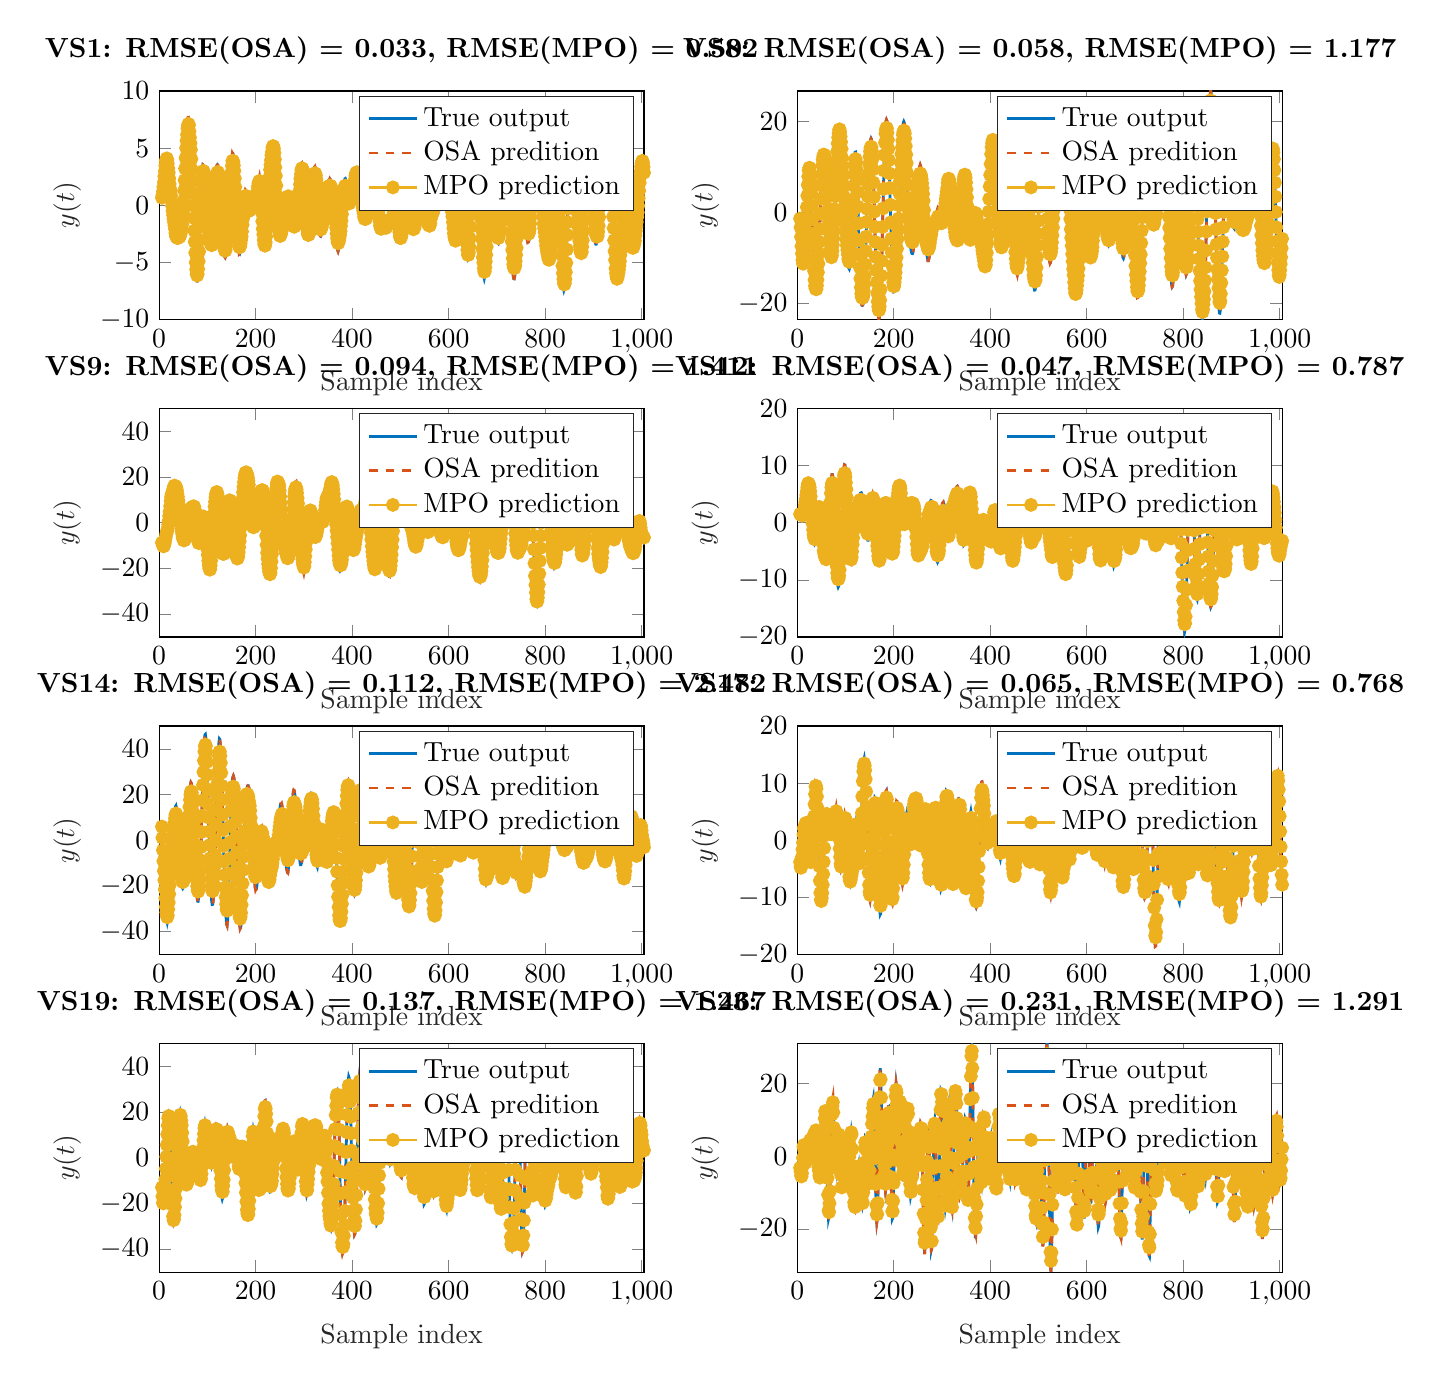 % This file was created by matlab2tikz.
%
\definecolor{mycolor1}{rgb}{0.0,0.447,0.741}%
\definecolor{mycolor2}{rgb}{0.85,0.325,0.098}%
\definecolor{mycolor3}{rgb}{0.929,0.694,0.125}%
%
\begin{tikzpicture}

\begin{axis}[%
width=6.159cm,
height=2.903cm,
at={(0cm,12.097cm)},
scale only axis,
xmin=0,
xmax=1005,
xlabel style={font=\color{white!15!black}},
xlabel={Sample index},
ymin=-10,
ymax=10,
ylabel style={font=\color{white!15!black}},
ylabel={$y(t)$},
axis background/.style={fill=white},
title style={font=\bfseries},
title={VS1: RMSE(OSA) = 0.033, RMSE(MPO) = 0.502},
legend style={legend cell align=left, align=left, draw=white!15!black}
]
\addplot [color=mycolor1, line width=1.0pt]
  table[row sep=crcr]{%
6	0.655\\
7	0.876\\
8	1.212\\
9	1.598\\
10	2.063\\
11	2.596\\
13	3.595\\
14	3.981\\
15	4.125\\
16	4.203\\
17	4.046\\
18	3.663\\
19	3.218\\
20	2.814\\
21	2.274\\
22	1.783\\
23	1.397\\
24	1.128\\
25	0.792\\
27	-0.104\\
28	-0.571\\
29	-0.954\\
32	-1.906\\
33	-2.248\\
34	-2.599\\
35	-2.863\\
36	-2.919\\
37	-2.943\\
38	-2.996\\
39	-2.973\\
40	-2.892\\
41	-2.843\\
42	-2.918\\
43	-2.844\\
44	-2.701\\
45	-2.508\\
46	-2.33\\
47	-2.051\\
48	-1.633\\
49	-1.07\\
50	-0.318\\
51	0.696\\
52	1.688\\
53	2.724\\
54	3.841\\
55	4.813\\
56	5.69\\
57	6.365\\
59	7.42\\
60	7.649\\
61	7.67\\
62	7.408\\
63	6.794\\
64	6.155\\
65	5.557\\
66	4.849\\
67	3.904\\
68	2.911\\
69	1.801\\
71	-0.571\\
72	-1.739\\
73	-2.872\\
74	-3.893\\
75	-4.898\\
76	-5.739\\
77	-6.313\\
78	-6.602\\
79	-6.62\\
80	-6.347\\
81	-5.776\\
82	-4.922\\
83	-3.898\\
84	-2.705\\
85	-1.415\\
86	-0.186\\
87	0.965\\
88	1.844\\
89	2.606\\
90	3.216\\
91	3.531\\
92	3.493\\
93	3.241\\
94	2.861\\
95	2.307\\
96	1.721\\
97	1.159\\
98	0.391\\
99	-0.434\\
100	-1.192\\
101	-1.861\\
102	-2.403\\
103	-2.86\\
104	-3.233\\
105	-3.498\\
106	-3.676\\
107	-3.764\\
108	-3.816\\
109	-3.783\\
110	-3.501\\
111	-2.95\\
112	-2.208\\
113	-1.334\\
114	-0.323\\
115	0.665\\
116	1.675\\
117	2.545\\
118	3.04\\
119	3.344\\
120	3.491\\
121	3.548\\
122	3.485\\
123	3.239\\
124	2.788\\
125	2.211\\
126	1.667\\
127	1.061\\
128	0.38\\
129	-0.273\\
130	-0.941\\
131	-1.732\\
132	-2.68\\
133	-3.446\\
134	-4.004\\
135	-4.325\\
136	-4.512\\
137	-4.564\\
138	-4.417\\
139	-3.949\\
140	-3.471\\
141	-2.878\\
142	-2.199\\
143	-1.464\\
145	0.179\\
146	1.006\\
147	1.752\\
148	2.399\\
149	3.02\\
150	3.566\\
151	4.149\\
152	4.53\\
153	4.529\\
154	4.348\\
155	3.921\\
156	3.283\\
157	2.484\\
158	1.583\\
160	-0.262\\
161	-1.061\\
162	-1.8\\
163	-2.587\\
164	-3.239\\
165	-3.81\\
166	-4.212\\
167	-4.254\\
168	-4.094\\
169	-3.753\\
170	-3.361\\
171	-2.979\\
172	-2.392\\
173	-1.692\\
174	-1.03\\
175	-0.408\\
176	0.226\\
177	0.783\\
178	1.121\\
179	1.287\\
180	1.257\\
181	1.017\\
182	0.634\\
183	0.27\\
184	-0.028\\
185	-0.2\\
186	-0.168\\
187	-0.181\\
188	-0.177\\
189	-0.162\\
191	-0.254\\
192	-0.214\\
193	-0.165\\
195	-0.299\\
196	-0.351\\
197	-0.374\\
198	-0.288\\
199	-0.059\\
200	0.143\\
201	0.38\\
202	0.643\\
203	0.945\\
204	1.315\\
205	1.755\\
206	2.106\\
207	2.346\\
208	2.46\\
209	2.193\\
210	1.689\\
211	1.063\\
212	0.363\\
214	-1.245\\
215	-1.878\\
216	-2.358\\
217	-2.88\\
218	-3.225\\
219	-3.367\\
220	-3.34\\
221	-3.061\\
222	-2.545\\
223	-1.96\\
224	-1.316\\
225	-0.508\\
226	0.323\\
227	1.124\\
228	1.833\\
229	2.571\\
230	3.186\\
231	3.598\\
232	3.971\\
234	4.728\\
235	5.092\\
236	5.203\\
237	5.136\\
238	4.926\\
239	4.553\\
240	3.91\\
241	3.154\\
242	2.365\\
243	1.492\\
244	0.599\\
245	-0.224\\
246	-1.005\\
247	-1.59\\
248	-1.975\\
249	-2.391\\
250	-2.635\\
251	-2.668\\
252	-2.494\\
254	-2.055\\
255	-1.82\\
256	-1.677\\
257	-1.643\\
258	-1.595\\
259	-1.427\\
260	-1.079\\
261	-0.744\\
262	-0.463\\
263	-0.147\\
264	0.241\\
265	0.586\\
266	0.684\\
267	0.764\\
268	0.762\\
269	0.62\\
270	0.371\\
271	-0.074\\
272	-0.444\\
273	-0.836\\
274	-1.205\\
275	-1.523\\
276	-1.704\\
277	-1.862\\
278	-1.953\\
279	-1.972\\
280	-2.012\\
281	-1.921\\
282	-1.787\\
283	-1.623\\
284	-1.36\\
285	-0.989\\
286	-0.718\\
287	-0.358\\
288	0.074\\
289	0.545\\
290	1.177\\
291	1.845\\
292	2.479\\
293	2.98\\
294	3.354\\
295	3.645\\
296	3.694\\
297	3.589\\
298	3.419\\
299	3.106\\
300	2.665\\
301	2.026\\
302	1.315\\
303	0.579\\
304	-0.275\\
305	-1.186\\
306	-1.965\\
307	-2.538\\
308	-2.916\\
309	-3.014\\
310	-2.971\\
311	-2.763\\
312	-2.401\\
313	-1.947\\
314	-1.431\\
315	-0.791\\
316	-0.098\\
317	0.622\\
318	1.467\\
319	2.22\\
320	2.826\\
321	3.174\\
322	3.334\\
323	3.344\\
324	3.211\\
325	2.939\\
326	2.513\\
327	1.924\\
328	1.178\\
329	0.366\\
330	-0.353\\
331	-1.128\\
332	-1.856\\
333	-2.355\\
334	-2.657\\
335	-2.701\\
336	-2.597\\
337	-2.396\\
338	-2.128\\
339	-1.794\\
340	-1.428\\
341	-0.881\\
342	-0.175\\
343	0.435\\
344	0.863\\
345	1.14\\
346	1.307\\
347	1.404\\
348	1.597\\
349	1.935\\
350	2.078\\
351	2.185\\
352	2.2\\
353	2.184\\
354	2.302\\
355	2.253\\
356	2.131\\
357	1.996\\
358	1.754\\
359	1.396\\
360	1.061\\
361	0.624\\
362	0.065\\
363	-0.475\\
364	-1.047\\
365	-1.59\\
367	-2.614\\
368	-3.192\\
369	-3.63\\
370	-3.913\\
371	-4.013\\
372	-3.884\\
373	-3.622\\
375	-2.911\\
376	-2.443\\
377	-1.876\\
378	-1.289\\
380	0.168\\
381	0.824\\
382	1.397\\
383	1.863\\
384	2.161\\
385	2.308\\
386	2.337\\
387	2.2\\
388	1.994\\
389	1.73\\
390	1.335\\
391	0.958\\
392	0.636\\
393	0.422\\
394	0.343\\
395	0.496\\
396	0.525\\
397	0.5\\
398	0.52\\
399	0.515\\
400	0.657\\
401	0.808\\
402	0.971\\
403	1.187\\
404	1.51\\
405	1.851\\
406	2.273\\
407	2.608\\
408	2.868\\
409	2.976\\
410	2.992\\
411	2.982\\
412	2.867\\
413	2.618\\
414	2.3\\
416	1.848\\
417	1.506\\
418	1.067\\
419	0.668\\
420	0.327\\
421	0.065\\
422	-0.236\\
423	-0.564\\
424	-0.813\\
425	-1.145\\
426	-1.332\\
427	-1.37\\
428	-1.367\\
429	-1.278\\
430	-1.094\\
431	-0.881\\
432	-0.604\\
433	-0.204\\
434	0.172\\
435	0.473\\
436	0.667\\
437	0.751\\
438	0.804\\
439	0.77\\
440	0.691\\
441	0.684\\
442	0.71\\
443	0.759\\
444	0.865\\
446	1.132\\
447	1.212\\
448	1.136\\
449	0.927\\
450	0.736\\
451	0.499\\
452	0.38\\
453	0.246\\
454	-0.056\\
455	-0.489\\
456	-0.996\\
457	-1.494\\
458	-1.886\\
459	-2.124\\
460	-2.18\\
461	-2.023\\
462	-1.829\\
463	-1.643\\
464	-1.559\\
465	-1.513\\
466	-1.538\\
467	-1.665\\
468	-1.853\\
469	-2.077\\
470	-2.141\\
471	-2.038\\
472	-1.881\\
473	-1.707\\
474	-1.637\\
476	-1.317\\
477	-1.206\\
478	-1.271\\
479	-1.375\\
480	-1.434\\
481	-1.479\\
482	-1.385\\
483	-1.19\\
484	-0.973\\
485	-0.746\\
486	-0.328\\
487	0.18\\
488	0.561\\
489	0.833\\
490	0.825\\
491	0.647\\
492	0.267\\
493	-0.177\\
494	-0.61\\
495	-1.117\\
496	-1.679\\
497	-2.167\\
498	-2.562\\
499	-2.901\\
500	-3.087\\
501	-3.065\\
502	-2.839\\
503	-2.536\\
504	-2.248\\
505	-1.892\\
506	-1.55\\
507	-1.265\\
508	-0.991\\
509	-0.644\\
510	-0.248\\
512	0.682\\
514	1.792\\
515	2.199\\
516	2.474\\
517	2.461\\
518	2.255\\
519	1.922\\
520	1.464\\
521	0.861\\
522	0.175\\
523	-0.532\\
524	-1.158\\
525	-1.827\\
526	-2.223\\
527	-2.35\\
529	-2.157\\
530	-1.923\\
531	-1.553\\
532	-1.151\\
533	-0.623\\
534	0.037\\
535	0.79\\
536	1.399\\
537	1.938\\
538	2.437\\
539	2.724\\
540	2.822\\
541	2.82\\
543	2.71\\
545	2.381\\
546	2.183\\
547	1.934\\
548	1.717\\
550	0.858\\
551	0.33\\
552	-0.21\\
553	-0.539\\
555	-1.275\\
556	-1.588\\
557	-1.785\\
558	-1.882\\
559	-1.929\\
560	-2.036\\
561	-1.976\\
562	-1.722\\
563	-1.351\\
564	-1.068\\
565	-0.947\\
566	-0.87\\
567	-0.761\\
568	-0.6\\
569	-0.502\\
570	-0.215\\
571	0.031\\
572	0.247\\
573	0.497\\
575	0.947\\
577	1.656\\
578	1.836\\
580	1.965\\
582	1.931\\
583	2.023\\
584	2.014\\
585	1.916\\
586	1.885\\
587	1.913\\
588	1.824\\
589	1.591\\
590	1.406\\
591	1.321\\
592	1.289\\
593	1.008\\
594	0.712\\
595	0.571\\
596	0.335\\
597	0.163\\
598	0.058\\
599	0.002\\
600	0.08\\
601	0.216\\
602	0.292\\
603	0.34\\
604	0.255\\
605	0.057\\
606	-0.159\\
608	-1.077\\
609	-1.586\\
610	-2.104\\
611	-2.588\\
612	-2.941\\
613	-3.102\\
614	-3.227\\
615	-3.162\\
616	-2.897\\
617	-2.424\\
618	-1.849\\
619	-1.197\\
620	-0.478\\
622	1.07\\
623	1.857\\
624	2.625\\
625	3.251\\
626	3.634\\
627	3.841\\
628	3.95\\
629	3.867\\
630	3.368\\
631	2.627\\
632	1.859\\
633	0.984\\
634	-0.159\\
635	-1.358\\
636	-2.362\\
637	-3.17\\
638	-3.73\\
639	-4.278\\
640	-4.644\\
641	-4.558\\
642	-4.205\\
643	-3.58\\
644	-2.745\\
645	-1.583\\
646	-0.374\\
647	0.746\\
648	1.822\\
649	3.012\\
650	4.092\\
651	4.972\\
652	5.784\\
653	6.454\\
654	6.975\\
655	7.348\\
656	7.542\\
657	7.467\\
658	7.052\\
659	6.368\\
660	5.622\\
661	4.809\\
662	3.89\\
663	2.755\\
665	0.321\\
666	-0.836\\
667	-1.862\\
668	-2.855\\
669	-3.72\\
670	-4.605\\
671	-5.305\\
672	-5.796\\
673	-6.228\\
674	-6.428\\
675	-6.25\\
676	-5.742\\
677	-5.111\\
678	-4.359\\
679	-3.477\\
680	-2.51\\
681	-1.428\\
683	0.694\\
684	1.805\\
685	2.558\\
686	3.097\\
687	3.365\\
688	3.401\\
689	3.264\\
690	2.79\\
691	2.071\\
692	1.313\\
693	0.503\\
694	-0.476\\
695	-1.249\\
696	-2.002\\
697	-2.561\\
698	-2.893\\
699	-3.125\\
700	-3.105\\
701	-3.141\\
702	-3.281\\
703	-3.333\\
704	-3.133\\
705	-2.701\\
706	-2.098\\
708	-0.824\\
709	-0.019\\
710	1.019\\
711	2.005\\
712	2.758\\
713	3.392\\
714	3.881\\
715	4.31\\
716	4.677\\
717	4.954\\
718	5.173\\
719	5.227\\
720	5.08\\
721	4.77\\
722	4.208\\
723	3.516\\
724	2.841\\
725	1.985\\
726	1.076\\
727	0.078\\
728	-0.967\\
729	-2.089\\
730	-3.224\\
731	-4.169\\
732	-4.989\\
733	-5.722\\
734	-6.228\\
735	-6.422\\
736	-6.43\\
737	-6.241\\
738	-5.852\\
739	-5.268\\
740	-4.59\\
741	-3.722\\
742	-2.595\\
743	-1.385\\
744	-0.116\\
745	1.027\\
746	2.054\\
747	2.962\\
748	3.486\\
749	3.693\\
750	3.732\\
751	3.493\\
752	3.148\\
753	2.788\\
754	2.286\\
756	1.313\\
757	0.755\\
758	0.124\\
760	-1.262\\
761	-1.888\\
763	-3.046\\
764	-3.23\\
765	-3.218\\
766	-3.14\\
767	-2.943\\
768	-2.553\\
769	-1.911\\
770	-1.15\\
771	-0.301\\
772	0.638\\
773	1.738\\
774	2.779\\
775	3.68\\
776	4.387\\
777	4.817\\
778	5.137\\
779	5.373\\
780	5.626\\
781	5.769\\
782	5.749\\
783	5.529\\
784	5.127\\
786	3.947\\
787	3.467\\
788	2.942\\
789	2.48\\
790	1.927\\
791	1.458\\
792	0.868\\
793	0.207\\
794	-0.543\\
795	-1.362\\
796	-2.037\\
797	-2.658\\
798	-3.078\\
799	-3.431\\
800	-3.758\\
801	-4.051\\
802	-4.365\\
803	-4.534\\
804	-4.661\\
805	-4.753\\
806	-4.868\\
807	-4.955\\
808	-4.848\\
809	-4.597\\
810	-4.219\\
811	-3.704\\
812	-3.107\\
813	-2.592\\
814	-2.044\\
815	-1.429\\
816	-0.671\\
817	0.013\\
818	0.78\\
819	1.526\\
820	2.297\\
821	2.945\\
822	3.414\\
823	3.652\\
824	3.531\\
825	3.132\\
826	2.591\\
827	1.95\\
828	1.213\\
829	0.401\\
830	-0.446\\
831	-1.373\\
832	-2.346\\
834	-4.515\\
835	-5.454\\
836	-6.296\\
837	-6.875\\
838	-7.248\\
839	-7.447\\
840	-7.311\\
841	-6.945\\
842	-6.392\\
843	-5.545\\
844	-4.452\\
845	-3.015\\
846	-1.562\\
847	-0.316\\
848	1.006\\
849	2.379\\
850	3.575\\
851	4.804\\
852	5.749\\
853	6.418\\
854	6.883\\
855	6.981\\
856	6.831\\
857	6.435\\
858	5.773\\
859	5.03\\
860	4.157\\
861	3.245\\
862	2.405\\
863	1.606\\
864	0.778\\
865	-0.152\\
866	-0.941\\
867	-1.694\\
868	-2.332\\
869	-2.955\\
870	-3.556\\
871	-4.046\\
872	-4.368\\
873	-4.553\\
874	-4.594\\
875	-4.437\\
876	-4.088\\
877	-3.375\\
878	-2.573\\
879	-1.539\\
880	-0.411\\
881	0.789\\
882	2.081\\
883	3.423\\
884	4.484\\
885	5.213\\
886	5.932\\
887	6.477\\
888	6.726\\
889	6.851\\
890	6.833\\
891	6.512\\
892	6.154\\
893	5.741\\
894	5.123\\
896	3.648\\
897	2.78\\
898	1.734\\
900	-0.211\\
901	-1.213\\
902	-2.237\\
903	-2.894\\
904	-3.228\\
905	-3.404\\
906	-3.404\\
907	-3.29\\
908	-3.065\\
909	-2.711\\
910	-2.102\\
911	-1.282\\
912	-0.246\\
914	1.943\\
916	3.729\\
917	4.554\\
918	4.951\\
919	5.236\\
920	5.328\\
921	5.233\\
922	5.057\\
923	4.941\\
924	4.958\\
925	4.889\\
926	4.774\\
927	4.704\\
928	4.516\\
929	4.191\\
930	3.766\\
931	3.361\\
932	3.067\\
933	2.74\\
935	2.284\\
936	1.952\\
937	1.514\\
938	0.94\\
939	0.167\\
941	-1.687\\
942	-2.597\\
943	-3.537\\
944	-4.312\\
945	-4.917\\
946	-5.474\\
947	-5.699\\
948	-5.873\\
949	-5.952\\
950	-5.78\\
951	-5.486\\
952	-5.226\\
953	-4.995\\
954	-4.702\\
955	-4.334\\
956	-3.891\\
957	-3.612\\
958	-3.274\\
959	-2.838\\
960	-2.42\\
961	-1.956\\
962	-1.424\\
963	-0.948\\
964	-0.401\\
965	0.049\\
966	0.217\\
967	0.212\\
968	0.116\\
969	0.041\\
970	-0.175\\
971	-0.457\\
972	-0.692\\
973	-0.864\\
974	-1.218\\
975	-1.541\\
976	-1.781\\
977	-2.005\\
978	-2.299\\
979	-2.659\\
980	-2.893\\
981	-3.081\\
982	-2.995\\
983	-2.835\\
984	-2.589\\
985	-2.386\\
986	-2.166\\
987	-1.734\\
988	-1.348\\
990	-0.803\\
991	-0.448\\
992	-0.131\\
993	0.335\\
994	0.881\\
995	1.492\\
996	2.091\\
997	2.511\\
998	2.892\\
999	3.2\\
1000	3.399\\
1001	3.496\\
1002	3.441\\
1003	3.2\\
1004	2.779\\
1005	2.236\\
};
\addlegendentry{True output}

\addplot [color=mycolor2, dashed, line width=1.0pt]
  table[row sep=crcr]{%
6	0.605\\
8	1.158\\
9	1.617\\
10	2.008\\
11	2.638\\
12	3.041\\
13	3.604\\
14	4.009\\
15	4.127\\
16	4.224\\
17	4.056\\
18	3.669\\
20	2.786\\
21	2.296\\
22	1.753\\
23	1.361\\
24	1.13\\
25	0.825\\
26	0.346\\
27	-0.099\\
28	-0.556\\
29	-0.96\\
30	-1.271\\
32	-1.878\\
33	-2.249\\
34	-2.629\\
35	-2.842\\
36	-2.933\\
37	-2.903\\
38	-3.051\\
39	-2.939\\
40	-2.881\\
41	-2.796\\
42	-2.957\\
43	-2.824\\
44	-2.729\\
45	-2.475\\
46	-2.318\\
47	-2.087\\
48	-1.675\\
49	-1.113\\
50	-0.303\\
51	0.645\\
52	1.686\\
53	2.646\\
54	3.858\\
55	4.816\\
56	5.724\\
57	6.317\\
58	6.897\\
59	7.393\\
60	7.68\\
61	7.675\\
62	7.454\\
63	6.722\\
64	6.171\\
65	5.543\\
66	4.882\\
67	3.902\\
68	2.856\\
69	1.835\\
70	0.661\\
72	-1.761\\
73	-2.875\\
75	-4.861\\
76	-5.753\\
77	-6.328\\
78	-6.631\\
79	-6.628\\
80	-6.365\\
81	-5.767\\
82	-4.965\\
83	-3.896\\
84	-2.745\\
85	-1.35\\
86	-0.208\\
87	0.977\\
88	1.84\\
89	2.634\\
90	3.256\\
91	3.532\\
92	3.498\\
93	3.238\\
94	2.89\\
95	2.317\\
96	1.668\\
97	1.179\\
98	0.408\\
99	-0.45\\
101	-1.906\\
102	-2.373\\
103	-2.87\\
104	-3.235\\
105	-3.501\\
106	-3.66\\
107	-3.78\\
108	-3.785\\
109	-3.83\\
110	-3.503\\
111	-2.994\\
112	-2.252\\
113	-1.322\\
115	0.64\\
116	1.65\\
117	2.608\\
118	3.089\\
119	3.303\\
120	3.489\\
121	3.536\\
122	3.515\\
123	3.22\\
124	2.787\\
125	2.179\\
126	1.649\\
127	1.11\\
128	0.351\\
129	-0.278\\
130	-0.963\\
131	-1.659\\
132	-2.647\\
133	-3.489\\
134	-4.021\\
135	-4.348\\
136	-4.479\\
137	-4.565\\
138	-4.46\\
139	-3.991\\
140	-3.434\\
141	-2.865\\
142	-2.188\\
143	-1.526\\
144	-0.656\\
145	0.189\\
146	1.052\\
147	1.718\\
148	2.352\\
149	3.014\\
150	3.583\\
151	4.133\\
152	4.571\\
153	4.494\\
154	4.397\\
155	3.933\\
156	3.33\\
158	1.592\\
159	0.635\\
160	-0.24\\
161	-1.085\\
162	-1.8\\
163	-2.594\\
164	-3.233\\
165	-3.769\\
166	-4.276\\
167	-4.239\\
168	-4.134\\
169	-3.755\\
170	-3.332\\
171	-2.973\\
172	-2.446\\
173	-1.657\\
174	-1.063\\
175	-0.379\\
176	0.232\\
177	0.746\\
178	1.124\\
179	1.347\\
180	1.29\\
181	0.977\\
182	0.623\\
183	0.251\\
184	-0.023\\
185	-0.21\\
186	-0.225\\
187	-0.192\\
188	-0.145\\
189	-0.136\\
191	-0.274\\
192	-0.216\\
193	-0.138\\
194	-0.195\\
195	-0.321\\
196	-0.385\\
197	-0.368\\
198	-0.292\\
200	0.127\\
201	0.375\\
202	0.632\\
203	0.944\\
204	1.275\\
205	1.766\\
206	2.104\\
207	2.326\\
208	2.513\\
209	2.221\\
210	1.729\\
211	1.012\\
212	0.382\\
213	-0.435\\
214	-1.238\\
215	-1.966\\
216	-2.353\\
217	-2.876\\
218	-3.237\\
219	-3.384\\
220	-3.377\\
221	-3.059\\
222	-2.551\\
223	-1.951\\
224	-1.328\\
225	-0.524\\
227	1.154\\
228	1.818\\
229	2.573\\
230	3.174\\
231	3.594\\
233	4.371\\
234	4.611\\
235	5.13\\
236	5.239\\
237	5.161\\
238	4.911\\
239	4.535\\
240	3.977\\
241	3.158\\
242	2.372\\
243	1.471\\
244	0.589\\
245	-0.226\\
246	-0.965\\
247	-1.673\\
248	-1.964\\
249	-2.411\\
250	-2.622\\
251	-2.661\\
252	-2.532\\
253	-2.258\\
255	-1.807\\
256	-1.642\\
257	-1.652\\
258	-1.566\\
259	-1.455\\
260	-1.132\\
261	-0.694\\
262	-0.494\\
263	-0.159\\
264	0.2\\
265	0.651\\
266	0.687\\
267	0.745\\
268	0.789\\
269	0.627\\
270	0.416\\
271	-0.072\\
272	-0.47\\
275	-1.548\\
276	-1.705\\
277	-1.872\\
278	-1.96\\
279	-1.966\\
280	-2.011\\
282	-1.814\\
283	-1.655\\
284	-1.353\\
285	-0.972\\
286	-0.731\\
287	-0.411\\
288	0.075\\
289	0.527\\
290	1.161\\
291	1.846\\
293	3.001\\
294	3.352\\
295	3.679\\
296	3.717\\
297	3.552\\
298	3.403\\
299	3.127\\
300	2.703\\
301	1.977\\
302	1.326\\
303	0.612\\
305	-1.18\\
306	-1.971\\
307	-2.604\\
308	-2.902\\
309	-3.041\\
311	-2.833\\
312	-2.411\\
313	-1.908\\
314	-1.46\\
315	-0.781\\
316	-0.14\\
317	0.63\\
318	1.418\\
319	2.273\\
320	2.835\\
321	3.173\\
322	3.315\\
323	3.383\\
324	3.227\\
325	2.975\\
326	2.477\\
327	1.941\\
328	1.233\\
329	0.341\\
330	-0.338\\
331	-1.133\\
332	-1.866\\
333	-2.368\\
334	-2.689\\
335	-2.697\\
336	-2.611\\
337	-2.392\\
338	-2.129\\
339	-1.793\\
340	-1.409\\
341	-0.913\\
342	-0.186\\
343	0.454\\
344	0.875\\
345	1.147\\
346	1.325\\
347	1.385\\
348	1.546\\
349	1.933\\
350	2.076\\
351	2.167\\
352	2.187\\
353	2.168\\
354	2.316\\
355	2.245\\
356	2.149\\
357	1.94\\
358	1.801\\
359	1.408\\
360	1.063\\
361	0.631\\
363	-0.474\\
364	-1.015\\
365	-1.598\\
366	-2.105\\
367	-2.574\\
368	-3.191\\
369	-3.637\\
370	-3.915\\
371	-4.041\\
372	-3.883\\
373	-3.611\\
374	-3.284\\
375	-2.903\\
376	-2.465\\
377	-1.843\\
378	-1.317\\
379	-0.586\\
380	0.177\\
381	0.792\\
382	1.453\\
383	1.835\\
384	2.175\\
385	2.301\\
386	2.362\\
387	2.188\\
388	1.99\\
389	1.721\\
390	1.302\\
391	0.974\\
392	0.61\\
393	0.4\\
394	0.283\\
395	0.503\\
396	0.544\\
397	0.497\\
398	0.523\\
399	0.484\\
400	0.642\\
401	0.836\\
402	0.951\\
403	1.162\\
404	1.461\\
405	1.855\\
406	2.288\\
407	2.611\\
408	2.839\\
409	2.998\\
410	3.007\\
411	2.977\\
412	2.89\\
413	2.599\\
414	2.289\\
415	2.065\\
416	1.892\\
418	1.068\\
419	0.7\\
420	0.251\\
421	0.125\\
422	-0.217\\
423	-0.568\\
424	-0.839\\
425	-1.124\\
426	-1.331\\
427	-1.342\\
428	-1.412\\
429	-1.301\\
430	-1.073\\
431	-0.875\\
432	-0.615\\
433	-0.228\\
434	0.203\\
435	0.465\\
436	0.702\\
437	0.738\\
438	0.834\\
439	0.751\\
440	0.691\\
441	0.684\\
442	0.688\\
443	0.74\\
444	0.834\\
445	1.019\\
446	1.142\\
447	1.213\\
448	1.118\\
449	0.982\\
450	0.716\\
451	0.494\\
452	0.337\\
453	0.267\\
454	-0.031\\
455	-0.462\\
456	-1.008\\
457	-1.502\\
458	-1.889\\
459	-2.12\\
460	-2.231\\
461	-2.076\\
462	-1.774\\
463	-1.652\\
464	-1.501\\
465	-1.535\\
466	-1.491\\
467	-1.703\\
468	-1.782\\
469	-2.106\\
470	-2.169\\
472	-1.919\\
473	-1.678\\
474	-1.658\\
475	-1.47\\
477	-1.176\\
478	-1.239\\
479	-1.384\\
480	-1.459\\
481	-1.487\\
482	-1.406\\
484	-0.998\\
485	-0.769\\
486	-0.365\\
487	0.217\\
488	0.537\\
489	0.84\\
490	0.867\\
491	0.64\\
492	0.348\\
493	-0.223\\
494	-0.608\\
495	-1.149\\
497	-2.155\\
498	-2.593\\
499	-2.943\\
500	-3.066\\
501	-3.105\\
502	-2.847\\
503	-2.523\\
504	-2.242\\
505	-1.911\\
506	-1.534\\
507	-1.228\\
508	-1.013\\
509	-0.665\\
510	-0.276\\
511	0.199\\
512	0.704\\
513	1.185\\
514	1.798\\
515	2.184\\
516	2.517\\
517	2.522\\
518	2.212\\
519	1.935\\
520	1.504\\
521	0.862\\
522	0.199\\
523	-0.582\\
524	-1.158\\
525	-1.82\\
526	-2.262\\
527	-2.371\\
528	-2.289\\
529	-2.154\\
530	-1.917\\
532	-1.167\\
533	-0.612\\
534	-0.009\\
535	0.795\\
536	1.441\\
537	1.932\\
538	2.408\\
539	2.777\\
540	2.786\\
541	2.872\\
542	2.717\\
543	2.697\\
544	2.519\\
545	2.387\\
546	2.195\\
547	1.886\\
548	1.753\\
549	1.296\\
550	0.889\\
551	0.324\\
552	-0.22\\
553	-0.549\\
554	-0.895\\
555	-1.266\\
557	-1.867\\
558	-1.838\\
559	-1.885\\
560	-2.061\\
561	-2.026\\
562	-1.714\\
563	-1.324\\
564	-1.067\\
565	-0.904\\
566	-0.887\\
567	-0.776\\
568	-0.602\\
569	-0.441\\
570	-0.299\\
571	0.018\\
572	0.226\\
573	0.558\\
574	0.677\\
575	0.916\\
576	1.289\\
577	1.627\\
578	1.921\\
579	1.848\\
580	1.975\\
581	1.9\\
583	2.029\\
584	2.012\\
585	1.869\\
587	1.901\\
588	1.885\\
589	1.574\\
590	1.354\\
592	1.279\\
593	1.134\\
594	0.61\\
595	0.541\\
596	0.325\\
597	0.238\\
598	0.015\\
599	-0.007\\
600	0.004\\
601	0.239\\
602	0.331\\
603	0.373\\
604	0.244\\
605	0.002\\
606	-0.053\\
607	-0.593\\
608	-1.058\\
609	-1.625\\
610	-2.124\\
611	-2.568\\
612	-2.903\\
613	-3.124\\
614	-3.302\\
615	-3.164\\
616	-2.871\\
617	-2.432\\
618	-1.871\\
619	-1.223\\
620	-0.48\\
621	0.332\\
622	1.054\\
624	2.604\\
625	3.295\\
626	3.613\\
627	3.913\\
628	3.867\\
629	3.884\\
630	3.431\\
631	2.655\\
633	0.998\\
634	-0.123\\
635	-1.388\\
636	-2.349\\
637	-3.234\\
638	-3.721\\
639	-4.266\\
640	-4.67\\
641	-4.613\\
642	-4.238\\
643	-3.59\\
644	-2.742\\
645	-1.626\\
646	-0.397\\
647	0.756\\
648	1.849\\
649	2.981\\
650	4.084\\
651	4.975\\
652	5.763\\
653	6.436\\
654	6.984\\
655	7.347\\
656	7.495\\
657	7.526\\
658	7.079\\
659	6.316\\
660	5.654\\
661	4.762\\
662	3.957\\
663	2.769\\
664	1.525\\
665	0.299\\
666	-0.817\\
667	-1.864\\
668	-2.791\\
669	-3.745\\
670	-4.622\\
671	-5.283\\
672	-5.72\\
673	-6.271\\
674	-6.436\\
675	-6.282\\
676	-5.762\\
677	-5.064\\
678	-4.384\\
679	-3.495\\
680	-2.507\\
681	-1.468\\
682	-0.297\\
683	0.661\\
684	1.769\\
685	2.584\\
686	3.113\\
687	3.445\\
688	3.373\\
689	3.247\\
690	2.82\\
691	2.124\\
692	1.297\\
693	0.482\\
694	-0.484\\
695	-1.286\\
696	-1.928\\
697	-2.635\\
698	-2.919\\
699	-3.132\\
700	-3.109\\
701	-3.067\\
702	-3.298\\
703	-3.319\\
704	-3.18\\
705	-2.729\\
706	-2.075\\
707	-1.5\\
708	-0.84\\
709	-0.063\\
710	0.976\\
711	2.046\\
712	2.767\\
713	3.35\\
714	3.885\\
715	4.282\\
716	4.693\\
717	4.935\\
718	5.136\\
719	5.186\\
720	5.129\\
721	4.819\\
722	4.192\\
723	3.492\\
724	2.82\\
725	2.067\\
726	1.087\\
727	0.065\\
728	-0.986\\
729	-2.009\\
730	-3.226\\
731	-4.155\\
732	-4.992\\
733	-5.763\\
734	-6.212\\
735	-6.411\\
736	-6.43\\
737	-6.253\\
738	-5.895\\
739	-5.27\\
740	-4.529\\
741	-3.804\\
742	-2.607\\
743	-1.429\\
744	-0.104\\
745	1.099\\
746	1.984\\
747	2.996\\
748	3.515\\
749	3.697\\
750	3.77\\
751	3.511\\
752	3.095\\
753	2.773\\
754	2.307\\
755	1.78\\
756	1.286\\
757	0.742\\
758	0.167\\
759	-0.558\\
760	-1.229\\
761	-1.927\\
762	-2.451\\
763	-3.045\\
764	-3.263\\
765	-3.234\\
766	-3.169\\
767	-2.902\\
768	-2.616\\
769	-1.935\\
770	-1.163\\
771	-0.289\\
772	0.564\\
773	1.73\\
774	2.786\\
775	3.673\\
776	4.39\\
777	4.84\\
778	5.072\\
779	5.397\\
780	5.59\\
781	5.762\\
782	5.722\\
783	5.535\\
784	5.139\\
785	4.578\\
786	3.874\\
787	3.469\\
788	2.937\\
789	2.47\\
790	1.983\\
791	1.415\\
792	0.913\\
793	0.208\\
794	-0.46\\
795	-1.377\\
796	-2.039\\
797	-2.68\\
798	-3.044\\
799	-3.428\\
800	-3.743\\
801	-4.042\\
802	-4.353\\
803	-4.496\\
804	-4.681\\
805	-4.713\\
806	-4.833\\
807	-4.968\\
808	-4.881\\
809	-4.587\\
810	-4.217\\
811	-3.749\\
812	-3.122\\
813	-2.552\\
814	-2.074\\
816	-0.738\\
818	0.773\\
819	1.529\\
820	2.249\\
821	2.956\\
822	3.436\\
823	3.711\\
824	3.544\\
825	3.122\\
826	2.615\\
827	1.987\\
828	1.146\\
829	0.463\\
830	-0.498\\
831	-1.32\\
832	-2.349\\
833	-3.396\\
834	-4.508\\
835	-5.458\\
836	-6.342\\
837	-6.823\\
838	-7.283\\
839	-7.433\\
840	-7.388\\
841	-6.944\\
842	-6.377\\
843	-5.581\\
844	-4.521\\
845	-3.041\\
846	-1.533\\
847	-0.302\\
848	0.977\\
850	3.612\\
851	4.779\\
852	5.783\\
853	6.36\\
854	6.901\\
855	6.995\\
856	6.846\\
857	6.44\\
858	5.778\\
859	4.969\\
860	4.179\\
861	3.257\\
862	2.386\\
863	1.596\\
866	-0.941\\
867	-1.694\\
868	-2.33\\
869	-2.947\\
870	-3.539\\
871	-4.022\\
872	-4.406\\
873	-4.563\\
874	-4.572\\
875	-4.455\\
876	-4.121\\
877	-3.436\\
878	-2.564\\
879	-1.556\\
880	-0.432\\
881	0.756\\
882	2.039\\
883	3.418\\
884	4.565\\
885	5.209\\
886	5.869\\
887	6.484\\
888	6.767\\
889	6.844\\
890	6.817\\
891	6.506\\
893	5.756\\
894	5.174\\
895	4.353\\
896	3.636\\
897	2.825\\
898	1.754\\
899	0.808\\
900	-0.223\\
901	-1.236\\
902	-2.182\\
903	-2.936\\
904	-3.255\\
905	-3.424\\
906	-3.41\\
907	-3.279\\
908	-3.072\\
909	-2.748\\
910	-2.099\\
911	-1.335\\
912	-0.267\\
913	0.829\\
914	1.975\\
915	2.818\\
916	3.688\\
917	4.597\\
918	5.001\\
920	5.374\\
921	5.172\\
923	4.942\\
924	4.91\\
925	4.863\\
926	4.774\\
927	4.709\\
928	4.522\\
929	4.236\\
930	3.768\\
931	3.362\\
932	3.033\\
933	2.767\\
934	2.482\\
935	2.344\\
936	1.899\\
937	1.568\\
938	0.984\\
939	0.184\\
940	-0.733\\
941	-1.712\\
942	-2.548\\
943	-3.546\\
944	-4.341\\
946	-5.483\\
947	-5.715\\
948	-5.834\\
949	-5.965\\
950	-5.775\\
951	-5.476\\
952	-5.207\\
954	-4.705\\
955	-4.36\\
956	-3.869\\
957	-3.546\\
958	-3.325\\
959	-2.848\\
960	-2.414\\
961	-1.956\\
962	-1.41\\
963	-0.974\\
964	-0.394\\
965	0.055\\
966	0.278\\
967	0.238\\
968	0.097\\
969	0.011\\
970	-0.15\\
971	-0.436\\
972	-0.733\\
973	-0.89\\
974	-1.237\\
975	-1.492\\
976	-1.842\\
977	-1.989\\
979	-2.653\\
980	-2.903\\
981	-3.1\\
982	-3.03\\
983	-2.853\\
984	-2.613\\
985	-2.347\\
986	-2.202\\
987	-1.746\\
988	-1.37\\
989	-1.036\\
990	-0.8\\
991	-0.511\\
992	-0.161\\
993	0.337\\
994	0.866\\
995	1.434\\
996	2.11\\
997	2.524\\
998	2.868\\
999	3.236\\
1000	3.385\\
1001	3.517\\
1002	3.439\\
1003	3.216\\
1004	2.8\\
1005	2.237\\
};
\addlegendentry{OSA predition}

\addplot [color=mycolor3, line width=1.0pt, draw=none, mark=*, mark options={solid, mycolor3}]
  table[row sep=crcr]{%
6	0.655\\
7	0.876\\
8	1.212\\
9	1.598\\
10	2.008\\
11	2.542\\
12	2.988\\
13	3.458\\
14	3.851\\
15	3.999\\
16	4.102\\
17	3.981\\
18	3.637\\
19	3.24\\
20	2.851\\
21	2.351\\
22	1.866\\
23	1.447\\
24	1.16\\
25	0.841\\
26	0.399\\
27	-0.039\\
28	-0.486\\
29	-0.861\\
30	-1.174\\
31	-1.472\\
32	-1.752\\
33	-2.072\\
34	-2.439\\
35	-2.695\\
36	-2.764\\
37	-2.768\\
38	-2.868\\
39	-2.855\\
40	-2.776\\
41	-2.695\\
42	-2.795\\
43	-2.725\\
44	-2.615\\
45	-2.422\\
46	-2.238\\
47	-1.999\\
48	-1.657\\
49	-1.195\\
50	-0.509\\
51	0.395\\
52	1.295\\
53	2.187\\
54	3.214\\
55	4.132\\
56	5.008\\
57	5.65\\
58	6.182\\
59	6.715\\
60	7.009\\
61	7.118\\
62	7.0\\
63	6.461\\
64	5.93\\
65	5.439\\
66	4.87\\
67	4.051\\
68	3.118\\
69	2.105\\
70	1.048\\
71	-0.022\\
72	-1.125\\
73	-2.218\\
74	-3.199\\
75	-4.158\\
76	-5.006\\
77	-5.628\\
78	-6.012\\
79	-6.143\\
80	-6.012\\
81	-5.578\\
82	-4.908\\
83	-4.052\\
84	-3.05\\
85	-1.861\\
86	-0.745\\
87	0.323\\
88	1.146\\
89	1.904\\
90	2.571\\
91	2.952\\
92	3.001\\
93	2.849\\
94	2.608\\
95	2.203\\
96	1.706\\
97	1.262\\
98	0.626\\
99	-0.107\\
100	-0.767\\
101	-1.401\\
102	-1.89\\
103	-2.324\\
104	-2.7\\
105	-2.987\\
106	-3.189\\
107	-3.336\\
108	-3.429\\
109	-3.499\\
110	-3.324\\
111	-2.919\\
112	-2.357\\
113	-1.625\\
114	-0.758\\
115	0.08\\
116	0.95\\
117	1.781\\
118	2.304\\
119	2.6\\
120	2.768\\
121	2.87\\
122	2.904\\
123	2.747\\
124	2.399\\
125	1.908\\
126	1.445\\
127	0.982\\
128	0.405\\
129	-0.155\\
130	-0.751\\
131	-1.402\\
132	-2.205\\
133	-2.908\\
134	-3.432\\
135	-3.752\\
136	-3.922\\
137	-3.985\\
138	-3.918\\
139	-3.577\\
140	-3.183\\
141	-2.674\\
142	-2.083\\
143	-1.501\\
144	-0.827\\
145	-0.116\\
146	0.654\\
147	1.312\\
148	1.844\\
149	2.383\\
150	2.897\\
151	3.451\\
152	3.87\\
153	3.888\\
154	3.798\\
155	3.487\\
156	3.014\\
157	2.351\\
158	1.596\\
159	0.793\\
160	0.015\\
161	-0.684\\
162	-1.339\\
163	-2.063\\
164	-2.666\\
165	-3.171\\
166	-3.606\\
167	-3.679\\
168	-3.602\\
169	-3.359\\
170	-3.041\\
171	-2.744\\
172	-2.307\\
173	-1.708\\
174	-1.176\\
175	-0.646\\
176	-0.087\\
177	0.366\\
178	0.628\\
179	0.805\\
180	0.821\\
181	0.585\\
182	0.219\\
183	-0.124\\
184	-0.379\\
185	-0.506\\
186	-0.476\\
187	-0.478\\
188	-0.411\\
189	-0.31\\
190	-0.272\\
191	-0.257\\
192	-0.156\\
193	-0.018\\
194	0.025\\
195	0.027\\
196	-0.005\\
197	-0.003\\
198	0.092\\
199	0.293\\
200	0.444\\
201	0.623\\
202	0.812\\
203	1.038\\
204	1.292\\
205	1.638\\
206	1.903\\
207	2.044\\
208	2.129\\
209	1.867\\
210	1.405\\
211	0.77\\
212	0.098\\
213	-0.659\\
214	-1.405\\
215	-2.068\\
216	-2.546\\
217	-3.046\\
218	-3.383\\
219	-3.527\\
220	-3.526\\
221	-3.255\\
222	-2.743\\
223	-2.147\\
224	-1.498\\
225	-0.694\\
226	0.139\\
227	0.981\\
228	1.713\\
229	2.477\\
230	3.112\\
231	3.545\\
232	3.949\\
233	4.379\\
234	4.678\\
235	5.028\\
236	5.174\\
237	5.149\\
238	4.954\\
239	4.581\\
240	4.012\\
241	3.315\\
242	2.574\\
243	1.72\\
244	0.833\\
245	0.008\\
246	-0.741\\
247	-1.397\\
248	-1.834\\
249	-2.315\\
250	-2.614\\
251	-2.694\\
252	-2.607\\
253	-2.443\\
254	-2.242\\
255	-2.017\\
256	-1.846\\
257	-1.795\\
258	-1.699\\
259	-1.511\\
260	-1.191\\
261	-0.814\\
262	-0.526\\
263	-0.216\\
264	0.136\\
265	0.525\\
266	0.661\\
267	0.748\\
268	0.787\\
269	0.69\\
270	0.52\\
271	0.138\\
272	-0.209\\
273	-0.573\\
274	-0.902\\
275	-1.224\\
276	-1.419\\
277	-1.605\\
278	-1.74\\
279	-1.799\\
280	-1.885\\
281	-1.836\\
282	-1.775\\
283	-1.709\\
284	-1.521\\
285	-1.198\\
286	-0.987\\
287	-0.726\\
288	-0.362\\
289	0.046\\
290	0.62\\
291	1.258\\
292	1.831\\
293	2.327\\
294	2.721\\
295	3.081\\
296	3.235\\
297	3.201\\
298	3.105\\
299	2.905\\
300	2.614\\
301	2.061\\
302	1.45\\
303	0.846\\
304	0.088\\
305	-0.738\\
306	-1.456\\
307	-2.052\\
308	-2.444\\
309	-2.593\\
310	-2.585\\
311	-2.497\\
312	-2.262\\
313	-1.884\\
314	-1.482\\
315	-0.942\\
316	-0.377\\
317	0.242\\
318	0.957\\
319	1.663\\
320	2.248\\
321	2.584\\
322	2.736\\
323	2.802\\
324	2.754\\
325	2.607\\
326	2.272\\
327	1.8\\
328	1.231\\
329	0.549\\
330	-0.038\\
331	-0.697\\
332	-1.339\\
333	-1.785\\
334	-2.083\\
335	-2.132\\
336	-2.066\\
337	-1.915\\
338	-1.713\\
339	-1.458\\
340	-1.161\\
341	-0.727\\
342	-0.143\\
343	0.375\\
344	0.724\\
345	0.93\\
346	1.053\\
347	1.094\\
348	1.194\\
349	1.469\\
350	1.57\\
351	1.635\\
352	1.62\\
353	1.584\\
354	1.722\\
355	1.704\\
356	1.648\\
357	1.537\\
358	1.39\\
359	1.148\\
360	0.924\\
361	0.607\\
362	0.174\\
363	-0.249\\
364	-0.685\\
365	-1.124\\
366	-1.557\\
367	-1.97\\
368	-2.481\\
369	-2.892\\
370	-3.174\\
371	-3.325\\
372	-3.265\\
373	-3.077\\
374	-2.835\\
375	-2.591\\
376	-2.265\\
377	-1.807\\
378	-1.36\\
379	-0.789\\
380	-0.179\\
381	0.34\\
382	0.857\\
383	1.253\\
384	1.516\\
385	1.649\\
386	1.711\\
387	1.612\\
388	1.46\\
389	1.262\\
390	0.918\\
391	0.627\\
392	0.375\\
393	0.219\\
394	0.151\\
395	0.342\\
396	0.437\\
397	0.468\\
398	0.544\\
399	0.564\\
400	0.719\\
401	0.916\\
402	1.093\\
403	1.293\\
404	1.558\\
405	1.858\\
406	2.258\\
407	2.569\\
408	2.775\\
409	2.862\\
410	2.877\\
411	2.857\\
412	2.76\\
413	2.512\\
414	2.187\\
415	1.954\\
416	1.766\\
417	1.435\\
418	1.008\\
419	0.661\\
420	0.286\\
421	0.064\\
422	-0.181\\
423	-0.475\\
424	-0.721\\
425	-1.024\\
426	-1.189\\
427	-1.186\\
428	-1.2\\
429	-1.149\\
430	-0.974\\
431	-0.772\\
432	-0.528\\
433	-0.183\\
434	0.178\\
435	0.451\\
436	0.65\\
437	0.722\\
438	0.793\\
439	0.756\\
440	0.673\\
441	0.667\\
442	0.671\\
443	0.685\\
444	0.737\\
445	0.85\\
446	0.973\\
447	1.045\\
448	0.949\\
449	0.787\\
450	0.619\\
451	0.399\\
452	0.264\\
453	0.148\\
454	-0.107\\
455	-0.477\\
456	-0.944\\
457	-1.41\\
458	-1.773\\
459	-1.983\\
460	-2.069\\
461	-1.987\\
462	-1.794\\
463	-1.626\\
464	-1.512\\
465	-1.467\\
466	-1.45\\
467	-1.581\\
468	-1.704\\
469	-1.906\\
470	-1.988\\
471	-1.902\\
472	-1.8\\
473	-1.648\\
474	-1.624\\
475	-1.503\\
476	-1.38\\
477	-1.276\\
478	-1.318\\
479	-1.417\\
480	-1.496\\
481	-1.556\\
482	-1.491\\
483	-1.326\\
484	-1.156\\
485	-0.984\\
486	-0.641\\
487	-0.147\\
488	0.202\\
489	0.462\\
490	0.501\\
491	0.362\\
492	0.106\\
493	-0.27\\
494	-0.634\\
495	-1.094\\
496	-1.578\\
497	-1.984\\
498	-2.346\\
499	-2.696\\
500	-2.864\\
501	-2.874\\
502	-2.691\\
503	-2.413\\
504	-2.152\\
505	-1.85\\
506	-1.54\\
507	-1.25\\
508	-1.006\\
509	-0.707\\
510	-0.375\\
511	0.022\\
512	0.455\\
513	0.932\\
514	1.433\\
515	1.793\\
516	2.08\\
517	2.147\\
518	1.968\\
519	1.687\\
520	1.336\\
521	0.829\\
522	0.255\\
523	-0.397\\
524	-0.966\\
525	-1.573\\
526	-1.961\\
527	-2.104\\
528	-2.058\\
529	-2.01\\
530	-1.818\\
531	-1.486\\
532	-1.143\\
533	-0.658\\
534	-0.084\\
535	0.602\\
536	1.2\\
537	1.719\\
538	2.172\\
539	2.486\\
540	2.577\\
541	2.626\\
542	2.577\\
543	2.516\\
544	2.342\\
545	2.184\\
546	2.013\\
547	1.743\\
548	1.556\\
549	1.171\\
550	0.805\\
551	0.332\\
552	-0.166\\
553	-0.462\\
554	-0.784\\
555	-1.105\\
556	-1.361\\
557	-1.599\\
558	-1.683\\
559	-1.677\\
560	-1.788\\
561	-1.789\\
562	-1.577\\
563	-1.219\\
564	-0.964\\
565	-0.834\\
566	-0.775\\
567	-0.705\\
568	-0.579\\
569	-0.453\\
570	-0.237\\
571	-0.064\\
572	0.082\\
573	0.332\\
574	0.506\\
575	0.659\\
576	0.958\\
577	1.246\\
578	1.465\\
579	1.515\\
580	1.582\\
581	1.545\\
582	1.56\\
583	1.702\\
584	1.742\\
585	1.657\\
586	1.66\\
587	1.722\\
588	1.732\\
589	1.571\\
590	1.4\\
591	1.34\\
592	1.33\\
593	1.193\\
594	0.903\\
595	0.735\\
596	0.484\\
597	0.368\\
598	0.248\\
599	0.161\\
600	0.14\\
601	0.216\\
602	0.275\\
603	0.326\\
604	0.221\\
605	-0.047\\
606	-0.207\\
607	-0.599\\
608	-0.997\\
609	-1.489\\
610	-2.006\\
611	-2.463\\
612	-2.761\\
613	-2.908\\
614	-3.1\\
615	-3.085\\
616	-2.838\\
617	-2.401\\
618	-1.886\\
619	-1.308\\
620	-0.651\\
621	0.106\\
622	0.85\\
623	1.584\\
624	2.299\\
625	2.937\\
626	3.314\\
627	3.596\\
628	3.695\\
629	3.635\\
630	3.241\\
631	2.614\\
632	1.915\\
633	1.125\\
634	0.099\\
635	-1.038\\
636	-1.978\\
637	-2.798\\
638	-3.364\\
639	-3.912\\
640	-4.325\\
641	-4.347\\
642	-4.123\\
643	-3.625\\
644	-2.904\\
645	-1.891\\
646	-0.829\\
647	0.186\\
648	1.206\\
649	2.325\\
650	3.355\\
651	4.225\\
652	5.031\\
653	5.707\\
654	6.275\\
655	6.716\\
656	6.95\\
657	7.003\\
658	6.75\\
659	6.166\\
660	5.566\\
661	4.852\\
662	4.096\\
663	3.121\\
664	2.02\\
665	0.885\\
666	-0.189\\
667	-1.162\\
668	-2.069\\
669	-2.915\\
670	-3.831\\
671	-4.556\\
672	-5.026\\
673	-5.529\\
674	-5.832\\
675	-5.793\\
676	-5.451\\
677	-4.939\\
678	-4.342\\
679	-3.63\\
680	-2.81\\
681	-1.898\\
682	-0.909\\
683	0.057\\
684	1.061\\
685	1.777\\
686	2.323\\
687	2.696\\
688	2.813\\
689	2.754\\
690	2.415\\
691	1.889\\
692	1.292\\
693	0.617\\
694	-0.235\\
695	-0.925\\
696	-1.53\\
697	-2.046\\
698	-2.378\\
699	-2.617\\
700	-2.624\\
701	-2.631\\
702	-2.793\\
703	-2.876\\
704	-2.765\\
705	-2.453\\
706	-1.94\\
707	-1.438\\
708	-0.946\\
709	-0.31\\
710	0.541\\
711	1.416\\
712	2.089\\
713	2.617\\
714	3.044\\
715	3.421\\
716	3.789\\
717	4.079\\
718	4.306\\
719	4.367\\
720	4.32\\
721	4.175\\
722	3.758\\
723	3.2\\
724	2.655\\
725	2.02\\
726	1.32\\
727	0.489\\
728	-0.422\\
729	-1.345\\
730	-2.332\\
731	-3.163\\
732	-3.909\\
733	-4.65\\
734	-5.177\\
735	-5.419\\
736	-5.515\\
737	-5.458\\
738	-5.265\\
739	-4.882\\
740	-4.348\\
741	-3.724\\
742	-2.836\\
743	-1.874\\
744	-0.809\\
745	0.235\\
746	1.105\\
747	1.935\\
748	2.456\\
749	2.687\\
750	2.819\\
751	2.715\\
752	2.468\\
753	2.222\\
754	1.883\\
755	1.544\\
756	1.185\\
757	0.751\\
758	0.287\\
759	-0.246\\
760	-0.775\\
761	-1.302\\
762	-1.786\\
763	-2.29\\
764	-2.468\\
765	-2.486\\
766	-2.484\\
767	-2.338\\
768	-2.089\\
769	-1.617\\
770	-1.029\\
771	-0.337\\
772	0.373\\
773	1.267\\
774	2.144\\
775	2.899\\
776	3.494\\
777	3.872\\
778	4.105\\
779	4.327\\
780	4.574\\
781	4.741\\
782	4.76\\
783	4.624\\
784	4.349\\
785	3.947\\
786	3.481\\
787	3.147\\
788	2.783\\
789	2.469\\
790	2.116\\
791	1.782\\
792	1.357\\
793	0.839\\
794	0.281\\
795	-0.412\\
796	-1.007\\
797	-1.602\\
798	-1.997\\
799	-2.367\\
800	-2.74\\
801	-3.105\\
802	-3.516\\
803	-3.775\\
804	-4.045\\
805	-4.258\\
806	-4.477\\
807	-4.706\\
808	-4.779\\
809	-4.685\\
810	-4.451\\
811	-4.116\\
812	-3.683\\
813	-3.257\\
814	-2.81\\
815	-2.245\\
816	-1.57\\
817	-0.917\\
818	-0.145\\
819	0.638\\
820	1.428\\
821	2.146\\
822	2.737\\
823	3.167\\
824	3.248\\
825	3.036\\
826	2.709\\
827	2.304\\
828	1.706\\
829	1.083\\
830	0.342\\
831	-0.459\\
832	-1.346\\
833	-2.358\\
834	-3.408\\
835	-4.363\\
836	-5.305\\
837	-5.954\\
838	-6.469\\
839	-6.823\\
840	-6.932\\
841	-6.804\\
842	-6.46\\
843	-5.857\\
844	-5.05\\
845	-3.875\\
846	-2.602\\
847	-1.485\\
848	-0.284\\
849	0.943\\
850	2.107\\
851	3.335\\
852	4.359\\
853	5.094\\
854	5.694\\
855	5.984\\
856	6.062\\
857	5.914\\
858	5.514\\
859	4.973\\
860	4.331\\
861	3.653\\
862	2.997\\
863	2.35\\
864	1.622\\
865	0.819\\
866	0.11\\
867	-0.611\\
868	-1.253\\
869	-1.909\\
870	-2.565\\
871	-3.125\\
872	-3.595\\
873	-3.955\\
874	-4.156\\
875	-4.194\\
876	-4.077\\
877	-3.637\\
878	-3.065\\
879	-2.248\\
880	-1.326\\
881	-0.318\\
882	0.797\\
883	2.018\\
884	3.1\\
885	3.875\\
886	4.612\\
887	5.247\\
888	5.676\\
889	5.991\\
890	6.167\\
891	6.058\\
892	5.905\\
893	5.719\\
894	5.371\\
895	4.842\\
896	4.286\\
897	3.621\\
898	2.753\\
899	1.953\\
900	1.076\\
901	0.1\\
902	-0.882\\
903	-1.599\\
904	-2.066\\
905	-2.419\\
906	-2.626\\
907	-2.729\\
908	-2.744\\
909	-2.672\\
910	-2.324\\
911	-1.798\\
912	-1.04\\
913	-0.194\\
914	0.727\\
915	1.475\\
916	2.24\\
917	3.048\\
918	3.527\\
919	3.876\\
920	4.13\\
921	4.173\\
922	4.175\\
923	4.272\\
924	4.469\\
925	4.574\\
926	4.651\\
927	4.777\\
928	4.778\\
929	4.67\\
930	4.432\\
931	4.179\\
932	3.973\\
933	3.732\\
934	3.521\\
935	3.337\\
936	2.948\\
937	2.475\\
938	1.877\\
939	1.045\\
940	0.05\\
941	-1.001\\
942	-2.006\\
943	-3.073\\
944	-4.024\\
945	-4.796\\
946	-5.526\\
947	-5.934\\
948	-6.233\\
949	-6.44\\
950	-6.372\\
951	-6.146\\
952	-5.91\\
953	-5.643\\
954	-5.303\\
955	-4.899\\
956	-4.37\\
957	-3.925\\
958	-3.486\\
959	-2.95\\
960	-2.413\\
961	-1.837\\
962	-1.19\\
963	-0.639\\
964	-0.018\\
965	0.497\\
966	0.77\\
967	0.86\\
968	0.802\\
969	0.712\\
970	0.493\\
971	0.203\\
972	-0.115\\
973	-0.406\\
974	-0.9\\
975	-1.316\\
976	-1.726\\
977	-2.095\\
978	-2.538\\
979	-3.03\\
980	-3.387\\
981	-3.695\\
982	-3.732\\
983	-3.674\\
984	-3.512\\
985	-3.314\\
986	-3.108\\
987	-2.666\\
988	-2.25\\
989	-1.871\\
990	-1.464\\
991	-1.03\\
992	-0.631\\
993	-0.05\\
994	0.605\\
995	1.275\\
996	1.971\\
997	2.505\\
998	2.964\\
999	3.385\\
1000	3.672\\
1001	3.86\\
1002	3.878\\
1003	3.706\\
1004	3.353\\
1005	2.85\\
};
\addlegendentry{MPO prediction}

\end{axis}

\begin{axis}[%
width=6.159cm,
height=2.903cm,
at={(8.104cm,12.097cm)},
scale only axis,
xmin=0,
xmax=1005,
xlabel style={font=\color{white!15!black}},
xlabel={Sample index},
ymin=-23.534,
ymax=26.662,
ylabel style={font=\color{white!15!black}},
ylabel={$y(t)$},
axis background/.style={fill=white},
title style={font=\bfseries},
title={VS8: RMSE(OSA) = 0.058, RMSE(MPO) = 1.177},
legend style={legend cell align=left, align=left, draw=white!15!black}
]
\addplot [color=mycolor1, line width=1.0pt]
  table[row sep=crcr]{%
6	-1.365\\
7	-3.298\\
9	-7.445\\
10	-9.078\\
11	-10.402\\
12	-11.022\\
13	-10.976\\
14	-10.364\\
15	-9.14\\
16	-7.522\\
17	-5.412\\
18	-3.027\\
19	-0.389\\
21	4.625\\
22	6.946\\
23	8.615\\
24	9.68\\
25	10.002\\
26	9.704\\
27	8.199\\
28	5.86\\
29	3.044\\
30	-0.041\\
31	-3.24\\
32	-6.61\\
33	-9.642\\
34	-12.3\\
35	-14.666\\
36	-16.429\\
37	-17.403\\
38	-17.637\\
39	-17.557\\
40	-17.187\\
41	-16.024\\
42	-14.491\\
43	-12.595\\
44	-10.452\\
45	-7.93\\
46	-5.168\\
47	-2.109\\
48	1.434\\
49	4.728\\
50	7.617\\
51	9.992\\
52	11.902\\
53	12.764\\
54	13.196\\
55	13.387\\
56	13.082\\
57	12.726\\
58	11.97\\
59	10.85\\
60	9.827\\
61	8.531\\
62	6.989\\
63	5.076\\
64	2.899\\
65	0.134\\
66	-2.783\\
67	-5.335\\
68	-7.349\\
69	-9.078\\
70	-10.219\\
71	-10.377\\
72	-9.743\\
73	-8.677\\
74	-7.226\\
75	-5.66\\
76	-3.739\\
77	-1.519\\
78	1.165\\
79	4.055\\
81	9.571\\
82	12.014\\
83	14.218\\
84	15.867\\
85	17.162\\
86	18.098\\
87	18.741\\
88	18.599\\
89	17.808\\
90	16.73\\
91	15.39\\
92	13.69\\
95	7.284\\
96	4.98\\
97	2.492\\
98	0.136\\
101	-5.863\\
102	-7.446\\
103	-8.702\\
106	-11.797\\
107	-12.281\\
108	-12.466\\
109	-12.044\\
110	-10.743\\
111	-9.284\\
112	-7.464\\
113	-5.161\\
115	0.648\\
116	3.765\\
117	7.103\\
118	10.013\\
119	12.222\\
120	13.218\\
121	13.261\\
122	12.402\\
123	10.471\\
124	7.887\\
125	4.676\\
126	1.025\\
128	-7.112\\
129	-10.556\\
130	-13.63\\
131	-16.213\\
132	-18.22\\
133	-19.624\\
134	-20.333\\
135	-20.441\\
136	-20.381\\
137	-19.745\\
138	-18.6\\
139	-16.987\\
140	-14.822\\
141	-12.0\\
142	-8.68\\
144	-1.61\\
145	1.522\\
146	4.519\\
147	7.263\\
148	9.86\\
149	12.164\\
150	13.873\\
151	15.146\\
152	15.94\\
153	16.241\\
154	15.999\\
155	14.928\\
156	12.934\\
157	10.488\\
158	7.306\\
162	-7.025\\
163	-10.632\\
164	-13.793\\
165	-16.725\\
166	-19.308\\
167	-21.262\\
168	-22.503\\
169	-23.368\\
170	-23.273\\
171	-22.38\\
172	-20.771\\
173	-18.101\\
174	-14.783\\
175	-11.233\\
176	-7.248\\
178	1.661\\
179	6.298\\
180	10.662\\
181	14.33\\
182	17.258\\
183	19.215\\
184	19.996\\
185	20.34\\
186	20.116\\
187	18.973\\
188	17.2\\
189	14.973\\
190	12.251\\
191	9.102\\
192	5.586\\
193	1.522\\
194	-2.653\\
195	-6.435\\
196	-9.728\\
197	-12.79\\
198	-15.142\\
199	-16.62\\
200	-17.404\\
201	-17.319\\
202	-16.469\\
203	-15.466\\
204	-14.158\\
205	-12.514\\
206	-10.735\\
207	-8.748\\
209	-4.176\\
210	-1.472\\
211	1.665\\
213	7.43\\
214	9.662\\
215	12.112\\
216	14.268\\
217	15.843\\
218	17.555\\
219	18.991\\
220	19.689\\
221	19.962\\
222	19.726\\
223	19.068\\
224	17.706\\
225	15.763\\
226	13.535\\
227	11.245\\
228	8.591\\
229	5.531\\
230	2.111\\
231	-0.899\\
232	-3.398\\
233	-5.279\\
234	-6.639\\
235	-7.613\\
236	-8.3\\
237	-8.776\\
238	-9.058\\
239	-9.077\\
240	-8.795\\
241	-7.909\\
242	-6.712\\
243	-5.113\\
245	-0.753\\
246	1.189\\
247	2.833\\
248	4.673\\
249	6.092\\
250	7.3\\
251	8.393\\
252	9.161\\
253	9.606\\
254	10.089\\
255	10.388\\
256	10.102\\
257	9.568\\
258	8.713\\
259	7.574\\
260	6.128\\
261	4.471\\
262	2.488\\
263	-0.031\\
264	-2.407\\
265	-4.715\\
266	-6.809\\
267	-8.05\\
268	-8.926\\
269	-9.461\\
270	-10.109\\
271	-10.62\\
272	-10.62\\
273	-10.184\\
274	-9.53\\
275	-8.701\\
276	-7.593\\
277	-6.698\\
278	-5.84\\
279	-4.779\\
280	-3.846\\
281	-3.123\\
282	-2.573\\
283	-2.051\\
284	-1.798\\
285	-1.582\\
286	-1.403\\
287	-0.939\\
288	-0.639\\
289	-0.1\\
290	0.376\\
291	0.621\\
292	1.008\\
293	0.888\\
294	0.563\\
295	0.062\\
296	-0.476\\
297	-1.19\\
298	-1.77\\
299	-2.14\\
300	-2.278\\
301	-2.189\\
302	-2.028\\
303	-1.916\\
304	-1.565\\
305	-0.655\\
306	0.388\\
307	1.377\\
308	2.29\\
309	3.153\\
311	5.006\\
312	6.252\\
313	7.029\\
314	7.294\\
315	7.119\\
316	6.507\\
318	4.785\\
319	4.006\\
320	3.356\\
321	2.383\\
322	1.145\\
324	-1.197\\
325	-2.041\\
326	-3.041\\
327	-4.07\\
328	-4.883\\
329	-5.337\\
330	-5.622\\
331	-6.097\\
332	-6.235\\
333	-6.18\\
334	-5.693\\
335	-4.42\\
336	-3.184\\
337	-1.875\\
339	1.295\\
340	2.467\\
341	3.508\\
342	4.363\\
343	5.384\\
344	6.453\\
345	7.298\\
346	7.94\\
347	8.343\\
348	8.336\\
349	7.565\\
350	6.307\\
351	4.64\\
352	2.774\\
353	0.778\\
354	-1.265\\
355	-3.167\\
356	-4.526\\
357	-5.61\\
358	-6.277\\
359	-6.311\\
360	-5.967\\
361	-5.338\\
362	-4.621\\
363	-3.778\\
364	-2.767\\
365	-1.874\\
366	-1.366\\
368	-0.445\\
369	-0.435\\
370	-0.73\\
371	-1.178\\
372	-2.0\\
373	-3.64\\
374	-5.215\\
375	-6.116\\
376	-6.742\\
377	-6.898\\
378	-6.72\\
379	-6.711\\
380	-6.814\\
381	-6.994\\
382	-7.359\\
383	-7.866\\
384	-8.72\\
385	-9.485\\
386	-10.144\\
387	-10.961\\
388	-11.82\\
389	-12.084\\
390	-11.943\\
391	-11.422\\
392	-10.22\\
393	-8.409\\
394	-6.206\\
395	-4.096\\
396	-1.555\\
399	6.879\\
400	9.407\\
401	11.822\\
402	13.906\\
403	15.288\\
404	16.051\\
405	16.565\\
406	16.442\\
407	15.957\\
408	15.345\\
409	14.272\\
410	12.65\\
411	10.448\\
412	8.312\\
413	6.564\\
414	4.626\\
415	2.314\\
416	0.084\\
417	-2.203\\
418	-3.996\\
419	-5.323\\
420	-6.224\\
421	-7.214\\
422	-8.086\\
423	-8.482\\
424	-8.368\\
425	-7.878\\
426	-7.199\\
427	-6.582\\
428	-5.542\\
429	-4.06\\
430	-2.243\\
431	-0.301\\
433	4.191\\
434	6.204\\
435	8.155\\
436	10.038\\
438	13.604\\
439	14.42\\
440	14.519\\
441	13.607\\
442	12.219\\
443	10.322\\
444	7.897\\
445	5.524\\
448	-1.984\\
449	-4.113\\
450	-5.977\\
451	-8.038\\
452	-10.033\\
453	-11.592\\
454	-12.696\\
455	-13.444\\
456	-13.635\\
457	-12.964\\
458	-11.99\\
459	-10.937\\
460	-10.167\\
461	-9.504\\
462	-8.768\\
463	-7.862\\
464	-6.473\\
466	-3.168\\
467	-1.158\\
468	1.168\\
469	3.261\\
470	5.244\\
472	8.465\\
473	9.746\\
474	10.765\\
475	11.31\\
476	11.1\\
477	10.379\\
478	9.085\\
479	7.367\\
480	5.063\\
481	2.678\\
483	-2.428\\
484	-4.827\\
485	-7.049\\
487	-11.112\\
489	-14.542\\
490	-15.907\\
491	-16.589\\
492	-17.08\\
493	-17.056\\
494	-16.502\\
495	-15.097\\
496	-12.903\\
497	-10.057\\
498	-7.14\\
499	-4.093\\
500	-0.753\\
501	2.689\\
502	5.564\\
504	10.336\\
505	12.328\\
506	13.998\\
507	15.021\\
508	15.951\\
509	16.723\\
510	17.379\\
511	17.367\\
512	16.62\\
513	15.275\\
514	12.901\\
515	9.946\\
516	6.905\\
517	3.609\\
518	0.142\\
519	-2.837\\
520	-5.576\\
521	-7.863\\
522	-9.639\\
523	-10.718\\
524	-11.138\\
525	-11.023\\
526	-10.419\\
527	-9.465\\
528	-7.931\\
529	-6.095\\
530	-4.094\\
531	-1.907\\
532	0.102\\
533	1.789\\
535	5.627\\
536	7.003\\
537	8.307\\
538	9.317\\
539	9.686\\
540	9.894\\
541	10.34\\
542	10.593\\
543	11.151\\
544	11.685\\
545	11.602\\
546	11.436\\
547	11.153\\
548	10.939\\
549	10.25\\
550	9.66\\
551	9.394\\
552	9.188\\
553	8.908\\
554	8.452\\
555	8.168\\
556	7.958\\
557	7.698\\
558	7.603\\
559	7.244\\
560	6.69\\
561	5.764\\
562	4.122\\
564	0.097\\
565	-2.103\\
567	-6.602\\
568	-8.347\\
569	-9.926\\
570	-11.455\\
571	-12.796\\
572	-14.038\\
573	-15.107\\
574	-16.332\\
575	-17.324\\
576	-17.883\\
577	-17.815\\
578	-17.228\\
579	-16.188\\
580	-14.939\\
581	-13.635\\
582	-12.432\\
583	-10.751\\
585	-6.917\\
586	-5.061\\
587	-2.843\\
588	-0.91\\
589	0.785\\
590	2.164\\
591	3.15\\
592	3.342\\
593	3.188\\
594	2.482\\
595	1.822\\
596	1.34\\
597	1.203\\
598	0.98\\
599	0.358\\
600	-0.837\\
601	-2.167\\
602	-3.662\\
603	-5.097\\
604	-6.583\\
605	-8.156\\
606	-9.428\\
607	-9.974\\
608	-10.07\\
609	-9.479\\
610	-8.594\\
611	-7.633\\
612	-6.39\\
613	-4.831\\
614	-3.457\\
615	-2.154\\
616	-0.942\\
617	0.077\\
618	1.012\\
619	1.998\\
620	3.086\\
621	4.243\\
622	5.514\\
623	6.567\\
625	8.393\\
626	9.385\\
627	10.314\\
628	11.085\\
629	11.324\\
630	11.184\\
631	10.553\\
632	9.769\\
633	8.555\\
634	7.087\\
635	5.116\\
636	2.717\\
637	0.409\\
638	-1.592\\
639	-3.265\\
640	-4.654\\
641	-5.578\\
642	-6.301\\
643	-6.897\\
644	-7.233\\
645	-7.367\\
646	-7.093\\
647	-6.392\\
648	-5.47\\
649	-4.456\\
650	-3.051\\
651	-1.49\\
652	0.452\\
653	2.624\\
655	6.74\\
656	8.93\\
657	10.995\\
658	12.249\\
659	13.268\\
660	13.685\\
661	13.321\\
662	12.403\\
663	11.083\\
664	9.681\\
666	6.447\\
667	4.484\\
669	0.447\\
670	-1.845\\
671	-4.232\\
672	-6.287\\
673	-7.727\\
674	-9.094\\
675	-9.927\\
676	-10.11\\
677	-9.754\\
678	-8.867\\
679	-7.809\\
680	-6.418\\
681	-5.069\\
682	-3.515\\
683	-1.734\\
684	0.404\\
685	2.643\\
686	4.674\\
687	6.537\\
688	7.948\\
689	8.917\\
690	9.43\\
691	9.645\\
692	8.943\\
693	7.57\\
694	5.763\\
695	3.255\\
697	-1.96\\
699	-7.756\\
700	-10.367\\
701	-12.912\\
702	-14.956\\
703	-16.434\\
704	-17.83\\
705	-18.644\\
706	-18.664\\
707	-18.176\\
708	-17.115\\
709	-15.49\\
710	-13.659\\
711	-11.667\\
712	-9.523\\
713	-6.782\\
714	-3.806\\
715	-0.673\\
716	2.044\\
717	4.488\\
718	6.597\\
719	8.342\\
720	9.83\\
721	10.86\\
722	11.587\\
723	11.919\\
724	11.53\\
725	10.935\\
726	10.101\\
727	8.851\\
728	7.776\\
729	6.544\\
730	5.09\\
732	1.326\\
733	0.025\\
734	-0.991\\
735	-1.782\\
736	-2.386\\
737	-2.677\\
739	-3.171\\
740	-2.68\\
741	-2.038\\
742	-1.621\\
743	-1.436\\
744	-0.838\\
745	0.274\\
746	1.316\\
747	2.312\\
748	2.884\\
750	4.145\\
751	4.742\\
752	5.727\\
753	6.767\\
754	8.231\\
755	9.519\\
757	11.776\\
758	12.343\\
759	12.301\\
760	11.871\\
761	11.684\\
762	11.528\\
763	11.147\\
764	10.477\\
765	9.192\\
766	7.606\\
767	5.89\\
768	3.487\\
769	0.564\\
770	-2.53\\
771	-5.324\\
772	-7.941\\
773	-10.631\\
774	-12.918\\
775	-14.764\\
776	-15.788\\
777	-16.366\\
778	-16.196\\
779	-15.105\\
780	-13.575\\
781	-11.945\\
782	-9.873\\
783	-7.496\\
784	-5.008\\
785	-2.786\\
786	-0.731\\
787	1.098\\
789	4.302\\
790	5.547\\
791	6.149\\
792	6.409\\
793	6.592\\
794	6.082\\
795	4.914\\
796	3.486\\
797	1.442\\
798	-1.012\\
799	-3.179\\
800	-5.033\\
801	-7.003\\
802	-9.193\\
803	-11.169\\
804	-12.233\\
805	-13.183\\
806	-13.69\\
807	-13.386\\
808	-12.273\\
809	-10.566\\
810	-8.589\\
811	-6.167\\
812	-3.611\\
813	-0.983\\
814	1.801\\
815	4.746\\
816	7.626\\
817	9.784\\
818	11.404\\
819	12.416\\
820	13.078\\
821	13.062\\
822	12.262\\
823	11.275\\
824	10.377\\
825	9.207\\
826	7.685\\
827	5.802\\
828	3.514\\
829	0.892\\
830	-2.102\\
831	-5.224\\
832	-8.515\\
833	-11.585\\
834	-14.342\\
835	-16.7\\
836	-18.73\\
837	-20.383\\
838	-21.84\\
839	-23.1\\
840	-23.531\\
841	-22.788\\
842	-21.535\\
843	-20.162\\
844	-18.109\\
845	-15.407\\
846	-12.203\\
847	-8.055\\
848	-3.456\\
849	1.421\\
850	6.659\\
851	11.711\\
852	16.092\\
853	19.859\\
854	22.608\\
855	24.691\\
856	26.025\\
857	26.649\\
858	26.12\\
859	24.368\\
860	21.906\\
861	18.986\\
862	15.981\\
863	12.854\\
864	9.477\\
865	5.978\\
866	2.639\\
868	-5.231\\
869	-8.828\\
870	-11.996\\
871	-14.789\\
872	-17.043\\
873	-19.155\\
874	-21.015\\
875	-22.105\\
876	-22.148\\
877	-21.406\\
878	-19.447\\
879	-16.535\\
880	-13.287\\
881	-9.778\\
883	-2.549\\
885	5.138\\
886	9.054\\
887	12.275\\
888	14.503\\
889	16.119\\
890	17.167\\
891	17.534\\
892	17.246\\
893	16.58\\
894	15.578\\
895	14.429\\
896	13.077\\
897	11.43\\
898	9.42\\
899	7.126\\
902	0.078\\
903	-1.785\\
904	-2.851\\
905	-3.467\\
906	-3.606\\
907	-3.152\\
908	-2.548\\
909	-2.165\\
910	-1.816\\
911	-1.783\\
912	-1.849\\
913	-2.367\\
914	-2.997\\
915	-3.492\\
916	-3.84\\
917	-3.789\\
918	-3.688\\
920	-3.726\\
921	-3.384\\
922	-3.132\\
923	-3.204\\
924	-3.092\\
925	-2.729\\
926	-2.425\\
927	-2.156\\
928	-1.592\\
929	-0.83\\
930	-0.45\\
931	-0.35\\
933	0.077\\
935	0.209\\
936	0.303\\
937	0.479\\
938	0.357\\
939	0.185\\
940	-0.061\\
941	-0.39\\
942	-0.802\\
943	-0.641\\
944	-0.172\\
945	0.434\\
946	1.652\\
947	3.278\\
948	5.178\\
949	7.191\\
950	8.813\\
951	9.97\\
952	10.883\\
953	11.278\\
954	11.428\\
955	10.926\\
956	9.523\\
957	7.257\\
958	4.346\\
960	-0.609\\
961	-3.005\\
962	-5.058\\
963	-6.777\\
964	-8.375\\
965	-9.62\\
966	-10.498\\
967	-11.011\\
968	-11.227\\
969	-11.054\\
970	-10.149\\
971	-9.067\\
972	-7.802\\
973	-6.302\\
974	-4.2\\
977	2.612\\
978	4.75\\
979	6.934\\
981	10.655\\
982	12.106\\
983	13.129\\
984	13.899\\
985	14.261\\
986	14.045\\
987	13.138\\
988	11.464\\
989	8.786\\
990	5.786\\
991	2.421\\
992	-1.141\\
993	-4.617\\
994	-7.753\\
995	-10.327\\
996	-12.339\\
997	-13.773\\
998	-14.675\\
999	-14.753\\
1000	-14.003\\
1001	-12.719\\
1002	-11.133\\
1003	-9.356\\
1005	-4.929\\
};
\addlegendentry{True output}

\addplot [color=mycolor2, dashed, line width=1.0pt]
  table[row sep=crcr]{%
6	-1.374\\
7	-3.321\\
9	-7.466\\
10	-9.052\\
11	-10.488\\
12	-11.091\\
13	-11.02\\
14	-10.392\\
15	-9.16\\
16	-7.566\\
17	-5.467\\
18	-3.037\\
19	-0.359\\
21	4.578\\
22	7.0\\
23	8.658\\
24	9.787\\
25	10.032\\
26	9.773\\
27	8.307\\
28	5.892\\
29	3.131\\
30	-0.094\\
31	-3.216\\
32	-6.654\\
33	-9.692\\
34	-12.298\\
35	-14.744\\
36	-16.465\\
37	-17.465\\
38	-17.614\\
39	-17.522\\
40	-17.224\\
41	-16.022\\
42	-14.47\\
43	-12.559\\
44	-10.455\\
45	-7.975\\
46	-5.192\\
47	-2.192\\
48	1.458\\
49	4.746\\
50	7.635\\
51	9.982\\
52	11.999\\
53	12.834\\
54	13.179\\
55	13.373\\
56	13.009\\
57	12.672\\
58	12.013\\
59	10.697\\
60	9.848\\
61	8.414\\
62	7.082\\
64	2.999\\
66	-2.768\\
67	-5.37\\
68	-7.306\\
69	-9.104\\
70	-10.33\\
71	-10.449\\
72	-9.738\\
73	-8.642\\
74	-7.203\\
75	-5.664\\
76	-3.761\\
77	-1.481\\
78	1.135\\
79	4.111\\
80	6.702\\
81	9.588\\
82	11.991\\
83	14.294\\
84	15.881\\
85	17.134\\
86	18.062\\
87	18.788\\
88	18.696\\
89	17.79\\
90	16.709\\
91	15.347\\
92	13.793\\
93	11.553\\
94	9.454\\
96	5.034\\
97	2.548\\
98	0.187\\
99	-1.896\\
100	-3.797\\
101	-5.883\\
103	-8.7\\
104	-9.657\\
105	-10.748\\
106	-11.737\\
107	-12.213\\
108	-12.422\\
109	-12.163\\
111	-9.284\\
112	-7.514\\
113	-5.211\\
114	-2.371\\
115	0.674\\
116	3.64\\
117	7.148\\
118	9.979\\
119	12.352\\
120	13.285\\
121	13.358\\
122	12.526\\
123	10.528\\
124	7.98\\
125	4.728\\
126	1.078\\
128	-7.174\\
129	-10.576\\
130	-13.642\\
131	-16.261\\
132	-18.224\\
133	-19.667\\
134	-20.328\\
135	-20.357\\
136	-20.341\\
137	-19.74\\
138	-18.605\\
139	-16.972\\
140	-14.856\\
141	-12.018\\
142	-8.757\\
144	-1.584\\
145	1.535\\
146	4.52\\
147	7.22\\
148	9.822\\
149	12.201\\
150	13.854\\
151	15.1\\
152	15.912\\
153	16.197\\
154	16.061\\
155	14.971\\
156	12.933\\
157	10.484\\
158	7.363\\
159	3.732\\
160	0.233\\
161	-3.474\\
163	-10.621\\
164	-13.768\\
165	-16.671\\
166	-19.331\\
167	-21.279\\
168	-22.438\\
169	-23.356\\
170	-23.29\\
171	-22.404\\
172	-20.844\\
173	-18.154\\
175	-11.298\\
176	-7.306\\
177	-2.916\\
180	10.689\\
181	14.325\\
182	17.267\\
183	19.354\\
184	19.99\\
185	20.35\\
186	20.106\\
187	18.978\\
188	17.194\\
189	14.984\\
190	12.204\\
191	9.12\\
192	5.607\\
193	1.58\\
194	-2.672\\
195	-6.511\\
196	-9.696\\
197	-12.81\\
198	-15.167\\
199	-16.687\\
200	-17.432\\
201	-17.375\\
202	-16.335\\
203	-15.461\\
204	-14.129\\
205	-12.482\\
206	-10.699\\
207	-8.681\\
208	-6.483\\
209	-4.208\\
210	-1.659\\
211	1.75\\
212	4.429\\
213	7.556\\
214	9.455\\
215	12.107\\
216	14.269\\
219	19.009\\
220	19.593\\
221	20.089\\
222	19.678\\
223	19.142\\
224	17.723\\
225	15.773\\
226	13.59\\
227	11.271\\
228	8.663\\
229	5.572\\
230	2.141\\
231	-0.929\\
232	-3.356\\
233	-5.346\\
234	-6.591\\
235	-7.646\\
236	-8.212\\
237	-8.734\\
238	-8.98\\
239	-9.02\\
240	-8.814\\
241	-7.929\\
242	-6.685\\
243	-5.19\\
244	-2.9\\
245	-0.783\\
246	1.263\\
247	2.788\\
248	4.72\\
249	6.105\\
250	7.289\\
251	8.403\\
252	9.183\\
253	9.579\\
254	10.055\\
255	10.438\\
256	10.142\\
257	9.586\\
258	8.733\\
259	7.612\\
260	6.195\\
261	4.511\\
262	2.586\\
263	0.016\\
264	-2.432\\
265	-4.586\\
266	-6.944\\
267	-7.968\\
268	-9.025\\
269	-9.361\\
270	-10.057\\
271	-10.607\\
272	-10.601\\
273	-10.195\\
275	-8.715\\
276	-7.552\\
278	-5.838\\
279	-4.74\\
280	-3.797\\
281	-3.13\\
283	-2.035\\
284	-1.767\\
285	-1.587\\
286	-1.476\\
287	-0.96\\
288	-0.678\\
289	-0.136\\
290	0.427\\
291	0.535\\
292	1.046\\
293	0.922\\
294	0.596\\
295	0.08\\
296	-0.5\\
297	-1.205\\
298	-1.785\\
299	-2.184\\
300	-2.316\\
301	-2.274\\
302	-1.983\\
303	-1.968\\
304	-1.589\\
305	-0.727\\
306	0.41\\
308	2.321\\
309	3.107\\
310	4.088\\
311	4.959\\
312	6.243\\
313	7.122\\
314	7.232\\
315	7.202\\
316	6.478\\
317	5.729\\
318	4.709\\
319	3.975\\
320	3.309\\
321	2.451\\
322	1.112\\
323	0.046\\
324	-1.265\\
325	-2.015\\
326	-2.964\\
327	-4.093\\
328	-4.87\\
329	-5.425\\
330	-5.519\\
331	-6.107\\
332	-6.235\\
333	-6.22\\
334	-5.84\\
335	-4.382\\
336	-3.166\\
337	-1.917\\
338	-0.383\\
339	1.335\\
340	2.536\\
341	3.573\\
342	4.318\\
343	5.307\\
344	6.451\\
345	7.337\\
346	7.971\\
347	8.296\\
348	8.366\\
349	7.626\\
350	6.429\\
351	4.664\\
352	2.753\\
353	0.741\\
354	-1.211\\
355	-3.23\\
356	-4.519\\
357	-5.718\\
358	-6.342\\
359	-6.293\\
360	-5.949\\
361	-5.321\\
362	-4.616\\
363	-3.752\\
365	-1.71\\
366	-1.366\\
368	-0.416\\
369	-0.311\\
371	-1.121\\
372	-1.96\\
373	-3.572\\
374	-5.284\\
375	-6.12\\
376	-6.84\\
377	-6.957\\
378	-6.731\\
379	-6.683\\
380	-6.759\\
381	-6.982\\
382	-7.272\\
383	-7.778\\
385	-9.513\\
386	-10.083\\
387	-10.94\\
388	-11.828\\
389	-12.134\\
390	-11.99\\
391	-11.483\\
392	-10.275\\
393	-8.482\\
394	-6.166\\
395	-4.151\\
396	-1.604\\
397	1.283\\
399	6.894\\
400	9.38\\
401	11.794\\
402	13.955\\
403	15.311\\
404	16.049\\
405	16.521\\
406	16.478\\
407	15.851\\
408	15.396\\
409	14.245\\
410	12.69\\
411	10.441\\
412	8.24\\
413	6.589\\
414	4.702\\
415	2.309\\
416	0.117\\
417	-2.226\\
418	-3.998\\
419	-5.307\\
420	-6.191\\
421	-7.201\\
422	-8.098\\
423	-8.509\\
424	-8.317\\
425	-7.874\\
426	-7.134\\
427	-6.673\\
428	-5.522\\
429	-4.086\\
431	-0.334\\
432	1.855\\
433	4.195\\
434	6.232\\
436	10.031\\
437	11.736\\
438	13.654\\
439	14.484\\
440	14.611\\
441	13.651\\
442	12.169\\
443	10.458\\
444	7.872\\
445	5.563\\
446	2.941\\
448	-1.972\\
449	-4.11\\
450	-5.888\\
451	-8.038\\
452	-10.024\\
453	-11.558\\
454	-12.664\\
455	-13.395\\
456	-13.764\\
457	-12.978\\
458	-11.996\\
459	-10.83\\
460	-10.104\\
461	-9.519\\
462	-8.753\\
463	-7.883\\
464	-6.477\\
465	-4.831\\
466	-3.264\\
467	-1.298\\
468	1.217\\
470	5.297\\
471	6.768\\
472	8.444\\
473	9.77\\
474	10.793\\
475	11.367\\
476	11.067\\
477	10.386\\
478	9.119\\
479	7.49\\
481	2.656\\
482	0.069\\
484	-4.804\\
485	-7.019\\
486	-9.141\\
487	-11.054\\
488	-12.815\\
489	-14.381\\
490	-15.993\\
492	-17.122\\
493	-17.002\\
494	-16.536\\
495	-15.234\\
496	-12.976\\
497	-10.136\\
498	-7.07\\
499	-4.172\\
501	2.642\\
502	5.732\\
503	7.863\\
504	10.397\\
505	12.201\\
506	14.09\\
507	14.981\\
508	15.938\\
510	17.323\\
511	17.433\\
512	16.652\\
513	15.376\\
514	12.902\\
516	6.958\\
517	3.681\\
518	0.058\\
519	-2.847\\
520	-5.678\\
521	-7.774\\
522	-9.677\\
523	-10.725\\
524	-11.205\\
525	-10.993\\
526	-10.365\\
527	-9.424\\
528	-7.972\\
529	-6.085\\
530	-4.095\\
531	-1.848\\
532	0.201\\
533	1.712\\
535	5.674\\
536	7.062\\
537	8.258\\
538	9.383\\
539	9.621\\
540	9.914\\
541	10.306\\
542	10.576\\
543	11.012\\
544	11.726\\
546	11.468\\
547	11.093\\
548	10.958\\
550	9.594\\
551	9.41\\
552	9.133\\
553	8.96\\
554	8.439\\
555	8.187\\
556	7.997\\
557	7.677\\
558	7.713\\
559	7.277\\
560	6.801\\
561	5.856\\
562	4.268\\
563	2.135\\
564	0.185\\
567	-6.644\\
568	-8.38\\
569	-9.881\\
570	-11.503\\
571	-12.691\\
572	-14.107\\
573	-14.967\\
574	-16.328\\
575	-17.239\\
576	-17.939\\
577	-17.782\\
578	-17.299\\
579	-16.104\\
580	-14.98\\
581	-13.516\\
582	-12.516\\
583	-10.711\\
584	-8.823\\
585	-6.849\\
586	-5.166\\
587	-2.837\\
588	-0.919\\
589	0.832\\
590	2.174\\
591	3.214\\
592	3.345\\
593	3.249\\
595	1.777\\
596	1.242\\
597	1.125\\
598	0.985\\
599	0.408\\
600	-0.811\\
601	-2.193\\
602	-3.659\\
603	-5.049\\
604	-6.542\\
605	-8.181\\
606	-9.559\\
607	-10.032\\
608	-10.115\\
609	-9.514\\
610	-8.6\\
611	-7.722\\
612	-6.41\\
613	-4.758\\
614	-3.381\\
616	-0.941\\
618	1.049\\
619	1.953\\
621	4.105\\
622	5.489\\
623	6.566\\
624	7.458\\
625	8.303\\
626	9.333\\
628	11.186\\
629	11.298\\
630	11.248\\
631	10.492\\
632	9.875\\
633	8.63\\
634	7.155\\
635	5.162\\
636	2.708\\
637	0.439\\
638	-1.577\\
639	-3.279\\
640	-4.71\\
641	-5.614\\
642	-6.26\\
643	-6.831\\
644	-7.22\\
645	-7.347\\
646	-7.175\\
647	-6.308\\
648	-5.485\\
649	-4.418\\
650	-3.157\\
651	-1.497\\
652	0.376\\
653	2.687\\
654	4.631\\
655	6.638\\
656	8.893\\
657	11.067\\
658	12.311\\
659	13.254\\
660	13.738\\
661	13.341\\
662	12.525\\
663	11.077\\
664	9.687\\
665	8.0\\
666	6.442\\
667	4.587\\
668	2.432\\
669	0.514\\
670	-1.859\\
671	-4.146\\
672	-6.306\\
673	-7.676\\
674	-9.104\\
675	-10.005\\
676	-10.085\\
677	-9.79\\
678	-8.795\\
679	-7.855\\
680	-6.384\\
681	-5.021\\
682	-3.513\\
683	-1.719\\
684	0.351\\
685	2.68\\
687	6.592\\
688	7.979\\
689	8.947\\
690	9.437\\
691	9.73\\
692	9.041\\
693	7.58\\
694	5.847\\
695	3.27\\
696	0.623\\
697	-1.903\\
698	-4.891\\
699	-7.777\\
700	-10.379\\
701	-12.9\\
702	-14.974\\
704	-17.817\\
705	-18.717\\
706	-18.637\\
707	-18.184\\
708	-17.104\\
709	-15.502\\
710	-13.65\\
712	-9.565\\
713	-6.782\\
714	-3.854\\
715	-0.644\\
716	2.052\\
717	4.48\\
718	6.635\\
719	8.305\\
720	9.862\\
721	10.863\\
722	11.558\\
723	11.929\\
724	11.539\\
725	10.882\\
726	10.154\\
727	8.739\\
728	7.802\\
729	6.467\\
730	5.193\\
731	3.194\\
732	1.272\\
733	-0.032\\
734	-0.965\\
735	-1.796\\
736	-2.37\\
737	-2.719\\
738	-2.863\\
739	-3.202\\
740	-2.657\\
741	-1.962\\
742	-1.627\\
743	-1.389\\
744	-0.953\\
745	0.361\\
746	1.251\\
747	2.393\\
748	2.812\\
750	4.17\\
751	4.662\\
752	5.731\\
753	6.622\\
754	8.167\\
755	9.533\\
756	10.602\\
757	11.811\\
758	12.392\\
759	12.3\\
760	11.935\\
761	11.596\\
762	11.602\\
764	10.58\\
765	9.222\\
766	7.643\\
767	6.005\\
768	3.576\\
769	0.715\\
770	-2.571\\
771	-5.278\\
772	-7.885\\
773	-10.597\\
774	-12.894\\
775	-14.885\\
776	-15.79\\
777	-16.377\\
778	-16.223\\
779	-15.165\\
780	-13.549\\
781	-12.032\\
782	-9.801\\
783	-7.517\\
784	-4.962\\
785	-2.806\\
786	-0.696\\
787	1.141\\
788	2.68\\
789	4.304\\
790	5.561\\
791	6.219\\
792	6.354\\
793	6.656\\
794	6.114\\
795	4.982\\
796	3.484\\
797	1.559\\
798	-1.08\\
799	-3.196\\
800	-5.049\\
801	-6.955\\
802	-9.171\\
803	-11.32\\
804	-12.191\\
805	-13.201\\
806	-13.696\\
807	-13.486\\
808	-12.342\\
809	-10.622\\
810	-8.519\\
811	-6.229\\
812	-3.549\\
813	-1.091\\
816	7.731\\
817	9.779\\
818	11.422\\
819	12.457\\
820	13.109\\
821	13.21\\
822	12.15\\
823	11.28\\
824	10.261\\
825	9.309\\
826	7.668\\
827	5.847\\
828	3.472\\
829	1.0\\
831	-5.092\\
832	-8.53\\
833	-11.632\\
834	-14.319\\
835	-16.65\\
836	-18.673\\
837	-20.392\\
838	-21.815\\
839	-23.081\\
840	-23.534\\
841	-22.777\\
843	-20.209\\
844	-18.147\\
845	-15.367\\
846	-12.303\\
847	-8.107\\
848	-3.536\\
849	1.323\\
850	6.596\\
851	11.754\\
852	16.072\\
853	19.924\\
854	22.606\\
855	24.703\\
856	26.042\\
857	26.662\\
858	26.202\\
859	24.326\\
860	21.928\\
861	18.915\\
862	15.97\\
863	12.833\\
864	9.476\\
865	5.893\\
866	2.784\\
867	-1.27\\
868	-5.132\\
869	-8.848\\
870	-11.98\\
871	-14.771\\
873	-19.117\\
874	-20.99\\
875	-22.211\\
876	-22.113\\
877	-21.451\\
878	-19.508\\
879	-16.597\\
880	-13.326\\
881	-9.754\\
882	-6.086\\
883	-2.557\\
884	1.183\\
886	9.043\\
887	12.404\\
888	14.466\\
889	16.109\\
890	17.137\\
891	17.612\\
892	17.229\\
893	16.529\\
894	15.495\\
895	14.359\\
896	13.132\\
897	11.443\\
898	9.427\\
899	7.086\\
900	4.815\\
902	0.149\\
903	-1.907\\
904	-2.912\\
905	-3.484\\
906	-3.568\\
907	-3.17\\
908	-2.499\\
909	-2.177\\
910	-1.682\\
912	-1.726\\
913	-2.348\\
914	-3.016\\
915	-3.43\\
916	-3.884\\
917	-3.79\\
918	-3.728\\
920	-3.748\\
921	-3.355\\
922	-3.103\\
923	-3.183\\
924	-3.199\\
925	-2.678\\
926	-2.432\\
927	-2.131\\
928	-1.701\\
929	-0.789\\
930	-0.4\\
931	-0.304\\
932	-0.111\\
933	0.127\\
934	0.127\\
935	0.268\\
936	0.335\\
937	0.513\\
938	0.397\\
939	0.186\\
940	0.012\\
941	-0.336\\
942	-0.833\\
943	-0.744\\
944	-0.137\\
945	0.341\\
946	1.583\\
947	3.187\\
948	5.119\\
949	7.208\\
950	8.885\\
951	9.993\\
952	10.933\\
953	11.279\\
954	11.523\\
955	11.059\\
956	9.584\\
957	7.386\\
958	4.276\\
959	1.894\\
960	-0.562\\
961	-3.071\\
962	-5.123\\
963	-6.824\\
964	-8.358\\
965	-9.597\\
966	-10.487\\
967	-11.052\\
968	-11.228\\
969	-11.078\\
970	-10.103\\
971	-9.046\\
972	-7.81\\
973	-6.378\\
974	-4.205\\
975	-1.876\\
976	0.289\\
977	2.615\\
978	4.684\\
979	6.967\\
980	8.791\\
981	10.658\\
982	12.105\\
983	13.079\\
984	13.935\\
985	14.3\\
986	14.106\\
987	13.189\\
988	11.532\\
989	8.88\\
990	5.844\\
991	2.486\\
992	-1.162\\
993	-4.644\\
994	-7.807\\
995	-10.362\\
996	-12.374\\
997	-13.819\\
998	-14.71\\
999	-14.834\\
1000	-13.966\\
1001	-12.744\\
1003	-9.415\\
1004	-7.122\\
1005	-4.887\\
};
\addlegendentry{OSA predition}

\addplot [color=mycolor3, line width=1.0pt, draw=none, mark=*, mark options={solid, mycolor3}]
  table[row sep=crcr]{%
6	-1.365\\
7	-3.298\\
8	-5.387\\
9	-7.445\\
10	-9.052\\
11	-10.439\\
12	-11.195\\
13	-11.279\\
14	-10.778\\
15	-9.668\\
16	-8.187\\
17	-6.233\\
18	-3.961\\
19	-1.352\\
20	1.155\\
21	3.661\\
22	6.042\\
23	7.868\\
24	9.193\\
25	9.779\\
26	9.774\\
27	8.661\\
28	6.707\\
29	4.282\\
30	1.479\\
31	-1.484\\
32	-4.696\\
33	-7.688\\
34	-10.359\\
35	-12.856\\
36	-14.846\\
37	-16.129\\
38	-16.667\\
39	-16.867\\
40	-16.848\\
41	-16.051\\
42	-14.825\\
43	-13.175\\
44	-11.276\\
45	-9.021\\
46	-6.492\\
47	-3.67\\
48	-0.273\\
49	2.976\\
50	5.881\\
51	8.297\\
52	10.393\\
53	11.562\\
54	12.267\\
55	12.703\\
56	12.609\\
57	12.44\\
58	11.936\\
59	10.923\\
60	9.996\\
61	8.732\\
62	7.311\\
63	5.506\\
64	3.48\\
65	0.844\\
66	-1.98\\
67	-4.5\\
68	-6.462\\
69	-8.183\\
70	-9.477\\
71	-9.87\\
72	-9.417\\
73	-8.477\\
74	-7.161\\
75	-5.757\\
76	-4.006\\
77	-1.891\\
78	0.679\\
79	3.511\\
80	6.128\\
81	8.777\\
82	11.161\\
83	13.408\\
84	15.128\\
85	16.453\\
86	17.401\\
87	18.149\\
88	18.241\\
89	17.638\\
90	16.676\\
91	15.428\\
92	13.95\\
93	12.032\\
94	10.076\\
95	7.967\\
96	5.785\\
97	3.468\\
98	1.263\\
99	-0.69\\
100	-2.606\\
101	-4.562\\
102	-6.036\\
103	-7.236\\
104	-8.231\\
105	-9.241\\
106	-10.219\\
107	-10.681\\
108	-10.874\\
109	-10.652\\
110	-9.571\\
111	-8.303\\
112	-6.761\\
113	-4.823\\
114	-2.366\\
115	0.199\\
116	2.894\\
117	5.876\\
118	8.489\\
119	10.581\\
120	11.576\\
121	11.711\\
122	11.084\\
123	9.456\\
124	7.249\\
125	4.461\\
126	1.261\\
127	-2.406\\
128	-6.117\\
129	-9.287\\
130	-12.114\\
131	-14.549\\
132	-16.477\\
133	-17.885\\
134	-18.646\\
135	-18.769\\
136	-18.748\\
137	-18.241\\
138	-17.286\\
139	-15.869\\
140	-13.96\\
141	-11.443\\
142	-8.499\\
143	-5.319\\
144	-2.095\\
145	0.783\\
146	3.537\\
147	6.029\\
148	8.395\\
149	10.58\\
150	12.217\\
151	13.398\\
152	14.132\\
153	14.418\\
154	14.287\\
155	13.425\\
156	11.645\\
157	9.422\\
158	6.561\\
159	3.334\\
160	0.153\\
161	-3.18\\
162	-6.509\\
163	-9.821\\
164	-12.701\\
165	-15.355\\
166	-17.745\\
167	-19.594\\
168	-20.709\\
169	-21.491\\
170	-21.43\\
171	-20.664\\
172	-19.284\\
173	-16.924\\
174	-13.886\\
175	-10.687\\
176	-7.136\\
177	-3.198\\
178	0.877\\
179	5.132\\
180	9.183\\
181	12.594\\
182	15.331\\
183	17.302\\
184	18.146\\
185	18.554\\
186	18.438\\
187	17.475\\
188	15.919\\
189	13.94\\
190	11.446\\
191	8.563\\
192	5.363\\
193	1.666\\
194	-2.192\\
195	-5.772\\
196	-8.839\\
197	-11.689\\
198	-13.919\\
199	-15.39\\
200	-16.212\\
201	-16.229\\
202	-15.378\\
203	-14.403\\
204	-13.185\\
205	-11.631\\
206	-9.921\\
207	-7.975\\
208	-5.798\\
209	-3.701\\
210	-1.353\\
211	1.552\\
212	4.164\\
213	6.839\\
214	8.731\\
215	10.845\\
216	12.794\\
217	14.241\\
218	15.74\\
219	17.031\\
220	17.612\\
221	17.957\\
222	17.82\\
223	17.335\\
224	16.222\\
225	14.567\\
226	12.699\\
227	10.812\\
228	8.618\\
229	6.036\\
230	3.074\\
231	0.44\\
232	-1.694\\
233	-3.325\\
234	-4.471\\
235	-5.32\\
236	-5.887\\
237	-6.28\\
238	-6.518\\
239	-6.541\\
240	-6.384\\
241	-5.733\\
242	-4.789\\
243	-3.563\\
244	-1.775\\
245	-0.049\\
246	1.525\\
247	2.76\\
248	4.223\\
249	5.324\\
250	6.232\\
251	7.063\\
252	7.649\\
253	7.939\\
254	8.278\\
255	8.555\\
256	8.362\\
257	7.964\\
258	7.285\\
259	6.402\\
260	5.311\\
261	4.047\\
262	2.528\\
263	0.496\\
264	-1.475\\
265	-3.303\\
266	-5.09\\
267	-6.052\\
268	-6.772\\
269	-7.14\\
270	-7.63\\
271	-8.095\\
272	-8.143\\
273	-7.834\\
274	-7.305\\
275	-6.687\\
276	-5.84\\
277	-5.237\\
278	-4.71\\
279	-3.974\\
280	-3.333\\
281	-2.93\\
282	-2.729\\
283	-2.513\\
284	-2.499\\
285	-2.509\\
286	-2.612\\
287	-2.393\\
288	-2.283\\
289	-1.908\\
290	-1.481\\
291	-1.298\\
292	-0.893\\
293	-0.87\\
294	-0.978\\
295	-1.229\\
296	-1.519\\
297	-1.969\\
298	-2.269\\
299	-2.39\\
300	-2.315\\
301	-2.084\\
302	-1.725\\
303	-1.459\\
304	-1.022\\
305	-0.107\\
306	0.97\\
307	1.978\\
308	2.903\\
309	3.709\\
310	4.568\\
311	5.374\\
312	6.491\\
313	7.242\\
314	7.413\\
315	7.183\\
316	6.511\\
317	5.659\\
318	4.713\\
319	3.808\\
320	3.028\\
321	2.032\\
322	0.753\\
323	-0.412\\
324	-1.649\\
325	-2.508\\
326	-3.408\\
327	-4.363\\
328	-5.124\\
329	-5.59\\
330	-5.762\\
331	-6.106\\
332	-6.169\\
333	-6.087\\
334	-5.7\\
335	-4.463\\
336	-3.191\\
337	-1.919\\
338	-0.488\\
339	1.055\\
340	2.293\\
341	3.435\\
342	4.295\\
343	5.234\\
344	6.269\\
345	7.163\\
346	7.868\\
347	8.255\\
348	8.261\\
349	7.6\\
350	6.558\\
351	5.074\\
352	3.304\\
353	1.358\\
354	-0.571\\
355	-2.436\\
356	-3.811\\
357	-5.017\\
358	-5.872\\
359	-6.047\\
360	-5.81\\
361	-5.299\\
362	-4.708\\
363	-3.954\\
364	-2.981\\
365	-1.968\\
366	-1.364\\
367	-0.861\\
368	-0.333\\
369	-0.108\\
370	-0.215\\
371	-0.502\\
372	-1.146\\
373	-2.568\\
374	-4.055\\
375	-4.94\\
376	-5.646\\
377	-5.958\\
378	-5.948\\
379	-6.079\\
380	-6.291\\
381	-6.604\\
382	-7.043\\
383	-7.542\\
384	-8.365\\
385	-9.18\\
386	-9.847\\
387	-10.636\\
388	-11.508\\
389	-11.864\\
390	-11.849\\
391	-11.483\\
392	-10.469\\
393	-8.89\\
394	-6.835\\
395	-4.88\\
396	-2.535\\
397	0.162\\
398	2.949\\
399	5.7\\
400	8.207\\
401	10.613\\
402	12.79\\
403	14.329\\
404	15.243\\
405	15.868\\
406	15.922\\
407	15.545\\
408	15.08\\
409	14.165\\
410	12.727\\
411	10.692\\
412	8.628\\
413	6.97\\
414	5.219\\
415	3.051\\
416	0.925\\
417	-1.302\\
418	-3.062\\
419	-4.365\\
420	-5.243\\
421	-6.239\\
422	-7.173\\
423	-7.687\\
424	-7.65\\
425	-7.247\\
426	-6.634\\
427	-6.197\\
428	-5.337\\
429	-4.019\\
430	-2.325\\
431	-0.54\\
432	1.458\\
433	3.548\\
434	5.472\\
435	7.338\\
436	9.131\\
437	10.78\\
438	12.498\\
439	13.407\\
440	13.689\\
441	12.979\\
442	11.727\\
443	10.115\\
444	7.983\\
445	5.872\\
446	3.532\\
447	1.168\\
448	-1.152\\
449	-3.143\\
450	-4.832\\
451	-6.764\\
452	-8.695\\
453	-10.199\\
454	-11.256\\
455	-11.975\\
456	-12.334\\
457	-11.89\\
458	-11.112\\
459	-10.165\\
460	-9.489\\
461	-9.004\\
462	-8.452\\
463	-7.728\\
464	-6.525\\
465	-5.064\\
466	-3.655\\
467	-2.015\\
468	0.076\\
469	2.018\\
470	3.906\\
471	5.362\\
472	6.831\\
473	8.107\\
474	9.209\\
475	9.909\\
476	9.84\\
477	9.289\\
478	8.25\\
479	6.929\\
480	4.988\\
481	2.884\\
482	0.561\\
483	-1.662\\
484	-3.749\\
485	-5.709\\
486	-7.601\\
487	-9.447\\
488	-11.018\\
489	-12.487\\
490	-13.812\\
491	-14.532\\
492	-15.121\\
493	-15.2\\
494	-14.849\\
495	-13.854\\
496	-12.145\\
497	-9.8\\
498	-7.283\\
499	-4.695\\
500	-1.845\\
501	1.151\\
502	3.843\\
503	6.021\\
504	8.287\\
505	10.106\\
506	11.78\\
507	12.876\\
508	13.885\\
509	14.697\\
510	15.422\\
511	15.645\\
512	15.223\\
513	14.289\\
514	12.327\\
515	9.772\\
516	7.188\\
517	4.411\\
518	1.316\\
519	-1.379\\
520	-3.94\\
521	-5.998\\
522	-7.631\\
523	-8.689\\
524	-9.213\\
525	-9.208\\
526	-8.695\\
527	-7.872\\
528	-6.59\\
529	-5.035\\
530	-3.307\\
531	-1.355\\
532	0.495\\
533	1.913\\
534	3.525\\
535	5.207\\
536	6.473\\
537	7.597\\
538	8.485\\
539	8.735\\
540	8.865\\
541	9.244\\
542	9.448\\
543	9.865\\
544	10.353\\
545	10.314\\
546	10.24\\
547	10.003\\
548	9.883\\
549	9.376\\
550	8.918\\
551	8.795\\
552	8.723\\
553	8.643\\
554	8.385\\
555	8.292\\
556	8.303\\
557	8.227\\
558	8.386\\
559	8.289\\
560	8.029\\
561	7.42\\
562	6.151\\
563	4.431\\
564	2.703\\
565	0.695\\
566	-1.431\\
567	-3.695\\
568	-5.593\\
569	-7.345\\
570	-9.157\\
571	-10.772\\
572	-12.403\\
573	-13.797\\
574	-15.355\\
575	-16.669\\
576	-17.63\\
577	-17.94\\
578	-17.76\\
579	-17.018\\
580	-16.056\\
581	-14.906\\
582	-13.888\\
583	-12.331\\
584	-10.439\\
585	-8.462\\
586	-6.602\\
587	-4.346\\
588	-2.287\\
589	-0.374\\
590	1.242\\
591	2.526\\
592	3.031\\
593	3.233\\
594	2.892\\
595	2.509\\
596	2.17\\
597	2.097\\
598	1.958\\
599	1.458\\
600	0.35\\
601	-0.988\\
602	-2.526\\
603	-3.968\\
604	-5.459\\
605	-7.13\\
606	-8.674\\
607	-9.538\\
608	-9.941\\
609	-9.674\\
610	-9.111\\
611	-8.521\\
612	-7.621\\
613	-6.245\\
614	-4.927\\
615	-3.701\\
616	-2.542\\
617	-1.52\\
618	-0.48\\
619	0.605\\
620	1.765\\
621	2.917\\
622	4.234\\
623	5.42\\
624	6.471\\
625	7.433\\
626	8.468\\
627	9.46\\
628	10.438\\
629	10.873\\
630	10.947\\
631	10.482\\
632	9.961\\
633	9.094\\
634	7.969\\
635	6.311\\
636	4.16\\
637	2.077\\
638	0.266\\
639	-1.309\\
640	-2.73\\
641	-3.771\\
642	-4.597\\
643	-5.274\\
644	-5.762\\
645	-6.102\\
646	-6.142\\
647	-5.686\\
648	-5.011\\
649	-4.251\\
650	-3.21\\
651	-1.998\\
652	-0.405\\
653	1.524\\
654	3.342\\
655	5.103\\
656	7.027\\
657	9.023\\
658	10.342\\
659	11.41\\
660	11.955\\
661	11.816\\
662	11.273\\
663	10.325\\
664	9.265\\
665	7.942\\
666	6.651\\
667	5.109\\
668	3.439\\
669	1.758\\
670	-0.25\\
671	-2.331\\
672	-4.17\\
673	-5.452\\
674	-6.739\\
675	-7.657\\
676	-7.968\\
677	-7.808\\
678	-7.115\\
679	-6.351\\
680	-5.282\\
681	-4.211\\
682	-2.958\\
683	-1.501\\
684	0.267\\
685	2.198\\
686	3.934\\
687	5.571\\
688	6.83\\
689	7.702\\
690	8.148\\
691	8.418\\
692	7.908\\
693	6.726\\
694	5.173\\
695	2.954\\
696	0.596\\
697	-1.7\\
698	-4.331\\
699	-6.981\\
700	-9.409\\
701	-11.777\\
702	-13.699\\
703	-15.079\\
704	-16.406\\
705	-17.284\\
706	-17.386\\
707	-16.996\\
708	-16.07\\
709	-14.633\\
710	-13.002\\
711	-11.169\\
712	-9.244\\
713	-6.745\\
714	-4.03\\
715	-1.101\\
716	1.452\\
717	3.731\\
718	5.736\\
719	7.381\\
720	8.822\\
721	9.852\\
722	10.572\\
723	10.934\\
724	10.627\\
725	10.085\\
726	9.371\\
727	8.171\\
728	7.175\\
729	5.998\\
730	4.716\\
731	3.013\\
732	1.239\\
733	-0.028\\
734	-0.939\\
735	-1.62\\
736	-2.136\\
737	-2.396\\
738	-2.553\\
739	-2.732\\
740	-2.201\\
741	-1.453\\
742	-0.958\\
743	-0.706\\
744	-0.179\\
745	0.927\\
746	1.924\\
747	2.903\\
748	3.375\\
749	3.863\\
750	4.396\\
751	4.825\\
752	5.627\\
753	6.377\\
754	7.519\\
755	8.581\\
756	9.5\\
757	10.483\\
758	10.996\\
759	10.939\\
760	10.574\\
761	10.406\\
762	10.366\\
763	10.107\\
764	9.666\\
765	8.667\\
766	7.379\\
767	6.06\\
768	4.123\\
769	1.744\\
770	-0.936\\
771	-3.371\\
772	-5.613\\
773	-7.98\\
774	-10.052\\
775	-11.917\\
776	-13.042\\
777	-13.766\\
778	-13.858\\
779	-13.177\\
780	-12.063\\
781	-10.94\\
782	-9.335\\
783	-7.425\\
784	-5.368\\
785	-3.57\\
786	-1.872\\
787	-0.3\\
788	1.065\\
789	2.494\\
790	3.641\\
791	4.285\\
792	4.576\\
793	4.877\\
794	4.594\\
795	3.745\\
796	2.636\\
797	1.023\\
798	-1.055\\
799	-2.91\\
800	-4.458\\
801	-6.077\\
802	-7.939\\
803	-9.816\\
804	-10.786\\
805	-11.633\\
806	-12.119\\
807	-11.97\\
808	-11.106\\
809	-9.679\\
810	-7.909\\
811	-5.775\\
812	-3.482\\
813	-1.192\\
814	1.309\\
815	4.017\\
816	6.78\\
817	8.838\\
818	10.37\\
819	11.377\\
820	12.105\\
821	12.308\\
822	11.615\\
823	10.701\\
824	9.831\\
825	8.83\\
826	7.492\\
827	5.785\\
828	3.624\\
829	1.234\\
830	-1.471\\
831	-4.248\\
832	-7.28\\
833	-10.217\\
834	-12.843\\
835	-15.04\\
836	-16.935\\
837	-18.56\\
838	-20.037\\
839	-21.337\\
840	-21.878\\
841	-21.303\\
842	-20.208\\
843	-19.081\\
844	-17.359\\
845	-14.938\\
846	-12.099\\
847	-8.379\\
848	-4.223\\
849	0.191\\
850	4.984\\
851	9.735\\
852	13.888\\
853	17.537\\
854	20.239\\
855	22.345\\
856	23.787\\
857	24.595\\
858	24.379\\
859	22.931\\
860	20.797\\
861	18.18\\
862	15.489\\
863	12.685\\
864	9.631\\
865	6.358\\
866	3.374\\
867	-0.177\\
868	-3.722\\
869	-7.039\\
870	-9.99\\
871	-12.597\\
872	-14.64\\
873	-16.61\\
874	-18.433\\
875	-19.685\\
876	-19.919\\
877	-19.438\\
878	-17.883\\
879	-15.471\\
880	-12.738\\
881	-9.693\\
882	-6.453\\
883	-3.266\\
884	0.082\\
885	3.532\\
886	7.128\\
887	10.235\\
888	12.363\\
889	13.878\\
890	14.89\\
891	15.397\\
892	15.297\\
893	14.774\\
894	13.889\\
895	12.877\\
896	11.793\\
897	10.472\\
898	8.776\\
899	6.759\\
900	4.743\\
901	2.813\\
902	0.929\\
903	-0.687\\
904	-1.622\\
905	-2.098\\
906	-2.077\\
907	-1.56\\
908	-0.926\\
909	-0.559\\
910	-0.151\\
911	-0.032\\
912	-0.003\\
913	-0.505\\
914	-1.224\\
915	-1.791\\
916	-2.29\\
917	-2.466\\
918	-2.656\\
919	-3.005\\
920	-3.364\\
921	-3.338\\
922	-3.361\\
923	-3.685\\
924	-3.924\\
925	-3.822\\
926	-3.693\\
927	-3.551\\
928	-3.194\\
929	-2.536\\
930	-2.099\\
931	-1.868\\
932	-1.5\\
933	-1.07\\
934	-0.754\\
935	-0.368\\
936	0.082\\
937	0.625\\
938	0.881\\
939	1.053\\
940	1.174\\
941	1.218\\
942	1.058\\
943	1.278\\
944	1.807\\
945	2.366\\
946	3.381\\
947	4.685\\
948	6.211\\
949	7.879\\
950	9.226\\
951	10.108\\
952	10.766\\
953	10.918\\
954	10.931\\
955	10.446\\
956	9.096\\
957	6.965\\
958	4.116\\
959	1.702\\
960	-0.624\\
961	-2.94\\
962	-5.014\\
963	-6.771\\
964	-8.347\\
965	-9.545\\
966	-10.395\\
967	-10.935\\
968	-11.172\\
969	-11.024\\
970	-10.101\\
971	-8.983\\
972	-7.715\\
973	-6.296\\
974	-4.264\\
975	-1.97\\
976	0.277\\
977	2.512\\
978	4.559\\
979	6.712\\
980	8.564\\
981	10.423\\
982	11.859\\
983	12.834\\
984	13.608\\
985	14.038\\
986	13.939\\
987	13.175\\
988	11.688\\
989	9.27\\
990	6.544\\
991	3.454\\
992	0.092\\
993	-3.266\\
994	-6.367\\
995	-8.969\\
996	-11.072\\
997	-12.676\\
998	-13.805\\
999	-14.196\\
1000	-13.718\\
1001	-12.707\\
1002	-11.35\\
1003	-9.845\\
1004	-7.872\\
1005	-5.793\\
};
\addlegendentry{MPO prediction}

\end{axis}

\begin{axis}[%
width=6.159cm,
height=2.903cm,
at={(0cm,8.065cm)},
scale only axis,
xmin=0,
xmax=1005,
xlabel style={font=\color{white!15!black}},
xlabel={Sample index},
ymin=-50,
ymax=50,
ylabel style={font=\color{white!15!black}},
ylabel={$y(t)$},
axis background/.style={fill=white},
title style={font=\bfseries},
title={VS9: RMSE(OSA) = 0.094, RMSE(MPO) = 1.411},
legend style={legend cell align=left, align=left, draw=white!15!black}
]
\addplot [color=mycolor1, line width=1.0pt]
  table[row sep=crcr]{%
6	-8.699\\
7	-9.023\\
8	-9.924\\
9	-10.318\\
10	-10.031\\
11	-9.181\\
12	-8.112\\
15	-3.697\\
16	-2.854\\
17	-2.275\\
18	-1.125\\
20	2.667\\
22	6.736\\
23	9.203\\
24	11.545\\
25	13.06\\
26	13.83\\
27	14.001\\
28	14.603\\
29	15.27\\
31	16.427\\
32	16.513\\
33	16.319\\
34	16.014\\
35	15.641\\
36	14.912\\
37	13.66\\
39	10.846\\
40	8.954\\
41	6.93\\
42	4.66\\
43	2.611\\
45	-0.664\\
46	-2.418\\
47	-4.349\\
48	-5.468\\
49	-6.915\\
50	-7.909\\
51	-8.531\\
52	-8.449\\
53	-8.125\\
54	-7.645\\
55	-6.752\\
56	-5.336\\
57	-3.661\\
58	-2.116\\
60	-0.075\\
61	1.202\\
63	3.951\\
64	4.931\\
65	5.44\\
66	5.583\\
67	5.767\\
68	6.245\\
69	6.618\\
70	6.87\\
71	7.194\\
72	7.469\\
73	7.138\\
74	5.937\\
75	4.611\\
76	2.748\\
78	-2.604\\
79	-5.076\\
80	-7.286\\
81	-8.801\\
82	-9.424\\
83	-9.129\\
84	-8.536\\
85	-7.185\\
86	-5.521\\
87	-3.53\\
88	-1.24\\
89	0.77\\
90	1.919\\
91	2.531\\
92	2.569\\
93	1.721\\
94	0.461\\
96	-3.347\\
97	-5.407\\
98	-7.682\\
100	-13.155\\
102	-18.015\\
103	-19.767\\
104	-20.909\\
105	-21.235\\
106	-20.447\\
107	-18.383\\
108	-15.941\\
109	-13.04\\
110	-9.649\\
112	-1.25\\
114	6.233\\
115	9.161\\
116	11.306\\
117	12.876\\
118	13.954\\
119	14.533\\
120	14.317\\
121	13.149\\
122	11.365\\
123	8.987\\
126	-0.376\\
128	-6.846\\
129	-9.626\\
130	-12.077\\
131	-13.636\\
132	-14.133\\
133	-13.957\\
134	-13.62\\
135	-13.227\\
136	-12.082\\
137	-10.812\\
138	-8.741\\
139	-6.101\\
140	-2.843\\
142	4.443\\
143	7.533\\
144	9.382\\
145	10.498\\
146	10.472\\
147	10.009\\
148	9.189\\
149	7.869\\
150	6.283\\
151	4.065\\
153	-0.897\\
154	-3.104\\
155	-5.189\\
156	-7.463\\
157	-10.265\\
158	-12.55\\
159	-14.088\\
160	-14.835\\
161	-15.362\\
162	-15.996\\
163	-15.591\\
164	-14.263\\
165	-12.3\\
166	-9.993\\
167	-7.264\\
168	-4.297\\
169	-0.896\\
170	2.236\\
173	12.131\\
174	14.805\\
175	17.048\\
176	18.923\\
177	20.567\\
178	21.931\\
179	22.661\\
180	22.77\\
181	22.575\\
182	21.844\\
183	21.529\\
184	20.31\\
185	18.765\\
186	16.902\\
187	14.351\\
188	11.216\\
189	8.277\\
190	5.648\\
191	3.341\\
193	-0.825\\
194	-1.943\\
195	-2.566\\
196	-2.8\\
197	-2.549\\
198	-1.671\\
199	-1.082\\
200	-0.192\\
202	2.343\\
203	3.39\\
204	4.212\\
207	8.217\\
209	11.104\\
210	12.357\\
211	13.366\\
212	13.955\\
213	14.215\\
214	14.57\\
215	14.463\\
216	13.283\\
217	11.301\\
218	9.03\\
219	5.667\\
220	1.924\\
223	-11.085\\
224	-14.637\\
225	-17.304\\
226	-19.654\\
227	-21.399\\
228	-22.941\\
229	-23.762\\
230	-24.097\\
231	-23.27\\
232	-20.949\\
233	-17.813\\
235	-10.946\\
238	1.645\\
239	5.126\\
240	8.095\\
241	10.691\\
243	16.356\\
244	18.243\\
245	19.267\\
246	19.228\\
247	18.82\\
248	18.303\\
249	17.0\\
250	14.772\\
251	12.083\\
252	8.986\\
254	2.095\\
255	-0.774\\
256	-3.356\\
257	-5.432\\
258	-6.908\\
259	-8.852\\
260	-11.086\\
261	-12.529\\
262	-13.49\\
263	-14.152\\
264	-15.149\\
265	-16.261\\
266	-17.064\\
267	-16.986\\
268	-16.629\\
269	-15.923\\
270	-14.585\\
271	-12.885\\
272	-10.874\\
274	-6.281\\
275	-3.182\\
276	0.169\\
278	7.83\\
279	11.242\\
280	14.077\\
281	16.126\\
282	17.513\\
283	17.888\\
284	17.923\\
285	16.759\\
286	14.942\\
287	12.266\\
288	9.247\\
289	5.762\\
290	2.749\\
291	-0.022\\
293	-6.108\\
294	-9.727\\
295	-12.923\\
296	-15.624\\
297	-18.188\\
298	-20.106\\
299	-21.229\\
300	-21.773\\
301	-20.871\\
302	-18.757\\
303	-15.918\\
304	-12.426\\
305	-8.749\\
306	-5.362\\
308	0.061\\
309	2.483\\
310	4.414\\
311	5.747\\
312	6.277\\
313	6.676\\
314	6.762\\
315	6.066\\
316	4.791\\
317	3.44\\
318	1.761\\
320	-2.147\\
321	-3.671\\
322	-4.524\\
323	-5.25\\
324	-5.246\\
325	-4.851\\
326	-4.31\\
327	-3.319\\
328	-2.107\\
329	-1.236\\
330	-0.66\\
331	-0.475\\
332	-0.127\\
333	0.295\\
334	0.632\\
335	0.554\\
336	-0.105\\
337	-0.654\\
338	-1.461\\
339	-1.37\\
340	-0.685\\
341	0.302\\
342	1.54\\
343	3.376\\
345	7.832\\
346	9.867\\
347	11.514\\
348	12.402\\
349	12.696\\
350	13.093\\
352	14.557\\
353	15.506\\
354	16.274\\
355	17.344\\
356	18.631\\
357	19.312\\
358	19.3\\
359	18.328\\
360	16.855\\
361	14.562\\
362	11.755\\
363	8.765\\
365	2.261\\
367	-4.258\\
370	-13.01\\
371	-15.74\\
372	-18.293\\
373	-20.082\\
374	-21.009\\
375	-21.295\\
376	-21.054\\
377	-20.241\\
378	-18.78\\
379	-16.817\\
380	-13.927\\
382	-5.294\\
383	-1.561\\
384	1.75\\
385	4.597\\
386	6.848\\
387	8.153\\
388	8.759\\
389	8.926\\
390	8.415\\
391	7.284\\
392	5.818\\
393	3.396\\
394	0.664\\
395	-1.718\\
396	-4.341\\
397	-6.712\\
398	-8.728\\
399	-10.234\\
400	-11.522\\
401	-12.431\\
402	-12.765\\
403	-12.719\\
404	-12.082\\
405	-11.122\\
407	-7.721\\
408	-6.297\\
409	-4.679\\
410	-3.577\\
411	-2.238\\
412	-0.787\\
413	1.057\\
414	3.056\\
415	4.422\\
417	5.939\\
418	6.433\\
419	6.521\\
420	6.396\\
421	6.19\\
422	6.192\\
423	6.73\\
426	9.131\\
427	10.413\\
428	11.583\\
429	11.758\\
430	11.367\\
431	10.466\\
432	9.489\\
433	7.707\\
434	5.324\\
436	0.788\\
437	-1.49\\
438	-3.617\\
439	-6.209\\
440	-9.582\\
441	-12.622\\
442	-15.089\\
443	-17.365\\
444	-19.374\\
445	-20.933\\
446	-21.973\\
447	-22.222\\
448	-21.578\\
449	-20.042\\
450	-17.837\\
451	-14.93\\
452	-11.195\\
453	-7.099\\
455	0.86\\
456	4.949\\
457	8.57\\
458	11.514\\
459	14.125\\
460	16.539\\
461	18.213\\
462	19.054\\
463	19.123\\
464	18.371\\
465	17.37\\
466	15.662\\
467	12.767\\
468	9.008\\
469	4.872\\
470	0.199\\
472	-9.706\\
473	-14.07\\
474	-17.855\\
475	-20.728\\
476	-22.631\\
477	-23.439\\
478	-23.395\\
479	-22.146\\
480	-20.001\\
481	-17.402\\
482	-14.34\\
484	-6.778\\
486	1.832\\
487	6.397\\
488	10.469\\
489	13.792\\
490	16.526\\
491	18.285\\
492	19.026\\
493	19.58\\
494	19.319\\
495	18.811\\
496	18.177\\
497	17.358\\
498	16.435\\
499	15.106\\
500	13.337\\
501	11.284\\
502	9.377\\
503	7.221\\
504	5.427\\
505	3.924\\
506	3.134\\
507	2.068\\
508	1.291\\
509	1.335\\
511	2.276\\
512	2.413\\
513	2.444\\
514	2.348\\
515	2.14\\
516	1.595\\
517	0.868\\
518	0.192\\
519	-0.858\\
520	-1.546\\
521	-2.482\\
522	-3.659\\
523	-4.139\\
524	-4.241\\
525	-4.764\\
529	-9.058\\
530	-9.723\\
531	-10.005\\
532	-10.018\\
533	-9.405\\
534	-8.263\\
535	-6.71\\
536	-5.684\\
537	-4.44\\
538	-2.56\\
540	1.709\\
541	3.293\\
542	3.848\\
543	3.905\\
544	3.436\\
545	2.569\\
546	1.567\\
548	-1.201\\
549	-1.851\\
550	-2.201\\
551	-1.979\\
552	-2.198\\
553	-2.567\\
554	-3.055\\
555	-4.007\\
556	-4.533\\
557	-4.438\\
558	-3.741\\
559	-2.9\\
560	-1.627\\
562	-0.133\\
563	0.482\\
564	1.325\\
565	2.254\\
566	3.363\\
567	4.55\\
568	5.347\\
569	6.002\\
570	6.504\\
571	7.332\\
572	8.039\\
573	8.197\\
574	7.759\\
576	5.475\\
577	4.332\\
578	3.368\\
579	2.176\\
580	0.841\\
581	-0.967\\
583	-4.732\\
584	-6.186\\
585	-6.838\\
586	-6.889\\
587	-7.036\\
588	-7.012\\
589	-6.418\\
590	-5.604\\
591	-4.625\\
592	-3.386\\
593	-2.239\\
594	-1.193\\
595	0.703\\
597	4.088\\
598	4.709\\
599	4.91\\
600	5.214\\
602	5.728\\
603	5.855\\
604	6.396\\
605	6.429\\
606	5.56\\
607	4.553\\
608	3.287\\
609	1.949\\
610	0.437\\
612	-2.358\\
613	-3.575\\
614	-5.072\\
615	-6.88\\
616	-8.868\\
617	-10.244\\
618	-11.325\\
619	-12.03\\
620	-12.498\\
621	-12.379\\
622	-11.98\\
623	-11.079\\
625	-8.653\\
626	-7.357\\
627	-6.985\\
628	-6.529\\
629	-5.419\\
630	-3.93\\
631	-2.614\\
632	-0.553\\
634	4.2\\
636	9.973\\
637	12.657\\
639	17.137\\
640	18.516\\
641	19.384\\
642	20.427\\
643	21.117\\
644	21.657\\
645	21.759\\
646	21.361\\
647	20.619\\
648	18.862\\
649	16.521\\
650	13.866\\
651	10.799\\
652	7.176\\
654	-0.527\\
656	-8.386\\
657	-11.842\\
658	-14.789\\
659	-17.613\\
660	-20.272\\
661	-22.446\\
662	-24.106\\
663	-25.471\\
664	-25.936\\
665	-25.987\\
666	-25.47\\
667	-24.008\\
668	-22.026\\
669	-19.534\\
670	-16.249\\
671	-12.79\\
672	-9.681\\
673	-6.201\\
675	1.543\\
676	5.034\\
677	8.133\\
678	10.805\\
679	13.0\\
681	16.858\\
682	18.168\\
683	18.477\\
684	17.8\\
685	16.663\\
686	14.974\\
688	10.577\\
689	8.763\\
691	4.437\\
692	1.689\\
694	-3.414\\
695	-5.602\\
696	-7.551\\
697	-9.325\\
698	-11.318\\
699	-13.064\\
700	-14.055\\
701	-14.416\\
702	-14.434\\
703	-14.355\\
704	-13.78\\
705	-12.753\\
706	-11.295\\
707	-8.989\\
709	-3.64\\
710	-1.391\\
711	-0.076\\
713	2.091\\
714	3.278\\
715	4.68\\
717	6.602\\
718	7.97\\
720	11.03\\
722	13.893\\
723	15.474\\
724	16.882\\
725	17.361\\
726	17.309\\
727	16.687\\
728	15.7\\
730	14.285\\
731	12.969\\
733	8.671\\
734	5.889\\
735	2.691\\
738	-8.094\\
739	-10.989\\
740	-12.97\\
741	-14.436\\
742	-14.877\\
743	-14.773\\
744	-14.073\\
745	-13.017\\
746	-11.72\\
747	-11.037\\
748	-10.241\\
749	-9.693\\
750	-8.98\\
751	-7.712\\
752	-6.093\\
753	-4.597\\
756	1.04\\
758	4.568\\
759	6.047\\
760	7.024\\
761	7.687\\
764	10.5\\
765	10.975\\
766	11.652\\
767	12.54\\
768	13.307\\
769	13.093\\
770	12.24\\
771	11.079\\
772	8.877\\
773	5.757\\
774	1.723\\
775	-3.377\\
777	-15.647\\
778	-21.873\\
779	-27.244\\
780	-30.849\\
781	-33.649\\
782	-35.739\\
783	-36.069\\
784	-34.992\\
785	-32.672\\
786	-29.442\\
787	-25.251\\
788	-19.687\\
790	-7.551\\
791	-1.813\\
794	16.016\\
795	21.563\\
796	26.496\\
797	30.888\\
798	34.486\\
799	36.533\\
800	37.56\\
801	37.553\\
802	36.301\\
803	33.739\\
804	30.369\\
805	26.361\\
806	21.523\\
807	16.361\\
808	10.811\\
809	5.824\\
810	1.2\\
811	-3.066\\
812	-6.718\\
813	-9.768\\
814	-13.019\\
815	-15.501\\
816	-17.221\\
817	-18.458\\
818	-19.363\\
819	-19.968\\
820	-19.738\\
821	-18.889\\
822	-17.11\\
823	-14.979\\
824	-12.643\\
825	-9.655\\
826	-6.198\\
827	-3.044\\
828	-1.163\\
829	0.09\\
830	0.98\\
831	1.718\\
832	2.241\\
833	2.672\\
834	2.962\\
835	3.099\\
836	2.796\\
837	2.433\\
838	1.291\\
839	-0.585\\
840	-2.301\\
842	-6.473\\
843	-7.867\\
844	-8.665\\
845	-9.392\\
846	-9.574\\
847	-9.169\\
848	-9.147\\
850	-9.163\\
851	-8.744\\
852	-7.947\\
853	-6.344\\
854	-4.123\\
856	1.409\\
857	4.222\\
858	6.684\\
859	8.493\\
860	10.073\\
861	11.414\\
862	13.23\\
863	14.915\\
864	16.119\\
865	16.449\\
866	16.532\\
867	15.47\\
868	13.384\\
869	10.588\\
870	7.546\\
871	3.775\\
872	-0.604\\
873	-5.279\\
874	-9.134\\
875	-11.87\\
876	-13.883\\
877	-14.527\\
878	-14.058\\
879	-12.879\\
880	-11.371\\
881	-9.597\\
882	-7.511\\
883	-5.769\\
886	1.134\\
887	2.705\\
889	5.28\\
890	6.655\\
891	7.666\\
892	9.154\\
895	15.529\\
896	17.473\\
897	19.116\\
898	20.196\\
899	20.9\\
900	20.42\\
901	18.64\\
902	16.153\\
903	13.335\\
904	9.693\\
905	5.434\\
906	0.986\\
907	-3.933\\
908	-8.49\\
909	-12.37\\
910	-15.115\\
911	-16.904\\
912	-18.367\\
913	-19.628\\
914	-20.466\\
915	-20.915\\
916	-20.343\\
917	-18.533\\
918	-16.352\\
919	-13.464\\
920	-10.064\\
921	-6.213\\
922	-1.811\\
923	2.097\\
924	5.361\\
925	8.383\\
926	10.982\\
927	12.956\\
928	13.615\\
929	13.416\\
930	12.984\\
931	12.069\\
932	11.052\\
933	9.87\\
934	8.775\\
935	7.071\\
936	5.022\\
937	2.848\\
939	-1.87\\
940	-4.4\\
941	-6.484\\
942	-7.638\\
943	-7.92\\
944	-7.317\\
947	-3.48\\
948	-1.725\\
949	-0.233\\
950	0.779\\
951	1.507\\
952	2.338\\
954	4.398\\
955	6.297\\
956	7.973\\
957	8.845\\
959	9.171\\
960	9.615\\
961	9.585\\
962	9.357\\
963	8.538\\
964	7.421\\
965	6.147\\
966	4.743\\
967	3.638\\
968	1.956\\
969	-0.077\\
971	-4.661\\
972	-6.594\\
973	-7.988\\
974	-9.065\\
975	-10.382\\
976	-11.225\\
977	-11.998\\
978	-12.492\\
979	-13.451\\
980	-14.197\\
981	-14.549\\
982	-15.007\\
983	-14.933\\
984	-14.506\\
985	-13.964\\
986	-12.794\\
987	-11.103\\
988	-8.778\\
990	-4.978\\
992	-1.512\\
993	0.059\\
994	1.254\\
995	2.173\\
996	2.034\\
997	0.766\\
998	-0.921\\
999	-2.502\\
1000	-3.47\\
1001	-4.027\\
1002	-4.647\\
1003	-5.112\\
1004	-5.375\\
1005	-5.507\\
};
\addlegendentry{True output}

\addplot [color=mycolor2, dashed, line width=1.0pt]
  table[row sep=crcr]{%
6	-8.629\\
7	-9.018\\
8	-10.049\\
9	-10.512\\
10	-10.204\\
11	-9.175\\
12	-8.222\\
15	-3.649\\
16	-2.771\\
17	-2.249\\
18	-1.319\\
19	0.674\\
20	2.566\\
21	4.772\\
22	6.615\\
23	9.045\\
24	11.591\\
25	13.111\\
26	14.044\\
27	13.825\\
28	14.533\\
29	15.17\\
30	15.93\\
31	16.415\\
32	16.484\\
33	16.131\\
34	16.069\\
35	15.673\\
36	15.036\\
37	13.541\\
38	12.129\\
39	10.887\\
40	9.069\\
41	6.981\\
42	4.56\\
43	2.461\\
44	1.062\\
45	-0.543\\
46	-2.266\\
47	-4.519\\
48	-5.436\\
49	-6.829\\
50	-7.74\\
51	-8.54\\
52	-8.53\\
53	-8.153\\
54	-7.503\\
55	-6.724\\
57	-3.815\\
58	-1.959\\
59	-1.055\\
60	0.024\\
61	1.163\\
62	2.473\\
63	4.034\\
64	4.999\\
65	5.582\\
66	5.43\\
68	6.132\\
69	6.821\\
70	6.716\\
71	7.2\\
72	7.343\\
73	7.421\\
74	5.96\\
75	4.717\\
76	2.792\\
78	-2.487\\
79	-5.065\\
80	-7.321\\
81	-9.017\\
82	-9.481\\
83	-9.131\\
84	-8.5\\
85	-7.301\\
86	-5.52\\
87	-3.568\\
88	-1.098\\
89	0.924\\
90	1.974\\
91	2.574\\
92	2.68\\
93	1.866\\
94	0.552\\
97	-5.347\\
98	-7.621\\
99	-10.366\\
100	-13.286\\
101	-15.584\\
102	-18.043\\
103	-19.719\\
104	-20.924\\
105	-21.404\\
106	-20.593\\
107	-18.382\\
108	-15.894\\
109	-13.026\\
110	-9.847\\
112	-1.172\\
113	2.654\\
114	6.226\\
115	9.186\\
116	11.242\\
117	13.027\\
118	13.948\\
119	14.557\\
120	14.261\\
121	13.152\\
122	11.45\\
123	9.041\\
124	5.892\\
125	2.524\\
126	-0.322\\
127	-3.672\\
128	-6.816\\
129	-9.806\\
130	-12.136\\
131	-13.842\\
132	-14.087\\
133	-13.995\\
134	-13.554\\
135	-13.367\\
136	-12.015\\
137	-10.77\\
138	-8.75\\
139	-6.123\\
140	-3.02\\
141	0.843\\
142	4.451\\
143	7.771\\
144	9.363\\
145	10.628\\
146	10.496\\
147	10.071\\
148	9.249\\
150	6.263\\
151	4.034\\
153	-0.949\\
154	-3.181\\
156	-7.361\\
157	-10.255\\
158	-12.572\\
159	-14.179\\
160	-14.874\\
161	-15.191\\
162	-16.067\\
163	-15.658\\
164	-14.393\\
166	-9.989\\
168	-4.496\\
169	-0.819\\
170	2.206\\
171	5.665\\
173	12.141\\
174	14.718\\
175	17.166\\
177	20.558\\
178	21.79\\
179	22.704\\
180	22.738\\
181	22.597\\
182	21.641\\
183	21.481\\
184	20.377\\
186	17.011\\
187	14.266\\
189	8.245\\
190	5.711\\
191	3.288\\
192	1.293\\
193	-0.938\\
194	-1.847\\
195	-2.562\\
196	-2.707\\
197	-2.643\\
198	-1.524\\
199	-1.041\\
200	-0.126\\
202	2.41\\
203	3.441\\
204	4.202\\
205	5.511\\
206	6.957\\
207	8.125\\
208	9.683\\
209	11.086\\
210	12.348\\
211	13.414\\
212	13.978\\
213	14.224\\
214	14.534\\
215	14.617\\
216	13.393\\
217	11.343\\
218	9.16\\
219	5.758\\
220	2.055\\
221	-2.289\\
222	-6.882\\
223	-11.112\\
224	-14.731\\
225	-17.253\\
226	-19.627\\
227	-21.384\\
228	-22.926\\
229	-23.745\\
230	-23.96\\
231	-23.387\\
232	-20.962\\
233	-17.87\\
234	-14.296\\
235	-10.957\\
238	1.653\\
239	5.213\\
240	8.079\\
241	10.63\\
242	13.387\\
243	16.419\\
244	18.271\\
245	19.304\\
246	19.19\\
247	18.701\\
248	18.434\\
249	17.078\\
250	14.817\\
251	12.007\\
252	8.951\\
253	5.655\\
254	2.054\\
255	-0.816\\
256	-3.543\\
257	-5.499\\
258	-6.824\\
259	-8.589\\
260	-11.22\\
261	-12.522\\
262	-13.556\\
263	-13.847\\
265	-16.228\\
266	-17.227\\
267	-16.962\\
268	-16.48\\
269	-15.92\\
270	-14.694\\
271	-13.064\\
272	-10.898\\
273	-8.459\\
274	-6.339\\
275	-3.396\\
276	-0.009\\
277	3.903\\
278	8.026\\
279	11.153\\
280	14.075\\
281	15.976\\
282	17.765\\
283	17.878\\
284	18.074\\
285	16.61\\
286	15.003\\
287	12.314\\
288	9.361\\
289	5.662\\
290	2.585\\
291	-0.073\\
293	-5.944\\
294	-9.719\\
295	-13.075\\
297	-18.069\\
298	-20.128\\
299	-21.184\\
300	-22.108\\
301	-20.826\\
302	-18.844\\
303	-15.814\\
304	-12.608\\
305	-8.724\\
306	-5.339\\
307	-2.432\\
309	2.479\\
310	4.352\\
311	5.803\\
312	6.378\\
313	6.523\\
314	6.828\\
315	5.929\\
316	4.92\\
317	3.328\\
318	1.863\\
319	-0.331\\
320	-2.13\\
321	-3.835\\
322	-4.456\\
323	-5.403\\
324	-5.359\\
325	-4.809\\
326	-4.394\\
327	-3.22\\
329	-1.083\\
330	-0.657\\
331	-0.355\\
332	-0.204\\
333	0.427\\
334	0.541\\
335	0.746\\
336	-0.199\\
337	-0.541\\
338	-1.586\\
339	-1.472\\
340	-0.695\\
341	0.197\\
342	1.465\\
343	3.23\\
344	5.624\\
345	7.862\\
346	9.865\\
347	11.584\\
348	12.45\\
349	12.689\\
350	13.066\\
352	14.474\\
353	15.46\\
354	16.219\\
355	17.245\\
356	18.72\\
357	19.352\\
358	19.48\\
359	18.348\\
360	17.04\\
361	14.656\\
362	11.857\\
363	8.81\\
367	-4.261\\
368	-7.135\\
369	-10.141\\
370	-12.988\\
372	-18.303\\
373	-20.063\\
374	-21.073\\
375	-21.209\\
376	-21.045\\
377	-20.201\\
378	-18.812\\
379	-16.786\\
380	-14.066\\
382	-5.22\\
383	-1.515\\
384	1.792\\
385	4.634\\
386	7.029\\
387	8.218\\
388	8.793\\
389	8.889\\
390	8.488\\
392	5.956\\
393	3.382\\
394	0.556\\
395	-1.73\\
396	-4.357\\
397	-6.726\\
398	-8.823\\
399	-10.347\\
400	-11.58\\
401	-12.407\\
402	-12.787\\
403	-12.782\\
404	-12.161\\
405	-11.159\\
406	-9.413\\
407	-7.55\\
408	-6.433\\
409	-4.554\\
410	-3.63\\
411	-2.177\\
412	-0.802\\
413	0.901\\
414	3.092\\
415	4.432\\
416	5.2\\
417	5.91\\
418	6.403\\
419	6.502\\
420	6.389\\
421	6.13\\
422	6.025\\
423	6.603\\
424	7.431\\
425	8.347\\
426	9.006\\
427	10.287\\
428	11.674\\
429	11.835\\
430	11.495\\
431	10.428\\
432	9.532\\
433	7.856\\
434	5.352\\
435	3.121\\
436	0.723\\
437	-1.543\\
438	-3.509\\
439	-6.04\\
440	-9.554\\
441	-12.725\\
442	-15.083\\
444	-19.345\\
445	-20.95\\
446	-22.16\\
447	-22.215\\
448	-21.604\\
449	-19.975\\
450	-17.976\\
451	-15.087\\
452	-11.286\\
453	-6.944\\
454	-3.184\\
457	8.628\\
458	11.604\\
459	14.1\\
460	16.471\\
461	18.168\\
462	19.129\\
463	19.215\\
464	18.33\\
465	17.302\\
466	15.711\\
467	12.943\\
468	9.07\\
469	4.913\\
471	-4.657\\
472	-9.748\\
473	-14.011\\
474	-18.06\\
475	-20.802\\
476	-22.749\\
477	-23.327\\
478	-23.501\\
479	-22.211\\
480	-20.064\\
481	-17.294\\
482	-14.337\\
484	-6.857\\
486	1.848\\
487	6.415\\
488	10.55\\
489	13.732\\
490	16.596\\
491	18.387\\
492	19.046\\
493	19.554\\
494	19.272\\
495	18.683\\
496	18.224\\
497	17.192\\
498	16.46\\
499	15.026\\
500	13.385\\
501	11.235\\
502	9.474\\
503	7.134\\
505	3.813\\
506	3.22\\
507	2.108\\
508	1.222\\
509	1.294\\
511	2.386\\
512	2.542\\
513	2.46\\
514	2.428\\
515	2.237\\
516	1.723\\
517	0.94\\
518	0.211\\
519	-0.866\\
521	-2.261\\
522	-3.806\\
523	-4.154\\
525	-4.553\\
526	-5.79\\
527	-6.851\\
528	-8.008\\
529	-9.06\\
530	-9.687\\
531	-9.957\\
532	-10.142\\
533	-9.494\\
534	-8.357\\
535	-6.536\\
537	-4.606\\
538	-2.597\\
539	-0.486\\
540	1.881\\
541	3.426\\
542	3.828\\
543	3.922\\
544	3.522\\
545	2.682\\
546	1.636\\
548	-1.425\\
549	-1.881\\
550	-2.237\\
551	-1.96\\
552	-2.261\\
553	-2.73\\
554	-2.852\\
555	-4.016\\
556	-4.484\\
557	-4.694\\
558	-3.761\\
559	-3.028\\
560	-1.457\\
561	-0.941\\
562	-0.12\\
563	0.374\\
564	1.399\\
565	2.275\\
566	3.323\\
567	4.47\\
568	5.311\\
569	6.057\\
570	6.512\\
572	7.998\\
573	8.238\\
574	7.867\\
575	6.654\\
576	5.377\\
578	3.296\\
579	2.267\\
580	0.809\\
581	-0.965\\
582	-2.962\\
583	-4.679\\
584	-6.236\\
585	-6.933\\
586	-6.893\\
587	-7.081\\
588	-6.973\\
589	-6.425\\
591	-4.654\\
592	-3.347\\
593	-2.151\\
594	-1.291\\
595	0.753\\
596	2.354\\
597	4.265\\
598	4.754\\
599	4.908\\
600	5.151\\
601	5.5\\
603	5.849\\
604	6.248\\
605	6.592\\
606	5.503\\
607	4.672\\
608	3.253\\
609	1.916\\
611	-1.029\\
612	-2.303\\
614	-4.997\\
615	-6.836\\
616	-8.846\\
617	-10.256\\
618	-11.343\\
619	-12.028\\
620	-12.503\\
621	-12.356\\
622	-12.023\\
623	-11.064\\
625	-8.603\\
626	-7.22\\
628	-6.603\\
629	-5.445\\
630	-3.884\\
631	-2.717\\
632	-0.669\\
634	4.11\\
636	9.985\\
637	12.588\\
638	14.892\\
639	17.085\\
640	18.694\\
641	19.276\\
642	20.381\\
643	21.088\\
644	21.573\\
645	21.926\\
646	21.194\\
647	20.8\\
648	18.804\\
649	16.681\\
650	13.863\\
651	10.918\\
654	-0.458\\
656	-8.339\\
657	-11.959\\
658	-14.648\\
659	-17.617\\
661	-22.562\\
662	-23.925\\
663	-25.6\\
664	-25.755\\
665	-26.011\\
666	-25.463\\
667	-24.067\\
668	-22.008\\
669	-19.54\\
670	-16.279\\
671	-12.685\\
672	-9.799\\
674	-2.375\\
675	1.681\\
677	8.227\\
679	13.115\\
680	14.784\\
681	16.936\\
682	18.103\\
683	18.574\\
684	17.755\\
685	16.696\\
686	14.993\\
688	10.46\\
689	8.752\\
690	6.491\\
691	4.526\\
692	1.666\\
694	-3.413\\
695	-5.6\\
696	-7.51\\
697	-9.238\\
698	-11.321\\
699	-13.084\\
700	-14.109\\
701	-14.365\\
703	-14.41\\
704	-13.839\\
705	-12.77\\
706	-11.315\\
707	-9.074\\
708	-6.279\\
709	-3.791\\
710	-1.168\\
711	-0.129\\
712	1.139\\
713	1.963\\
714	3.221\\
715	4.655\\
716	5.617\\
717	6.489\\
718	7.82\\
719	9.467\\
721	12.507\\
722	13.702\\
723	15.502\\
724	16.858\\
725	17.589\\
726	17.269\\
727	16.807\\
728	15.531\\
729	15.122\\
730	14.31\\
731	13.117\\
732	10.747\\
733	8.667\\
734	6.082\\
735	2.788\\
736	-0.738\\
737	-4.6\\
738	-8.059\\
739	-11.147\\
740	-12.812\\
741	-14.628\\
742	-14.908\\
743	-14.933\\
745	-12.997\\
746	-11.507\\
747	-11.142\\
748	-10.133\\
749	-9.649\\
750	-8.914\\
751	-7.794\\
752	-6.113\\
753	-4.742\\
754	-2.659\\
755	-0.731\\
758	4.538\\
759	6.155\\
760	7.061\\
761	7.673\\
762	8.519\\
763	9.631\\
764	10.493\\
765	11.029\\
766	11.476\\
767	12.536\\
768	13.312\\
769	13.323\\
770	12.198\\
771	11.209\\
772	8.923\\
773	5.973\\
774	1.944\\
775	-3.239\\
776	-9.327\\
778	-21.793\\
779	-27.423\\
780	-30.916\\
781	-33.769\\
782	-35.869\\
783	-36.115\\
784	-35.013\\
785	-32.711\\
786	-29.443\\
787	-25.385\\
788	-19.707\\
789	-13.499\\
790	-7.545\\
791	-1.857\\
792	4.08\\
793	10.271\\
795	21.565\\
796	26.424\\
797	30.774\\
798	34.572\\
799	36.569\\
800	37.569\\
801	37.511\\
802	36.31\\
803	33.753\\
804	30.387\\
805	26.378\\
807	16.409\\
808	10.725\\
809	5.828\\
810	1.171\\
811	-3.076\\
812	-6.798\\
813	-9.56\\
814	-12.992\\
815	-15.43\\
816	-17.203\\
817	-18.333\\
818	-19.204\\
819	-19.909\\
820	-19.723\\
821	-18.926\\
822	-17.052\\
823	-14.9\\
824	-12.649\\
825	-9.778\\
826	-6.173\\
827	-2.929\\
828	-0.936\\
830	0.973\\
832	2.336\\
833	2.657\\
835	3.04\\
836	2.712\\
837	2.605\\
838	1.373\\
839	-0.611\\
840	-2.404\\
841	-4.338\\
842	-6.488\\
843	-7.863\\
844	-8.807\\
845	-9.474\\
846	-9.634\\
847	-9.016\\
848	-9.045\\
849	-9.192\\
850	-9.174\\
851	-8.744\\
852	-7.86\\
853	-6.456\\
854	-4.226\\
855	-1.489\\
857	4.249\\
858	6.782\\
860	10.085\\
861	11.304\\
862	13.223\\
863	14.88\\
864	16.106\\
865	16.325\\
866	16.637\\
867	15.555\\
868	13.522\\
869	10.5\\
870	7.631\\
871	3.808\\
872	-0.431\\
873	-5.39\\
874	-9.267\\
875	-12.027\\
876	-13.945\\
877	-14.609\\
878	-14.115\\
879	-12.948\\
880	-11.366\\
881	-9.49\\
882	-7.356\\
883	-5.723\\
884	-3.554\\
885	-0.902\\
886	1.165\\
887	2.901\\
888	3.805\\
890	6.646\\
891	7.669\\
892	9.035\\
893	11.125\\
895	15.491\\
896	17.555\\
897	19.072\\
898	20.226\\
899	20.881\\
900	20.7\\
901	18.742\\
902	16.18\\
903	13.337\\
904	9.784\\
905	5.53\\
906	1.069\\
907	-3.956\\
908	-8.624\\
909	-12.377\\
910	-15.188\\
912	-18.416\\
913	-19.621\\
914	-20.356\\
915	-20.837\\
916	-20.342\\
917	-18.578\\
918	-16.382\\
919	-13.549\\
921	-6.393\\
922	-1.729\\
923	2.072\\
924	5.405\\
925	8.389\\
926	10.957\\
927	13.091\\
928	13.677\\
929	13.436\\
930	12.967\\
931	12.044\\
932	11.017\\
934	8.723\\
935	7.121\\
936	4.972\\
937	2.951\\
938	0.503\\
939	-1.825\\
940	-4.423\\
941	-6.6\\
942	-7.657\\
943	-8.053\\
944	-7.344\\
945	-6.089\\
946	-4.712\\
947	-3.522\\
948	-1.614\\
949	-0.112\\
950	0.867\\
952	2.23\\
953	3.451\\
954	4.201\\
955	6.281\\
956	7.942\\
957	8.896\\
958	8.972\\
959	9.104\\
960	9.635\\
961	9.596\\
962	9.377\\
963	8.549\\
965	6.202\\
966	4.718\\
967	3.688\\
968	2.049\\
970	-2.203\\
971	-4.748\\
973	-8.129\\
974	-8.932\\
975	-10.471\\
976	-11.111\\
977	-12.03\\
978	-12.363\\
979	-13.355\\
980	-14.24\\
981	-14.441\\
982	-15.028\\
983	-14.934\\
984	-14.453\\
985	-14.08\\
986	-12.791\\
987	-11.26\\
988	-8.708\\
989	-6.829\\
991	-3.19\\
992	-1.601\\
993	0.181\\
995	2.233\\
996	2.117\\
997	0.82\\
999	-2.566\\
1000	-3.621\\
1001	-4.028\\
1002	-4.764\\
1004	-5.456\\
1005	-5.491\\
};
\addlegendentry{OSA predition}

\addplot [color=mycolor3, line width=1.0pt, draw=none, mark=*, mark options={solid, mycolor3}]
  table[row sep=crcr]{%
6	-8.699\\
7	-9.023\\
8	-9.924\\
9	-10.318\\
10	-10.204\\
11	-9.503\\
12	-8.604\\
13	-7.362\\
14	-6.202\\
15	-4.928\\
16	-4.095\\
17	-3.504\\
18	-2.55\\
19	-0.879\\
20	0.904\\
21	2.961\\
22	4.955\\
23	7.235\\
24	9.561\\
25	11.257\\
26	12.425\\
27	12.787\\
28	13.469\\
29	14.251\\
30	15.115\\
31	15.954\\
32	16.235\\
33	16.055\\
34	15.863\\
35	15.716\\
36	15.287\\
37	14.15\\
38	12.68\\
39	11.335\\
40	9.653\\
41	7.814\\
42	5.522\\
43	3.276\\
44	1.592\\
45	0.03\\
46	-1.566\\
47	-3.621\\
48	-4.879\\
49	-6.289\\
50	-7.107\\
51	-7.681\\
52	-7.725\\
53	-7.527\\
54	-6.985\\
55	-6.043\\
56	-4.614\\
57	-3.108\\
58	-1.577\\
59	-0.483\\
60	0.645\\
61	1.895\\
62	3.111\\
63	4.418\\
64	5.447\\
65	6.075\\
66	6.106\\
67	6.149\\
68	6.454\\
69	6.864\\
70	6.998\\
71	7.12\\
72	7.141\\
73	6.894\\
74	5.827\\
75	4.603\\
76	2.864\\
77	0.363\\
78	-2.1\\
79	-4.358\\
80	-6.461\\
81	-8.111\\
82	-8.903\\
83	-8.702\\
84	-8.175\\
85	-7.053\\
86	-5.626\\
87	-3.831\\
88	-1.575\\
89	0.55\\
90	1.805\\
91	2.507\\
92	2.748\\
93	2.241\\
94	1.335\\
95	-0.305\\
96	-2.154\\
97	-4.095\\
98	-6.175\\
99	-8.761\\
100	-11.52\\
101	-14.067\\
102	-16.62\\
103	-18.482\\
104	-19.816\\
105	-20.554\\
106	-20.306\\
107	-18.68\\
108	-16.559\\
109	-13.976\\
110	-11.096\\
111	-7.305\\
112	-3.34\\
113	0.447\\
114	4.081\\
115	7.022\\
116	9.217\\
117	11.056\\
118	12.455\\
119	13.345\\
120	13.405\\
121	12.555\\
122	11.209\\
123	9.306\\
124	6.617\\
125	3.614\\
126	0.759\\
127	-2.27\\
128	-5.332\\
129	-8.192\\
130	-10.817\\
131	-12.711\\
132	-13.494\\
133	-13.605\\
134	-13.524\\
135	-13.528\\
136	-12.698\\
137	-11.61\\
138	-9.728\\
139	-7.3\\
140	-4.364\\
141	-0.905\\
142	2.719\\
143	6.028\\
144	8.077\\
145	9.47\\
146	9.79\\
147	9.724\\
148	9.338\\
149	8.31\\
150	6.959\\
151	4.971\\
152	2.698\\
153	0.326\\
154	-1.896\\
155	-4.053\\
156	-6.295\\
157	-9.089\\
158	-11.486\\
159	-13.262\\
160	-14.267\\
161	-14.854\\
162	-15.646\\
163	-15.557\\
164	-14.623\\
165	-12.887\\
166	-10.745\\
167	-8.164\\
168	-5.524\\
169	-2.305\\
170	0.756\\
171	4.123\\
172	7.526\\
173	10.628\\
174	13.307\\
175	15.723\\
176	17.744\\
177	19.504\\
178	20.896\\
179	21.752\\
180	22.027\\
181	22.008\\
182	21.255\\
183	20.886\\
184	19.793\\
185	18.343\\
186	16.627\\
187	14.161\\
188	11.152\\
189	8.334\\
190	5.871\\
191	3.665\\
192	1.686\\
193	-0.337\\
194	-1.366\\
195	-1.881\\
196	-1.974\\
197	-1.726\\
198	-0.752\\
199	-0.015\\
200	0.995\\
201	2.337\\
202	3.706\\
203	4.853\\
204	5.688\\
205	6.932\\
206	8.248\\
207	9.39\\
208	10.629\\
209	11.832\\
210	12.843\\
211	13.645\\
212	14.049\\
213	14.118\\
214	14.243\\
215	14.082\\
216	12.992\\
217	11.08\\
218	8.958\\
219	5.844\\
220	2.438\\
221	-1.505\\
222	-5.702\\
223	-9.725\\
224	-13.202\\
225	-15.77\\
226	-18.023\\
227	-19.747\\
228	-21.329\\
229	-22.218\\
230	-22.533\\
231	-21.88\\
232	-19.837\\
233	-17.001\\
234	-13.772\\
235	-10.566\\
236	-6.663\\
237	-2.647\\
238	1.234\\
239	4.598\\
240	7.436\\
241	9.833\\
242	12.383\\
243	15.063\\
244	16.936\\
245	17.978\\
246	17.919\\
247	17.413\\
248	17.008\\
249	15.981\\
250	14.028\\
251	11.496\\
252	8.546\\
253	5.429\\
254	2.29\\
255	-0.408\\
256	-3.006\\
257	-5.12\\
258	-6.488\\
259	-8.077\\
260	-10.202\\
261	-11.662\\
262	-12.64\\
263	-13.003\\
264	-13.668\\
265	-14.625\\
266	-15.519\\
267	-15.495\\
268	-15.016\\
269	-14.291\\
270	-13.191\\
271	-11.915\\
272	-10.275\\
273	-8.177\\
274	-6.163\\
275	-3.639\\
276	-0.954\\
277	2.307\\
278	5.863\\
279	8.99\\
280	11.51\\
281	13.227\\
282	14.68\\
283	15.241\\
284	15.557\\
285	14.571\\
286	13.04\\
287	10.82\\
288	8.384\\
289	5.343\\
290	2.577\\
291	0.069\\
292	-2.589\\
293	-5.068\\
294	-8.257\\
295	-11.293\\
296	-13.782\\
297	-15.997\\
298	-17.725\\
299	-18.782\\
300	-19.641\\
301	-19.039\\
302	-17.244\\
303	-14.696\\
304	-11.725\\
305	-8.565\\
306	-5.57\\
307	-3.017\\
308	-0.518\\
309	1.641\\
310	3.306\\
311	4.511\\
312	5.072\\
313	5.341\\
314	5.363\\
315	4.593\\
316	3.412\\
317	2.106\\
318	0.562\\
319	-1.321\\
320	-3.229\\
321	-4.754\\
322	-5.499\\
323	-6.2\\
324	-6.28\\
325	-5.837\\
326	-5.245\\
327	-4.115\\
328	-2.792\\
329	-1.662\\
330	-0.802\\
331	-0.275\\
332	0.311\\
333	1.058\\
334	1.627\\
335	1.891\\
336	1.448\\
337	1.113\\
338	0.362\\
339	0.328\\
340	0.869\\
341	1.613\\
342	2.487\\
343	3.819\\
344	5.607\\
345	7.454\\
346	9.133\\
347	10.494\\
348	11.194\\
349	11.321\\
350	11.547\\
351	12.11\\
352	12.704\\
353	13.529\\
354	14.211\\
355	15.176\\
356	16.529\\
357	17.415\\
358	17.795\\
359	17.235\\
360	16.321\\
361	14.686\\
362	12.568\\
363	10.228\\
364	7.589\\
365	4.825\\
366	1.98\\
367	-0.856\\
368	-3.51\\
369	-6.285\\
370	-9.058\\
371	-11.73\\
372	-14.375\\
373	-16.415\\
374	-17.765\\
375	-18.47\\
376	-18.705\\
377	-18.437\\
378	-17.606\\
379	-16.257\\
380	-14.102\\
381	-10.507\\
382	-6.633\\
383	-3.298\\
384	-0.327\\
385	2.283\\
386	4.565\\
387	6.02\\
388	6.789\\
389	7.113\\
390	6.904\\
391	6.101\\
392	5.088\\
393	3.118\\
394	0.686\\
395	-1.405\\
396	-3.707\\
397	-5.798\\
398	-7.686\\
399	-9.203\\
400	-10.541\\
401	-11.462\\
402	-11.864\\
403	-12.005\\
404	-11.635\\
405	-10.945\\
406	-9.477\\
407	-7.872\\
408	-6.663\\
409	-5.181\\
410	-4.187\\
411	-2.898\\
412	-1.493\\
413	0.158\\
414	2.05\\
415	3.425\\
416	4.22\\
417	4.972\\
418	5.468\\
419	5.595\\
420	5.542\\
421	5.367\\
422	5.258\\
423	5.622\\
424	6.261\\
425	7.022\\
426	7.659\\
427	8.708\\
428	9.85\\
429	10.186\\
430	10.065\\
431	9.368\\
432	8.638\\
433	7.312\\
434	5.405\\
435	3.584\\
436	1.585\\
437	-0.443\\
438	-2.22\\
439	-4.339\\
440	-7.345\\
441	-10.273\\
442	-12.68\\
443	-14.784\\
444	-16.704\\
445	-18.363\\
446	-19.769\\
447	-20.389\\
448	-20.121\\
449	-18.96\\
450	-17.314\\
451	-15.127\\
452	-12.089\\
453	-8.407\\
454	-4.849\\
455	-1.28\\
456	2.342\\
457	5.741\\
458	8.679\\
459	11.283\\
460	13.658\\
461	15.373\\
462	16.464\\
463	16.948\\
464	16.568\\
465	15.869\\
466	14.592\\
467	12.371\\
468	9.305\\
469	5.785\\
470	1.621\\
471	-2.754\\
472	-7.205\\
473	-11.159\\
474	-14.836\\
475	-17.768\\
476	-19.861\\
477	-20.808\\
478	-21.091\\
479	-20.356\\
480	-18.78\\
481	-16.612\\
482	-13.993\\
483	-10.719\\
484	-7.395\\
485	-3.638\\
486	0.369\\
487	4.647\\
488	8.559\\
489	11.718\\
490	14.401\\
491	16.307\\
492	17.249\\
493	17.966\\
494	17.864\\
495	17.46\\
496	17.036\\
497	16.33\\
498	15.543\\
499	14.345\\
500	12.778\\
501	10.902\\
502	9.254\\
503	7.285\\
504	5.653\\
505	4.22\\
506	3.585\\
507	2.727\\
508	2.02\\
509	2.039\\
510	2.559\\
511	3.193\\
512	3.542\\
513	3.699\\
514	3.73\\
515	3.716\\
516	3.418\\
517	2.894\\
518	2.323\\
519	1.293\\
520	0.547\\
521	-0.285\\
522	-1.579\\
523	-2.348\\
524	-2.818\\
525	-3.484\\
526	-4.686\\
527	-5.976\\
528	-7.376\\
529	-8.789\\
530	-9.698\\
531	-10.188\\
532	-10.549\\
533	-10.352\\
534	-9.606\\
535	-8.175\\
536	-7.124\\
537	-6.074\\
538	-4.395\\
539	-2.339\\
540	0.062\\
541	1.999\\
542	2.827\\
543	3.159\\
544	3.113\\
545	2.785\\
546	2.31\\
547	1.255\\
548	-0.06\\
549	-0.641\\
550	-0.905\\
551	-0.643\\
552	-0.953\\
553	-1.609\\
554	-2.16\\
555	-3.152\\
556	-3.802\\
557	-4.125\\
558	-3.831\\
559	-3.388\\
560	-2.319\\
561	-1.809\\
562	-1.336\\
563	-1.015\\
564	-0.307\\
565	0.593\\
566	1.643\\
567	2.727\\
568	3.483\\
569	4.255\\
570	4.93\\
571	5.865\\
572	6.678\\
573	7.071\\
574	7.018\\
575	6.27\\
576	5.408\\
577	4.5\\
578	3.751\\
579	2.858\\
580	1.761\\
581	0.116\\
582	-1.74\\
583	-3.498\\
584	-4.925\\
585	-5.717\\
586	-5.93\\
587	-6.258\\
588	-6.401\\
589	-5.999\\
590	-5.349\\
591	-4.56\\
592	-3.485\\
593	-2.394\\
594	-1.508\\
595	0.256\\
596	1.841\\
597	3.548\\
598	4.29\\
599	4.543\\
600	4.824\\
601	5.135\\
602	5.469\\
603	5.635\\
604	6.073\\
605	6.196\\
606	5.427\\
607	4.562\\
608	3.397\\
609	2.104\\
610	0.658\\
611	-0.728\\
612	-2.043\\
613	-3.271\\
614	-4.73\\
615	-6.442\\
616	-8.358\\
617	-9.72\\
618	-10.819\\
619	-11.538\\
620	-12.036\\
621	-11.947\\
622	-11.635\\
623	-10.819\\
624	-9.63\\
625	-8.41\\
626	-7.007\\
627	-6.491\\
628	-6.034\\
629	-4.981\\
630	-3.462\\
631	-2.219\\
632	-0.399\\
633	1.655\\
634	3.753\\
635	6.351\\
636	8.977\\
637	11.397\\
638	13.409\\
639	15.435\\
640	16.851\\
641	17.709\\
642	18.668\\
643	19.341\\
644	19.888\\
645	20.212\\
646	19.923\\
647	19.438\\
648	17.975\\
649	16.059\\
650	13.828\\
651	11.246\\
652	8.081\\
653	4.661\\
654	1.239\\
655	-2.317\\
656	-5.841\\
657	-9.164\\
658	-11.928\\
659	-14.62\\
660	-17.136\\
661	-19.418\\
662	-21.142\\
663	-22.746\\
664	-23.411\\
665	-23.74\\
666	-23.616\\
667	-22.655\\
668	-21.16\\
669	-19.154\\
670	-16.397\\
671	-13.341\\
672	-10.702\\
673	-7.624\\
674	-4.093\\
675	-0.461\\
676	2.813\\
677	5.812\\
678	8.37\\
679	10.629\\
680	12.586\\
681	14.594\\
682	16.071\\
683	16.683\\
684	16.309\\
685	15.508\\
686	14.22\\
687	12.41\\
688	10.486\\
689	8.93\\
690	6.96\\
691	5.137\\
692	2.646\\
693	0.306\\
694	-2.116\\
695	-4.177\\
696	-6.013\\
697	-7.647\\
698	-9.579\\
699	-11.374\\
700	-12.51\\
701	-12.99\\
702	-13.111\\
703	-13.264\\
704	-13.03\\
705	-12.333\\
706	-11.195\\
707	-9.3\\
708	-6.975\\
709	-4.714\\
710	-2.624\\
711	-1.437\\
712	-0.395\\
713	0.544\\
714	1.589\\
715	2.937\\
716	3.904\\
717	4.816\\
718	6.032\\
719	7.499\\
720	9.04\\
721	10.586\\
722	11.993\\
723	13.617\\
724	15.187\\
725	16.097\\
726	16.433\\
727	16.237\\
728	15.537\\
729	15.232\\
730	14.955\\
731	14.162\\
732	12.377\\
733	10.54\\
734	8.207\\
735	5.491\\
736	2.348\\
737	-1.104\\
738	-4.665\\
739	-7.7\\
740	-9.779\\
741	-11.607\\
742	-12.582\\
743	-13.161\\
744	-13.025\\
745	-12.501\\
746	-11.59\\
747	-11.416\\
748	-11.049\\
749	-10.792\\
750	-10.284\\
751	-9.298\\
752	-7.931\\
753	-6.709\\
754	-4.95\\
755	-3.016\\
756	-1.226\\
757	0.606\\
758	2.418\\
759	4.179\\
760	5.528\\
761	6.524\\
762	7.697\\
763	8.973\\
764	10.21\\
765	11.069\\
766	11.917\\
767	12.944\\
768	13.923\\
769	14.134\\
770	13.58\\
771	12.697\\
772	10.798\\
773	8.12\\
774	4.631\\
775	0.026\\
776	-5.618\\
777	-11.663\\
778	-17.729\\
779	-23.245\\
780	-27.227\\
781	-30.566\\
782	-33.373\\
783	-34.508\\
784	-34.252\\
785	-32.785\\
786	-30.378\\
787	-27.064\\
788	-22.287\\
789	-16.708\\
790	-11.091\\
791	-5.721\\
792	-0.05\\
793	5.865\\
794	11.592\\
795	17.228\\
796	22.32\\
797	26.88\\
798	30.865\\
799	33.469\\
800	35.08\\
801	35.625\\
802	34.981\\
803	33.097\\
804	30.417\\
805	27.08\\
806	22.763\\
807	18.124\\
808	13.001\\
809	8.35\\
810	3.963\\
811	-0.162\\
812	-3.843\\
813	-6.805\\
814	-10.014\\
815	-12.576\\
816	-14.474\\
817	-15.843\\
818	-16.81\\
819	-17.567\\
820	-17.615\\
821	-17.137\\
822	-15.696\\
823	-13.85\\
824	-11.873\\
825	-9.414\\
826	-6.422\\
827	-3.525\\
828	-1.678\\
829	-0.588\\
830	0.077\\
831	0.622\\
832	1.124\\
833	1.555\\
834	1.692\\
835	1.672\\
836	1.26\\
837	1.031\\
838	0.142\\
839	-1.565\\
840	-3.219\\
841	-5.115\\
842	-6.893\\
843	-8.057\\
844	-8.78\\
845	-9.483\\
846	-9.629\\
847	-9.013\\
848	-8.701\\
849	-8.557\\
850	-8.453\\
851	-7.918\\
852	-6.932\\
853	-5.316\\
854	-3.26\\
855	-0.748\\
856	1.855\\
857	4.521\\
858	6.904\\
859	8.529\\
860	9.911\\
861	11.002\\
862	12.59\\
863	14.068\\
864	15.085\\
865	15.143\\
866	15.113\\
867	14.122\\
868	12.235\\
869	9.519\\
870	6.636\\
871	3.145\\
872	-0.79\\
873	-5.177\\
874	-8.945\\
875	-11.685\\
876	-13.686\\
877	-14.371\\
878	-14.012\\
879	-12.985\\
880	-11.586\\
881	-9.786\\
882	-7.533\\
883	-5.644\\
884	-3.348\\
885	-0.839\\
886	1.516\\
887	3.393\\
888	4.721\\
889	5.992\\
890	7.387\\
891	8.432\\
892	9.773\\
893	11.567\\
894	13.341\\
895	15.167\\
896	16.925\\
897	18.348\\
898	19.228\\
899	19.774\\
900	19.458\\
901	17.967\\
902	15.685\\
903	13.04\\
904	9.708\\
905	5.866\\
906	1.839\\
907	-2.763\\
908	-7.188\\
909	-10.953\\
910	-13.648\\
911	-15.341\\
912	-16.811\\
913	-18.16\\
914	-19.0\\
915	-19.418\\
916	-18.927\\
917	-17.32\\
918	-15.373\\
919	-12.796\\
920	-9.63\\
921	-6.18\\
922	-2.112\\
923	1.529\\
924	4.576\\
925	7.4\\
926	9.807\\
927	11.772\\
928	12.535\\
929	12.425\\
930	12.061\\
931	11.232\\
932	10.313\\
933	9.256\\
934	8.254\\
935	6.705\\
936	4.787\\
937	2.83\\
938	0.711\\
939	-1.447\\
940	-3.803\\
941	-5.855\\
942	-7.003\\
943	-7.382\\
944	-6.913\\
945	-5.792\\
946	-4.606\\
947	-3.406\\
948	-1.686\\
949	-0.095\\
950	1.062\\
951	1.912\\
952	2.717\\
953	3.801\\
954	4.741\\
955	6.479\\
956	8.026\\
957	8.847\\
958	8.909\\
959	8.891\\
960	9.202\\
961	9.107\\
962	8.836\\
963	7.978\\
964	6.799\\
965	5.543\\
966	4.168\\
967	3.133\\
968	1.632\\
969	-0.272\\
970	-2.306\\
971	-4.42\\
972	-6.109\\
973	-7.397\\
974	-8.285\\
975	-9.487\\
976	-10.176\\
977	-10.849\\
978	-11.185\\
979	-11.934\\
980	-12.616\\
981	-12.886\\
982	-13.307\\
983	-13.283\\
984	-12.912\\
985	-12.579\\
986	-11.67\\
987	-10.381\\
988	-8.386\\
989	-6.722\\
990	-5.191\\
991	-3.758\\
992	-2.415\\
993	-1.031\\
994	-0.022\\
995	0.763\\
996	0.637\\
997	-0.527\\
998	-2.103\\
999	-3.621\\
1000	-4.627\\
1001	-5.145\\
1002	-5.75\\
1003	-6.177\\
1004	-6.424\\
1005	-6.484\\
};
\addlegendentry{MPO prediction}

\end{axis}

\begin{axis}[%
width=6.159cm,
height=2.903cm,
at={(8.104cm,8.065cm)},
scale only axis,
xmin=0,
xmax=1005,
xlabel style={font=\color{white!15!black}},
xlabel={Sample index},
ymin=-20,
ymax=20,
ylabel style={font=\color{white!15!black}},
ylabel={$y(t)$},
axis background/.style={fill=white},
title style={font=\bfseries},
title={VS12: RMSE(OSA) = 0.047, RMSE(MPO) = 0.787},
legend style={legend cell align=left, align=left, draw=white!15!black}
]
\addplot [color=mycolor1, line width=1.0pt]
  table[row sep=crcr]{%
6	1.514\\
7	1.55\\
8	1.438\\
9	1.428\\
10	1.311\\
11	1.357\\
12	1.45\\
13	1.687\\
14	2.255\\
15	2.978\\
16	3.76\\
18	4.985\\
19	5.773\\
20	6.446\\
21	7.06\\
22	7.512\\
23	7.602\\
24	7.388\\
25	7.009\\
26	6.317\\
27	5.37\\
28	4.247\\
29	3.009\\
30	1.328\\
31	-0.142\\
32	-1.259\\
33	-2.353\\
34	-3.185\\
35	-3.628\\
36	-3.815\\
37	-3.673\\
38	-3.225\\
39	-2.572\\
40	-1.494\\
41	-0.258\\
42	0.944\\
43	1.996\\
44	2.915\\
45	3.46\\
46	3.55\\
47	3.312\\
48	2.839\\
49	2.148\\
50	1.226\\
51	0.332\\
52	-0.945\\
54	-4.192\\
55	-5.384\\
56	-5.983\\
57	-6.531\\
59	-7.004\\
60	-7.159\\
61	-7.099\\
62	-6.864\\
63	-6.301\\
64	-5.248\\
65	-3.584\\
66	-1.538\\
67	0.776\\
68	2.951\\
69	5.005\\
70	6.679\\
71	7.76\\
72	8.386\\
73	8.411\\
74	8.051\\
75	7.175\\
76	5.411\\
77	3.24\\
78	0.851\\
80	-4.533\\
81	-6.987\\
82	-8.901\\
83	-10.131\\
84	-10.969\\
85	-11.272\\
86	-11.09\\
87	-10.377\\
88	-9.083\\
89	-7.268\\
90	-5.386\\
91	-3.293\\
94	4.548\\
95	6.952\\
96	8.684\\
97	9.683\\
98	10.113\\
99	10.061\\
100	9.23\\
101	8.138\\
102	6.856\\
103	5.237\\
104	3.292\\
106	-1.239\\
107	-3.154\\
108	-4.605\\
109	-5.765\\
110	-6.579\\
111	-7.113\\
112	-7.207\\
113	-6.79\\
114	-5.803\\
115	-4.55\\
117	-1.937\\
118	-0.927\\
119	-0.026\\
120	0.521\\
123	1.439\\
124	2.114\\
125	2.847\\
127	3.422\\
128	3.975\\
129	4.461\\
130	4.869\\
131	5.165\\
132	5.219\\
133	5.252\\
134	5.063\\
135	4.719\\
136	4.274\\
137	3.674\\
138	3.19\\
139	2.57\\
140	1.725\\
142	-0.376\\
143	-1.494\\
144	-2.179\\
145	-2.644\\
146	-3.051\\
147	-3.063\\
148	-2.475\\
149	-1.635\\
150	-0.458\\
151	0.692\\
152	1.741\\
153	2.744\\
154	3.496\\
155	4.054\\
156	4.5\\
157	4.843\\
158	4.63\\
159	4.136\\
160	3.521\\
161	2.792\\
162	1.75\\
163	0.424\\
164	-0.786\\
165	-2.028\\
166	-3.211\\
167	-4.26\\
168	-5.434\\
169	-6.204\\
170	-6.543\\
171	-6.424\\
172	-5.868\\
173	-5.014\\
174	-4.183\\
175	-3.307\\
176	-2.273\\
177	-1.265\\
178	-0.337\\
179	0.4\\
180	1.304\\
181	2.18\\
182	2.716\\
183	3.076\\
184	3.282\\
185	3.193\\
186	2.705\\
188	1.816\\
189	0.993\\
190	-0.21\\
191	-1.375\\
192	-2.37\\
193	-3.206\\
194	-3.91\\
195	-4.397\\
196	-4.643\\
197	-4.869\\
198	-4.867\\
199	-4.689\\
201	-3.019\\
202	-2.223\\
203	-1.104\\
204	0.221\\
205	1.46\\
206	2.674\\
207	3.641\\
208	4.32\\
210	5.764\\
211	6.275\\
212	6.471\\
213	6.554\\
214	6.093\\
215	5.22\\
216	4.147\\
217	2.853\\
218	1.656\\
219	0.733\\
220	0.231\\
221	0.042\\
222	0.065\\
223	0.195\\
224	0.356\\
225	0.478\\
226	0.726\\
227	0.954\\
228	1.305\\
229	1.559\\
230	1.498\\
231	1.579\\
232	1.631\\
233	1.77\\
234	2.043\\
235	2.606\\
236	3.059\\
237	3.145\\
238	3.086\\
240	3.29\\
241	3.172\\
242	2.967\\
243	2.482\\
244	1.692\\
245	0.389\\
246	-1.177\\
247	-2.466\\
248	-3.717\\
249	-4.782\\
250	-5.412\\
251	-5.612\\
252	-5.397\\
253	-5.23\\
254	-5.18\\
255	-5.113\\
256	-5.098\\
257	-5.052\\
258	-4.945\\
259	-4.701\\
260	-4.231\\
261	-3.555\\
262	-2.913\\
263	-2.617\\
264	-2.227\\
265	-1.792\\
266	-1.499\\
267	-1.135\\
268	-0.564\\
269	0.07\\
270	0.835\\
271	1.766\\
272	2.488\\
273	2.831\\
274	3.096\\
275	3.39\\
276	3.661\\
277	3.9\\
278	3.859\\
279	3.798\\
280	3.625\\
281	3.043\\
282	1.935\\
283	0.849\\
284	-0.345\\
286	-3.097\\
287	-4.435\\
288	-5.511\\
289	-6.339\\
290	-6.669\\
291	-6.908\\
292	-6.723\\
293	-6.15\\
294	-5.251\\
295	-3.941\\
296	-2.572\\
297	-1.13\\
298	0.436\\
299	1.815\\
300	2.799\\
301	3.352\\
302	3.552\\
303	3.618\\
304	3.362\\
305	2.908\\
306	2.416\\
307	1.774\\
308	0.767\\
309	-0.621\\
310	-1.571\\
311	-2.139\\
312	-2.677\\
313	-3.05\\
314	-3.071\\
315	-2.46\\
316	-1.518\\
317	-0.435\\
318	0.5\\
319	1.159\\
320	1.678\\
321	1.923\\
322	2.308\\
323	2.629\\
324	2.87\\
325	3.343\\
326	3.75\\
327	4.409\\
328	5.019\\
329	5.391\\
330	5.948\\
331	6.311\\
332	6.381\\
333	6.196\\
334	5.741\\
335	4.754\\
336	3.56\\
337	2.433\\
338	1.38\\
339	0.397\\
340	-0.648\\
341	-1.268\\
342	-1.744\\
343	-2.565\\
344	-3.439\\
345	-3.944\\
346	-3.831\\
347	-3.32\\
348	-2.713\\
349	-2.126\\
350	-1.29\\
351	-0.177\\
352	1.15\\
353	2.637\\
354	3.787\\
355	4.734\\
356	5.342\\
357	5.58\\
358	5.783\\
359	5.592\\
360	5.054\\
361	3.984\\
362	2.745\\
363	1.44\\
364	0.075\\
365	-1.045\\
366	-2.325\\
367	-3.798\\
368	-5.016\\
369	-6.012\\
370	-6.891\\
371	-7.415\\
372	-7.322\\
373	-6.638\\
374	-5.692\\
375	-4.667\\
377	-2.748\\
378	-1.999\\
379	-1.404\\
380	-0.957\\
381	-0.39\\
382	0.025\\
383	0.267\\
384	0.483\\
385	0.742\\
386	0.83\\
387	0.711\\
388	0.412\\
389	-0.165\\
390	-0.721\\
391	-1.056\\
393	-1.226\\
394	-1.292\\
395	-1.465\\
396	-1.743\\
397	-1.982\\
398	-2.38\\
399	-2.67\\
400	-2.898\\
401	-3.319\\
402	-3.376\\
403	-2.958\\
404	-2.264\\
405	-1.368\\
406	-0.216\\
407	1.066\\
408	1.82\\
409	2.076\\
410	1.951\\
411	1.998\\
412	1.99\\
413	1.398\\
414	0.386\\
415	-0.597\\
416	-1.624\\
417	-2.506\\
418	-3.067\\
419	-3.743\\
420	-4.067\\
421	-4.136\\
422	-4.133\\
423	-3.499\\
424	-2.768\\
425	-1.751\\
426	-0.251\\
427	1.217\\
428	3.048\\
429	4.669\\
430	6.15\\
431	7.662\\
432	8.816\\
433	9.132\\
434	8.752\\
435	7.989\\
436	6.825\\
437	5.373\\
438	3.551\\
439	1.29\\
440	-0.599\\
441	-2.208\\
442	-3.908\\
443	-5.294\\
444	-6.334\\
445	-6.964\\
446	-7.286\\
447	-7.223\\
448	-6.604\\
449	-5.617\\
450	-4.734\\
452	-2.758\\
453	-1.602\\
454	-0.616\\
455	0.139\\
456	0.635\\
457	1.212\\
458	2.183\\
459	3.122\\
460	4.252\\
461	5.2\\
462	5.938\\
463	6.559\\
464	6.854\\
465	6.925\\
466	6.8\\
467	6.558\\
468	6.451\\
469	6.379\\
470	5.828\\
471	4.971\\
472	3.78\\
473	2.565\\
474	1.835\\
475	1.254\\
476	0.506\\
477	-0.173\\
478	-0.875\\
479	-1.535\\
480	-1.808\\
481	-2.033\\
482	-2.376\\
483	-3.072\\
484	-3.668\\
485	-3.831\\
486	-3.709\\
487	-3.481\\
488	-3.141\\
489	-2.754\\
490	-2.547\\
491	-2.5\\
492	-2.546\\
493	-2.235\\
494	-1.513\\
495	-0.497\\
496	0.495\\
497	1.373\\
498	1.937\\
499	2.519\\
500	3.212\\
501	3.367\\
502	3.589\\
503	4.209\\
504	4.765\\
505	5.245\\
506	5.552\\
507	5.436\\
508	5.022\\
509	4.392\\
510	3.834\\
511	3.392\\
512	2.822\\
513	2.414\\
514	1.712\\
515	1.168\\
516	0.603\\
517	0.06\\
518	-0.223\\
519	-0.579\\
520	-1.236\\
521	-1.911\\
522	-2.327\\
523	-2.999\\
524	-3.593\\
525	-4.084\\
526	-4.668\\
527	-5.301\\
528	-5.538\\
529	-5.479\\
530	-4.997\\
531	-4.178\\
532	-3.251\\
533	-2.279\\
534	-1.573\\
535	-1.03\\
536	-0.304\\
537	0.343\\
538	0.966\\
539	1.394\\
540	1.628\\
541	1.621\\
542	1.476\\
543	1.366\\
544	1.047\\
545	0.536\\
546	0.204\\
547	-0.533\\
548	-1.76\\
550	-4.954\\
551	-6.325\\
552	-7.399\\
553	-8.066\\
554	-8.676\\
555	-9.065\\
556	-9.297\\
557	-9.074\\
558	-8.187\\
559	-6.973\\
560	-4.903\\
561	-2.371\\
562	0.079\\
563	2.57\\
564	5.011\\
565	7.344\\
566	9.575\\
567	11.451\\
568	12.831\\
569	13.922\\
570	14.503\\
571	14.416\\
572	13.623\\
573	12.128\\
574	10.22\\
575	8.011\\
576	5.679\\
577	3.448\\
578	1.029\\
579	-0.988\\
580	-2.612\\
581	-4.172\\
582	-5.495\\
583	-6.296\\
584	-6.76\\
585	-6.704\\
587	-4.975\\
588	-4.239\\
589	-3.583\\
590	-3.15\\
591	-2.643\\
592	-1.941\\
593	-1.416\\
595	-1.207\\
596	-1.047\\
597	-1.026\\
598	-1.229\\
599	-1.708\\
600	-2.368\\
601	-2.854\\
602	-2.808\\
603	-2.627\\
604	-2.314\\
605	-1.984\\
606	-1.221\\
607	-0.1\\
608	1.162\\
609	2.626\\
610	3.857\\
611	4.808\\
613	6.565\\
614	7.04\\
615	7.381\\
616	7.316\\
617	6.745\\
618	5.561\\
619	4.013\\
620	2.053\\
621	0.214\\
622	-1.396\\
623	-2.866\\
624	-4.03\\
625	-5.299\\
626	-6.304\\
627	-6.744\\
628	-6.777\\
629	-6.578\\
630	-5.868\\
631	-4.545\\
633	-1.008\\
634	0.476\\
635	1.528\\
636	2.29\\
637	2.96\\
638	3.684\\
639	4.461\\
640	5.555\\
641	6.691\\
642	7.402\\
643	7.809\\
644	7.588\\
645	6.797\\
646	5.66\\
647	4.202\\
648	2.545\\
649	0.692\\
650	-1.01\\
651	-2.542\\
652	-3.899\\
653	-5.211\\
654	-6.378\\
655	-7.204\\
656	-7.635\\
657	-7.378\\
658	-6.823\\
659	-6.112\\
660	-5.086\\
663	-1.102\\
664	0.383\\
665	1.822\\
666	3.016\\
667	3.914\\
668	4.907\\
669	5.873\\
670	6.801\\
671	7.535\\
672	8.04\\
673	8.295\\
674	8.278\\
675	8.335\\
676	8.282\\
677	7.979\\
678	7.289\\
679	5.902\\
681	2.807\\
682	1.311\\
683	0.12\\
684	-0.973\\
685	-1.959\\
686	-3.092\\
687	-4.18\\
688	-4.593\\
689	-4.836\\
690	-4.971\\
692	-4.745\\
693	-4.418\\
694	-4.165\\
695	-3.976\\
696	-3.401\\
697	-2.584\\
698	-2.018\\
699	-1.496\\
700	-0.856\\
701	0.027\\
702	0.632\\
703	1.169\\
704	1.299\\
705	1.052\\
706	0.482\\
707	0.013\\
709	-0.184\\
710	-0.2\\
711	-0.505\\
713	-0.81\\
714	-1.018\\
715	-1.191\\
716	-1.58\\
717	-2.172\\
718	-2.363\\
719	-1.972\\
720	-1.784\\
721	-1.917\\
722	-2.174\\
723	-2.369\\
724	-2.361\\
725	-2.05\\
726	-1.681\\
727	-1.34\\
728	-0.94\\
729	-0.096\\
730	0.86\\
731	1.715\\
732	2.525\\
733	2.998\\
734	2.924\\
735	2.362\\
736	1.599\\
738	-0.011\\
739	-1.221\\
740	-2.234\\
741	-2.994\\
742	-3.639\\
743	-3.984\\
744	-3.831\\
745	-3.587\\
746	-3.694\\
748	-4.023\\
749	-3.933\\
750	-3.782\\
751	-3.509\\
752	-2.844\\
753	-2.268\\
754	-1.455\\
755	-0.47\\
756	0.336\\
757	1.359\\
759	3.222\\
760	4.293\\
761	4.894\\
762	5.012\\
763	4.817\\
764	4.354\\
765	3.801\\
766	3.218\\
767	2.502\\
768	1.28\\
769	-0.005\\
770	-0.952\\
771	-1.594\\
772	-2.196\\
773	-2.705\\
774	-2.962\\
775	-3.16\\
776	-3.08\\
777	-2.573\\
778	-1.494\\
779	-0.109\\
780	1.615\\
781	3.604\\
782	5.651\\
783	7.158\\
784	8.461\\
785	9.469\\
786	10.207\\
787	10.546\\
788	10.422\\
789	9.748\\
790	8.33\\
791	6.586\\
793	2.776\\
794	0.745\\
795	-1.672\\
796	-4.289\\
797	-6.954\\
798	-9.78\\
799	-12.431\\
800	-15.021\\
801	-17.112\\
802	-18.54\\
803	-19.078\\
804	-18.654\\
805	-17.188\\
806	-14.803\\
807	-11.684\\
808	-7.973\\
809	-4.024\\
810	-0.18\\
812	6.97\\
813	9.992\\
814	12.035\\
815	13.549\\
816	13.964\\
817	13.28\\
818	12.158\\
819	10.3\\
820	7.845\\
821	4.864\\
822	1.422\\
823	-2.212\\
824	-5.588\\
825	-8.47\\
826	-10.742\\
827	-12.255\\
828	-13.252\\
829	-13.466\\
830	-12.879\\
831	-11.471\\
832	-9.016\\
833	-6.179\\
834	-3.218\\
835	-0.067\\
836	3.312\\
837	6.484\\
838	9.318\\
839	11.794\\
840	13.565\\
841	14.764\\
842	15.559\\
843	15.703\\
844	14.705\\
845	13.026\\
846	10.824\\
847	7.929\\
848	4.773\\
849	1.772\\
850	-1.365\\
851	-4.176\\
852	-6.937\\
853	-9.753\\
854	-11.982\\
855	-13.555\\
856	-14.441\\
857	-14.785\\
858	-14.561\\
859	-13.611\\
860	-12.113\\
861	-9.812\\
862	-7.1\\
864	-1.115\\
865	1.529\\
866	3.744\\
867	5.574\\
868	7.189\\
869	8.471\\
870	9.249\\
871	9.354\\
872	8.69\\
873	7.223\\
874	5.322\\
875	3.371\\
876	1.376\\
878	-2.412\\
879	-4.266\\
880	-5.694\\
881	-6.777\\
882	-7.547\\
883	-8.18\\
884	-8.576\\
885	-8.934\\
886	-9.034\\
887	-8.864\\
888	-8.085\\
889	-6.693\\
890	-4.81\\
892	-0.363\\
893	1.842\\
894	4.003\\
895	5.671\\
896	7.013\\
897	8.025\\
898	8.8\\
899	9.008\\
900	8.695\\
901	8.115\\
902	7.336\\
903	6.36\\
904	5.351\\
905	4.052\\
906	2.57\\
908	0.071\\
909	-0.892\\
910	-1.55\\
911	-1.842\\
912	-1.917\\
913	-1.928\\
914	-1.85\\
915	-1.477\\
916	-1.137\\
917	-0.701\\
918	-0.055\\
919	0.9\\
920	1.898\\
921	2.948\\
922	4.199\\
923	5.5\\
924	6.892\\
925	8.419\\
926	9.503\\
927	10.004\\
928	9.936\\
929	9.276\\
930	8.091\\
931	6.605\\
932	4.892\\
933	2.912\\
935	-0.711\\
936	-2.205\\
937	-3.466\\
938	-4.511\\
939	-5.399\\
940	-6.163\\
941	-6.401\\
942	-6.189\\
943	-5.57\\
944	-4.423\\
945	-3.182\\
946	-1.743\\
947	0.067\\
948	1.408\\
949	2.299\\
950	2.916\\
951	3.367\\
952	3.552\\
953	3.535\\
954	3.557\\
955	3.356\\
956	2.654\\
957	2.031\\
958	1.29\\
959	0.347\\
960	-0.182\\
961	-0.479\\
962	-0.673\\
963	-0.78\\
964	-0.947\\
965	-0.95\\
966	-1.011\\
967	-1.224\\
968	-1.387\\
969	-1.442\\
970	-1.26\\
971	-0.967\\
972	-1.058\\
973	-1.053\\
974	-0.947\\
975	-0.605\\
977	0.404\\
978	1.055\\
979	1.755\\
980	2.385\\
981	2.964\\
982	3.683\\
983	4.305\\
984	5.168\\
985	5.49\\
986	5.166\\
987	4.728\\
988	4.241\\
989	3.456\\
990	2.511\\
991	1.287\\
993	-1.599\\
994	-2.936\\
995	-3.968\\
996	-4.765\\
997	-5.309\\
998	-5.644\\
999	-5.913\\
1000	-5.718\\
1001	-5.295\\
1002	-4.942\\
1003	-4.611\\
1004	-4.415\\
1005	-4.164\\
};
\addlegendentry{True output}

\addplot [color=mycolor2, dashed, line width=1.0pt]
  table[row sep=crcr]{%
6	1.539\\
7	1.589\\
8	1.461\\
9	1.359\\
10	1.295\\
11	1.292\\
12	1.482\\
13	1.596\\
14	2.21\\
15	2.91\\
16	3.777\\
17	4.396\\
18	4.908\\
19	5.766\\
21	7.081\\
22	7.528\\
23	7.621\\
24	7.361\\
25	7.045\\
26	6.364\\
27	5.398\\
28	4.23\\
29	3.038\\
30	1.393\\
31	-0.218\\
32	-1.17\\
33	-2.45\\
34	-3.141\\
35	-3.67\\
36	-3.772\\
37	-3.736\\
38	-3.184\\
39	-2.649\\
40	-1.492\\
41	-0.254\\
42	0.958\\
43	1.983\\
44	2.935\\
45	3.507\\
46	3.588\\
47	3.321\\
48	2.856\\
49	2.159\\
50	1.238\\
51	0.342\\
52	-0.875\\
53	-2.572\\
54	-4.161\\
55	-5.469\\
56	-5.94\\
57	-6.576\\
58	-6.75\\
59	-6.96\\
60	-7.197\\
61	-7.033\\
62	-6.898\\
63	-6.361\\
64	-5.334\\
65	-3.668\\
66	-1.59\\
67	0.745\\
68	2.906\\
69	4.97\\
70	6.736\\
71	7.775\\
72	8.417\\
73	8.408\\
74	8.04\\
75	7.271\\
76	5.452\\
77	3.245\\
78	0.881\\
80	-4.508\\
81	-6.998\\
82	-8.983\\
83	-10.153\\
84	-10.973\\
85	-11.25\\
86	-11.094\\
87	-10.433\\
88	-9.105\\
90	-5.351\\
91	-3.398\\
92	-0.705\\
93	1.86\\
94	4.54\\
95	6.983\\
96	8.694\\
97	9.657\\
98	10.143\\
99	10.099\\
100	9.26\\
101	8.024\\
102	6.871\\
103	5.222\\
104	3.372\\
105	0.993\\
106	-1.285\\
107	-3.227\\
108	-4.581\\
109	-5.735\\
110	-6.597\\
111	-7.157\\
112	-7.229\\
113	-6.769\\
114	-5.796\\
115	-4.523\\
116	-3.314\\
117	-1.84\\
118	-0.88\\
119	0.053\\
120	0.55\\
121	0.796\\
122	1.121\\
123	1.413\\
124	2.058\\
125	2.853\\
126	3.087\\
127	3.347\\
128	3.991\\
130	4.845\\
131	5.139\\
132	5.183\\
133	5.247\\
134	5.084\\
135	4.668\\
136	4.282\\
137	3.607\\
138	3.238\\
139	2.574\\
140	1.769\\
141	0.655\\
142	-0.305\\
143	-1.527\\
144	-2.162\\
146	-3.08\\
147	-3.11\\
148	-2.49\\
149	-1.63\\
150	-0.498\\
151	0.735\\
152	1.677\\
153	2.826\\
155	4.087\\
156	4.4\\
157	4.904\\
158	4.602\\
159	4.155\\
161	2.798\\
162	1.748\\
164	-0.831\\
165	-2.016\\
166	-3.247\\
167	-4.183\\
168	-5.469\\
169	-6.237\\
170	-6.569\\
171	-6.473\\
172	-5.851\\
173	-5.028\\
174	-4.156\\
175	-3.336\\
176	-2.229\\
178	-0.276\\
179	0.33\\
181	2.212\\
182	2.73\\
183	3.056\\
184	3.25\\
185	3.204\\
187	2.238\\
188	1.803\\
189	1.01\\
191	-1.395\\
192	-2.376\\
193	-3.226\\
194	-3.934\\
195	-4.427\\
196	-4.597\\
197	-4.896\\
198	-4.824\\
199	-4.779\\
200	-3.848\\
201	-2.993\\
202	-2.244\\
203	-1.148\\
204	0.204\\
206	2.706\\
207	3.641\\
208	4.258\\
209	5.026\\
210	5.733\\
211	6.314\\
212	6.414\\
213	6.565\\
214	6.122\\
215	5.268\\
216	4.156\\
218	1.567\\
219	0.73\\
220	0.164\\
221	0.071\\
222	0.007\\
223	0.208\\
224	0.383\\
225	0.521\\
227	0.964\\
228	1.282\\
229	1.632\\
230	1.51\\
231	1.58\\
232	1.622\\
233	1.725\\
234	2.038\\
236	3.103\\
237	3.14\\
238	3.052\\
239	3.197\\
240	3.299\\
241	3.151\\
242	2.974\\
243	2.49\\
244	1.739\\
245	0.486\\
246	-1.231\\
247	-2.46\\
248	-3.734\\
249	-4.805\\
250	-5.415\\
251	-5.689\\
252	-5.379\\
253	-5.177\\
255	-5.073\\
256	-5.073\\
257	-5.03\\
258	-4.899\\
259	-4.725\\
260	-4.261\\
261	-3.591\\
262	-2.884\\
263	-2.601\\
264	-2.281\\
265	-1.783\\
266	-1.547\\
267	-1.171\\
268	-0.602\\
269	0.01\\
270	0.75\\
271	1.75\\
272	2.509\\
273	2.832\\
274	3.045\\
275	3.377\\
276	3.607\\
277	3.968\\
278	3.804\\
279	3.767\\
280	3.633\\
281	3.116\\
284	-0.322\\
285	-1.731\\
286	-3.019\\
287	-4.465\\
288	-5.545\\
289	-6.401\\
290	-6.639\\
291	-6.925\\
292	-6.767\\
293	-6.207\\
294	-5.31\\
297	-1.202\\
298	0.412\\
299	1.808\\
300	2.853\\
301	3.39\\
302	3.485\\
303	3.608\\
304	3.371\\
305	2.923\\
306	2.393\\
307	1.76\\
308	0.804\\
309	-0.595\\
310	-1.651\\
311	-2.093\\
312	-2.751\\
313	-3.008\\
314	-3.16\\
315	-2.469\\
316	-1.543\\
317	-0.418\\
318	0.532\\
319	1.179\\
320	1.729\\
321	1.904\\
322	2.313\\
323	2.632\\
324	2.795\\
325	3.331\\
326	3.71\\
327	4.343\\
328	5.082\\
329	5.298\\
330	5.944\\
331	6.338\\
332	6.39\\
333	6.229\\
334	5.75\\
335	4.805\\
336	3.527\\
337	2.458\\
338	1.312\\
339	0.444\\
340	-0.721\\
341	-1.281\\
342	-1.684\\
343	-2.511\\
344	-3.431\\
345	-4.008\\
346	-3.85\\
347	-3.293\\
348	-2.696\\
349	-2.124\\
350	-1.357\\
351	-0.167\\
352	1.142\\
353	2.68\\
354	3.763\\
355	4.713\\
356	5.413\\
357	5.581\\
358	5.805\\
359	5.585\\
360	5.065\\
361	4.035\\
362	2.741\\
363	1.481\\
364	0.002\\
365	-1.041\\
366	-2.268\\
367	-3.791\\
368	-5.031\\
369	-6.008\\
370	-6.911\\
371	-7.419\\
372	-7.397\\
373	-6.67\\
374	-5.716\\
375	-4.623\\
376	-3.711\\
377	-2.717\\
378	-1.988\\
379	-1.371\\
380	-0.979\\
381	-0.372\\
382	0.005\\
384	0.464\\
385	0.712\\
386	0.847\\
387	0.676\\
388	0.44\\
389	-0.2\\
390	-0.713\\
391	-1.161\\
392	-1.13\\
393	-1.29\\
394	-1.273\\
395	-1.48\\
396	-1.721\\
397	-1.981\\
399	-2.716\\
400	-2.828\\
401	-3.364\\
402	-3.416\\
403	-2.992\\
404	-2.299\\
405	-1.396\\
406	-0.278\\
407	1.111\\
408	1.867\\
409	2.162\\
410	1.906\\
411	1.976\\
412	2.026\\
413	1.46\\
414	0.369\\
415	-0.628\\
416	-1.653\\
417	-2.533\\
418	-3.024\\
419	-3.811\\
420	-4.126\\
421	-4.125\\
422	-4.155\\
423	-3.529\\
424	-2.754\\
425	-1.926\\
426	-0.171\\
427	1.124\\
428	3.092\\
429	4.616\\
430	6.108\\
431	7.647\\
432	8.924\\
433	9.187\\
434	8.738\\
435	8.014\\
436	6.824\\
437	5.442\\
438	3.606\\
439	1.217\\
440	-0.677\\
441	-2.131\\
442	-3.927\\
443	-5.263\\
444	-6.452\\
445	-6.961\\
446	-7.268\\
447	-7.182\\
448	-6.705\\
449	-5.592\\
450	-4.762\\
451	-3.639\\
452	-2.768\\
453	-1.599\\
454	-0.619\\
455	0.172\\
456	0.708\\
457	1.115\\
458	2.176\\
459	3.007\\
460	4.295\\
461	5.179\\
462	5.934\\
463	6.495\\
464	6.894\\
465	6.9\\
466	6.835\\
467	6.439\\
469	6.374\\
470	5.885\\
471	4.964\\
472	3.793\\
473	2.451\\
474	1.848\\
475	1.296\\
476	0.49\\
478	-0.87\\
479	-1.518\\
481	-2.014\\
482	-2.367\\
484	-3.679\\
485	-3.811\\
486	-3.734\\
487	-3.524\\
488	-3.164\\
489	-2.722\\
490	-2.506\\
491	-2.487\\
492	-2.59\\
493	-2.325\\
494	-1.534\\
495	-0.534\\
496	0.492\\
497	1.345\\
498	1.935\\
499	2.466\\
500	3.295\\
501	3.359\\
502	3.456\\
503	4.208\\
504	4.731\\
505	5.281\\
506	5.568\\
507	5.42\\
508	5.047\\
509	4.427\\
510	3.834\\
511	3.409\\
512	2.763\\
513	2.446\\
514	1.751\\
515	1.148\\
516	0.67\\
517	-0.074\\
518	-0.133\\
519	-0.595\\
520	-1.143\\
521	-2.026\\
522	-2.256\\
523	-3.022\\
524	-3.547\\
525	-4.093\\
526	-4.664\\
527	-5.357\\
528	-5.517\\
529	-5.507\\
530	-5.036\\
531	-4.217\\
532	-3.268\\
533	-2.229\\
534	-1.497\\
535	-1.072\\
536	-0.314\\
538	0.995\\
539	1.421\\
540	1.596\\
541	1.645\\
542	1.439\\
543	1.423\\
544	1.041\\
545	0.513\\
546	0.178\\
547	-0.407\\
548	-1.712\\
549	-3.251\\
550	-5.031\\
551	-6.294\\
552	-7.431\\
553	-7.991\\
554	-8.717\\
555	-9.08\\
556	-9.284\\
557	-9.127\\
558	-8.156\\
559	-7.089\\
560	-5.032\\
561	-2.367\\
562	0.064\\
563	2.56\\
564	4.953\\
565	7.285\\
566	9.54\\
567	11.518\\
568	12.757\\
569	13.893\\
570	14.456\\
571	14.485\\
572	13.644\\
573	12.141\\
574	10.148\\
575	8.033\\
576	5.631\\
577	3.508\\
578	0.953\\
579	-1.062\\
581	-4.118\\
582	-5.484\\
583	-6.329\\
584	-6.781\\
585	-6.753\\
586	-5.756\\
587	-4.95\\
588	-4.216\\
589	-3.552\\
590	-3.095\\
591	-2.621\\
592	-1.921\\
593	-1.426\\
594	-1.306\\
595	-1.24\\
596	-1.0\\
597	-1.043\\
598	-1.216\\
599	-1.71\\
600	-2.387\\
601	-2.895\\
602	-2.844\\
603	-2.674\\
604	-2.353\\
605	-1.985\\
606	-1.326\\
607	-0.088\\
608	1.092\\
609	2.655\\
610	3.842\\
611	4.841\\
612	5.642\\
613	6.609\\
615	7.418\\
616	7.336\\
617	6.797\\
618	5.617\\
619	4.063\\
620	2.065\\
621	0.153\\
622	-1.369\\
623	-2.94\\
624	-3.982\\
625	-5.335\\
626	-6.339\\
627	-6.794\\
628	-6.754\\
629	-6.65\\
630	-5.911\\
631	-4.654\\
632	-2.768\\
633	-1.007\\
634	0.561\\
635	1.483\\
636	2.331\\
637	2.932\\
638	3.712\\
639	4.373\\
640	5.473\\
641	6.698\\
642	7.416\\
643	7.898\\
644	7.614\\
645	6.853\\
646	5.681\\
647	4.271\\
648	2.581\\
649	0.698\\
650	-1.087\\
651	-2.51\\
652	-3.886\\
654	-6.431\\
655	-7.208\\
656	-7.688\\
657	-7.348\\
658	-6.801\\
659	-6.181\\
660	-5.103\\
661	-3.757\\
662	-2.371\\
663	-1.132\\
664	0.357\\
665	1.756\\
666	3.108\\
667	3.882\\
668	4.861\\
669	5.794\\
670	6.778\\
671	7.529\\
672	8.039\\
673	8.278\\
674	8.185\\
675	8.343\\
676	8.289\\
677	8.001\\
678	7.322\\
679	5.919\\
680	4.365\\
681	2.869\\
682	1.254\\
684	-1.021\\
685	-1.904\\
686	-3.01\\
687	-4.214\\
688	-4.602\\
689	-4.795\\
690	-4.968\\
691	-4.74\\
692	-4.787\\
693	-4.387\\
694	-4.098\\
695	-3.965\\
696	-3.435\\
697	-2.577\\
698	-2.042\\
699	-1.476\\
700	-0.934\\
701	0.046\\
702	0.585\\
703	1.178\\
704	1.341\\
705	1.056\\
706	0.497\\
707	-0.091\\
708	-0.056\\
709	-0.255\\
710	-0.148\\
711	-0.556\\
712	-0.632\\
713	-0.818\\
714	-0.944\\
715	-1.209\\
716	-1.509\\
717	-2.217\\
718	-2.394\\
719	-1.974\\
720	-1.717\\
721	-1.916\\
722	-2.183\\
723	-2.375\\
724	-2.378\\
725	-2.054\\
728	-1.043\\
729	-0.093\\
730	0.829\\
731	1.676\\
732	2.478\\
733	3.04\\
734	2.987\\
735	2.377\\
736	1.591\\
737	0.711\\
738	0.047\\
739	-1.241\\
740	-2.236\\
741	-3.086\\
742	-3.626\\
743	-4.06\\
744	-3.785\\
745	-3.583\\
746	-3.625\\
747	-3.866\\
748	-3.987\\
749	-3.906\\
750	-3.762\\
751	-3.598\\
752	-2.834\\
753	-2.274\\
754	-1.514\\
755	-0.412\\
756	0.21\\
757	1.374\\
758	2.263\\
759	3.185\\
760	4.275\\
761	4.914\\
762	5.001\\
763	4.855\\
764	4.334\\
765	3.765\\
766	3.217\\
767	2.509\\
768	1.324\\
769	-0.073\\
770	-0.964\\
771	-1.65\\
772	-2.131\\
773	-2.765\\
774	-2.931\\
775	-3.218\\
776	-3.036\\
777	-2.642\\
778	-1.524\\
779	-0.164\\
780	1.574\\
781	3.568\\
782	5.73\\
783	7.163\\
784	8.439\\
785	9.511\\
786	10.185\\
787	10.625\\
788	10.39\\
789	9.837\\
790	8.315\\
791	6.642\\
792	4.68\\
793	2.797\\
794	0.753\\
795	-1.567\\
796	-4.289\\
797	-6.808\\
798	-9.805\\
799	-12.304\\
800	-15.04\\
801	-17.062\\
802	-18.598\\
803	-19.085\\
804	-18.728\\
805	-17.23\\
806	-14.873\\
807	-11.714\\
808	-8.01\\
809	-4.025\\
810	-0.136\\
811	3.32\\
812	6.962\\
813	10.04\\
814	12.056\\
815	13.532\\
816	14.077\\
817	13.199\\
818	12.24\\
819	10.263\\
820	7.89\\
821	4.867\\
822	1.441\\
823	-2.204\\
824	-5.635\\
825	-8.485\\
826	-10.831\\
827	-12.224\\
828	-13.325\\
829	-13.454\\
830	-12.926\\
831	-11.528\\
832	-9.076\\
833	-6.127\\
834	-3.279\\
835	-0.088\\
836	3.26\\
837	6.522\\
838	9.275\\
839	11.803\\
840	13.53\\
841	14.734\\
842	15.535\\
843	15.762\\
844	14.707\\
845	13.004\\
846	10.85\\
847	7.947\\
848	4.757\\
849	1.765\\
850	-1.433\\
851	-4.172\\
852	-6.836\\
853	-9.761\\
854	-11.993\\
855	-13.563\\
856	-14.439\\
857	-14.692\\
858	-14.601\\
859	-13.604\\
860	-12.162\\
861	-9.792\\
862	-7.059\\
863	-4.178\\
864	-1.062\\
865	1.522\\
866	3.844\\
868	7.209\\
869	8.375\\
870	9.302\\
871	9.353\\
872	8.759\\
873	7.175\\
874	5.298\\
877	-0.577\\
878	-2.425\\
879	-4.335\\
880	-5.681\\
881	-6.774\\
882	-7.511\\
883	-8.187\\
884	-8.524\\
885	-8.877\\
886	-8.959\\
887	-8.866\\
888	-8.159\\
889	-6.7\\
890	-4.842\\
891	-2.54\\
893	1.801\\
894	4.046\\
895	5.715\\
896	7.013\\
897	7.993\\
898	8.744\\
899	9.047\\
900	8.66\\
901	8.1\\
903	6.339\\
904	5.283\\
905	4.127\\
906	2.448\\
907	1.326\\
908	-0.014\\
909	-0.844\\
910	-1.615\\
911	-1.833\\
912	-1.95\\
913	-1.851\\
914	-1.855\\
915	-1.385\\
916	-1.16\\
917	-0.668\\
918	-0.072\\
919	0.93\\
921	2.894\\
923	5.475\\
924	6.847\\
925	8.401\\
926	9.518\\
927	10.006\\
928	9.989\\
929	9.285\\
930	8.117\\
931	6.549\\
932	4.927\\
933	2.826\\
934	1.132\\
935	-0.786\\
936	-2.224\\
937	-3.478\\
938	-4.5\\
939	-5.349\\
940	-6.178\\
941	-6.412\\
942	-6.169\\
943	-5.591\\
944	-4.41\\
945	-3.148\\
946	-1.838\\
947	0.185\\
948	1.449\\
949	2.355\\
950	2.91\\
951	3.387\\
952	3.551\\
953	3.55\\
954	3.503\\
955	3.378\\
956	2.632\\
957	2.015\\
958	1.345\\
959	0.277\\
960	-0.233\\
961	-0.51\\
962	-0.669\\
963	-0.758\\
964	-0.956\\
965	-0.987\\
966	-0.925\\
967	-1.223\\
968	-1.332\\
969	-1.5\\
970	-1.268\\
971	-0.913\\
972	-1.003\\
973	-1.068\\
974	-0.977\\
975	-0.654\\
976	-0.029\\
977	0.358\\
978	1.041\\
979	1.68\\
980	2.416\\
981	2.914\\
982	3.71\\
983	4.163\\
984	5.171\\
985	5.556\\
986	5.2\\
987	4.673\\
988	4.243\\
989	3.449\\
990	2.582\\
991	1.316\\
992	-0.16\\
993	-1.606\\
994	-2.935\\
995	-3.917\\
996	-4.792\\
997	-5.295\\
998	-5.664\\
999	-5.859\\
1000	-5.745\\
1001	-5.199\\
1002	-5.009\\
1003	-4.522\\
1004	-4.444\\
1005	-4.088\\
};
\addlegendentry{OSA predition}

\addplot [color=mycolor3, line width=1.0pt, draw=none, mark=*, mark options={solid, mycolor3}]
  table[row sep=crcr]{%
6	1.514\\
7	1.55\\
8	1.438\\
9	1.428\\
10	1.295\\
11	1.259\\
12	1.304\\
13	1.445\\
14	1.863\\
15	2.406\\
16	3.077\\
17	3.665\\
18	4.182\\
19	4.882\\
20	5.512\\
21	6.164\\
22	6.712\\
23	6.935\\
24	6.844\\
25	6.634\\
26	6.188\\
27	5.511\\
28	4.604\\
29	3.569\\
30	2.145\\
31	0.821\\
32	-0.156\\
33	-1.226\\
34	-2.068\\
35	-2.583\\
36	-2.853\\
37	-2.886\\
38	-2.624\\
39	-2.229\\
40	-1.429\\
41	-0.439\\
42	0.557\\
43	1.408\\
44	2.166\\
45	2.646\\
46	2.753\\
47	2.555\\
48	2.152\\
49	1.572\\
50	0.798\\
51	0.073\\
52	-0.966\\
53	-2.354\\
54	-3.775\\
55	-4.863\\
56	-5.354\\
57	-5.832\\
58	-6.028\\
59	-6.223\\
60	-6.399\\
61	-6.351\\
62	-6.176\\
63	-5.782\\
64	-5.007\\
65	-3.684\\
66	-1.985\\
67	0.009\\
68	1.872\\
69	3.636\\
70	5.158\\
71	6.2\\
72	6.865\\
73	6.973\\
74	6.736\\
75	6.139\\
76	4.754\\
77	2.95\\
78	0.928\\
79	-1.386\\
80	-3.716\\
81	-5.862\\
82	-7.623\\
83	-8.792\\
84	-9.6\\
85	-9.895\\
86	-9.781\\
87	-9.266\\
88	-8.241\\
89	-6.668\\
90	-4.989\\
91	-3.231\\
92	-1.011\\
93	1.22\\
94	3.567\\
95	5.764\\
96	7.354\\
97	8.235\\
98	8.633\\
99	8.672\\
100	8.019\\
101	7.018\\
102	5.851\\
103	4.428\\
104	2.804\\
105	0.835\\
106	-1.189\\
107	-2.97\\
108	-4.248\\
109	-5.185\\
110	-5.838\\
111	-6.33\\
112	-6.439\\
113	-6.019\\
114	-5.039\\
115	-3.821\\
116	-2.659\\
117	-1.415\\
118	-0.408\\
119	0.523\\
120	1.073\\
121	1.303\\
122	1.5\\
123	1.706\\
124	2.204\\
125	2.762\\
126	2.86\\
127	2.913\\
128	3.267\\
129	3.584\\
130	3.84\\
131	4.004\\
132	3.955\\
133	3.947\\
134	3.809\\
135	3.521\\
136	3.169\\
137	2.658\\
138	2.351\\
139	1.973\\
140	1.415\\
141	0.626\\
142	-0.122\\
143	-0.966\\
144	-1.416\\
145	-1.666\\
146	-1.932\\
147	-1.917\\
148	-1.368\\
149	-0.587\\
150	0.458\\
151	1.466\\
152	2.297\\
153	3.129\\
154	3.692\\
155	4.062\\
156	4.232\\
157	4.363\\
158	3.988\\
159	3.367\\
160	2.601\\
161	1.761\\
162	0.681\\
163	-0.597\\
164	-1.764\\
165	-2.935\\
166	-4.025\\
167	-4.868\\
168	-5.831\\
169	-6.449\\
170	-6.659\\
171	-6.433\\
172	-5.746\\
173	-4.771\\
174	-3.82\\
175	-2.871\\
176	-1.753\\
177	-0.669\\
178	0.357\\
179	1.086\\
180	1.884\\
181	2.683\\
182	3.175\\
183	3.438\\
184	3.474\\
185	3.23\\
186	2.63\\
187	2.056\\
188	1.464\\
189	0.533\\
190	-0.73\\
191	-1.956\\
192	-3.006\\
193	-3.878\\
194	-4.604\\
195	-5.109\\
196	-5.291\\
197	-5.434\\
198	-5.306\\
199	-5.072\\
200	-4.181\\
201	-3.205\\
202	-2.28\\
203	-1.105\\
204	0.25\\
205	1.531\\
206	2.828\\
207	3.868\\
208	4.527\\
209	5.191\\
210	5.857\\
211	6.356\\
212	6.486\\
213	6.488\\
214	5.998\\
215	5.165\\
216	4.133\\
217	2.871\\
218	1.615\\
219	0.622\\
220	0.028\\
221	-0.212\\
222	-0.267\\
223	-0.204\\
224	-0.047\\
225	0.141\\
226	0.47\\
227	0.773\\
228	1.18\\
229	1.568\\
230	1.67\\
231	1.875\\
232	2.005\\
233	2.165\\
234	2.442\\
235	2.971\\
236	3.414\\
237	3.486\\
238	3.35\\
239	3.362\\
240	3.393\\
241	3.192\\
242	2.898\\
243	2.343\\
244	1.543\\
245	0.337\\
246	-1.195\\
247	-2.496\\
248	-3.755\\
249	-4.83\\
250	-5.472\\
251	-5.755\\
252	-5.607\\
253	-5.408\\
254	-5.248\\
255	-5.058\\
256	-4.93\\
257	-4.767\\
258	-4.51\\
259	-4.164\\
260	-3.675\\
261	-3.038\\
262	-2.41\\
263	-2.111\\
264	-1.809\\
265	-1.497\\
266	-1.357\\
267	-1.176\\
268	-0.816\\
269	-0.425\\
270	0.05\\
271	0.73\\
272	1.31\\
273	1.578\\
274	1.753\\
275	1.99\\
276	2.24\\
277	2.597\\
278	2.696\\
279	2.751\\
280	2.747\\
281	2.473\\
282	1.738\\
283	0.956\\
284	0.04\\
285	-1.066\\
286	-2.125\\
287	-3.224\\
288	-4.195\\
289	-5.044\\
290	-5.399\\
291	-5.702\\
292	-5.696\\
293	-5.416\\
294	-4.875\\
295	-3.901\\
296	-2.833\\
297	-1.747\\
298	-0.545\\
299	0.546\\
300	1.387\\
301	1.905\\
302	2.04\\
303	2.065\\
304	1.882\\
305	1.605\\
306	1.306\\
307	0.861\\
308	0.131\\
309	-0.912\\
310	-1.608\\
311	-1.916\\
312	-2.246\\
313	-2.405\\
314	-2.317\\
315	-1.669\\
316	-0.726\\
317	0.353\\
318	1.287\\
319	1.923\\
320	2.424\\
321	2.6\\
322	2.874\\
323	3.072\\
324	3.108\\
325	3.345\\
326	3.51\\
327	3.889\\
328	4.312\\
329	4.475\\
330	4.831\\
331	5.095\\
332	5.156\\
333	5.035\\
334	4.688\\
335	3.894\\
336	2.898\\
337	1.997\\
338	1.125\\
339	0.364\\
340	-0.507\\
341	-1.0\\
342	-1.292\\
343	-1.874\\
344	-2.559\\
345	-3.022\\
346	-2.938\\
347	-2.428\\
348	-1.824\\
349	-1.298\\
350	-0.645\\
351	0.267\\
352	1.411\\
353	2.757\\
354	3.734\\
355	4.472\\
356	4.967\\
357	5.145\\
358	5.303\\
359	5.067\\
360	4.517\\
361	3.523\\
362	2.378\\
363	1.195\\
364	-0.113\\
365	-1.182\\
366	-2.32\\
367	-3.631\\
368	-4.748\\
369	-5.672\\
370	-6.497\\
371	-6.984\\
372	-6.949\\
373	-6.382\\
374	-5.56\\
375	-4.595\\
376	-3.692\\
377	-2.77\\
378	-2.057\\
379	-1.462\\
380	-1.031\\
381	-0.476\\
382	-0.081\\
383	0.111\\
384	0.267\\
385	0.461\\
386	0.52\\
387	0.362\\
388	0.056\\
389	-0.535\\
390	-1.089\\
391	-1.501\\
392	-1.645\\
393	-1.784\\
394	-1.864\\
395	-2.028\\
396	-2.258\\
397	-2.425\\
398	-2.704\\
399	-2.908\\
400	-2.991\\
401	-3.286\\
402	-3.288\\
403	-2.856\\
404	-2.165\\
405	-1.292\\
406	-0.223\\
407	1.022\\
408	1.822\\
409	2.2\\
410	2.122\\
411	2.139\\
412	2.152\\
413	1.671\\
414	0.73\\
415	-0.276\\
416	-1.37\\
417	-2.327\\
418	-2.911\\
419	-3.677\\
420	-4.183\\
421	-4.4\\
422	-4.506\\
423	-3.998\\
424	-3.366\\
425	-2.579\\
426	-1.206\\
427	0.167\\
428	1.97\\
429	3.567\\
430	5.018\\
431	6.545\\
432	7.894\\
433	8.517\\
434	8.399\\
435	7.885\\
436	6.99\\
437	5.872\\
438	4.409\\
439	2.362\\
440	0.514\\
441	-1.003\\
442	-2.619\\
443	-3.986\\
444	-5.205\\
445	-6.074\\
446	-6.592\\
447	-6.689\\
448	-6.375\\
449	-5.712\\
450	-5.113\\
451	-4.264\\
452	-3.405\\
453	-2.383\\
454	-1.5\\
455	-0.755\\
456	-0.144\\
457	0.471\\
458	1.453\\
459	2.355\\
460	3.541\\
461	4.597\\
462	5.44\\
463	6.106\\
464	6.503\\
465	6.705\\
466	6.734\\
467	6.523\\
468	6.371\\
469	6.295\\
470	5.838\\
471	5.066\\
472	3.922\\
473	2.631\\
474	1.833\\
475	1.278\\
476	0.551\\
477	-0.163\\
478	-0.901\\
479	-1.554\\
480	-1.768\\
481	-1.929\\
482	-2.228\\
483	-2.846\\
484	-3.376\\
485	-3.488\\
486	-3.355\\
487	-3.181\\
488	-2.925\\
489	-2.578\\
490	-2.361\\
491	-2.312\\
492	-2.433\\
493	-2.299\\
494	-1.753\\
495	-0.89\\
496	-0.026\\
497	0.721\\
498	1.179\\
499	1.652\\
500	2.358\\
501	2.586\\
502	2.747\\
503	3.308\\
504	3.878\\
505	4.468\\
506	4.926\\
507	4.945\\
508	4.695\\
509	4.293\\
510	3.961\\
511	3.726\\
512	3.281\\
513	2.997\\
514	2.461\\
515	2.022\\
516	1.557\\
517	0.948\\
518	0.618\\
519	0.225\\
520	-0.428\\
521	-1.259\\
522	-1.833\\
523	-2.648\\
524	-3.353\\
525	-3.979\\
526	-4.714\\
527	-5.543\\
528	-5.939\\
529	-6.018\\
530	-5.693\\
531	-5.041\\
532	-4.239\\
533	-3.276\\
534	-2.446\\
535	-1.804\\
536	-1.005\\
537	-0.245\\
538	0.569\\
539	1.229\\
540	1.643\\
541	1.813\\
542	1.814\\
543	1.885\\
544	1.727\\
545	1.297\\
546	0.973\\
547	0.351\\
548	-0.719\\
549	-2.151\\
550	-3.772\\
551	-5.213\\
552	-6.391\\
553	-7.125\\
554	-7.876\\
555	-8.493\\
556	-8.95\\
557	-8.989\\
558	-8.34\\
559	-7.451\\
560	-5.825\\
561	-3.654\\
562	-1.439\\
563	0.881\\
564	3.147\\
565	5.327\\
566	7.492\\
567	9.488\\
568	11.014\\
569	12.245\\
570	12.995\\
571	13.232\\
572	12.856\\
573	11.777\\
574	10.187\\
575	8.304\\
576	6.273\\
577	4.361\\
578	2.145\\
579	0.168\\
580	-1.434\\
581	-2.921\\
582	-4.217\\
583	-5.124\\
584	-5.782\\
585	-5.978\\
586	-5.294\\
587	-4.569\\
588	-4.002\\
589	-3.514\\
590	-3.185\\
591	-2.748\\
592	-2.112\\
593	-1.666\\
594	-1.624\\
595	-1.574\\
596	-1.418\\
597	-1.386\\
598	-1.567\\
599	-2.012\\
600	-2.642\\
601	-3.13\\
602	-3.109\\
603	-2.972\\
604	-2.714\\
605	-2.411\\
606	-1.745\\
607	-0.702\\
608	0.48\\
609	1.925\\
610	3.171\\
611	4.186\\
612	5.113\\
613	6.107\\
614	6.701\\
615	7.196\\
616	7.312\\
617	6.962\\
618	6.036\\
619	4.755\\
620	3.018\\
621	1.275\\
622	-0.272\\
623	-1.768\\
624	-2.972\\
625	-4.34\\
626	-5.536\\
627	-6.246\\
628	-6.526\\
629	-6.62\\
630	-6.258\\
631	-5.352\\
632	-3.927\\
633	-2.389\\
634	-0.983\\
635	0.004\\
636	0.767\\
637	1.5\\
638	2.376\\
639	3.276\\
640	4.434\\
641	5.705\\
642	6.654\\
643	7.412\\
644	7.558\\
645	7.143\\
646	6.373\\
647	5.302\\
648	4.013\\
649	2.435\\
650	0.826\\
651	-0.672\\
652	-2.02\\
653	-3.358\\
654	-4.704\\
655	-5.815\\
656	-6.61\\
657	-6.711\\
658	-6.493\\
659	-6.202\\
660	-5.624\\
661	-4.673\\
662	-3.584\\
663	-2.492\\
664	-1.223\\
665	0.018\\
666	1.211\\
667	2.198\\
668	3.262\\
669	4.271\\
670	5.31\\
671	6.253\\
672	7.02\\
673	7.539\\
674	7.709\\
675	7.979\\
676	8.198\\
677	8.188\\
678	7.788\\
679	6.667\\
680	5.35\\
681	4.03\\
682	2.659\\
683	1.499\\
684	0.345\\
685	-0.694\\
686	-1.829\\
687	-3.021\\
688	-3.647\\
689	-4.088\\
690	-4.41\\
691	-4.401\\
692	-4.463\\
693	-4.33\\
694	-4.186\\
695	-4.07\\
696	-3.628\\
697	-2.943\\
698	-2.488\\
699	-2.024\\
700	-1.491\\
701	-0.688\\
702	-0.142\\
703	0.379\\
704	0.579\\
705	0.439\\
706	-0.006\\
707	-0.441\\
708	-0.472\\
709	-0.515\\
710	-0.418\\
711	-0.637\\
712	-0.7\\
713	-0.767\\
714	-0.813\\
715	-0.847\\
716	-1.08\\
717	-1.579\\
718	-1.759\\
719	-1.38\\
720	-1.139\\
721	-1.236\\
722	-1.535\\
723	-1.816\\
724	-1.915\\
725	-1.726\\
726	-1.52\\
727	-1.387\\
728	-1.281\\
729	-0.699\\
730	0.042\\
731	0.685\\
732	1.277\\
733	1.646\\
734	1.626\\
735	1.181\\
736	0.533\\
737	-0.206\\
738	-0.837\\
739	-1.813\\
740	-2.599\\
741	-3.231\\
742	-3.736\\
743	-3.968\\
744	-3.668\\
745	-3.268\\
746	-3.183\\
747	-3.193\\
748	-3.213\\
749	-2.996\\
750	-2.745\\
751	-2.521\\
752	-1.961\\
753	-1.491\\
754	-0.862\\
755	-0.046\\
756	0.479\\
757	1.208\\
758	1.875\\
759	2.539\\
760	3.357\\
761	3.782\\
762	3.783\\
763	3.557\\
764	3.099\\
765	2.557\\
766	2.036\\
767	1.46\\
768	0.47\\
769	-0.63\\
770	-1.413\\
771	-1.906\\
772	-2.271\\
773	-2.583\\
774	-2.663\\
775	-2.748\\
776	-2.536\\
777	-1.969\\
778	-0.913\\
779	0.378\\
780	1.966\\
781	3.788\\
782	5.754\\
783	7.204\\
784	8.395\\
785	9.319\\
786	9.988\\
787	10.341\\
788	10.216\\
789	9.604\\
790	8.257\\
791	6.616\\
792	4.814\\
793	2.98\\
794	1.038\\
795	-1.202\\
796	-3.657\\
797	-6.091\\
798	-8.745\\
799	-11.193\\
800	-13.643\\
801	-15.645\\
802	-17.109\\
803	-17.769\\
804	-17.576\\
805	-16.422\\
806	-14.427\\
807	-11.718\\
808	-8.417\\
809	-4.837\\
810	-1.258\\
811	2.041\\
812	5.403\\
813	8.339\\
814	10.418\\
815	11.998\\
816	12.628\\
817	12.158\\
818	11.328\\
819	9.779\\
820	7.673\\
821	5.049\\
822	1.956\\
823	-1.358\\
824	-4.511\\
825	-7.247\\
826	-9.505\\
827	-11.031\\
828	-12.131\\
829	-12.503\\
830	-12.144\\
831	-11.049\\
832	-8.969\\
833	-6.425\\
834	-3.762\\
835	-0.929\\
836	2.136\\
837	5.113\\
838	7.807\\
839	10.196\\
840	11.921\\
841	13.117\\
842	13.965\\
843	14.298\\
844	13.561\\
845	12.132\\
846	10.222\\
847	7.676\\
848	4.855\\
849	2.151\\
850	-0.78\\
851	-3.412\\
852	-5.903\\
853	-8.492\\
854	-10.625\\
855	-12.186\\
856	-13.096\\
857	-13.418\\
858	-13.271\\
859	-12.5\\
860	-11.264\\
861	-9.221\\
862	-6.721\\
863	-4.025\\
864	-1.281\\
865	1.143\\
866	3.26\\
867	4.977\\
868	6.481\\
869	7.603\\
870	8.316\\
871	8.442\\
872	7.891\\
873	6.509\\
874	4.665\\
875	2.779\\
876	0.885\\
877	-0.937\\
878	-2.762\\
879	-4.59\\
880	-5.962\\
881	-6.951\\
882	-7.589\\
883	-8.107\\
884	-8.361\\
885	-8.52\\
886	-8.377\\
887	-8.025\\
888	-7.214\\
889	-5.844\\
890	-4.007\\
891	-1.812\\
892	0.313\\
893	2.344\\
894	4.355\\
895	5.94\\
896	7.187\\
897	8.032\\
898	8.581\\
899	8.639\\
900	8.2\\
901	7.479\\
902	6.472\\
903	5.289\\
904	4.107\\
905	2.776\\
906	1.219\\
907	-0.09\\
908	-1.364\\
909	-2.238\\
910	-2.787\\
911	-2.94\\
912	-2.854\\
913	-2.584\\
914	-2.189\\
915	-1.436\\
916	-0.752\\
917	0.001\\
918	0.916\\
919	2.114\\
920	3.307\\
921	4.418\\
922	5.621\\
923	6.81\\
924	8.008\\
925	9.279\\
926	10.103\\
927	10.343\\
928	10.053\\
929	9.184\\
930	7.808\\
931	6.091\\
932	4.197\\
933	2.015\\
934	0.061\\
935	-1.888\\
936	-3.498\\
937	-4.81\\
938	-5.818\\
939	-6.561\\
940	-7.15\\
941	-7.212\\
942	-6.771\\
943	-5.907\\
944	-4.505\\
945	-2.981\\
946	-1.369\\
947	0.68\\
948	2.319\\
949	3.489\\
950	4.281\\
951	4.84\\
952	5.082\\
953	5.073\\
954	4.976\\
955	4.604\\
956	3.686\\
957	2.791\\
958	1.804\\
959	0.546\\
960	-0.378\\
961	-1.068\\
962	-1.581\\
963	-1.92\\
964	-2.279\\
965	-2.465\\
966	-2.55\\
967	-2.681\\
968	-2.676\\
969	-2.582\\
970	-2.234\\
971	-1.657\\
972	-1.365\\
973	-1.013\\
974	-0.644\\
975	-0.105\\
976	0.664\\
977	1.36\\
978	2.108\\
979	2.778\\
980	3.375\\
981	3.871\\
982	4.476\\
983	4.819\\
984	5.367\\
985	5.499\\
986	5.054\\
987	4.406\\
988	3.69\\
989	2.735\\
990	1.752\\
991	0.555\\
992	-0.87\\
993	-2.299\\
994	-3.571\\
995	-4.447\\
996	-5.096\\
997	-5.501\\
998	-5.704\\
999	-5.782\\
1000	-5.422\\
1001	-4.785\\
1002	-4.298\\
1003	-3.815\\
1004	-3.507\\
1005	-3.133\\
};
\addlegendentry{MPO prediction}

\end{axis}

\begin{axis}[%
width=6.159cm,
height=2.903cm,
at={(0cm,4.032cm)},
scale only axis,
xmin=0,
xmax=1005,
xlabel style={font=\color{white!15!black}},
xlabel={Sample index},
ymin=-50,
ymax=50,
ylabel style={font=\color{white!15!black}},
ylabel={$y(t)$},
axis background/.style={fill=white},
title style={font=\bfseries},
title={VS14: RMSE(OSA) = 0.112, RMSE(MPO) = 2.482},
legend style={legend cell align=left, align=left, draw=white!15!black}
]
\addplot [color=mycolor1, line width=1.0pt]
  table[row sep=crcr]{%
6	5.999\\
7	1.07\\
8	-4.315\\
9	-9.123\\
12	-22.233\\
14	-30.524\\
15	-33.185\\
16	-34.895\\
17	-35.977\\
18	-34.856\\
19	-32.132\\
20	-29.092\\
21	-25.364\\
23	-16.832\\
24	-12.948\\
25	-9.278\\
26	-5.238\\
27	-1.777\\
28	1.02\\
31	8.215\\
32	10.848\\
33	13.22\\
34	14.756\\
35	15.119\\
36	14.081\\
37	11.967\\
38	9.219\\
40	1.141\\
41	-2.352\\
42	-5.041\\
44	-10.155\\
45	-13.071\\
46	-16.281\\
47	-19.175\\
48	-20.664\\
49	-21.05\\
50	-20.639\\
51	-19.771\\
52	-18.388\\
53	-16.689\\
54	-14.672\\
55	-12.341\\
56	-9.523\\
57	-6.349\\
58	-2.436\\
60	6.42\\
61	11.03\\
62	15.272\\
63	19.133\\
64	22.196\\
65	24.269\\
66	25.29\\
67	24.937\\
68	23.387\\
69	20.482\\
70	16.853\\
71	11.911\\
75	-10.538\\
76	-15.215\\
77	-19.204\\
78	-22.781\\
79	-25.309\\
80	-26.715\\
81	-26.719\\
82	-24.964\\
83	-22.319\\
84	-18.53\\
85	-14.05\\
86	-8.193\\
87	-1.281\\
89	14.405\\
90	22.155\\
91	29.517\\
92	35.432\\
93	40.484\\
94	44.271\\
95	46.2\\
96	46.408\\
97	44.902\\
98	41.412\\
99	35.837\\
100	29.185\\
101	21.562\\
102	14.249\\
105	-6.431\\
106	-12.893\\
107	-18.35\\
108	-23.299\\
109	-26.627\\
110	-28.103\\
111	-28.051\\
112	-26.794\\
113	-23.604\\
114	-19.302\\
115	-13.783\\
116	-7.253\\
117	0.365\\
118	8.537\\
119	16.056\\
120	23.062\\
121	29.462\\
122	34.889\\
123	39.414\\
124	42.712\\
125	44.445\\
126	44.188\\
127	41.747\\
128	37.96\\
129	32.729\\
130	26.076\\
131	18.926\\
133	3.351\\
135	-12.71\\
136	-19.575\\
137	-25.844\\
138	-30.774\\
139	-34.32\\
140	-36.794\\
141	-37.288\\
142	-35.228\\
143	-31.264\\
144	-25.239\\
145	-17.979\\
146	-10.022\\
148	6.733\\
149	14.598\\
150	20.266\\
151	23.921\\
152	26.485\\
153	27.669\\
154	28.177\\
155	27.6\\
156	26.051\\
157	22.861\\
158	18.147\\
159	12.254\\
160	5.142\\
161	-2.897\\
162	-10.235\\
164	-23.911\\
165	-30.127\\
166	-34.541\\
167	-37.072\\
168	-38.613\\
169	-38.442\\
170	-37.112\\
171	-33.696\\
172	-29.414\\
173	-24.125\\
175	-11.481\\
177	1.765\\
178	8.69\\
179	14.535\\
180	18.367\\
181	20.961\\
182	22.709\\
183	23.485\\
184	23.922\\
185	23.888\\
186	23.145\\
187	22.629\\
188	21.667\\
189	19.377\\
190	15.969\\
191	12.337\\
193	5.499\\
194	1.071\\
195	-3.57\\
196	-7.973\\
197	-13.038\\
198	-17.523\\
199	-20.464\\
200	-21.587\\
201	-21.562\\
202	-21.167\\
203	-19.561\\
204	-17.218\\
206	-10.369\\
207	-7.229\\
208	-4.407\\
209	-1.354\\
210	1.076\\
212	4.58\\
213	5.415\\
214	5.837\\
215	5.53\\
216	5.291\\
217	4.873\\
218	4.122\\
219	2.542\\
220	0.49\\
221	-1.441\\
222	-4.17\\
224	-11.144\\
225	-14.338\\
226	-17.313\\
227	-19.448\\
228	-20.199\\
229	-20.281\\
230	-19.412\\
231	-18.835\\
232	-18.633\\
233	-18.355\\
234	-17.544\\
235	-15.889\\
236	-13.815\\
237	-11.327\\
239	-5.796\\
240	-3.218\\
241	-1.725\\
242	-0.397\\
243	0.999\\
244	2.232\\
245	3.709\\
246	5.016\\
247	6.881\\
248	9.377\\
249	11.753\\
250	13.357\\
251	14.877\\
252	15.838\\
254	15.948\\
255	14.87\\
256	12.708\\
258	6.512\\
259	3.25\\
260	-0.214\\
261	-3.923\\
262	-7.405\\
263	-10.216\\
264	-12.105\\
265	-13.178\\
266	-14.026\\
267	-14.084\\
268	-12.519\\
269	-10.455\\
270	-8.776\\
271	-6.589\\
272	-3.62\\
273	0.042\\
274	4.477\\
275	9.473\\
276	14.093\\
277	18.166\\
278	20.879\\
279	21.805\\
280	21.791\\
281	20.706\\
282	19.286\\
283	17.38\\
284	14.8\\
285	11.798\\
286	8.978\\
287	5.861\\
288	1.84\\
289	-1.859\\
290	-4.733\\
291	-7.09\\
292	-9.665\\
293	-10.677\\
294	-10.686\\
295	-10.095\\
296	-9.122\\
297	-7.974\\
298	-6.466\\
299	-4.756\\
300	-3.291\\
301	-2.587\\
302	-2.465\\
303	-2.277\\
304	-1.19\\
305	0.717\\
306	3.216\\
307	5.945\\
308	8.513\\
309	10.14\\
310	12.083\\
312	16.402\\
313	17.906\\
314	19.27\\
315	20.033\\
316	19.667\\
317	18.086\\
318	15.582\\
319	12.415\\
320	8.63\\
321	5.092\\
322	1.812\\
323	-1.878\\
324	-5.302\\
325	-7.918\\
326	-9.874\\
327	-11.169\\
328	-11.751\\
329	-10.344\\
330	-8.226\\
332	-4.774\\
333	-2.198\\
335	3.273\\
336	5.433\\
337	6.74\\
338	6.594\\
339	5.667\\
340	4.257\\
341	2.097\\
343	-3.179\\
344	-5.981\\
345	-8.043\\
346	-9.101\\
347	-9.458\\
348	-9.548\\
349	-8.745\\
350	-7.32\\
351	-6.391\\
352	-5.686\\
353	-3.872\\
354	-1.234\\
355	0.852\\
357	6.358\\
358	9.014\\
359	10.528\\
360	11.558\\
361	12.519\\
362	12.786\\
363	12.483\\
364	11.01\\
365	7.444\\
366	2.196\\
367	-3.571\\
368	-9.732\\
369	-16.325\\
370	-22.571\\
371	-27.529\\
372	-31.708\\
373	-35.098\\
374	-36.655\\
375	-36.885\\
376	-36.169\\
377	-34.417\\
378	-31.117\\
379	-27.482\\
380	-23.174\\
384	-0.839\\
385	4.122\\
386	9.288\\
387	14.008\\
388	18.346\\
389	21.638\\
390	24.199\\
391	25.726\\
392	26.011\\
393	25.039\\
394	22.392\\
395	18.828\\
396	14.523\\
397	9.618\\
398	4.429\\
399	-1.208\\
401	-13.09\\
402	-17.779\\
403	-21.122\\
404	-22.916\\
405	-23.636\\
406	-23.057\\
407	-21.024\\
408	-18.266\\
409	-14.612\\
410	-10.25\\
411	-5.287\\
412	0.49\\
414	12.607\\
415	17.813\\
416	21.074\\
417	23.17\\
418	24.064\\
419	23.52\\
420	21.6\\
421	18.714\\
422	15.55\\
425	4.415\\
426	1.267\\
427	-1.574\\
428	-4.117\\
430	-7.317\\
431	-9.24\\
432	-10.852\\
433	-12.304\\
434	-13.03\\
435	-13.113\\
436	-12.755\\
437	-11.618\\
438	-9.988\\
439	-8.063\\
440	-5.419\\
441	-2.198\\
442	0.756\\
443	3.501\\
444	5.659\\
445	7.371\\
446	8.533\\
447	8.984\\
448	8.386\\
449	7.102\\
450	6.171\\
451	5.173\\
452	3.705\\
453	1.666\\
454	-0.493\\
455	-2.409\\
456	-3.871\\
457	-5.466\\
458	-6.001\\
459	-5.712\\
460	-5.3\\
461	-3.986\\
462	-1.802\\
463	0.586\\
464	4.433\\
465	7.953\\
466	11.679\\
467	15.086\\
468	18.009\\
469	20.177\\
470	21.006\\
471	21.36\\
472	21.911\\
473	22.199\\
474	22.131\\
475	21.568\\
476	20.537\\
477	18.938\\
478	16.867\\
479	14.166\\
481	7.934\\
484	-2.849\\
485	-5.645\\
486	-8.666\\
487	-12.267\\
488	-15.574\\
489	-18.188\\
490	-20.947\\
491	-23.347\\
492	-24.584\\
493	-24.263\\
494	-22.958\\
495	-20.333\\
496	-16.722\\
497	-12.516\\
500	1.972\\
501	5.75\\
502	8.414\\
503	10.787\\
504	12.43\\
505	12.974\\
506	12.512\\
507	11.685\\
508	10.348\\
509	7.601\\
510	3.125\\
511	-2.197\\
512	-7.966\\
513	-13.508\\
514	-18.465\\
515	-22.61\\
516	-25.923\\
517	-28.299\\
518	-28.858\\
519	-28.321\\
520	-26.266\\
521	-23.122\\
522	-18.479\\
523	-13.124\\
524	-6.565\\
525	0.267\\
526	6.265\\
527	11.709\\
528	15.942\\
529	19.823\\
530	22.784\\
531	24.851\\
532	25.864\\
533	26.005\\
534	25.316\\
535	23.733\\
536	21.011\\
537	16.539\\
538	11.544\\
539	5.809\\
540	-1.032\\
541	-7.313\\
542	-12.324\\
543	-16.021\\
544	-18.098\\
545	-17.945\\
546	-16.496\\
547	-13.446\\
548	-8.864\\
549	-3.231\\
551	7.757\\
552	13.305\\
553	17.932\\
554	21.638\\
555	23.998\\
556	24.652\\
557	24.024\\
558	22.553\\
559	19.012\\
560	14.163\\
561	8.787\\
564	-7.915\\
565	-13.436\\
566	-18.704\\
567	-23.113\\
568	-27.293\\
569	-30.66\\
570	-32.403\\
571	-33.036\\
572	-32.494\\
573	-30.359\\
574	-26.783\\
575	-22.078\\
576	-16.801\\
577	-10.95\\
578	-5.404\\
579	-0.843\\
580	3.068\\
581	6.176\\
582	9.491\\
583	11.79\\
584	12.792\\
585	12.428\\
586	11.492\\
587	9.591\\
588	6.347\\
589	2.677\\
590	-0.664\\
591	-3.125\\
592	-4.771\\
593	-5.995\\
594	-6.72\\
595	-7.084\\
596	-6.874\\
597	-5.421\\
598	-3.403\\
599	-1.187\\
603	11.613\\
604	13.957\\
605	15.028\\
606	15.87\\
607	16.341\\
608	16.161\\
609	15.11\\
610	13.339\\
611	11.011\\
612	8.504\\
613	6.228\\
614	4.098\\
616	0.298\\
619	-4.382\\
620	-5.089\\
621	-4.943\\
622	-4.629\\
623	-3.908\\
624	-3.728\\
625	-3.628\\
627	-2.207\\
628	-1.158\\
629	0.963\\
630	3.565\\
631	5.779\\
632	7.75\\
633	9.874\\
634	11.276\\
635	11.511\\
636	10.941\\
637	9.08\\
638	7.755\\
639	6.288\\
640	5.014\\
641	3.98\\
642	1.985\\
643	-0.351\\
644	-1.902\\
645	-2.213\\
646	-2.46\\
647	-2.803\\
648	-3.453\\
649	-3.406\\
650	-3.535\\
651	-3.8\\
652	-3.141\\
653	-1.535\\
654	0.173\\
655	1.286\\
656	2.842\\
657	4.942\\
658	7.369\\
660	11.921\\
661	13.774\\
662	14.69\\
663	14.509\\
664	14.06\\
665	12.604\\
666	10.8\\
667	9.59\\
668	8.572\\
669	7.356\\
670	4.913\\
671	1.749\\
672	-2.63\\
673	-7.488\\
674	-11.92\\
675	-15.597\\
676	-17.862\\
677	-18.574\\
678	-17.561\\
679	-16.247\\
680	-15.102\\
681	-13.825\\
682	-12.807\\
683	-12.303\\
684	-11.262\\
685	-9.897\\
686	-8.839\\
687	-7.226\\
688	-5.239\\
689	-2.374\\
690	1.624\\
692	11.639\\
693	16.064\\
694	19.476\\
695	21.295\\
696	21.914\\
697	21.585\\
698	20.465\\
699	18.684\\
701	14.308\\
702	11.461\\
703	7.95\\
704	3.721\\
705	-0.816\\
706	-4.858\\
707	-8.458\\
708	-11.446\\
709	-13.661\\
710	-15.516\\
711	-17.168\\
712	-17.475\\
713	-17.16\\
714	-15.697\\
715	-13.248\\
716	-10.414\\
717	-7.195\\
718	-4.347\\
721	2.842\\
722	4.88\\
723	6.518\\
724	7.916\\
725	9.025\\
726	10.053\\
728	11.13\\
729	11.139\\
730	10.136\\
731	8.535\\
732	6.372\\
733	3.389\\
734	0.075\\
736	-7.087\\
737	-10.537\\
738	-13.596\\
739	-15.833\\
740	-16.582\\
741	-16.478\\
742	-16.192\\
743	-15.832\\
744	-15.19\\
745	-14.813\\
746	-14.974\\
747	-14.871\\
748	-14.527\\
749	-13.831\\
750	-13.399\\
751	-13.559\\
752	-13.945\\
753	-15.166\\
754	-16.684\\
755	-17.795\\
756	-18.268\\
757	-18.799\\
758	-18.374\\
760	-14.835\\
761	-12.992\\
762	-10.878\\
763	-9.195\\
764	-6.929\\
766	-1.446\\
767	1.625\\
768	5.032\\
770	13.942\\
771	17.402\\
772	20.597\\
773	22.888\\
774	24.479\\
775	24.761\\
776	23.51\\
777	21.171\\
778	17.978\\
780	12.128\\
781	9.04\\
782	5.349\\
784	-1.233\\
785	-4.799\\
786	-7.553\\
787	-9.27\\
788	-10.471\\
789	-11.893\\
790	-12.428\\
791	-11.696\\
792	-10.428\\
793	-8.874\\
794	-7.181\\
795	-5.698\\
796	-4.431\\
797	-2.622\\
798	-1.348\\
799	-0.314\\
800	0.815\\
801	2.032\\
802	3.861\\
803	6.075\\
804	7.307\\
806	8.266\\
807	8.57\\
808	8.257\\
809	8.054\\
810	8.047\\
811	7.927\\
812	8.105\\
813	8.447\\
814	9.112\\
815	10.003\\
816	10.359\\
818	11.57\\
819	11.562\\
820	10.942\\
821	10.111\\
822	9.209\\
823	7.908\\
825	4.926\\
826	3.751\\
827	3.28\\
828	3.08\\
829	2.765\\
830	1.889\\
831	0.792\\
832	-0.775\\
833	-2.194\\
834	-2.529\\
836	-2.723\\
837	-3.264\\
838	-4.226\\
839	-4.609\\
840	-4.604\\
841	-4.194\\
842	-3.598\\
843	-2.468\\
844	-2.307\\
845	-2.631\\
846	-2.38\\
847	-1.592\\
848	-0.452\\
849	0.037\\
850	-0.723\\
851	-0.868\\
852	0.06\\
853	1.466\\
854	3.529\\
855	5.748\\
856	7.485\\
857	9.337\\
858	10.985\\
859	12.051\\
860	12.548\\
861	12.574\\
862	12.33\\
863	11.583\\
864	10.155\\
865	8.94\\
867	6.746\\
868	5.347\\
869	3.351\\
870	1.218\\
871	-1.167\\
872	-2.74\\
873	-3.676\\
874	-4.532\\
875	-5.818\\
876	-7.289\\
877	-9.025\\
878	-10.451\\
879	-11.029\\
880	-11.019\\
881	-10.694\\
882	-10.141\\
884	-8.694\\
885	-8.227\\
886	-8.119\\
887	-7.457\\
888	-6.297\\
889	-4.954\\
890	-2.993\\
891	-1.368\\
892	-0.019\\
894	2.188\\
895	3.14\\
896	3.235\\
897	2.19\\
898	1.447\\
899	1.109\\
900	0.332\\
901	-0.319\\
902	-1.172\\
903	-1.101\\
904	-0.117\\
905	0.938\\
906	1.809\\
908	2.86\\
909	2.601\\
911	2.509\\
912	2.329\\
913	1.866\\
914	1.133\\
915	0.238\\
916	-0.95\\
917	-2.546\\
918	-4.379\\
919	-5.819\\
920	-7.152\\
921	-7.928\\
922	-8.576\\
923	-8.503\\
924	-8.344\\
925	-7.92\\
927	-5.469\\
928	-3.308\\
930	1.258\\
931	3.278\\
932	4.92\\
933	6.134\\
934	7.508\\
935	8.802\\
936	9.012\\
937	8.637\\
938	7.856\\
939	7.341\\
940	6.637\\
941	5.819\\
942	4.669\\
943	3.453\\
944	2.552\\
945	1.049\\
946	-0.92\\
947	-2.07\\
948	-3.448\\
949	-4.957\\
950	-5.996\\
951	-6.011\\
952	-5.4\\
954	-5.281\\
955	-5.534\\
958	-7.805\\
959	-8.836\\
960	-10.608\\
962	-15.507\\
963	-16.621\\
964	-16.429\\
965	-14.771\\
966	-12.69\\
968	-6.572\\
969	-3.091\\
970	0.899\\
971	4.062\\
972	6.753\\
973	8.537\\
974	9.407\\
975	9.626\\
976	9.99\\
977	10.708\\
978	10.987\\
979	10.721\\
980	9.56\\
981	7.603\\
982	5.335\\
984	-0.232\\
985	-3.062\\
986	-5.236\\
987	-6.683\\
988	-7.852\\
989	-8.093\\
990	-7.688\\
991	-6.26\\
992	-4.278\\
993	-1.988\\
994	1.178\\
995	4.153\\
996	6.674\\
997	7.685\\
998	7.696\\
999	6.854\\
1000	4.832\\
1001	2.553\\
1002	0.78\\
1003	-0.169\\
1004	-1.645\\
1005	-3.31\\
};
\addlegendentry{True output}

\addplot [color=mycolor2, dashed, line width=1.0pt]
  table[row sep=crcr]{%
6	6.237\\
7	1.114\\
8	-4.321\\
9	-9.144\\
10	-13.369\\
12	-22.153\\
14	-30.507\\
15	-33.052\\
16	-34.678\\
17	-36.112\\
18	-35.026\\
19	-31.982\\
20	-29.064\\
21	-25.239\\
22	-21.236\\
23	-16.862\\
24	-12.865\\
25	-9.302\\
26	-5.271\\
27	-1.89\\
28	0.944\\
29	3.315\\
30	5.855\\
31	7.961\\
32	10.751\\
33	13.112\\
34	14.916\\
35	15.162\\
36	14.254\\
38	9.446\\
39	5.186\\
40	1.101\\
41	-2.529\\
42	-5.167\\
43	-7.515\\
44	-10.087\\
45	-12.943\\
46	-16.345\\
47	-19.158\\
48	-20.769\\
49	-20.907\\
50	-20.79\\
51	-19.721\\
52	-18.505\\
53	-16.512\\
54	-14.717\\
55	-12.334\\
56	-9.704\\
57	-6.43\\
58	-2.568\\
59	1.912\\
60	6.157\\
61	10.974\\
63	19.169\\
64	22.204\\
65	24.2\\
66	25.318\\
67	24.99\\
68	23.518\\
69	20.529\\
70	16.897\\
71	12.032\\
72	6.243\\
73	0.761\\
74	-5.127\\
75	-10.549\\
76	-15.248\\
78	-22.741\\
79	-25.29\\
80	-26.709\\
81	-26.836\\
82	-24.856\\
83	-22.341\\
84	-18.523\\
85	-14.183\\
86	-8.305\\
87	-1.325\\
88	6.299\\
89	14.372\\
91	29.603\\
92	35.42\\
93	40.488\\
94	44.271\\
95	46.179\\
96	46.432\\
97	44.987\\
98	41.489\\
99	35.864\\
100	29.191\\
102	14.161\\
103	7.487\\
104	0.377\\
106	-12.892\\
108	-23.219\\
109	-26.585\\
110	-28.102\\
111	-27.915\\
112	-26.798\\
113	-23.545\\
114	-19.326\\
115	-13.86\\
116	-7.28\\
117	0.239\\
118	8.593\\
119	15.972\\
120	23.022\\
121	29.433\\
122	34.865\\
123	39.334\\
124	42.727\\
125	44.36\\
126	44.361\\
127	41.661\\
128	38.048\\
129	32.705\\
130	26.096\\
131	18.904\\
133	3.349\\
135	-12.787\\
137	-25.806\\
138	-30.666\\
139	-34.158\\
140	-36.73\\
141	-37.297\\
142	-35.183\\
143	-31.258\\
144	-25.286\\
145	-17.909\\
146	-10.126\\
147	-1.536\\
149	14.785\\
150	20.359\\
151	23.846\\
152	26.495\\
153	27.504\\
154	28.118\\
155	27.456\\
156	25.994\\
157	22.834\\
158	18.218\\
159	12.33\\
160	5.263\\
161	-2.993\\
162	-10.276\\
164	-23.84\\
165	-30.077\\
166	-34.741\\
167	-36.853\\
168	-38.633\\
169	-38.135\\
170	-37.247\\
171	-33.6\\
172	-29.334\\
173	-24.029\\
176	-4.976\\
178	8.685\\
179	14.695\\
180	18.28\\
181	20.878\\
182	22.692\\
183	23.36\\
184	23.806\\
185	23.656\\
186	22.935\\
188	21.818\\
189	19.311\\
190	15.981\\
191	12.14\\
193	5.673\\
194	1.222\\
195	-3.659\\
196	-7.822\\
197	-12.864\\
198	-17.445\\
199	-20.481\\
200	-21.817\\
201	-21.375\\
202	-21.145\\
203	-19.378\\
204	-17.345\\
206	-10.261\\
207	-7.065\\
208	-4.397\\
209	-1.435\\
210	1.172\\
211	2.661\\
212	4.784\\
213	5.211\\
214	5.861\\
215	5.338\\
216	5.327\\
218	4.163\\
219	2.444\\
220	0.475\\
221	-1.383\\
222	-3.967\\
223	-7.67\\
224	-11.166\\
225	-14.29\\
226	-17.247\\
227	-19.469\\
228	-20.236\\
229	-20.342\\
230	-19.338\\
231	-18.507\\
232	-18.626\\
233	-18.201\\
234	-17.734\\
235	-15.725\\
236	-13.884\\
238	-8.726\\
239	-5.829\\
240	-3.108\\
241	-1.633\\
242	-0.567\\
243	0.921\\
244	2.033\\
245	3.744\\
246	4.866\\
247	6.593\\
249	11.758\\
250	13.374\\
251	14.819\\
252	15.848\\
253	15.773\\
254	16.105\\
255	15.0\\
256	12.786\\
258	6.463\\
259	3.38\\
260	-0.124\\
261	-3.93\\
262	-7.538\\
263	-10.252\\
264	-12.071\\
266	-14.076\\
267	-14.309\\
268	-12.536\\
269	-10.232\\
270	-8.736\\
271	-6.672\\
272	-3.853\\
273	0.037\\
274	4.42\\
275	9.546\\
277	18.202\\
278	21.064\\
279	22.01\\
280	21.82\\
281	20.606\\
282	19.186\\
283	17.508\\
284	14.881\\
285	11.715\\
287	5.984\\
289	-1.865\\
290	-4.807\\
291	-7.092\\
292	-9.661\\
293	-10.66\\
294	-10.635\\
295	-10.22\\
297	-7.912\\
298	-6.388\\
299	-4.675\\
300	-3.237\\
301	-2.463\\
303	-2.302\\
304	-1.308\\
305	0.558\\
307	5.86\\
308	8.688\\
309	9.968\\
310	12.108\\
311	14.145\\
312	16.525\\
313	17.804\\
314	19.275\\
315	19.998\\
316	19.847\\
317	18.184\\
318	15.605\\
319	12.451\\
320	8.568\\
323	-1.779\\
324	-5.531\\
326	-10.03\\
327	-10.879\\
328	-12.136\\
329	-10.266\\
331	-6.253\\
332	-4.893\\
333	-2.17\\
334	0.433\\
335	3.421\\
336	5.567\\
337	6.771\\
338	6.696\\
340	4.497\\
342	-0.456\\
343	-3.375\\
344	-5.963\\
345	-8.22\\
346	-9.038\\
347	-9.67\\
348	-9.582\\
349	-8.909\\
350	-7.123\\
351	-6.311\\
352	-5.747\\
353	-4.155\\
354	-1.073\\
355	0.778\\
356	3.64\\
357	6.209\\
358	8.993\\
359	10.704\\
360	11.522\\
361	12.583\\
362	12.67\\
363	12.56\\
364	11.271\\
365	7.727\\
366	2.228\\
367	-3.527\\
368	-9.681\\
370	-22.698\\
371	-27.612\\
372	-31.832\\
373	-35.075\\
374	-36.658\\
375	-36.783\\
376	-36.305\\
377	-34.393\\
378	-31.061\\
380	-23.371\\
381	-17.502\\
382	-12.245\\
384	-0.674\\
385	3.846\\
386	9.249\\
388	18.463\\
389	21.518\\
390	24.125\\
391	25.63\\
392	26.063\\
393	25.165\\
394	22.414\\
395	18.754\\
396	14.492\\
397	9.693\\
398	4.523\\
399	-1.141\\
400	-7.25\\
401	-13.12\\
402	-17.816\\
403	-21.101\\
404	-23.005\\
405	-23.667\\
406	-23.203\\
407	-20.853\\
408	-18.266\\
409	-14.607\\
410	-10.345\\
411	-5.383\\
413	6.502\\
414	12.536\\
415	17.889\\
416	21.12\\
417	23.23\\
418	24.127\\
419	23.511\\
420	21.587\\
421	18.615\\
422	15.509\\
423	11.775\\
424	7.876\\
425	4.341\\
426	1.144\\
428	-4.214\\
430	-7.191\\
431	-9.185\\
432	-10.672\\
433	-12.271\\
434	-13.021\\
435	-13.043\\
436	-12.747\\
437	-11.59\\
438	-9.961\\
439	-8.076\\
440	-5.483\\
441	-2.117\\
443	3.574\\
444	5.646\\
445	7.396\\
446	8.567\\
447	9.036\\
448	8.41\\
449	6.977\\
451	5.165\\
452	3.739\\
454	-0.568\\
455	-2.53\\
456	-3.731\\
457	-5.553\\
458	-6.108\\
459	-5.741\\
460	-5.304\\
461	-4.038\\
462	-1.643\\
463	0.28\\
464	4.525\\
465	7.94\\
466	11.735\\
467	15.194\\
468	17.897\\
469	20.397\\
470	20.993\\
471	21.4\\
472	21.705\\
473	22.234\\
475	21.736\\
476	20.367\\
477	19.071\\
479	14.407\\
480	10.912\\
481	8.164\\
482	4.155\\
483	0.821\\
484	-2.993\\
485	-5.482\\
486	-8.596\\
488	-15.611\\
489	-18.003\\
490	-20.787\\
491	-23.32\\
492	-24.631\\
493	-24.321\\
494	-22.875\\
495	-20.393\\
497	-12.703\\
498	-7.506\\
499	-2.864\\
500	2.141\\
501	5.823\\
502	8.376\\
503	10.752\\
504	12.542\\
505	12.988\\
506	12.459\\
507	11.536\\
508	10.392\\
509	7.823\\
510	3.24\\
511	-2.168\\
512	-8.043\\
513	-13.491\\
514	-18.404\\
515	-22.63\\
516	-26.001\\
517	-28.465\\
518	-28.771\\
519	-28.293\\
520	-26.243\\
521	-23.306\\
522	-18.534\\
523	-13.146\\
524	-6.599\\
525	0.369\\
527	11.795\\
528	15.92\\
529	19.827\\
530	22.716\\
531	24.733\\
532	25.777\\
533	25.992\\
534	25.259\\
535	23.732\\
536	21.005\\
537	16.629\\
538	11.507\\
539	6.047\\
540	-1.151\\
541	-7.377\\
542	-12.501\\
543	-16.062\\
544	-18.268\\
545	-18.031\\
546	-16.606\\
547	-13.567\\
548	-8.809\\
550	2.291\\
551	7.61\\
552	13.519\\
553	17.897\\
554	21.842\\
555	23.994\\
556	24.737\\
557	23.921\\
558	22.758\\
559	19.078\\
560	14.132\\
562	3.089\\
566	-18.821\\
568	-27.133\\
569	-30.655\\
570	-32.408\\
571	-33.028\\
572	-32.448\\
573	-30.255\\
574	-26.82\\
575	-22.073\\
576	-16.866\\
577	-10.831\\
578	-5.204\\
579	-0.832\\
580	3.147\\
581	6.053\\
582	9.56\\
583	11.879\\
584	12.816\\
585	12.342\\
586	11.447\\
587	9.752\\
588	6.412\\
589	2.555\\
590	-0.902\\
591	-3.307\\
592	-4.764\\
593	-6.046\\
594	-6.852\\
595	-7.198\\
596	-6.997\\
597	-5.327\\
598	-3.374\\
599	-1.329\\
600	1.888\\
601	5.351\\
602	8.362\\
603	11.834\\
604	13.926\\
605	15.081\\
606	15.869\\
607	16.526\\
608	16.165\\
609	15.151\\
610	13.252\\
611	11.111\\
612	8.486\\
614	3.951\\
616	0.301\\
618	-2.729\\
619	-4.518\\
620	-5.249\\
621	-4.843\\
622	-4.699\\
623	-3.799\\
624	-3.761\\
625	-3.661\\
627	-2.076\\
628	-1.328\\
629	0.858\\
630	3.561\\
631	5.906\\
632	7.784\\
633	9.853\\
634	11.423\\
635	11.564\\
636	11.279\\
637	8.96\\
638	7.762\\
639	6.202\\
640	4.992\\
641	4.097\\
642	2.039\\
643	-0.468\\
644	-2.07\\
645	-2.15\\
647	-2.697\\
648	-3.666\\
649	-3.349\\
650	-3.406\\
651	-3.737\\
652	-3.354\\
653	-1.639\\
654	0.207\\
656	2.753\\
657	4.841\\
659	9.653\\
660	12.037\\
661	13.753\\
662	14.8\\
663	14.41\\
664	14.29\\
665	12.636\\
666	10.725\\
667	9.376\\
668	8.548\\
669	7.527\\
670	5.065\\
671	1.828\\
672	-2.574\\
673	-7.415\\
674	-11.843\\
675	-15.607\\
676	-18.154\\
677	-18.674\\
678	-17.65\\
679	-15.876\\
680	-15.161\\
681	-13.648\\
682	-12.79\\
683	-12.074\\
684	-11.239\\
685	-9.776\\
686	-9.038\\
687	-7.288\\
688	-5.244\\
689	-2.576\\
690	1.464\\
691	6.365\\
692	11.688\\
693	16.032\\
694	19.698\\
695	21.231\\
696	21.953\\
697	21.556\\
698	20.511\\
699	18.633\\
700	16.274\\
701	14.275\\
702	11.467\\
703	8.094\\
704	3.762\\
705	-0.9\\
706	-4.863\\
707	-8.422\\
708	-11.375\\
709	-13.696\\
710	-15.442\\
711	-17.278\\
712	-17.287\\
713	-17.193\\
714	-15.742\\
715	-13.315\\
716	-10.419\\
717	-7.105\\
718	-4.235\\
719	-2.035\\
720	0.283\\
721	2.835\\
722	4.892\\
723	6.494\\
724	7.753\\
725	8.941\\
726	9.983\\
727	10.681\\
728	10.984\\
729	11.233\\
730	10.052\\
731	8.71\\
732	6.46\\
733	3.45\\
734	0.104\\
735	-3.556\\
737	-10.455\\
738	-13.589\\
739	-15.986\\
740	-16.593\\
741	-16.346\\
742	-16.036\\
743	-15.767\\
744	-15.141\\
745	-14.571\\
746	-14.854\\
748	-14.655\\
749	-13.802\\
750	-13.329\\
751	-13.431\\
752	-13.939\\
753	-15.093\\
754	-16.821\\
755	-17.762\\
757	-18.87\\
758	-18.71\\
759	-16.624\\
761	-12.978\\
762	-10.839\\
763	-9.344\\
764	-6.963\\
765	-4.155\\
766	-1.498\\
767	1.518\\
768	4.782\\
770	14.099\\
772	20.543\\
773	22.85\\
774	24.479\\
775	25.102\\
776	23.415\\
777	21.274\\
778	17.71\\
779	15.175\\
780	12.033\\
781	9.178\\
782	5.083\\
783	2.102\\
784	-1.1\\
785	-4.721\\
786	-7.657\\
787	-9.447\\
788	-10.389\\
789	-11.816\\
790	-12.436\\
791	-11.817\\
792	-10.495\\
793	-8.856\\
794	-6.994\\
795	-5.663\\
796	-4.516\\
797	-2.654\\
798	-1.182\\
799	-0.34\\
800	0.843\\
801	1.79\\
802	3.749\\
803	6.207\\
804	7.422\\
805	7.739\\
806	8.129\\
807	8.668\\
809	8.038\\
810	7.944\\
811	7.759\\
812	8.144\\
813	8.488\\
814	9.064\\
815	9.951\\
816	10.309\\
817	11.008\\
818	11.809\\
819	11.532\\
820	11.04\\
821	9.998\\
822	9.42\\
824	6.492\\
825	4.762\\
826	3.735\\
827	3.264\\
828	3.195\\
829	2.783\\
830	1.853\\
831	0.865\\
832	-0.601\\
833	-2.284\\
834	-2.574\\
835	-2.701\\
836	-2.666\\
837	-3.055\\
838	-4.26\\
839	-4.656\\
840	-4.656\\
841	-4.151\\
842	-3.58\\
843	-2.402\\
844	-2.205\\
845	-2.694\\
846	-2.294\\
847	-1.677\\
848	-0.352\\
849	0.134\\
850	-0.7\\
851	-1.017\\
852	0.107\\
853	1.318\\
855	5.677\\
858	11.1\\
859	11.991\\
860	12.603\\
861	12.466\\
862	12.395\\
863	11.612\\
864	10.146\\
865	8.756\\
866	7.847\\
867	6.674\\
868	5.572\\
869	3.246\\
870	1.327\\
871	-1.277\\
872	-2.682\\
873	-3.684\\
874	-4.422\\
875	-5.853\\
876	-7.148\\
877	-8.935\\
878	-10.438\\
879	-11.08\\
880	-11.076\\
881	-10.699\\
882	-10.115\\
883	-9.373\\
885	-8.127\\
886	-8.18\\
887	-7.5\\
888	-6.33\\
889	-5.084\\
890	-3.058\\
891	-1.305\\
893	1.123\\
894	2.099\\
895	3.193\\
896	3.374\\
897	2.179\\
898	1.303\\
899	1.157\\
900	0.291\\
901	-0.218\\
902	-1.303\\
903	-1.291\\
904	-0.084\\
905	0.982\\
906	1.941\\
907	2.294\\
908	2.935\\
909	2.701\\
910	2.613\\
911	2.568\\
913	1.927\\
915	0.354\\
916	-0.94\\
917	-2.518\\
918	-4.446\\
919	-5.741\\
920	-7.205\\
921	-7.908\\
922	-8.728\\
923	-8.545\\
924	-8.243\\
925	-8.043\\
926	-6.679\\
927	-5.647\\
930	1.229\\
931	3.278\\
932	4.882\\
934	7.441\\
935	8.923\\
936	8.968\\
937	8.663\\
938	7.787\\
939	7.383\\
940	6.642\\
941	5.805\\
942	4.68\\
943	3.394\\
944	2.65\\
945	1.244\\
946	-1.041\\
947	-2.035\\
948	-3.396\\
949	-4.886\\
950	-6.024\\
951	-6.168\\
952	-5.321\\
953	-5.282\\
954	-5.141\\
955	-5.459\\
957	-7.08\\
958	-7.66\\
959	-8.762\\
960	-10.46\\
961	-13.084\\
962	-15.565\\
963	-16.755\\
964	-16.541\\
965	-14.885\\
966	-12.848\\
967	-9.76\\
969	-3.268\\
970	1.036\\
972	6.816\\
973	8.618\\
974	9.445\\
975	9.569\\
976	9.819\\
977	10.643\\
978	11.026\\
979	10.716\\
980	9.679\\
981	7.521\\
982	5.515\\
983	2.556\\
984	-0.076\\
985	-3.239\\
986	-5.254\\
987	-6.695\\
988	-7.838\\
989	-8.145\\
990	-7.78\\
991	-6.397\\
992	-4.167\\
993	-2.084\\
994	1.16\\
995	4.138\\
996	6.772\\
997	7.92\\
998	7.718\\
999	7.025\\
1001	2.592\\
1002	0.597\\
1003	-0.136\\
1004	-1.659\\
1005	-3.376\\
};
\addlegendentry{OSA predition}

\addplot [color=mycolor3, line width=1.0pt, draw=none, mark=*, mark options={solid, mycolor3}]
  table[row sep=crcr]{%
6	5.999\\
7	1.07\\
8	-4.315\\
9	-9.123\\
10	-13.369\\
11	-17.446\\
12	-21.452\\
13	-25.306\\
14	-29.17\\
15	-31.524\\
16	-32.786\\
17	-33.688\\
18	-32.791\\
19	-30.197\\
20	-27.197\\
21	-23.529\\
22	-19.611\\
23	-15.739\\
24	-12.183\\
25	-8.832\\
26	-5.209\\
27	-2.289\\
28	-0.048\\
29	1.813\\
30	3.816\\
31	5.621\\
32	7.694\\
33	9.634\\
34	11.123\\
35	11.686\\
36	11.081\\
37	9.379\\
38	7.303\\
39	4.09\\
40	0.846\\
41	-2.118\\
42	-4.426\\
43	-6.472\\
44	-8.451\\
45	-10.795\\
46	-13.666\\
47	-16.38\\
48	-17.886\\
49	-18.268\\
50	-18.087\\
51	-17.584\\
52	-16.729\\
53	-15.437\\
54	-13.855\\
55	-12.049\\
56	-9.947\\
57	-7.522\\
58	-4.333\\
59	-0.567\\
60	3.243\\
61	7.23\\
62	10.973\\
63	14.613\\
64	17.707\\
65	19.907\\
66	21.223\\
67	21.413\\
68	20.685\\
69	18.722\\
70	16.065\\
71	12.205\\
72	7.603\\
73	3.049\\
74	-1.765\\
75	-6.463\\
76	-10.663\\
77	-14.243\\
78	-17.567\\
79	-20.123\\
80	-21.829\\
81	-22.459\\
82	-21.402\\
83	-19.559\\
84	-16.703\\
85	-13.357\\
86	-8.737\\
87	-2.976\\
88	3.638\\
89	10.647\\
90	17.474\\
91	24.238\\
92	29.88\\
93	34.887\\
94	38.821\\
95	41.087\\
96	41.856\\
97	41.172\\
98	38.705\\
99	34.228\\
100	28.682\\
101	22.149\\
102	15.8\\
103	9.911\\
104	3.857\\
105	-2.083\\
106	-7.845\\
107	-12.652\\
108	-17.124\\
109	-20.302\\
110	-21.975\\
111	-22.26\\
112	-21.566\\
113	-19.163\\
114	-15.863\\
115	-11.546\\
116	-6.29\\
117	-0.026\\
118	6.926\\
119	13.321\\
120	19.308\\
121	24.871\\
122	29.693\\
123	33.789\\
124	36.908\\
125	38.647\\
126	38.787\\
127	36.909\\
128	33.872\\
129	29.527\\
130	23.883\\
131	17.794\\
132	11.216\\
133	4.475\\
134	-2.473\\
135	-9.307\\
136	-15.185\\
137	-20.61\\
138	-24.887\\
139	-27.936\\
140	-30.174\\
141	-30.815\\
142	-29.195\\
143	-25.911\\
144	-20.842\\
145	-14.653\\
146	-7.944\\
147	-0.773\\
148	6.32\\
149	13.164\\
150	18.064\\
151	20.957\\
152	22.837\\
153	23.389\\
154	23.418\\
155	22.478\\
156	20.735\\
157	17.58\\
158	13.213\\
159	7.954\\
160	1.739\\
161	-5.397\\
162	-11.836\\
163	-17.666\\
164	-23.21\\
165	-28.257\\
166	-31.869\\
167	-33.563\\
168	-34.345\\
169	-33.403\\
170	-31.719\\
171	-28.246\\
172	-24.024\\
173	-18.919\\
174	-12.992\\
175	-7.287\\
176	-1.616\\
177	4.043\\
178	9.95\\
179	14.934\\
180	17.85\\
181	19.419\\
182	20.234\\
183	20.16\\
184	19.799\\
185	18.937\\
186	17.403\\
187	16.199\\
188	15.057\\
189	12.911\\
190	9.839\\
191	6.568\\
192	3.742\\
193	1.488\\
194	-1.493\\
195	-4.798\\
196	-7.8\\
197	-11.247\\
198	-14.14\\
199	-15.801\\
200	-16.185\\
201	-15.499\\
202	-14.571\\
203	-12.634\\
204	-10.474\\
205	-7.605\\
206	-4.758\\
207	-2.237\\
208	-0.27\\
209	1.6\\
210	2.849\\
211	3.312\\
212	4.013\\
213	3.673\\
214	2.965\\
215	1.556\\
216	0.469\\
217	-0.608\\
218	-1.743\\
219	-3.517\\
220	-5.526\\
221	-7.063\\
222	-8.932\\
223	-11.391\\
224	-13.791\\
225	-15.802\\
226	-17.439\\
227	-18.285\\
228	-17.932\\
229	-17.118\\
230	-15.424\\
231	-13.861\\
232	-12.918\\
233	-12.185\\
234	-11.41\\
235	-9.934\\
236	-8.267\\
237	-6.454\\
238	-4.739\\
239	-3.197\\
240	-1.73\\
241	-1.231\\
242	-1.11\\
243	-1.022\\
244	-1.089\\
245	-0.627\\
246	-0.187\\
247	0.732\\
248	2.375\\
249	4.357\\
250	6.033\\
251	7.852\\
252	9.341\\
253	10.087\\
254	11.216\\
255	11.587\\
256	11.002\\
257	9.401\\
258	7.631\\
259	5.807\\
260	3.783\\
261	1.241\\
262	-1.541\\
263	-3.976\\
264	-5.666\\
265	-6.68\\
266	-7.838\\
267	-8.776\\
268	-8.336\\
269	-7.199\\
270	-6.453\\
271	-5.487\\
272	-4.054\\
273	-1.809\\
274	1.435\\
275	5.495\\
276	9.136\\
277	12.447\\
278	14.964\\
279	16.219\\
280	16.706\\
281	16.088\\
282	15.198\\
283	14.189\\
284	12.782\\
285	10.859\\
286	8.9\\
287	6.77\\
288	3.963\\
289	1.326\\
290	-0.86\\
291	-2.744\\
292	-4.963\\
293	-5.805\\
294	-5.853\\
295	-5.656\\
296	-5.226\\
297	-4.647\\
298	-3.757\\
299	-2.727\\
300	-1.983\\
301	-1.919\\
302	-2.357\\
303	-2.775\\
304	-2.418\\
305	-1.319\\
306	0.497\\
307	2.674\\
308	5.028\\
309	6.461\\
310	8.306\\
311	10.488\\
312	12.951\\
313	14.857\\
314	16.671\\
315	17.954\\
316	18.381\\
317	17.764\\
318	16.164\\
319	13.817\\
320	10.721\\
321	7.821\\
322	5.076\\
323	1.844\\
324	-1.528\\
325	-4.177\\
326	-6.376\\
327	-7.821\\
328	-9.029\\
329	-8.43\\
330	-7.079\\
331	-5.848\\
332	-4.676\\
333	-2.802\\
334	-0.79\\
335	1.472\\
336	3.475\\
337	4.696\\
338	4.562\\
339	3.653\\
340	2.571\\
341	0.832\\
342	-1.351\\
343	-3.797\\
344	-6.345\\
345	-8.227\\
346	-9.054\\
347	-9.358\\
348	-9.481\\
349	-8.815\\
350	-7.303\\
351	-6.133\\
352	-5.341\\
353	-3.829\\
354	-1.321\\
355	0.756\\
356	3.487\\
357	5.988\\
358	8.396\\
359	9.957\\
360	11.08\\
361	12.108\\
362	12.322\\
363	12.062\\
364	10.979\\
365	8.099\\
366	3.428\\
367	-1.928\\
368	-7.693\\
369	-13.756\\
370	-19.72\\
371	-24.734\\
372	-29.193\\
373	-32.878\\
374	-34.777\\
375	-35.363\\
376	-35.213\\
377	-34.072\\
378	-31.262\\
379	-27.852\\
380	-23.961\\
381	-18.784\\
382	-13.752\\
383	-8.199\\
384	-2.647\\
385	2.153\\
386	7.093\\
387	11.608\\
388	16.025\\
389	19.438\\
390	22.05\\
391	23.613\\
392	24.123\\
393	23.636\\
394	21.526\\
395	18.365\\
396	14.41\\
397	9.982\\
398	5.386\\
399	0.318\\
400	-5.29\\
401	-10.931\\
402	-15.487\\
403	-18.762\\
404	-20.68\\
405	-21.686\\
406	-21.595\\
407	-19.919\\
408	-17.481\\
409	-14.232\\
410	-10.413\\
411	-6.05\\
412	-0.77\\
413	4.869\\
414	10.565\\
415	15.54\\
416	18.766\\
417	20.977\\
418	22.106\\
419	21.842\\
420	20.232\\
421	17.61\\
422	14.706\\
423	11.253\\
424	7.66\\
425	4.171\\
426	1.052\\
427	-1.633\\
428	-4.065\\
429	-5.604\\
430	-6.979\\
431	-8.627\\
432	-9.867\\
433	-10.989\\
434	-11.501\\
435	-11.391\\
436	-10.887\\
437	-9.686\\
438	-8.07\\
439	-6.259\\
440	-3.879\\
441	-0.905\\
442	1.805\\
443	4.317\\
444	6.19\\
445	7.606\\
446	8.518\\
447	8.789\\
448	8.038\\
449	6.473\\
450	5.149\\
451	3.849\\
452	2.249\\
453	0.093\\
454	-2.238\\
455	-4.362\\
456	-5.76\\
457	-7.218\\
458	-7.725\\
459	-7.385\\
460	-6.78\\
461	-5.232\\
462	-2.639\\
463	-0.099\\
464	3.918\\
465	7.731\\
466	11.824\\
467	15.65\\
468	18.818\\
469	21.352\\
470	22.557\\
471	23.188\\
472	23.688\\
473	23.851\\
474	23.536\\
475	22.832\\
476	21.495\\
477	19.603\\
478	17.143\\
479	14.259\\
480	10.893\\
481	7.581\\
482	3.735\\
483	-0.073\\
484	-3.711\\
485	-6.512\\
486	-9.379\\
487	-12.68\\
488	-15.747\\
489	-17.996\\
490	-20.202\\
491	-22.096\\
492	-23.038\\
493	-22.578\\
494	-21.087\\
495	-18.379\\
496	-14.734\\
497	-10.764\\
498	-6.104\\
499	-1.471\\
500	3.222\\
501	6.902\\
502	9.339\\
503	11.376\\
504	12.806\\
505	13.199\\
506	12.481\\
507	11.213\\
508	9.524\\
509	6.786\\
510	2.497\\
511	-2.702\\
512	-8.48\\
513	-13.975\\
514	-18.736\\
515	-22.693\\
516	-25.955\\
517	-28.455\\
518	-29.006\\
519	-28.334\\
520	-26.163\\
521	-23.149\\
522	-18.709\\
523	-13.469\\
524	-6.992\\
525	-0.146\\
526	5.711\\
527	11.071\\
528	15.31\\
529	19.226\\
530	22.152\\
531	24.077\\
532	24.915\\
533	24.959\\
534	24.202\\
535	22.58\\
536	19.866\\
537	15.548\\
538	10.724\\
539	5.384\\
540	-1.132\\
541	-7.249\\
542	-12.268\\
543	-15.973\\
544	-18.158\\
545	-18.208\\
546	-17.025\\
547	-14.295\\
548	-9.903\\
549	-4.349\\
550	1.123\\
551	6.647\\
552	12.344\\
553	17.215\\
554	21.332\\
555	24.094\\
556	25.149\\
557	24.789\\
558	23.726\\
559	20.673\\
560	16.147\\
561	10.853\\
562	5.16\\
563	-0.451\\
564	-6.027\\
565	-11.727\\
566	-17.395\\
567	-22.138\\
568	-26.448\\
569	-29.996\\
570	-32.056\\
571	-33.012\\
572	-32.691\\
573	-30.645\\
574	-27.204\\
575	-22.662\\
576	-17.559\\
577	-11.702\\
578	-5.877\\
579	-1.043\\
580	3.109\\
581	6.325\\
582	9.799\\
583	12.388\\
584	13.666\\
585	13.382\\
586	12.404\\
587	10.637\\
588	7.611\\
589	3.908\\
590	0.153\\
591	-2.898\\
592	-5.002\\
593	-6.628\\
594	-7.896\\
595	-8.887\\
596	-9.27\\
597	-8.129\\
598	-6.207\\
599	-4.155\\
600	-1.17\\
601	2.163\\
602	5.706\\
603	9.544\\
604	12.515\\
605	14.23\\
606	15.742\\
607	17.062\\
608	17.701\\
609	17.335\\
610	16.025\\
611	14.13\\
612	11.954\\
613	9.771\\
614	7.399\\
615	5.087\\
616	2.679\\
617	0.608\\
618	-1.455\\
619	-3.832\\
620	-5.494\\
621	-6.115\\
622	-6.456\\
623	-6.232\\
624	-6.47\\
625	-6.713\\
626	-6.136\\
627	-5.236\\
628	-4.045\\
629	-1.86\\
630	0.97\\
631	3.739\\
632	6.384\\
633	9.107\\
634	11.223\\
635	12.266\\
636	12.754\\
637	11.719\\
638	10.932\\
639	9.788\\
640	8.709\\
641	7.849\\
642	5.921\\
643	3.31\\
644	1.107\\
645	0.129\\
646	-0.737\\
647	-1.669\\
648	-3.195\\
649	-4.026\\
650	-4.74\\
651	-5.411\\
652	-5.371\\
653	-4.457\\
654	-3.152\\
655	-2.011\\
656	-0.386\\
657	1.689\\
658	4.16\\
659	6.719\\
660	9.643\\
661	12.125\\
662	13.741\\
663	14.202\\
664	14.593\\
665	14.026\\
666	12.873\\
667	11.921\\
668	11.046\\
669	10.153\\
670	8.106\\
671	5.177\\
672	0.847\\
673	-4.038\\
674	-8.549\\
675	-12.485\\
676	-15.485\\
677	-17.157\\
678	-17.102\\
679	-16.298\\
680	-15.659\\
681	-14.855\\
682	-14.228\\
683	-13.799\\
684	-12.715\\
685	-11.218\\
686	-10.191\\
687	-8.65\\
688	-6.594\\
689	-3.748\\
690	0.08\\
691	4.758\\
692	9.582\\
693	14.046\\
694	17.777\\
695	19.896\\
696	20.803\\
697	20.791\\
698	20.082\\
699	18.68\\
700	16.599\\
701	14.453\\
702	11.747\\
703	8.547\\
704	4.622\\
705	0.181\\
706	-3.853\\
707	-7.392\\
708	-10.264\\
709	-12.485\\
710	-14.378\\
711	-16.198\\
712	-16.544\\
713	-16.284\\
714	-15.03\\
715	-12.905\\
716	-10.367\\
717	-7.298\\
718	-4.473\\
719	-2.218\\
720	-0.125\\
721	2.096\\
722	4.034\\
723	5.599\\
724	6.76\\
725	7.582\\
726	8.397\\
727	8.939\\
728	9.399\\
729	9.439\\
730	8.512\\
731	7.216\\
732	5.534\\
733	3.063\\
734	0.237\\
735	-2.934\\
736	-5.909\\
737	-8.798\\
738	-11.412\\
739	-13.51\\
740	-14.26\\
741	-14.052\\
742	-13.579\\
743	-13.154\\
744	-12.605\\
745	-12.2\\
746	-12.281\\
747	-12.181\\
748	-12.155\\
749	-11.891\\
750	-11.81\\
751	-12.222\\
752	-12.95\\
753	-14.546\\
754	-16.575\\
755	-18.171\\
756	-19.076\\
757	-20.065\\
758	-20.381\\
759	-19.268\\
760	-17.833\\
761	-16.146\\
762	-14.059\\
763	-12.431\\
764	-10.122\\
765	-7.093\\
766	-3.882\\
767	-0.457\\
768	3.109\\
769	7.718\\
770	12.621\\
771	16.604\\
772	20.169\\
773	22.758\\
774	24.699\\
775	25.694\\
776	25.041\\
777	23.143\\
778	20.037\\
779	17.219\\
780	14.34\\
781	11.297\\
782	7.29\\
783	3.565\\
784	-0.061\\
785	-3.815\\
786	-6.978\\
787	-9.388\\
788	-11.134\\
789	-12.845\\
790	-13.646\\
791	-13.333\\
792	-12.479\\
793	-11.132\\
794	-9.299\\
795	-7.558\\
796	-6.146\\
797	-4.192\\
798	-2.473\\
799	-0.919\\
800	0.667\\
801	2.061\\
802	3.936\\
803	6.419\\
804	8.102\\
805	8.867\\
806	9.308\\
807	9.652\\
808	9.538\\
809	9.442\\
810	9.278\\
811	8.767\\
812	8.625\\
813	8.772\\
814	9.167\\
815	9.674\\
816	9.632\\
817	9.976\\
818	10.602\\
819	10.659\\
820	10.119\\
821	9.291\\
822	8.63\\
823	7.736\\
824	6.658\\
825	5.318\\
826	4.221\\
827	3.879\\
828	3.928\\
829	3.828\\
830	3.013\\
831	1.979\\
832	0.646\\
833	-0.685\\
834	-1.158\\
835	-1.516\\
836	-1.832\\
837	-2.349\\
838	-3.368\\
839	-4.014\\
840	-4.348\\
841	-4.171\\
842	-3.741\\
843	-2.736\\
844	-2.603\\
845	-3.006\\
846	-2.772\\
847	-2.034\\
848	-0.847\\
849	-0.165\\
850	-0.721\\
851	-0.872\\
852	0.063\\
853	1.417\\
854	3.399\\
855	5.495\\
856	7.115\\
857	8.879\\
858	10.583\\
859	11.675\\
860	12.209\\
861	12.197\\
862	11.984\\
863	11.358\\
864	10.036\\
865	8.71\\
866	7.491\\
867	6.329\\
868	5.111\\
869	3.225\\
870	1.199\\
871	-1.16\\
872	-2.66\\
873	-3.495\\
874	-4.166\\
875	-5.324\\
876	-6.599\\
877	-8.058\\
878	-9.268\\
879	-9.795\\
880	-9.859\\
881	-9.628\\
882	-9.153\\
883	-8.51\\
884	-7.928\\
885	-7.592\\
886	-7.66\\
887	-7.262\\
888	-6.401\\
889	-5.444\\
890	-3.899\\
891	-2.538\\
892	-1.406\\
893	-0.458\\
894	0.462\\
895	1.368\\
896	1.679\\
897	0.906\\
898	0.259\\
899	0.083\\
900	-0.435\\
901	-0.698\\
902	-1.3\\
903	-1.237\\
904	-0.199\\
905	1.074\\
906	2.284\\
907	3.025\\
908	3.712\\
909	3.724\\
910	3.971\\
911	4.188\\
912	4.038\\
913	3.565\\
914	2.841\\
915	1.996\\
916	0.767\\
917	-0.966\\
918	-3.067\\
919	-4.746\\
920	-6.372\\
921	-7.484\\
922	-8.626\\
923	-9.084\\
924	-9.256\\
925	-9.186\\
926	-8.307\\
927	-7.465\\
928	-5.652\\
929	-3.491\\
930	-1.191\\
931	0.899\\
932	2.66\\
933	4.105\\
934	5.747\\
935	7.485\\
936	8.171\\
937	8.269\\
938	7.892\\
939	7.806\\
940	7.539\\
941	7.08\\
942	6.212\\
943	5.152\\
944	4.422\\
945	3.234\\
946	1.35\\
947	0.098\\
948	-1.383\\
949	-2.96\\
950	-4.203\\
951	-4.715\\
952	-4.575\\
953	-4.845\\
954	-5.018\\
955	-5.463\\
956	-6.431\\
957	-7.432\\
958	-8.2\\
959	-9.151\\
960	-10.733\\
961	-13.05\\
962	-15.464\\
963	-16.679\\
964	-16.668\\
965	-15.242\\
966	-13.497\\
967	-10.839\\
968	-7.942\\
969	-4.685\\
970	-0.777\\
971	2.335\\
972	5.081\\
973	7.094\\
974	8.29\\
975	8.774\\
976	9.226\\
977	10.006\\
978	10.493\\
979	10.489\\
980	9.664\\
981	7.941\\
982	6.019\\
983	3.604\\
984	1.184\\
985	-1.504\\
986	-3.7\\
987	-5.186\\
988	-6.401\\
989	-6.816\\
990	-6.764\\
991	-5.848\\
992	-4.23\\
993	-2.311\\
994	0.429\\
995	3.007\\
996	5.327\\
997	6.468\\
998	6.663\\
999	6.1\\
1000	4.316\\
1001	2.294\\
1002	0.629\\
1003	-0.203\\
1004	-1.511\\
1005	-3.078\\
};
\addlegendentry{MPO prediction}

\end{axis}

\begin{axis}[%
width=6.159cm,
height=2.903cm,
at={(8.104cm,4.032cm)},
scale only axis,
xmin=0,
xmax=1005,
xlabel style={font=\color{white!15!black}},
xlabel={Sample index},
ymin=-20,
ymax=20,
ylabel style={font=\color{white!15!black}},
ylabel={$y(t)$},
axis background/.style={fill=white},
title style={font=\bfseries},
title={VS17: RMSE(OSA) = 0.065, RMSE(MPO) = 0.768},
legend style={legend cell align=left, align=left, draw=white!15!black}
]
\addplot [color=mycolor1, line width=1.0pt]
  table[row sep=crcr]{%
6	-3.817\\
7	-4.678\\
8	-4.812\\
9	-4.05\\
10	-2.894\\
11	-1.655\\
12	-0.483\\
13	0.959\\
14	1.97\\
15	2.218\\
16	2.232\\
17	2.686\\
18	2.903\\
19	2.25\\
20	1.364\\
21	0.408\\
22	-0.225\\
23	-0.732\\
24	-1.51\\
25	-2.073\\
26	-2.706\\
27	-3.464\\
28	-3.836\\
29	-3.516\\
30	-2.495\\
31	-1.355\\
32	-0.163\\
33	1.198\\
34	2.852\\
35	4.794\\
36	6.881\\
37	8.605\\
38	9.796\\
39	9.703\\
40	8.946\\
41	7.267\\
42	5.118\\
43	2.535\\
44	-0.248\\
45	-2.822\\
46	-5.56\\
47	-8.058\\
48	-9.987\\
49	-10.92\\
50	-10.812\\
51	-10.004\\
52	-8.861\\
53	-7.162\\
54	-5.073\\
55	-2.743\\
56	-0.266\\
57	1.786\\
58	3.136\\
59	4.292\\
60	4.89\\
61	5.081\\
62	4.607\\
63	3.855\\
64	3.137\\
65	2.736\\
66	2.165\\
67	1.572\\
68	1.234\\
69	1.011\\
70	1.004\\
71	0.915\\
72	1.103\\
73	1.158\\
74	1.351\\
75	1.92\\
76	2.411\\
77	2.815\\
78	3.351\\
79	4.236\\
80	5.217\\
81	5.648\\
82	5.262\\
83	4.957\\
84	3.945\\
85	2.646\\
86	1.678\\
87	0.221\\
88	-1.637\\
89	-3.127\\
90	-4.422\\
91	-4.995\\
92	-4.698\\
93	-3.744\\
94	-2.23\\
95	-0.478\\
96	1.315\\
97	2.717\\
98	3.763\\
99	4.39\\
100	4.172\\
101	3.651\\
102	2.847\\
103	1.648\\
104	-0.038\\
106	-3.574\\
107	-5.546\\
108	-7.048\\
109	-7.582\\
110	-7.8\\
111	-7.39\\
112	-6.73\\
113	-6.232\\
114	-5.519\\
115	-4.527\\
116	-3.228\\
117	-1.811\\
119	0.54\\
120	1.839\\
121	2.925\\
122	3.373\\
123	3.043\\
124	2.512\\
125	1.341\\
126	-0.444\\
127	-1.967\\
128	-3.461\\
129	-4.204\\
130	-4.282\\
131	-3.065\\
132	-0.452\\
133	2.585\\
135	8.889\\
136	11.663\\
137	13.281\\
138	14.086\\
139	14.423\\
140	13.799\\
141	12.725\\
142	10.864\\
143	8.362\\
144	5.461\\
145	2.434\\
147	-4.262\\
148	-6.948\\
149	-9.006\\
150	-10.137\\
151	-10.486\\
152	-9.833\\
153	-8.129\\
154	-6.151\\
155	-3.456\\
156	-0.694\\
157	1.574\\
158	3.464\\
159	5.07\\
160	6.547\\
161	7.467\\
162	7.34\\
163	6.564\\
164	5.1\\
165	3.219\\
166	0.947\\
167	-1.492\\
168	-4.181\\
169	-7.011\\
170	-9.77\\
171	-11.86\\
172	-13.004\\
173	-12.837\\
174	-11.961\\
175	-10.007\\
176	-7.418\\
177	-4.965\\
178	-2.438\\
180	2.482\\
181	4.674\\
182	6.565\\
183	7.773\\
184	8.579\\
185	8.724\\
186	8.069\\
187	6.723\\
188	4.788\\
189	2.294\\
190	-0.762\\
191	-3.398\\
192	-5.419\\
193	-7.218\\
194	-8.96\\
195	-10.382\\
196	-10.965\\
197	-11.088\\
198	-10.357\\
199	-8.391\\
200	-6.049\\
201	-3.589\\
203	0.93\\
204	3.263\\
205	5.43\\
206	6.76\\
207	6.766\\
208	6.247\\
209	5.552\\
210	4.244\\
211	2.494\\
212	0.683\\
213	-1.481\\
214	-3.328\\
215	-5.074\\
216	-6.593\\
217	-7.367\\
218	-7.648\\
219	-7.214\\
220	-6.151\\
221	-4.47\\
223	-0.208\\
224	1.411\\
225	2.905\\
226	4.174\\
227	4.671\\
228	4.211\\
229	3.421\\
231	1.988\\
234	0.188\\
235	-0.256\\
236	-0.269\\
237	0.235\\
238	1.266\\
239	2.768\\
240	4.487\\
241	5.689\\
242	6.299\\
243	6.802\\
244	6.98\\
245	6.958\\
246	7.064\\
247	6.946\\
248	6.394\\
249	5.434\\
250	4.274\\
251	3.355\\
252	2.133\\
253	1.183\\
254	0.511\\
255	-0.216\\
256	-0.772\\
257	-0.757\\
258	-0.444\\
259	0.359\\
260	1.102\\
261	2.087\\
262	3.036\\
263	3.833\\
264	4.853\\
265	5.61\\
266	5.6\\
267	4.876\\
268	3.522\\
269	1.446\\
270	-1.121\\
271	-3.454\\
272	-5.391\\
273	-6.76\\
274	-7.465\\
275	-7.58\\
276	-6.786\\
277	-5.652\\
278	-4.088\\
279	-2.781\\
280	-1.856\\
281	-0.636\\
282	0.702\\
283	2.326\\
284	4.308\\
285	5.755\\
286	6.365\\
287	6.393\\
288	6.199\\
289	5.872\\
290	5.119\\
291	4.055\\
292	2.471\\
293	0.194\\
294	-2.009\\
295	-4.405\\
296	-6.522\\
297	-7.875\\
298	-8.672\\
299	-8.46\\
300	-7.59\\
301	-6.193\\
302	-4.041\\
303	-1.615\\
304	0.375\\
305	2.495\\
306	4.767\\
307	6.733\\
308	7.99\\
309	8.751\\
310	8.674\\
311	8.368\\
312	7.523\\
313	6.622\\
314	5.122\\
315	3.059\\
316	0.782\\
317	-1.816\\
318	-4.056\\
319	-5.64\\
320	-7.08\\
321	-7.805\\
322	-8.283\\
323	-8.322\\
324	-7.695\\
325	-6.407\\
327	-3.609\\
328	-2.344\\
329	-0.935\\
330	0.929\\
331	3.052\\
332	4.879\\
333	6.415\\
334	7.241\\
335	7.299\\
336	7.198\\
337	6.774\\
338	5.51\\
339	3.504\\
340	1.814\\
341	-0.226\\
342	-2.403\\
343	-4.174\\
344	-5.624\\
345	-6.605\\
346	-7.653\\
347	-8.415\\
348	-8.878\\
349	-8.97\\
350	-8.853\\
351	-8.148\\
352	-6.929\\
354	-3.348\\
356	0.671\\
357	2.267\\
359	4.679\\
360	5.115\\
361	4.572\\
362	2.993\\
363	1.063\\
364	-0.921\\
365	-2.565\\
366	-4.345\\
367	-6.177\\
368	-7.94\\
369	-9.987\\
370	-11.529\\
371	-11.757\\
372	-11.499\\
373	-10.635\\
374	-9.199\\
375	-6.698\\
376	-3.923\\
377	-0.783\\
378	2.249\\
379	4.808\\
380	7.454\\
381	9.262\\
382	10.19\\
383	10.238\\
384	9.638\\
385	8.731\\
386	7.556\\
387	6.137\\
388	4.431\\
389	2.755\\
390	1.275\\
391	0.151\\
392	-0.871\\
393	-1.235\\
394	-1.343\\
395	-0.663\\
396	0.73\\
397	1.513\\
398	1.876\\
400	2.713\\
401	3.049\\
402	3.047\\
403	2.909\\
404	2.715\\
405	2.558\\
406	2.554\\
407	3.059\\
408	3.3\\
409	3.332\\
410	3.26\\
411	3.348\\
412	3.266\\
413	2.512\\
414	1.915\\
415	0.972\\
416	-0.088\\
417	-0.625\\
418	-1.445\\
419	-2.162\\
420	-3.024\\
421	-3.327\\
422	-2.807\\
423	-2.207\\
424	-1.025\\
425	0.25\\
426	1.373\\
428	2.582\\
429	3.378\\
430	3.75\\
431	4.18\\
432	4.539\\
433	4.419\\
434	4.051\\
435	3.305\\
437	2.8\\
438	2.486\\
439	1.697\\
440	1.336\\
441	0.372\\
442	-0.745\\
443	-1.726\\
444	-2.778\\
445	-3.883\\
446	-5.128\\
447	-5.933\\
448	-6.517\\
449	-6.705\\
450	-6.481\\
451	-5.77\\
452	-4.363\\
453	-3.14\\
454	-1.975\\
455	-0.295\\
456	2.082\\
457	4.111\\
458	5.94\\
459	7.632\\
460	8.783\\
461	8.655\\
462	7.574\\
463	5.943\\
464	4.091\\
465	2.057\\
466	0.349\\
467	-0.791\\
468	-1.218\\
469	-1.505\\
470	-1.581\\
471	-1.702\\
472	-1.975\\
473	-1.486\\
474	-0.829\\
475	-0.445\\
476	-0.571\\
477	-0.912\\
478	-1.666\\
479	-2.252\\
480	-2.75\\
482	-3.247\\
483	-3.296\\
485	-2.877\\
486	-2.952\\
487	-2.675\\
488	-1.948\\
489	-1.181\\
490	-0.438\\
491	0.665\\
492	1.603\\
493	2.509\\
494	3.385\\
495	3.504\\
496	2.912\\
497	1.802\\
498	0.203\\
499	-1.104\\
500	-1.936\\
501	-2.709\\
502	-3.663\\
503	-3.833\\
504	-3.56\\
505	-3.232\\
506	-2.338\\
507	-1.311\\
508	-0.314\\
509	0.892\\
510	2.581\\
511	4.341\\
512	5.907\\
513	6.942\\
514	7.205\\
515	7.008\\
516	6.185\\
517	4.549\\
518	2.522\\
519	0.155\\
520	-2.032\\
521	-4.005\\
523	-8.231\\
524	-9.337\\
525	-9.607\\
526	-8.958\\
527	-7.847\\
528	-6.107\\
529	-4.851\\
530	-3.057\\
531	-1.099\\
532	0.73\\
533	2.461\\
534	3.913\\
535	4.586\\
536	4.199\\
537	3.452\\
538	3.055\\
539	2.443\\
540	1.174\\
542	-2.739\\
543	-4.406\\
544	-5.733\\
545	-6.394\\
546	-6.67\\
547	-6.743\\
548	-7.097\\
549	-7.241\\
550	-7.12\\
551	-6.221\\
552	-5.201\\
553	-4.482\\
554	-3.229\\
555	-1.85\\
556	-0.705\\
557	-0.135\\
558	-0.025\\
559	-0.295\\
560	-1.032\\
561	-1.597\\
563	-3.186\\
564	-3.556\\
565	-3.458\\
566	-2.282\\
567	-0.64\\
569	3.091\\
570	4.688\\
571	5.829\\
572	6.575\\
573	6.917\\
574	7.0\\
575	6.396\\
576	6.253\\
577	6.342\\
578	6.376\\
579	5.626\\
580	4.758\\
581	3.756\\
582	2.854\\
583	2.005\\
584	1.331\\
585	0.892\\
587	-0.352\\
588	-0.677\\
589	-1.136\\
590	-1.622\\
592	-1.409\\
593	-1.067\\
594	-0.599\\
595	-0.634\\
596	-0.38\\
598	0.399\\
599	0.664\\
600	1.071\\
601	1.639\\
602	2.519\\
603	3.153\\
604	3.404\\
605	3.848\\
606	3.989\\
607	3.859\\
608	3.666\\
609	3.506\\
610	2.927\\
611	2.528\\
612	2.264\\
613	2.017\\
614	1.372\\
615	0.674\\
616	0.104\\
617	-0.667\\
618	-1.371\\
620	-2.203\\
621	-2.776\\
622	-2.811\\
623	-2.339\\
624	-0.947\\
625	0.732\\
626	2.271\\
627	3.479\\
628	4.374\\
629	4.565\\
631	2.692\\
633	0.09\\
634	-0.985\\
635	-2.182\\
636	-3.44\\
637	-3.912\\
638	-3.317\\
639	-2.151\\
640	-0.578\\
641	1.204\\
642	2.932\\
643	4.909\\
644	6.711\\
645	7.634\\
646	7.684\\
647	7.092\\
648	5.785\\
649	3.549\\
651	0.008\\
652	-1.986\\
653	-3.669\\
654	-4.817\\
655	-5.055\\
656	-4.895\\
657	-4.709\\
658	-3.469\\
659	-1.701\\
660	0.185\\
661	1.61\\
662	2.626\\
663	3.37\\
664	3.619\\
665	3.658\\
666	3.292\\
667	2.575\\
668	1.477\\
669	0.133\\
671	-2.432\\
672	-4.089\\
673	-5.97\\
674	-7.609\\
675	-8.452\\
676	-8.61\\
677	-8.045\\
678	-6.922\\
679	-5.101\\
681	-1.134\\
682	0.531\\
683	1.989\\
684	2.84\\
685	3.564\\
686	4.732\\
687	5.418\\
688	5.152\\
689	4.296\\
690	3.397\\
691	2.039\\
692	0.381\\
693	-1.668\\
694	-3.628\\
695	-5.101\\
696	-5.472\\
697	-5.562\\
698	-4.914\\
699	-3.595\\
700	-1.845\\
703	4.164\\
704	5.753\\
705	7.14\\
706	8.584\\
707	10.217\\
708	11.428\\
709	11.891\\
710	11.518\\
711	10.274\\
712	8.059\\
713	5.31\\
714	2.01\\
715	-0.89\\
716	-3.717\\
717	-6.226\\
718	-8.422\\
719	-9.738\\
720	-10.09\\
721	-9.985\\
722	-9.627\\
723	-8.253\\
724	-5.847\\
725	-2.524\\
726	1.025\\
728	9.334\\
729	12.455\\
730	14.789\\
731	16.046\\
732	16.015\\
733	14.891\\
734	12.357\\
735	8.593\\
736	4.259\\
737	-0.487\\
739	-9.667\\
740	-13.94\\
741	-17.041\\
742	-18.514\\
743	-18.482\\
744	-17.088\\
745	-14.292\\
746	-10.318\\
747	-5.795\\
748	-1.36\\
749	2.583\\
750	6.223\\
751	8.975\\
752	11.075\\
753	12.761\\
754	13.13\\
755	12.707\\
756	11.509\\
757	9.381\\
759	2.891\\
760	0.118\\
761	-2.389\\
762	-4.064\\
763	-5.343\\
764	-6.141\\
765	-6.396\\
766	-6.878\\
767	-7.259\\
768	-7.49\\
769	-7.58\\
770	-6.659\\
771	-5.584\\
773	-3.326\\
774	-1.598\\
775	0.442\\
776	2.182\\
777	3.297\\
778	3.885\\
779	4.267\\
780	4.49\\
781	4.445\\
782	3.753\\
783	2.782\\
784	1.135\\
786	-3.239\\
787	-5.274\\
788	-7.167\\
789	-8.396\\
790	-9.685\\
791	-10.571\\
792	-10.833\\
793	-9.991\\
794	-8.531\\
795	-6.412\\
796	-3.958\\
797	-1.69\\
798	-0.055\\
799	1.529\\
800	3.461\\
801	4.698\\
802	4.729\\
803	4.464\\
804	3.983\\
805	3.097\\
806	1.794\\
807	0.273\\
808	-1.825\\
809	-3.806\\
810	-5.362\\
811	-6.5\\
812	-6.509\\
813	-5.581\\
814	-4.016\\
815	-2.049\\
816	0.385\\
818	4.895\\
819	6.924\\
820	8.625\\
821	9.507\\
822	9.322\\
823	8.56\\
824	7.404\\
825	5.639\\
826	3.663\\
827	1.248\\
828	-1.092\\
829	-2.577\\
830	-3.645\\
831	-3.947\\
832	-3.204\\
833	-1.901\\
834	0.021\\
835	2.099\\
836	4.694\\
837	7.07\\
838	9.08\\
839	10.55\\
840	11.351\\
841	10.924\\
842	9.444\\
843	7.079\\
844	4.342\\
845	1.755\\
847	-3.134\\
848	-4.887\\
849	-5.637\\
850	-5.946\\
851	-5.938\\
853	-4.51\\
854	-3.371\\
855	-1.506\\
856	0.752\\
857	3.248\\
858	5.589\\
859	7.697\\
860	9.551\\
861	10.804\\
862	11.072\\
863	10.719\\
864	9.559\\
865	7.471\\
866	5.067\\
867	2.223\\
868	-0.909\\
869	-4.166\\
870	-6.826\\
871	-8.605\\
872	-10.038\\
873	-10.971\\
874	-11.086\\
875	-10.521\\
876	-10.19\\
877	-9.4\\
878	-7.895\\
879	-5.746\\
880	-3.16\\
881	-0.742\\
882	1.537\\
883	3.597\\
884	5.405\\
885	6.648\\
886	7.73\\
887	7.966\\
888	6.906\\
889	4.609\\
890	1.773\\
891	-1.449\\
892	-4.747\\
893	-7.965\\
894	-10.534\\
895	-12.421\\
896	-13.674\\
897	-14.257\\
898	-14.216\\
899	-13.218\\
900	-11.369\\
901	-9.079\\
902	-6.484\\
903	-3.014\\
904	0.845\\
905	4.391\\
907	10.961\\
908	13.864\\
909	15.846\\
910	16.471\\
911	15.747\\
912	14.366\\
913	12.028\\
914	8.822\\
915	5.032\\
916	1.351\\
917	-1.917\\
918	-4.755\\
919	-7.239\\
920	-9.183\\
921	-9.822\\
922	-9.423\\
923	-8.662\\
924	-7.303\\
925	-5.346\\
926	-3.271\\
927	-1.337\\
928	0.317\\
929	1.769\\
930	2.783\\
931	3.721\\
932	4.715\\
933	5.507\\
934	5.241\\
935	4.13\\
936	2.832\\
937	1.562\\
938	0.783\\
939	-0.157\\
940	-1.17\\
941	-1.869\\
942	-2.133\\
943	-1.878\\
944	-1.139\\
945	0.629\\
946	2.558\\
947	4.319\\
948	5.949\\
949	7.153\\
950	7.967\\
951	8.308\\
952	7.715\\
953	6.389\\
954	4.196\\
955	1.609\\
956	-1.394\\
957	-4.53\\
958	-6.939\\
959	-8.669\\
960	-9.78\\
961	-10.121\\
962	-9.457\\
963	-8.065\\
964	-6.719\\
965	-5.233\\
966	-3.354\\
967	-1.94\\
968	-1.26\\
969	-0.986\\
970	-0.524\\
971	-0.273\\
972	0.042\\
973	0.572\\
974	0.703\\
975	0.192\\
976	-0.665\\
977	-2.114\\
978	-2.972\\
979	-3.689\\
980	-4.16\\
981	-4.257\\
982	-4.17\\
983	-3.61\\
984	-2.564\\
985	-1.604\\
986	-0.346\\
987	0.672\\
988	1.905\\
989	3.34\\
990	4.807\\
991	6.192\\
992	7.726\\
993	9.103\\
994	10.322\\
995	11.34\\
996	11.573\\
997	10.421\\
998	8.617\\
999	6.339\\
1000	3.558\\
1001	0.697\\
1002	-2.084\\
1003	-4.665\\
1004	-6.851\\
1005	-8.502\\
};
\addlegendentry{True output}

\addplot [color=mycolor2, dashed, line width=1.0pt]
  table[row sep=crcr]{%
6	-3.768\\
7	-4.682\\
8	-4.864\\
9	-4.189\\
11	-1.606\\
12	-0.53\\
13	0.966\\
14	2.004\\
15	2.263\\
16	2.204\\
17	2.657\\
18	2.961\\
19	2.261\\
20	1.386\\
21	0.397\\
22	-0.297\\
23	-0.651\\
24	-1.517\\
25	-2.098\\
26	-2.62\\
27	-3.518\\
28	-3.811\\
29	-3.631\\
30	-2.465\\
31	-1.417\\
32	-0.148\\
33	1.147\\
34	2.832\\
35	4.739\\
36	6.905\\
37	8.571\\
38	9.908\\
39	9.723\\
40	9.018\\
41	7.348\\
42	5.061\\
43	2.673\\
44	-0.385\\
45	-2.725\\
46	-5.592\\
47	-8.037\\
48	-10.059\\
49	-10.936\\
50	-10.891\\
51	-9.955\\
52	-8.88\\
53	-7.182\\
54	-5.07\\
55	-2.791\\
56	-0.227\\
57	1.873\\
58	3.034\\
59	4.303\\
60	4.855\\
61	5.131\\
62	4.578\\
63	3.814\\
64	2.978\\
65	2.764\\
67	1.538\\
69	0.922\\
70	1.088\\
71	0.898\\
72	1.182\\
73	1.084\\
74	1.329\\
75	1.899\\
76	2.514\\
77	2.708\\
78	3.294\\
79	4.121\\
80	5.23\\
81	5.779\\
82	5.179\\
83	4.963\\
84	3.94\\
85	2.65\\
86	1.721\\
87	0.299\\
88	-1.738\\
89	-3.138\\
90	-4.415\\
91	-5.029\\
92	-4.771\\
93	-3.858\\
94	-2.271\\
95	-0.504\\
96	1.392\\
97	2.721\\
98	3.695\\
99	4.496\\
100	4.177\\
101	3.703\\
102	2.855\\
103	1.644\\
104	-0.003\\
105	-1.781\\
106	-3.526\\
107	-5.527\\
108	-7.163\\
109	-7.522\\
110	-7.849\\
111	-7.341\\
112	-6.709\\
113	-6.25\\
114	-5.509\\
115	-4.515\\
116	-3.26\\
117	-1.799\\
119	0.478\\
120	1.855\\
121	2.916\\
122	3.473\\
123	3.011\\
124	2.532\\
125	1.437\\
126	-0.471\\
127	-1.938\\
128	-3.543\\
129	-4.307\\
130	-4.35\\
131	-3.265\\
132	-0.506\\
133	2.467\\
134	5.71\\
135	8.85\\
136	11.711\\
137	13.353\\
138	14.02\\
139	14.488\\
140	13.754\\
141	12.741\\
142	10.872\\
143	8.383\\
145	2.497\\
146	-0.861\\
147	-4.284\\
148	-6.936\\
149	-9.068\\
150	-10.114\\
151	-10.51\\
152	-9.889\\
153	-8.141\\
154	-6.209\\
155	-3.462\\
156	-0.618\\
157	1.576\\
158	3.465\\
160	6.584\\
161	7.491\\
162	7.342\\
163	6.614\\
164	5.058\\
165	3.314\\
166	0.976\\
167	-1.419\\
168	-4.193\\
169	-6.917\\
170	-9.739\\
171	-11.819\\
172	-13.051\\
173	-12.892\\
174	-11.984\\
175	-10.055\\
176	-7.319\\
177	-5.004\\
178	-2.41\\
179	-0.026\\
180	2.533\\
181	4.635\\
182	6.6\\
183	7.677\\
184	8.605\\
185	8.728\\
186	8.123\\
187	6.745\\
188	4.782\\
189	2.332\\
190	-0.742\\
191	-3.471\\
192	-5.394\\
193	-7.272\\
194	-8.905\\
195	-10.479\\
196	-10.916\\
197	-11.128\\
198	-10.483\\
199	-8.398\\
200	-6.122\\
201	-3.555\\
202	-1.353\\
203	0.887\\
204	3.205\\
205	5.455\\
206	6.863\\
207	6.766\\
208	6.188\\
209	5.549\\
210	4.307\\
211	2.463\\
212	0.704\\
213	-1.525\\
214	-3.369\\
215	-4.982\\
216	-6.648\\
217	-7.348\\
218	-7.763\\
219	-7.224\\
220	-6.122\\
221	-4.527\\
223	-0.211\\
224	1.407\\
225	2.92\\
226	4.201\\
227	4.698\\
228	4.182\\
229	3.355\\
230	2.665\\
231	1.931\\
232	1.315\\
233	0.771\\
234	0.126\\
235	-0.302\\
236	-0.307\\
237	0.135\\
238	1.22\\
239	2.68\\
240	4.526\\
241	5.754\\
243	6.799\\
244	7.0\\
245	6.918\\
246	7.053\\
247	6.968\\
248	6.361\\
249	5.478\\
250	4.238\\
251	3.413\\
252	2.098\\
253	1.168\\
254	0.484\\
255	-0.146\\
256	-0.824\\
257	-0.73\\
258	-0.528\\
259	0.359\\
260	1.089\\
261	2.094\\
262	3.025\\
263	3.803\\
264	4.829\\
265	5.669\\
266	5.654\\
267	4.903\\
268	3.621\\
269	1.478\\
270	-1.029\\
271	-3.484\\
272	-5.392\\
273	-6.813\\
274	-7.441\\
275	-7.653\\
276	-6.752\\
277	-5.683\\
278	-4.066\\
279	-2.664\\
280	-1.883\\
282	0.652\\
283	2.245\\
284	4.316\\
285	5.787\\
286	6.398\\
287	6.344\\
288	6.193\\
289	5.922\\
290	5.153\\
291	4.052\\
292	2.532\\
293	0.242\\
294	-1.985\\
295	-4.298\\
296	-6.665\\
297	-7.845\\
298	-8.775\\
299	-8.489\\
300	-7.6\\
301	-6.277\\
302	-4.131\\
303	-1.556\\
304	0.361\\
305	2.474\\
306	4.702\\
307	6.747\\
308	7.987\\
309	8.847\\
310	8.634\\
311	8.371\\
312	7.485\\
313	6.674\\
314	5.182\\
315	3.085\\
316	0.816\\
317	-1.828\\
318	-4.061\\
319	-5.573\\
320	-7.13\\
321	-7.811\\
322	-8.276\\
323	-8.361\\
324	-7.672\\
325	-6.458\\
326	-4.976\\
327	-3.673\\
328	-2.252\\
329	-1.079\\
330	0.898\\
331	2.956\\
332	4.85\\
333	6.402\\
334	7.247\\
335	7.24\\
336	7.168\\
337	6.805\\
338	5.561\\
339	3.445\\
340	1.799\\
341	-0.181\\
342	-2.409\\
343	-4.169\\
344	-5.657\\
345	-6.57\\
346	-7.628\\
347	-8.336\\
348	-8.884\\
349	-8.93\\
350	-8.89\\
351	-8.142\\
352	-6.975\\
353	-5.156\\
354	-3.4\\
356	0.664\\
357	2.296\\
358	3.4\\
359	4.675\\
360	5.138\\
361	4.664\\
362	3.004\\
363	1.052\\
364	-0.987\\
365	-2.578\\
366	-4.27\\
367	-6.236\\
368	-7.848\\
369	-10.0\\
370	-11.597\\
371	-11.745\\
372	-11.477\\
373	-10.722\\
374	-9.303\\
375	-6.753\\
376	-3.896\\
377	-0.896\\
378	2.311\\
379	4.639\\
380	7.467\\
381	9.324\\
382	10.191\\
383	10.227\\
384	9.535\\
385	8.717\\
386	7.526\\
387	6.22\\
388	4.295\\
389	2.769\\
390	1.162\\
391	0.242\\
392	-0.852\\
393	-1.324\\
394	-1.402\\
395	-0.765\\
396	0.841\\
397	1.607\\
398	1.822\\
399	2.234\\
400	2.707\\
401	3.103\\
402	3.086\\
403	2.841\\
404	2.577\\
405	2.582\\
406	2.516\\
407	3.066\\
408	3.29\\
409	3.264\\
410	3.276\\
411	3.381\\
412	3.443\\
413	2.441\\
414	1.923\\
415	1.035\\
416	-0.069\\
417	-0.548\\
418	-1.428\\
420	-2.972\\
421	-3.41\\
422	-2.672\\
423	-2.362\\
424	-1.002\\
426	1.476\\
427	2.013\\
428	2.516\\
429	3.397\\
430	3.732\\
431	4.195\\
432	4.598\\
434	4.087\\
435	3.206\\
436	3.133\\
437	2.73\\
438	2.57\\
439	1.556\\
440	1.469\\
441	0.429\\
442	-0.75\\
443	-1.648\\
444	-2.851\\
445	-3.72\\
446	-5.152\\
447	-5.879\\
448	-6.575\\
449	-6.706\\
450	-6.499\\
451	-5.815\\
452	-4.352\\
453	-3.131\\
454	-2.069\\
455	-0.363\\
456	2.032\\
457	4.152\\
458	5.839\\
459	7.631\\
460	8.83\\
461	8.75\\
462	7.618\\
463	5.93\\
464	4.09\\
465	1.986\\
466	0.34\\
467	-0.886\\
468	-1.263\\
469	-1.557\\
470	-1.594\\
471	-1.609\\
472	-2.072\\
473	-1.519\\
474	-0.858\\
475	-0.324\\
476	-0.596\\
477	-0.83\\
478	-1.771\\
479	-2.218\\
480	-2.79\\
481	-2.945\\
482	-3.32\\
483	-3.351\\
484	-3.115\\
485	-2.773\\
486	-2.964\\
487	-2.747\\
488	-2.017\\
489	-1.145\\
490	-0.448\\
491	0.653\\
492	1.583\\
493	2.381\\
494	3.516\\
495	3.565\\
496	2.979\\
497	1.779\\
498	0.172\\
499	-1.136\\
501	-2.713\\
502	-3.746\\
503	-3.969\\
504	-3.491\\
505	-3.249\\
506	-2.357\\
507	-1.376\\
508	-0.343\\
509	0.815\\
510	2.625\\
511	4.307\\
512	5.836\\
513	7.004\\
514	7.185\\
515	7.068\\
516	6.26\\
517	4.491\\
518	2.604\\
519	0.1\\
520	-1.979\\
522	-6.059\\
523	-8.336\\
524	-9.309\\
525	-9.685\\
526	-8.904\\
527	-7.922\\
528	-6.056\\
529	-4.876\\
530	-3.117\\
531	-1.029\\
532	0.661\\
533	2.434\\
534	3.879\\
535	4.669\\
536	4.219\\
537	3.374\\
538	2.98\\
539	2.492\\
540	1.236\\
541	-0.707\\
542	-2.805\\
543	-4.4\\
544	-5.763\\
545	-6.319\\
546	-6.714\\
547	-6.647\\
548	-7.134\\
549	-7.187\\
550	-7.093\\
551	-6.276\\
552	-5.144\\
553	-4.591\\
554	-3.24\\
555	-1.812\\
556	-0.688\\
557	-0.091\\
558	-0.043\\
559	-0.239\\
560	-1.005\\
561	-1.603\\
562	-2.324\\
563	-3.325\\
564	-3.527\\
565	-3.602\\
566	-2.304\\
567	-0.736\\
568	1.204\\
569	3.053\\
570	4.697\\
571	5.881\\
572	6.565\\
573	6.89\\
574	7.017\\
575	6.332\\
576	6.181\\
577	6.306\\
578	6.37\\
579	5.685\\
580	4.693\\
581	3.814\\
582	2.771\\
583	2.086\\
584	1.272\\
585	0.886\\
586	0.293\\
587	-0.397\\
588	-0.628\\
589	-1.111\\
590	-1.728\\
591	-1.46\\
592	-1.47\\
593	-1.051\\
594	-0.554\\
595	-0.649\\
596	-0.418\\
597	0.014\\
598	0.417\\
599	0.666\\
600	1.008\\
601	1.612\\
603	3.274\\
604	3.324\\
605	3.836\\
606	3.956\\
607	3.866\\
609	3.498\\
610	2.896\\
611	2.43\\
612	2.36\\
613	1.974\\
614	1.513\\
615	0.488\\
616	0.268\\
617	-0.711\\
618	-1.325\\
619	-1.778\\
620	-2.156\\
621	-2.852\\
622	-2.81\\
623	-2.397\\
624	-1.035\\
625	0.685\\
626	2.265\\
627	3.489\\
628	4.395\\
629	4.722\\
630	3.542\\
631	2.752\\
633	0.045\\
634	-0.994\\
635	-2.141\\
636	-3.52\\
637	-4.013\\
638	-3.383\\
639	-2.134\\
640	-0.666\\
641	1.264\\
642	2.807\\
643	4.933\\
644	6.749\\
645	7.747\\
646	7.654\\
647	7.114\\
648	5.885\\
649	3.544\\
650	1.748\\
651	-0.008\\
652	-2.002\\
653	-3.707\\
654	-4.826\\
655	-5.076\\
656	-4.874\\
657	-4.779\\
658	-3.496\\
659	-1.702\\
660	0.215\\
661	1.686\\
662	2.585\\
663	3.441\\
664	3.555\\
665	3.729\\
666	3.278\\
667	2.593\\
668	1.428\\
669	0.154\\
670	-1.16\\
671	-2.339\\
672	-4.109\\
673	-5.921\\
674	-7.64\\
675	-8.459\\
676	-8.613\\
677	-8.088\\
678	-6.969\\
679	-5.132\\
680	-3.049\\
681	-1.141\\
682	0.568\\
683	1.991\\
684	2.858\\
685	3.436\\
686	4.785\\
687	5.427\\
688	5.187\\
689	4.231\\
690	3.448\\
691	2.073\\
692	0.462\\
693	-1.656\\
694	-3.644\\
695	-5.21\\
696	-5.475\\
697	-5.527\\
698	-5.037\\
699	-3.661\\
700	-1.921\\
702	2.223\\
703	4.107\\
704	5.694\\
705	7.058\\
706	8.514\\
707	10.218\\
708	11.326\\
709	11.934\\
710	11.435\\
711	10.458\\
712	8.038\\
713	5.431\\
714	1.889\\
715	-0.818\\
716	-3.775\\
718	-8.49\\
719	-9.821\\
720	-10.125\\
721	-9.921\\
722	-9.595\\
723	-8.398\\
724	-5.934\\
725	-2.617\\
726	1.07\\
727	4.998\\
728	9.398\\
729	12.337\\
730	14.889\\
731	16.103\\
732	16.076\\
733	14.877\\
734	12.426\\
735	8.643\\
736	4.312\\
737	-0.481\\
738	-5.127\\
739	-9.621\\
740	-13.929\\
741	-17.077\\
742	-18.571\\
743	-18.499\\
744	-17.13\\
745	-14.318\\
746	-10.325\\
748	-1.27\\
749	2.565\\
750	6.257\\
751	9.026\\
752	10.978\\
753	12.834\\
754	13.077\\
755	12.704\\
756	11.521\\
757	9.4\\
758	6.214\\
759	2.807\\
760	0.13\\
761	-2.452\\
762	-4.044\\
763	-5.317\\
764	-6.171\\
765	-6.338\\
766	-6.758\\
767	-7.233\\
768	-7.407\\
769	-7.639\\
770	-6.736\\
771	-5.555\\
772	-4.485\\
773	-3.294\\
774	-1.88\\
775	0.549\\
776	2.129\\
777	3.41\\
778	3.796\\
779	4.273\\
780	4.382\\
781	4.625\\
782	3.773\\
783	2.704\\
784	1.278\\
785	-1.073\\
786	-3.15\\
787	-5.186\\
788	-7.27\\
789	-8.388\\
790	-9.631\\
791	-10.575\\
792	-10.802\\
793	-10.139\\
794	-8.574\\
795	-6.416\\
796	-3.923\\
797	-1.625\\
798	-0.079\\
799	1.399\\
800	3.545\\
801	4.77\\
802	4.726\\
803	4.329\\
804	3.979\\
805	3.052\\
806	1.861\\
807	0.246\\
809	-3.931\\
811	-6.603\\
812	-6.537\\
813	-5.752\\
814	-4.055\\
815	-2.09\\
816	0.563\\
817	2.49\\
818	5.003\\
819	6.759\\
820	8.737\\
821	9.554\\
822	9.324\\
823	8.438\\
824	7.436\\
825	5.617\\
826	3.694\\
828	-1.237\\
829	-2.647\\
830	-3.607\\
831	-4.005\\
832	-3.274\\
833	-2.006\\
834	0.003\\
835	2.15\\
836	4.661\\
837	7.089\\
838	8.987\\
839	10.591\\
840	11.43\\
841	10.997\\
842	9.419\\
843	7.064\\
844	4.286\\
845	1.809\\
846	-0.756\\
847	-3.105\\
848	-5.073\\
849	-5.646\\
850	-5.827\\
851	-5.937\\
853	-4.503\\
854	-3.437\\
855	-1.434\\
856	0.677\\
857	3.252\\
859	7.692\\
860	9.538\\
861	10.905\\
862	11.033\\
863	10.683\\
864	9.656\\
865	7.507\\
866	5.169\\
867	2.202\\
868	-0.852\\
869	-4.15\\
870	-6.841\\
871	-8.548\\
872	-10.006\\
873	-11.0\\
874	-11.163\\
875	-10.383\\
876	-10.094\\
877	-9.522\\
878	-7.885\\
879	-5.83\\
880	-3.089\\
881	-0.74\\
882	1.4\\
883	3.686\\
884	5.331\\
885	6.702\\
886	7.835\\
887	7.99\\
888	6.993\\
889	4.686\\
890	1.875\\
891	-1.395\\
893	-8.03\\
894	-10.526\\
895	-12.444\\
896	-13.65\\
897	-14.267\\
898	-14.231\\
899	-13.32\\
900	-11.354\\
901	-8.963\\
902	-6.638\\
903	-3.045\\
905	4.478\\
906	7.568\\
907	10.848\\
908	13.821\\
909	15.883\\
910	16.503\\
911	15.729\\
912	14.307\\
913	12.014\\
914	8.869\\
915	5.034\\
916	1.292\\
917	-1.997\\
918	-4.784\\
919	-7.16\\
920	-9.19\\
921	-9.938\\
922	-9.392\\
923	-8.669\\
924	-7.217\\
925	-5.388\\
926	-3.275\\
927	-1.322\\
929	1.853\\
930	2.706\\
931	3.611\\
932	4.628\\
933	5.548\\
934	5.334\\
937	1.52\\
938	0.8\\
939	-0.062\\
940	-1.246\\
941	-1.905\\
942	-2.221\\
943	-1.816\\
944	-1.196\\
945	0.546\\
946	2.465\\
947	4.285\\
948	6.054\\
949	7.116\\
950	7.959\\
951	8.264\\
952	7.796\\
953	6.432\\
954	4.272\\
955	1.593\\
956	-1.389\\
957	-4.561\\
958	-6.917\\
959	-8.697\\
960	-9.851\\
961	-10.193\\
962	-9.449\\
963	-8.057\\
964	-6.635\\
965	-5.341\\
966	-3.27\\
967	-1.9\\
968	-1.128\\
969	-1.051\\
970	-0.551\\
971	-0.331\\
972	0.045\\
973	0.528\\
974	0.82\\
976	-0.574\\
977	-2.135\\
978	-2.951\\
979	-3.678\\
980	-4.261\\
981	-4.257\\
982	-4.179\\
983	-3.655\\
984	-2.582\\
985	-1.622\\
986	-0.386\\
987	0.701\\
988	1.83\\
989	3.372\\
990	4.712\\
993	9.117\\
994	10.258\\
995	11.37\\
996	11.641\\
997	10.521\\
998	8.617\\
999	6.404\\
1000	3.54\\
1001	0.741\\
1002	-2.104\\
1003	-4.672\\
1004	-6.919\\
1005	-8.425\\
};
\addlegendentry{OSA predition}

\addplot [color=mycolor3, line width=1.0pt, draw=none, mark=*, mark options={solid, mycolor3}]
  table[row sep=crcr]{%
6	-3.817\\
7	-4.678\\
8	-4.812\\
9	-4.05\\
10	-2.887\\
11	-1.592\\
12	-0.414\\
13	1.005\\
14	2.043\\
15	2.376\\
16	2.418\\
17	2.817\\
18	3.042\\
19	2.444\\
20	1.593\\
21	0.616\\
22	-0.128\\
23	-0.657\\
24	-1.419\\
25	-2.035\\
26	-2.667\\
27	-3.442\\
28	-3.836\\
29	-3.647\\
30	-2.726\\
31	-1.671\\
32	-0.533\\
33	0.751\\
34	2.331\\
35	4.202\\
36	6.295\\
37	8.054\\
38	9.408\\
39	9.535\\
40	9.032\\
41	7.658\\
42	5.716\\
43	3.387\\
44	0.7\\
45	-1.807\\
46	-4.529\\
47	-7.076\\
48	-9.2\\
49	-10.405\\
50	-10.637\\
51	-10.11\\
52	-9.22\\
53	-7.787\\
54	-5.921\\
55	-3.773\\
56	-1.36\\
57	0.807\\
58	2.226\\
59	3.451\\
60	4.182\\
61	4.629\\
62	4.41\\
63	3.832\\
64	3.121\\
65	2.776\\
66	2.339\\
67	1.819\\
68	1.472\\
69	1.151\\
70	1.142\\
71	1.08\\
72	1.314\\
73	1.311\\
74	1.388\\
75	1.858\\
76	2.39\\
77	2.737\\
78	3.088\\
79	3.725\\
80	4.571\\
81	5.1\\
82	4.754\\
83	4.421\\
84	3.442\\
85	2.268\\
86	1.484\\
87	0.271\\
88	-1.467\\
89	-2.908\\
90	-4.114\\
91	-4.621\\
92	-4.386\\
93	-3.643\\
94	-2.347\\
95	-0.759\\
96	0.984\\
97	2.357\\
98	3.286\\
99	3.923\\
100	3.82\\
101	3.451\\
102	2.78\\
103	1.697\\
104	0.164\\
105	-1.429\\
106	-3.012\\
107	-4.847\\
108	-6.395\\
109	-6.976\\
110	-7.258\\
111	-6.913\\
112	-6.335\\
113	-5.974\\
114	-5.411\\
115	-4.543\\
116	-3.39\\
117	-2.11\\
118	-1.046\\
119	-0.026\\
120	1.181\\
121	2.245\\
122	2.816\\
123	2.611\\
124	2.197\\
125	1.265\\
126	-0.279\\
127	-1.603\\
128	-3.018\\
129	-3.818\\
130	-4.017\\
131	-3.088\\
132	-0.806\\
133	1.888\\
134	4.751\\
135	7.658\\
136	10.341\\
137	12.046\\
138	12.937\\
139	13.441\\
140	13.04\\
141	12.242\\
142	10.691\\
143	8.517\\
144	5.88\\
145	3.129\\
146	0.083\\
147	-3.063\\
148	-5.677\\
149	-7.801\\
150	-9.043\\
151	-9.568\\
152	-9.221\\
153	-7.876\\
154	-6.286\\
155	-3.951\\
156	-1.413\\
157	0.701\\
158	2.459\\
159	3.937\\
160	5.414\\
161	6.476\\
162	6.54\\
163	6.014\\
164	4.794\\
165	3.252\\
166	1.363\\
167	-0.696\\
168	-3.107\\
169	-5.672\\
170	-8.207\\
171	-10.17\\
172	-11.382\\
173	-11.463\\
174	-10.917\\
175	-9.359\\
176	-7.1\\
177	-5.006\\
178	-2.842\\
179	-0.744\\
180	1.439\\
181	3.449\\
182	5.254\\
183	6.374\\
184	7.196\\
185	7.501\\
186	7.139\\
187	6.141\\
188	4.545\\
189	2.426\\
190	-0.234\\
191	-2.606\\
192	-4.435\\
193	-6.128\\
194	-7.784\\
195	-9.286\\
196	-10.01\\
197	-10.332\\
198	-9.974\\
199	-8.42\\
200	-6.482\\
201	-4.334\\
202	-2.337\\
203	-0.333\\
204	1.78\\
205	3.885\\
206	5.4\\
207	5.668\\
208	5.342\\
209	4.876\\
210	3.959\\
211	2.602\\
212	1.119\\
213	-0.806\\
214	-2.494\\
215	-4.029\\
216	-5.441\\
217	-6.232\\
218	-6.714\\
219	-6.541\\
220	-5.692\\
221	-4.29\\
222	-2.506\\
223	-0.707\\
224	0.67\\
225	1.998\\
226	3.18\\
227	3.681\\
228	3.258\\
229	2.487\\
230	1.815\\
231	1.197\\
232	0.675\\
233	0.172\\
234	-0.364\\
235	-0.72\\
236	-0.644\\
237	-0.115\\
238	0.919\\
239	2.396\\
240	4.17\\
241	5.544\\
242	6.301\\
243	6.889\\
244	7.167\\
245	7.221\\
246	7.359\\
247	7.275\\
248	6.716\\
249	5.758\\
250	4.556\\
251	3.618\\
252	2.342\\
253	1.288\\
254	0.486\\
255	-0.28\\
256	-0.895\\
257	-0.95\\
258	-0.764\\
259	-0.062\\
260	0.635\\
261	1.619\\
262	2.576\\
263	3.372\\
264	4.403\\
265	5.277\\
266	5.475\\
267	4.96\\
268	3.864\\
269	2.054\\
270	-0.229\\
271	-2.39\\
272	-4.273\\
273	-5.703\\
274	-6.499\\
275	-6.815\\
276	-6.26\\
277	-5.397\\
278	-4.094\\
279	-2.914\\
280	-2.121\\
281	-1.065\\
282	0.096\\
283	1.53\\
284	3.407\\
285	4.879\\
286	5.602\\
287	5.713\\
288	5.611\\
289	5.496\\
290	5.036\\
291	4.223\\
292	2.893\\
293	0.903\\
294	-1.05\\
295	-3.192\\
296	-5.29\\
297	-6.735\\
298	-7.732\\
299	-7.796\\
300	-7.232\\
301	-6.228\\
302	-4.554\\
303	-2.472\\
304	-0.705\\
305	1.219\\
306	3.289\\
307	5.188\\
308	6.533\\
309	7.566\\
310	7.779\\
311	7.759\\
312	7.212\\
313	6.693\\
314	5.638\\
315	3.97\\
316	2.006\\
317	-0.384\\
318	-2.523\\
319	-4.04\\
320	-5.561\\
321	-6.515\\
322	-7.282\\
323	-7.678\\
324	-7.428\\
325	-6.563\\
326	-5.541\\
327	-4.505\\
328	-3.454\\
329	-2.289\\
330	-0.653\\
331	1.306\\
332	3.099\\
333	4.734\\
334	5.771\\
335	6.063\\
336	6.228\\
337	6.184\\
338	5.405\\
339	3.797\\
340	2.404\\
341	0.687\\
342	-1.203\\
343	-2.804\\
344	-4.238\\
345	-5.257\\
346	-6.373\\
347	-7.221\\
348	-7.873\\
349	-8.213\\
350	-8.409\\
351	-8.035\\
352	-7.175\\
353	-5.736\\
354	-4.279\\
355	-2.541\\
356	-0.725\\
357	0.832\\
358	2.026\\
359	3.298\\
360	3.931\\
361	3.773\\
362	2.622\\
363	1.059\\
364	-0.648\\
365	-2.032\\
366	-3.482\\
367	-5.1\\
368	-6.704\\
369	-8.664\\
370	-10.291\\
371	-10.692\\
372	-10.613\\
373	-10.057\\
374	-9.1\\
375	-7.104\\
376	-4.692\\
377	-1.93\\
378	0.821\\
379	3.077\\
380	5.54\\
381	7.426\\
382	8.573\\
383	8.869\\
384	8.473\\
385	7.842\\
386	7.027\\
387	6.077\\
388	4.686\\
389	3.248\\
390	1.914\\
391	0.997\\
392	0.178\\
393	-0.196\\
394	-0.494\\
395	-0.101\\
396	1.135\\
397	1.882\\
398	2.073\\
399	2.164\\
400	2.306\\
401	2.536\\
402	2.511\\
403	2.255\\
404	1.813\\
405	1.542\\
406	1.556\\
407	2.13\\
408	2.456\\
409	2.559\\
410	2.637\\
411	2.981\\
412	3.343\\
413	2.93\\
414	2.542\\
415	1.85\\
416	1.051\\
417	0.731\\
418	0.014\\
419	-0.767\\
420	-1.733\\
421	-2.266\\
422	-1.937\\
423	-1.698\\
424	-0.943\\
425	-0.039\\
426	0.877\\
427	1.35\\
428	1.744\\
429	2.375\\
430	2.699\\
431	3.183\\
432	3.703\\
433	3.71\\
434	3.515\\
435	2.913\\
436	2.896\\
437	2.839\\
438	2.762\\
439	2.066\\
440	1.861\\
441	1.142\\
442	0.178\\
443	-0.71\\
444	-1.796\\
445	-2.849\\
446	-4.086\\
447	-4.973\\
448	-5.774\\
449	-6.224\\
450	-6.265\\
451	-5.866\\
452	-4.756\\
453	-3.763\\
454	-2.865\\
455	-1.476\\
456	0.682\\
457	2.68\\
458	4.495\\
459	6.215\\
460	7.566\\
461	7.845\\
462	7.234\\
463	6.003\\
464	4.506\\
465	2.753\\
466	1.266\\
467	0.202\\
468	-0.275\\
469	-0.695\\
470	-0.941\\
471	-1.163\\
472	-1.657\\
473	-1.501\\
474	-1.165\\
475	-0.895\\
476	-1.101\\
477	-1.487\\
478	-2.353\\
479	-2.978\\
480	-3.449\\
481	-3.579\\
482	-3.743\\
483	-3.771\\
484	-3.513\\
485	-3.073\\
486	-2.906\\
487	-2.545\\
488	-1.841\\
489	-1.007\\
490	-0.158\\
491	0.974\\
492	1.865\\
493	2.601\\
494	3.449\\
495	3.673\\
496	3.187\\
497	2.071\\
498	0.396\\
499	-0.991\\
500	-1.86\\
501	-2.673\\
502	-3.777\\
503	-4.235\\
504	-4.109\\
505	-3.813\\
506	-2.971\\
507	-2.061\\
508	-1.141\\
509	0.023\\
510	1.778\\
511	3.639\\
512	5.252\\
513	6.43\\
514	6.903\\
515	6.965\\
516	6.457\\
517	5.038\\
518	3.23\\
519	1.012\\
520	-1.059\\
521	-2.979\\
522	-5.064\\
523	-7.298\\
524	-8.611\\
525	-9.159\\
526	-8.752\\
527	-7.939\\
528	-6.463\\
529	-5.434\\
530	-3.887\\
531	-2.051\\
532	-0.301\\
533	1.362\\
534	2.791\\
535	3.627\\
536	3.512\\
537	2.946\\
538	2.639\\
539	2.237\\
540	1.32\\
541	-0.26\\
542	-2.019\\
543	-3.579\\
544	-4.828\\
545	-5.377\\
546	-5.66\\
547	-5.766\\
548	-6.226\\
549	-6.498\\
550	-6.514\\
551	-5.854\\
552	-5.061\\
553	-4.641\\
554	-3.699\\
555	-2.519\\
556	-1.476\\
557	-0.937\\
558	-0.84\\
559	-1.026\\
560	-1.58\\
561	-1.953\\
562	-2.5\\
563	-3.153\\
564	-3.41\\
565	-3.299\\
566	-2.147\\
567	-0.594\\
568	1.165\\
569	2.914\\
570	4.432\\
571	5.574\\
572	6.328\\
573	6.635\\
574	6.717\\
575	6.097\\
576	5.876\\
577	5.882\\
578	5.899\\
579	5.244\\
580	4.422\\
581	3.496\\
582	2.637\\
583	1.914\\
584	1.343\\
585	0.957\\
586	0.41\\
587	-0.153\\
588	-0.412\\
589	-0.786\\
590	-1.33\\
591	-1.278\\
592	-1.239\\
593	-0.969\\
594	-0.53\\
595	-0.61\\
596	-0.462\\
597	-0.169\\
598	0.198\\
599	0.456\\
600	0.784\\
601	1.252\\
602	2.027\\
603	2.73\\
604	3.033\\
605	3.466\\
606	3.597\\
607	3.531\\
608	3.463\\
609	3.412\\
610	2.889\\
611	2.453\\
612	2.269\\
613	2.118\\
614	1.647\\
615	0.916\\
616	0.39\\
617	-0.296\\
618	-0.936\\
619	-1.341\\
620	-1.748\\
621	-2.394\\
622	-2.553\\
623	-2.25\\
624	-1.106\\
625	0.304\\
626	1.641\\
627	2.733\\
628	3.579\\
629	3.915\\
630	3.089\\
631	2.269\\
632	1.146\\
633	0.001\\
634	-0.944\\
635	-1.968\\
636	-3.133\\
637	-3.671\\
638	-3.212\\
639	-2.108\\
640	-0.646\\
641	1.049\\
642	2.606\\
643	4.442\\
644	6.228\\
645	7.291\\
646	7.444\\
647	6.918\\
648	5.806\\
649	3.796\\
650	2.142\\
651	0.44\\
652	-1.516\\
653	-3.207\\
654	-4.411\\
655	-4.749\\
656	-4.678\\
657	-4.648\\
658	-3.612\\
659	-2.011\\
660	-0.206\\
661	1.241\\
662	2.243\\
663	3.026\\
664	3.305\\
665	3.446\\
666	3.202\\
667	2.601\\
668	1.557\\
669	0.277\\
670	-0.933\\
671	-2.083\\
672	-3.646\\
673	-5.463\\
674	-7.098\\
675	-7.982\\
676	-8.204\\
677	-7.764\\
678	-6.837\\
679	-5.229\\
680	-3.349\\
681	-1.465\\
682	0.142\\
683	1.564\\
684	2.427\\
685	3.067\\
686	4.214\\
687	4.99\\
688	4.871\\
689	4.078\\
690	3.274\\
691	2.103\\
692	0.705\\
693	-1.135\\
694	-2.991\\
695	-4.514\\
696	-4.959\\
697	-5.065\\
698	-4.582\\
699	-3.573\\
700	-2.157\\
701	-0.395\\
702	1.492\\
703	3.278\\
704	4.663\\
705	5.87\\
706	7.195\\
707	8.831\\
708	10.054\\
709	10.638\\
710	10.426\\
711	9.579\\
712	7.817\\
713	5.56\\
714	2.592\\
715	0.006\\
716	-2.565\\
717	-4.825\\
718	-6.939\\
719	-8.407\\
720	-9.019\\
721	-9.108\\
722	-8.937\\
723	-7.989\\
724	-6.157\\
725	-3.375\\
726	-0.17\\
727	3.575\\
728	7.474\\
729	10.399\\
730	12.781\\
731	14.314\\
732	14.687\\
733	13.981\\
734	11.957\\
735	8.799\\
736	5.079\\
737	0.842\\
738	-3.419\\
739	-7.719\\
740	-11.81\\
741	-14.936\\
742	-16.667\\
743	-17.013\\
744	-16.08\\
745	-13.819\\
746	-10.403\\
747	-6.405\\
748	-2.336\\
749	1.316\\
750	4.747\\
751	7.447\\
752	9.518\\
753	11.313\\
754	11.876\\
755	11.7\\
756	10.821\\
757	9.079\\
758	6.301\\
759	3.369\\
760	0.854\\
761	-1.473\\
762	-3.006\\
763	-4.176\\
764	-4.989\\
765	-5.304\\
766	-5.774\\
767	-6.186\\
768	-6.505\\
769	-6.819\\
770	-6.26\\
771	-5.507\\
772	-4.669\\
773	-3.816\\
774	-2.598\\
775	-0.919\\
776	0.666\\
777	1.83\\
778	2.437\\
779	2.871\\
780	3.185\\
781	3.519\\
782	3.33\\
783	2.701\\
784	1.469\\
785	-0.264\\
786	-2.018\\
787	-3.65\\
788	-5.389\\
789	-6.629\\
790	-7.937\\
791	-8.927\\
792	-9.421\\
793	-9.066\\
794	-8.192\\
795	-6.587\\
796	-4.541\\
797	-2.587\\
798	-1.25\\
799	-0.029\\
800	1.749\\
801	3.117\\
802	3.354\\
803	3.158\\
804	2.807\\
805	2.187\\
806	1.29\\
807	0.149\\
808	-1.645\\
809	-3.456\\
810	-4.759\\
811	-5.725\\
812	-5.709\\
813	-4.979\\
814	-3.665\\
815	-1.92\\
816	0.484\\
817	2.561\\
818	4.631\\
819	6.413\\
820	8.013\\
821	8.948\\
822	8.817\\
823	7.957\\
824	6.77\\
825	5.092\\
826	3.266\\
827	0.972\\
828	-1.402\\
829	-2.965\\
830	-3.971\\
831	-4.199\\
832	-3.494\\
833	-2.329\\
834	-0.482\\
835	1.673\\
836	4.341\\
837	6.765\\
838	8.759\\
839	10.284\\
840	11.286\\
841	11.123\\
842	9.804\\
843	7.509\\
844	4.787\\
845	2.267\\
846	-0.191\\
847	-2.706\\
848	-4.718\\
849	-5.754\\
850	-6.133\\
851	-6.137\\
852	-5.51\\
853	-4.893\\
854	-3.843\\
855	-1.95\\
856	0.314\\
857	2.8\\
858	5.055\\
859	7.12\\
860	9.01\\
861	10.439\\
862	10.858\\
863	10.568\\
864	9.583\\
865	7.763\\
866	5.661\\
867	3.008\\
868	0.024\\
869	-3.102\\
870	-5.724\\
871	-7.512\\
872	-8.984\\
873	-10.063\\
874	-10.486\\
875	-10.115\\
876	-9.829\\
877	-9.277\\
878	-8.109\\
879	-6.282\\
880	-3.848\\
881	-1.504\\
882	0.561\\
883	2.528\\
884	4.349\\
885	5.71\\
886	7.061\\
887	7.621\\
888	6.939\\
889	5.076\\
890	2.719\\
891	-0.072\\
892	-3.078\\
893	-6.213\\
894	-8.806\\
895	-10.812\\
896	-12.27\\
897	-13.162\\
898	-13.521\\
899	-13.053\\
900	-11.71\\
901	-9.714\\
902	-7.498\\
903	-4.458\\
904	-0.973\\
905	2.482\\
906	5.752\\
907	8.997\\
908	11.918\\
909	14.172\\
910	15.249\\
911	14.967\\
912	13.957\\
913	12.007\\
914	9.28\\
915	5.937\\
916	2.52\\
917	-0.674\\
918	-3.513\\
919	-5.951\\
920	-7.932\\
921	-8.872\\
922	-8.825\\
923	-8.36\\
924	-7.208\\
925	-5.528\\
926	-3.769\\
927	-2.063\\
928	-0.582\\
929	0.828\\
930	1.797\\
931	2.606\\
932	3.474\\
933	4.336\\
934	4.362\\
935	3.494\\
936	2.328\\
937	1.206\\
938	0.68\\
939	0.106\\
940	-0.676\\
941	-1.293\\
942	-1.57\\
943	-1.255\\
944	-0.515\\
945	1.071\\
946	2.689\\
947	4.166\\
948	5.695\\
949	6.792\\
950	7.436\\
951	7.6\\
952	7.007\\
953	5.813\\
954	3.811\\
955	1.38\\
956	-1.473\\
957	-4.466\\
958	-6.711\\
959	-8.319\\
960	-9.424\\
961	-9.858\\
962	-9.261\\
963	-7.893\\
964	-6.512\\
965	-5.132\\
966	-3.329\\
967	-1.883\\
968	-1.044\\
969	-0.732\\
970	-0.357\\
971	-0.225\\
972	0.025\\
973	0.47\\
974	0.614\\
975	0.071\\
976	-0.771\\
977	-2.188\\
978	-3.008\\
979	-3.679\\
980	-4.207\\
981	-4.375\\
982	-4.309\\
983	-3.789\\
984	-2.812\\
985	-1.91\\
986	-0.707\\
987	0.313\\
988	1.511\\
989	2.947\\
990	4.378\\
991	5.738\\
992	7.224\\
993	8.604\\
994	9.826\\
995	10.896\\
996	11.297\\
997	10.43\\
998	8.872\\
999	6.821\\
1000	4.225\\
1001	1.538\\
1002	-1.144\\
1003	-3.722\\
1004	-6.033\\
1005	-7.78\\
};
\addlegendentry{MPO prediction}

\end{axis}

\begin{axis}[%
width=6.159cm,
height=2.903cm,
at={(0cm,0cm)},
scale only axis,
xmin=0,
xmax=1005,
xlabel style={font=\color{white!15!black}},
xlabel={Sample index},
ymin=-50,
ymax=50,
ylabel style={font=\color{white!15!black}},
ylabel={$y(t)$},
axis background/.style={fill=white},
title style={font=\bfseries},
title={VS19: RMSE(OSA) = 0.137, RMSE(MPO) = 1.467},
legend style={legend cell align=left, align=left, draw=white!15!black}
]
\addplot [color=mycolor1, line width=1.0pt]
  table[row sep=crcr]{%
6	-12.932\\
7	-16.899\\
8	-19.674\\
9	-19.975\\
10	-18.849\\
11	-16.616\\
12	-13.546\\
13	-9.133\\
14	-4.265\\
16	6.54\\
17	11.207\\
18	15.218\\
19	18.519\\
20	19.48\\
21	18.922\\
22	16.019\\
23	11.369\\
24	5.826\\
27	-15.791\\
28	-22.264\\
29	-26.911\\
30	-28.343\\
31	-27.699\\
32	-25.594\\
33	-21.812\\
34	-17.748\\
35	-13.134\\
36	-8.129\\
37	-2.848\\
38	2.166\\
39	5.855\\
40	9.777\\
41	13.233\\
42	16.49\\
43	19.232\\
44	20.188\\
45	19.344\\
46	17.432\\
47	15.067\\
48	11.412\\
49	7.242\\
50	2.402\\
51	-3.252\\
52	-7.516\\
53	-10.819\\
54	-12.313\\
55	-12.268\\
56	-12.535\\
57	-12.658\\
58	-12.101\\
59	-10.968\\
60	-9.361\\
61	-7.532\\
62	-5.219\\
63	-3.278\\
64	-2.589\\
66	-0.529\\
67	0.267\\
68	1.416\\
69	2.825\\
70	3.343\\
71	2.376\\
72	1.02\\
73	0.854\\
75	1.349\\
76	1.497\\
77	0.97\\
78	-0.593\\
79	-2.878\\
80	-4.996\\
81	-6.709\\
82	-7.296\\
83	-8.687\\
84	-10.0\\
85	-10.509\\
86	-10.951\\
87	-9.726\\
88	-7.098\\
89	-3.505\\
91	5.794\\
92	9.3\\
93	12.272\\
94	14.882\\
95	15.773\\
96	14.845\\
97	13.025\\
98	10.6\\
99	7.826\\
100	3.648\\
101	0.125\\
102	-0.79\\
103	-0.473\\
104	-0.749\\
105	-0.413\\
106	-0.891\\
107	-2.552\\
108	-3.259\\
109	-1.513\\
111	4.085\\
112	6.152\\
113	7.937\\
114	9.643\\
115	11.09\\
116	12.812\\
117	14.036\\
118	14.881\\
119	14.782\\
120	14.349\\
121	13.15\\
123	7.547\\
124	4.267\\
125	0.472\\
126	-3.491\\
127	-7.807\\
128	-11.87\\
129	-15.153\\
130	-17.146\\
131	-18.114\\
132	-17.427\\
133	-14.275\\
134	-10.839\\
135	-6.002\\
136	-0.955\\
137	2.824\\
138	5.567\\
139	7.755\\
140	10.112\\
141	12.134\\
142	13.265\\
143	12.76\\
144	11.465\\
145	10.614\\
146	9.97\\
147	8.674\\
148	6.629\\
149	3.607\\
150	1.696\\
151	0.362\\
152	-0.581\\
153	-0.35\\
154	0.974\\
155	2.451\\
156	3.567\\
157	3.98\\
158	4.86\\
159	5.255\\
160	5.59\\
161	4.793\\
162	3.445\\
163	1.939\\
164	-0.737\\
165	-3.646\\
166	-4.683\\
167	-4.123\\
168	-2.564\\
169	-0.351\\
170	2.054\\
171	4.324\\
172	5.217\\
173	4.886\\
174	4.273\\
175	1.839\\
176	-1.264\\
177	-5.12\\
178	-9.511\\
180	-18.009\\
181	-21.933\\
182	-25.17\\
183	-26.161\\
184	-26.346\\
185	-25.254\\
186	-22.161\\
187	-17.929\\
189	-9.108\\
190	-4.345\\
191	0.068\\
193	7.921\\
194	11.477\\
195	12.809\\
196	11.873\\
197	8.909\\
198	5.495\\
199	2.548\\
200	-1.475\\
201	-5.159\\
202	-8.428\\
203	-12.06\\
204	-14.766\\
205	-15.159\\
206	-15.323\\
207	-15.154\\
208	-14.423\\
209	-13.527\\
210	-13.515\\
211	-12.1\\
212	-9.677\\
213	-5.444\\
214	0.039\\
216	12.167\\
217	17.379\\
218	21.873\\
219	24.705\\
220	24.923\\
221	23.332\\
222	20.431\\
223	16.241\\
226	-2.551\\
227	-8.338\\
228	-12.365\\
229	-14.159\\
230	-15.025\\
231	-14.957\\
232	-13.975\\
233	-12.894\\
234	-10.997\\
237	-0.727\\
238	3.151\\
239	6.508\\
240	8.395\\
241	9.849\\
242	9.751\\
243	7.364\\
244	5.436\\
245	3.921\\
246	2.637\\
247	1.668\\
248	2.051\\
249	3.56\\
250	5.138\\
251	6.252\\
252	6.504\\
253	7.509\\
254	8.804\\
255	10.916\\
256	12.214\\
257	12.58\\
258	11.942\\
259	10.573\\
260	7.979\\
261	3.803\\
263	-5.799\\
264	-9.394\\
265	-12.391\\
266	-14.267\\
267	-14.855\\
268	-14.26\\
269	-13.151\\
270	-11.009\\
271	-8.592\\
272	-6.817\\
273	-5.402\\
274	-4.076\\
275	-2.283\\
276	0.505\\
277	3.149\\
278	5.253\\
279	6.81\\
280	6.719\\
281	5.67\\
282	3.41\\
284	-3.613\\
285	-4.878\\
286	-5.399\\
287	-5.52\\
289	-3.368\\
290	-1.714\\
291	0.422\\
292	3.32\\
293	6.722\\
294	9.871\\
296	14.871\\
297	15.661\\
298	15.068\\
299	13.683\\
300	9.516\\
301	3.952\\
302	-3.026\\
303	-8.467\\
304	-12.189\\
305	-14.445\\
306	-16.079\\
307	-15.258\\
308	-12.05\\
309	-9.307\\
310	-5.981\\
311	-2.887\\
312	0.478\\
313	3.391\\
315	7.691\\
316	9.108\\
317	10.6\\
318	12.681\\
319	14.147\\
320	14.976\\
321	15.493\\
322	15.462\\
323	15.228\\
324	14.834\\
325	14.158\\
326	12.82\\
327	10.696\\
328	8.046\\
329	5.57\\
330	2.731\\
331	0.113\\
332	-1.159\\
333	-1.755\\
334	-1.77\\
335	-1.66\\
336	-0.566\\
338	2.467\\
339	4.565\\
340	7.24\\
341	9.773\\
342	11.191\\
343	11.393\\
344	10.851\\
345	7.658\\
346	2.133\\
347	-2.69\\
348	-7.739\\
349	-12.279\\
350	-17.818\\
351	-22.631\\
352	-25.378\\
353	-27.532\\
354	-29.095\\
355	-30.821\\
356	-31.247\\
357	-29.393\\
358	-26.908\\
359	-24.072\\
360	-20.632\\
361	-16.315\\
362	-9.627\\
364	7.581\\
365	15.049\\
366	21.435\\
367	25.781\\
368	28.919\\
369	29.29\\
370	27.277\\
371	23.832\\
372	19.106\\
373	11.335\\
374	1.523\\
375	-9.122\\
376	-19.023\\
377	-28.361\\
378	-36.255\\
379	-40.724\\
380	-41.904\\
381	-41.422\\
382	-39.25\\
383	-35.229\\
384	-29.983\\
385	-22.795\\
389	14.807\\
390	22.943\\
391	29.295\\
392	33.819\\
393	35.584\\
394	34.988\\
395	32.105\\
396	26.462\\
397	18.749\\
400	-6.148\\
401	-13.785\\
402	-20.818\\
403	-26.792\\
404	-31.39\\
405	-33.566\\
406	-33.174\\
407	-30.291\\
408	-24.654\\
409	-17.403\\
410	-8.214\\
412	13.286\\
413	22.647\\
414	30.347\\
415	35.331\\
416	37.397\\
417	36.909\\
418	33.823\\
419	28.318\\
420	22.152\\
421	15.036\\
422	8.262\\
423	2.395\\
424	-3.192\\
425	-8.215\\
426	-11.739\\
427	-13.427\\
428	-12.659\\
429	-9.581\\
431	-1.904\\
432	2.197\\
433	5.932\\
434	8.899\\
435	10.471\\
436	11.683\\
437	12.299\\
438	12.265\\
439	12.537\\
440	12.022\\
441	10.03\\
442	6.965\\
443	2.663\\
445	-7.836\\
446	-13.75\\
447	-19.26\\
448	-23.483\\
449	-26.043\\
450	-27.504\\
451	-29.176\\
452	-28.781\\
453	-26.116\\
454	-21.44\\
455	-14.627\\
456	-8.343\\
457	-2.501\\
458	1.813\\
459	5.709\\
460	7.821\\
461	9.129\\
462	9.813\\
463	9.652\\
464	10.647\\
465	11.586\\
466	12.061\\
467	11.166\\
468	9.867\\
469	8.262\\
470	6.456\\
471	5.161\\
472	3.771\\
473	2.812\\
474	1.632\\
475	0.825\\
476	0.513\\
477	-0.182\\
478	-1.648\\
479	-2.734\\
480	-2.298\\
481	-0.348\\
482	2.017\\
483	4.595\\
485	8.957\\
486	11.62\\
487	14.761\\
488	17.296\\
489	18.39\\
490	18.291\\
491	17.299\\
492	15.329\\
493	12.356\\
496	4.489\\
497	1.537\\
498	-1.245\\
499	-3.879\\
500	-6.302\\
501	-8.215\\
502	-8.469\\
503	-6.484\\
504	-4.751\\
505	-3.47\\
506	-1.27\\
507	1.183\\
508	2.912\\
509	4.501\\
510	6.481\\
511	8.095\\
512	10.699\\
513	13.463\\
514	15.982\\
515	17.91\\
516	19.447\\
517	19.749\\
518	18.555\\
519	16.577\\
521	10.14\\
522	6.015\\
525	-7.903\\
526	-11.772\\
527	-14.242\\
528	-14.899\\
529	-15.237\\
530	-14.827\\
531	-12.695\\
532	-8.958\\
534	-0.49\\
535	3.223\\
536	6.319\\
537	7.84\\
538	8.828\\
539	7.827\\
540	6.077\\
541	4.237\\
542	1.302\\
543	-2.062\\
544	-4.972\\
545	-8.497\\
546	-12.265\\
547	-15.528\\
548	-18.465\\
549	-20.453\\
550	-20.071\\
551	-18.046\\
552	-15.155\\
553	-11.253\\
554	-7.186\\
556	-1.571\\
557	1.125\\
558	3.345\\
559	4.582\\
560	5.612\\
561	6.013\\
562	5.411\\
563	2.87\\
564	-0.823\\
566	-9.453\\
567	-12.298\\
568	-14.708\\
569	-15.519\\
570	-14.559\\
571	-12.04\\
572	-9.319\\
573	-7.7\\
574	-5.122\\
575	-3.09\\
576	-2.075\\
577	-0.009\\
578	3.431\\
579	6.158\\
580	9.709\\
581	13.535\\
582	17.668\\
583	21.136\\
584	22.62\\
585	22.01\\
586	18.681\\
587	13.153\\
588	6.928\\
589	1.52\\
590	-2.92\\
591	-7.965\\
592	-13.516\\
593	-17.375\\
594	-20.071\\
595	-22.131\\
596	-22.916\\
597	-21.39\\
599	-17.493\\
600	-14.225\\
601	-10.118\\
602	-6.213\\
606	15.328\\
607	18.95\\
608	20.143\\
609	18.889\\
610	17.237\\
611	13.845\\
612	9.258\\
614	0.954\\
615	-2.969\\
616	-5.833\\
617	-8.307\\
618	-10.173\\
619	-11.399\\
620	-12.564\\
621	-13.11\\
622	-13.89\\
623	-14.86\\
624	-15.098\\
625	-13.745\\
626	-11.588\\
627	-9.24\\
628	-5.865\\
629	-3.362\\
631	0.512\\
632	2.31\\
633	3.736\\
634	5.044\\
635	5.425\\
636	5.917\\
637	6.609\\
638	6.425\\
639	5.9\\
640	4.925\\
641	3.829\\
642	2.32\\
643	1.095\\
644	0.722\\
645	1.568\\
647	3.149\\
648	4.861\\
649	7.387\\
650	9.76\\
651	10.858\\
652	10.352\\
653	7.657\\
654	3.549\\
656	-6.132\\
657	-9.438\\
658	-12.243\\
659	-14.131\\
660	-13.777\\
661	-13.155\\
662	-12.282\\
663	-10.478\\
664	-7.961\\
667	3.82\\
668	8.296\\
669	12.151\\
670	15.067\\
671	15.855\\
672	16.846\\
673	18.307\\
675	22.135\\
676	24.209\\
677	23.949\\
678	21.702\\
679	18.986\\
680	15.748\\
681	11.103\\
682	5.981\\
683	-0.07\\
684	-5.267\\
685	-10.872\\
686	-15.979\\
687	-18.52\\
688	-18.566\\
689	-17.18\\
690	-14.021\\
691	-8.879\\
692	-3.233\\
693	1.396\\
694	6.861\\
695	11.341\\
697	16.83\\
698	18.579\\
699	17.823\\
700	14.923\\
701	9.145\\
702	2.512\\
703	-3.769\\
705	-14.438\\
706	-18.895\\
707	-21.774\\
708	-23.225\\
709	-23.298\\
710	-21.504\\
711	-18.135\\
712	-12.721\\
714	2.204\\
715	10.208\\
716	17.453\\
717	22.583\\
718	25.614\\
719	25.691\\
720	24.036\\
721	20.706\\
722	15.522\\
723	8.256\\
724	1.311\\
725	-6.726\\
726	-15.544\\
727	-23.662\\
728	-31.092\\
729	-36.67\\
730	-39.625\\
731	-40.155\\
732	-39.244\\
733	-37.157\\
734	-33.887\\
735	-28.826\\
736	-21.991\\
737	-13.423\\
738	-3.541\\
739	6.734\\
740	16.298\\
741	23.854\\
742	29.388\\
743	32.408\\
744	32.068\\
745	27.648\\
746	20.226\\
747	12.129\\
748	2.133\\
749	-9.655\\
750	-20.317\\
751	-29.992\\
752	-37.895\\
753	-41.216\\
754	-40.69\\
755	-35.875\\
756	-28.735\\
757	-20.017\\
758	-8.5\\
759	3.566\\
760	15.166\\
761	24.673\\
762	31.526\\
763	35.835\\
764	37.054\\
765	35.435\\
766	32.725\\
767	28.354\\
768	22.615\\
771	1.127\\
772	-5.53\\
773	-11.222\\
774	-15.085\\
775	-16.817\\
776	-16.42\\
777	-13.897\\
778	-9.118\\
780	3.002\\
781	9.85\\
782	17.136\\
783	23.152\\
784	27.285\\
785	29.538\\
786	29.826\\
787	27.646\\
788	23.512\\
789	18.836\\
790	14.498\\
791	11.458\\
792	7.973\\
793	4.291\\
794	0.187\\
795	-4.644\\
796	-10.212\\
797	-14.953\\
798	-18.043\\
799	-19.98\\
800	-21.089\\
801	-20.664\\
802	-19.802\\
803	-18.17\\
804	-16.69\\
805	-15.505\\
807	-12.723\\
808	-10.69\\
809	-9.32\\
810	-9.198\\
811	-8.313\\
812	-7.039\\
813	-5.332\\
814	-4.181\\
815	-3.474\\
816	-2.498\\
817	-1.843\\
818	-1.487\\
819	-2.376\\
820	-3.427\\
821	-3.369\\
822	-3.155\\
823	-3.275\\
824	-3.294\\
825	-3.496\\
826	-3.188\\
827	-1.931\\
828	0.447\\
829	4.132\\
831	13.347\\
832	16.844\\
833	18.237\\
834	17.124\\
837	7.644\\
838	3.475\\
839	-1.283\\
840	-4.995\\
841	-8.147\\
842	-10.495\\
843	-11.97\\
844	-11.209\\
845	-8.711\\
846	-5.522\\
847	-1.56\\
848	1.625\\
850	6.888\\
851	8.514\\
852	8.784\\
853	8.141\\
854	7.038\\
855	5.654\\
857	0.563\\
858	-2.051\\
859	-5.36\\
860	-9.022\\
861	-11.902\\
862	-13.956\\
863	-14.983\\
864	-14.051\\
865	-10.689\\
866	-5.667\\
867	-1.705\\
868	0.12\\
869	0.578\\
870	0.646\\
871	1.215\\
872	2.602\\
873	4.85\\
874	7.331\\
875	8.715\\
876	10.215\\
877	11.866\\
878	12.977\\
879	14.21\\
880	15.022\\
881	15.214\\
882	14.607\\
884	11.703\\
885	10.495\\
886	8.73\\
887	6.165\\
888	3.422\\
889	1.677\\
890	-0.975\\
891	-3.339\\
892	-4.49\\
893	-6.024\\
894	-7.126\\
895	-7.616\\
896	-6.811\\
897	-5.815\\
898	-4.556\\
899	-1.858\\
900	1.192\\
901	2.888\\
902	4.075\\
903	5.704\\
904	6.285\\
905	6.643\\
906	6.557\\
907	6.264\\
908	5.577\\
909	4.42\\
910	3.802\\
911	4.187\\
912	4.783\\
913	4.942\\
915	4.732\\
916	4.834\\
917	4.839\\
918	4.762\\
919	3.426\\
920	2.727\\
921	2.418\\
922	0.68\\
923	-2.095\\
924	-4.734\\
925	-7.699\\
926	-10.387\\
927	-12.156\\
929	-18.33\\
930	-18.918\\
931	-17.886\\
932	-16.053\\
933	-13.879\\
934	-11.039\\
937	0.181\\
938	3.812\\
939	6.233\\
940	8.109\\
941	9.525\\
943	11.973\\
944	11.742\\
945	10.042\\
946	8.244\\
948	0.934\\
949	-3.264\\
950	-6.659\\
951	-9.834\\
952	-11.836\\
953	-12.519\\
954	-13.501\\
955	-13.543\\
956	-13.363\\
957	-11.714\\
958	-9.415\\
959	-6.704\\
960	-5.428\\
961	-4.762\\
962	-4.352\\
963	-3.411\\
964	-1.916\\
965	0.669\\
966	3.543\\
967	5.475\\
968	6.159\\
969	6.491\\
970	7.04\\
971	6.435\\
972	3.194\\
973	-0.852\\
974	-3.934\\
975	-5.845\\
976	-7.328\\
977	-8.55\\
978	-9.647\\
979	-9.895\\
980	-10.299\\
981	-10.281\\
982	-9.883\\
983	-9.744\\
984	-9.206\\
985	-8.876\\
986	-8.153\\
987	-7.065\\
988	-5.541\\
989	-3.12\\
990	0.091\\
991	2.702\\
992	6.06\\
993	10.014\\
994	12.76\\
995	14.713\\
996	15.895\\
997	15.453\\
998	14.152\\
999	11.828\\
1000	9.734\\
1001	6.669\\
1002	4.69\\
1003	3.275\\
1004	3.023\\
1005	3.483\\
};
\addlegendentry{True output}

\addplot [color=mycolor2, dashed, line width=1.0pt]
  table[row sep=crcr]{%
6	-12.995\\
7	-16.718\\
8	-19.907\\
9	-20.034\\
10	-18.96\\
11	-16.543\\
12	-13.607\\
13	-9.173\\
14	-4.429\\
16	6.529\\
17	11.236\\
18	15.036\\
19	18.557\\
20	19.416\\
21	19.104\\
22	16.117\\
23	11.328\\
24	5.859\\
25	-1.195\\
27	-15.733\\
28	-22.36\\
29	-27.159\\
30	-28.354\\
31	-27.64\\
32	-25.621\\
33	-21.781\\
34	-17.672\\
35	-13.234\\
36	-7.871\\
37	-3.016\\
38	2.33\\
39	5.563\\
40	9.824\\
42	16.408\\
43	19.167\\
44	20.189\\
45	19.366\\
47	15.251\\
49	7.339\\
50	2.438\\
51	-3.272\\
52	-7.614\\
53	-10.819\\
54	-12.518\\
55	-12.125\\
56	-12.435\\
57	-12.667\\
58	-12.038\\
59	-10.944\\
61	-7.603\\
62	-5.16\\
63	-3.193\\
64	-2.598\\
65	-1.615\\
66	-0.444\\
67	0.125\\
68	1.355\\
69	2.846\\
70	3.468\\
71	2.485\\
72	0.853\\
73	0.786\\
75	1.372\\
76	1.543\\
77	1.027\\
78	-0.464\\
79	-2.842\\
81	-6.867\\
82	-7.157\\
83	-8.673\\
84	-10.007\\
85	-10.361\\
86	-11.087\\
87	-9.895\\
88	-7.119\\
89	-3.672\\
90	1.228\\
91	5.821\\
92	9.314\\
93	12.216\\
94	14.97\\
95	15.973\\
96	14.813\\
97	13.075\\
98	10.479\\
99	8.086\\
100	3.62\\
101	-0.073\\
102	-1.068\\
103	-0.331\\
104	-0.715\\
105	-0.273\\
106	-0.695\\
107	-2.588\\
108	-3.442\\
109	-1.542\\
110	1.295\\
111	4.003\\
112	6.11\\
113	7.764\\
114	9.752\\
115	10.925\\
116	12.821\\
117	13.798\\
118	14.879\\
119	14.791\\
120	14.323\\
121	13.319\\
122	10.193\\
123	7.557\\
124	4.391\\
126	-3.336\\
127	-7.787\\
128	-11.856\\
129	-15.074\\
130	-17.084\\
131	-18.032\\
132	-17.732\\
133	-14.157\\
134	-10.929\\
136	-0.826\\
137	2.848\\
138	5.653\\
139	7.709\\
140	10.162\\
141	12.126\\
142	13.312\\
143	12.749\\
144	11.419\\
145	10.448\\
146	10.094\\
147	8.606\\
148	6.828\\
149	3.36\\
150	1.716\\
151	0.338\\
152	-0.615\\
153	-0.551\\
155	2.375\\
156	3.794\\
157	3.888\\
158	4.906\\
159	5.162\\
160	5.642\\
161	4.998\\
162	3.369\\
163	2.058\\
165	-3.655\\
166	-4.883\\
167	-4.118\\
168	-2.802\\
169	-0.287\\
170	2.013\\
171	4.492\\
172	5.433\\
173	4.863\\
174	4.494\\
175	1.988\\
176	-1.137\\
177	-4.952\\
178	-9.567\\
179	-13.595\\
180	-17.997\\
181	-21.803\\
182	-25.329\\
183	-26.133\\
184	-26.315\\
185	-25.366\\
186	-22.103\\
187	-17.978\\
191	0.085\\
192	3.885\\
193	7.846\\
194	11.554\\
195	12.977\\
196	11.935\\
197	8.951\\
198	5.285\\
199	2.712\\
200	-1.536\\
201	-5.167\\
202	-8.456\\
203	-12.027\\
204	-14.952\\
205	-14.968\\
206	-15.306\\
207	-15.14\\
208	-14.479\\
209	-13.225\\
210	-13.632\\
211	-12.083\\
212	-9.974\\
213	-5.695\\
214	-0.121\\
216	12.066\\
217	17.231\\
218	21.76\\
219	24.888\\
220	25.002\\
221	23.314\\
222	20.351\\
223	16.372\\
226	-2.502\\
227	-8.578\\
228	-12.454\\
229	-14.107\\
230	-14.908\\
231	-15.048\\
232	-13.866\\
233	-12.862\\
234	-10.994\\
235	-7.479\\
236	-4.349\\
237	-0.826\\
238	3.128\\
239	6.691\\
240	8.377\\
241	9.89\\
242	9.941\\
243	7.257\\
244	5.425\\
245	3.866\\
246	2.55\\
247	1.455\\
248	1.876\\
250	5.127\\
251	6.36\\
252	6.412\\
253	7.436\\
254	8.682\\
255	11.016\\
256	12.272\\
257	12.569\\
258	11.932\\
259	10.654\\
260	8.213\\
261	3.937\\
263	-5.935\\
264	-9.406\\
265	-12.308\\
266	-14.292\\
267	-14.944\\
268	-14.322\\
269	-13.141\\
271	-8.438\\
272	-6.736\\
273	-5.45\\
274	-3.939\\
275	-2.356\\
276	0.584\\
277	3.097\\
278	5.116\\
279	7.0\\
280	6.83\\
281	5.802\\
282	3.462\\
283	0.009\\
284	-3.932\\
285	-4.807\\
286	-5.409\\
287	-5.659\\
288	-4.47\\
289	-3.373\\
290	-1.736\\
291	0.486\\
292	3.195\\
293	6.68\\
294	9.914\\
295	12.281\\
296	15.005\\
297	15.735\\
298	14.941\\
299	13.909\\
300	9.675\\
301	4.163\\
302	-3.094\\
303	-8.656\\
304	-12.24\\
305	-14.398\\
306	-16.092\\
307	-15.622\\
308	-11.897\\
309	-9.322\\
310	-5.784\\
311	-2.868\\
313	3.507\\
314	5.445\\
315	7.844\\
316	8.959\\
317	10.222\\
318	12.674\\
319	14.062\\
320	15.098\\
321	15.297\\
322	15.445\\
323	15.078\\
324	15.075\\
325	14.168\\
326	12.852\\
327	10.721\\
328	8.017\\
329	5.783\\
330	2.799\\
331	0.024\\
332	-1.36\\
333	-1.707\\
334	-1.713\\
335	-1.582\\
336	-0.795\\
337	0.973\\
338	2.367\\
339	4.673\\
341	9.791\\
342	11.253\\
343	11.439\\
344	11.151\\
345	7.97\\
346	2.026\\
347	-2.732\\
348	-7.706\\
349	-12.108\\
350	-17.682\\
351	-22.928\\
352	-25.389\\
353	-27.47\\
354	-28.777\\
355	-30.704\\
356	-31.52\\
357	-29.362\\
358	-26.772\\
359	-23.851\\
360	-20.587\\
361	-16.704\\
362	-9.919\\
364	7.83\\
365	14.818\\
366	21.417\\
367	25.463\\
368	29.309\\
369	29.416\\
370	27.287\\
371	23.492\\
372	19.277\\
373	11.622\\
374	1.884\\
375	-9.224\\
376	-19.221\\
377	-28.246\\
378	-36.183\\
379	-40.591\\
380	-42.044\\
381	-41.376\\
382	-39.32\\
384	-30.072\\
385	-23.039\\
389	14.757\\
390	22.689\\
391	29.049\\
392	33.92\\
393	35.611\\
394	34.976\\
395	31.919\\
396	26.529\\
397	18.724\\
398	10.483\\
399	1.753\\
400	-6.172\\
401	-13.763\\
402	-20.699\\
403	-26.574\\
404	-31.447\\
405	-33.625\\
406	-33.154\\
407	-30.279\\
408	-24.617\\
409	-17.551\\
410	-8.463\\
412	13.348\\
413	22.659\\
414	30.394\\
415	35.268\\
416	37.473\\
417	36.936\\
418	33.96\\
420	22.042\\
421	14.892\\
422	8.199\\
423	2.378\\
424	-3.201\\
425	-8.3\\
426	-11.755\\
427	-13.406\\
428	-12.73\\
429	-9.525\\
430	-5.826\\
433	6.055\\
434	8.97\\
435	10.528\\
436	11.543\\
437	12.432\\
438	12.081\\
439	12.568\\
440	11.998\\
441	10.122\\
442	7.038\\
443	2.888\\
444	-2.509\\
445	-7.634\\
446	-13.65\\
447	-19.253\\
448	-23.452\\
449	-26.078\\
450	-27.214\\
451	-29.186\\
452	-28.872\\
453	-26.105\\
454	-21.686\\
455	-14.415\\
457	-2.309\\
458	1.654\\
459	5.876\\
460	7.904\\
461	9.01\\
462	9.887\\
463	9.25\\
464	10.629\\
465	11.517\\
466	12.225\\
467	11.083\\
468	9.806\\
469	8.357\\
470	6.454\\
471	5.308\\
472	3.65\\
473	2.811\\
474	1.709\\
475	0.805\\
476	0.712\\
477	-0.182\\
478	-1.596\\
479	-2.845\\
480	-2.386\\
481	-0.341\\
482	1.898\\
483	4.583\\
484	6.624\\
485	8.955\\
486	11.419\\
487	14.753\\
488	17.196\\
489	18.397\\
490	18.236\\
491	17.287\\
492	15.364\\
493	12.266\\
495	7.084\\
496	4.573\\
497	1.533\\
499	-3.917\\
500	-6.143\\
501	-8.264\\
502	-8.515\\
504	-4.54\\
505	-3.527\\
506	-1.23\\
507	1.258\\
508	3.003\\
509	4.425\\
510	6.576\\
511	7.879\\
512	10.607\\
513	13.497\\
514	15.903\\
515	17.909\\
516	19.392\\
517	19.933\\
518	18.548\\
519	16.768\\
520	13.321\\
521	10.181\\
522	6.135\\
523	1.428\\
524	-3.028\\
525	-8.037\\
526	-11.773\\
527	-14.403\\
528	-14.756\\
529	-15.227\\
530	-14.956\\
531	-12.861\\
532	-8.989\\
534	-0.46\\
535	3.138\\
536	6.388\\
537	7.783\\
538	9.088\\
539	7.91\\
540	5.92\\
541	4.272\\
542	1.38\\
543	-2.004\\
544	-4.898\\
545	-8.443\\
546	-12.312\\
548	-18.334\\
549	-20.542\\
550	-20.175\\
551	-18.061\\
552	-15.149\\
554	-7.08\\
555	-4.315\\
556	-1.665\\
557	1.253\\
558	3.394\\
559	4.495\\
560	5.528\\
561	5.956\\
562	5.531\\
563	3.042\\
564	-0.84\\
566	-9.62\\
567	-12.231\\
568	-14.692\\
569	-15.703\\
570	-14.689\\
571	-12.175\\
572	-8.916\\
573	-7.754\\
574	-5.097\\
575	-3.002\\
576	-2.1\\
577	-0.174\\
578	3.555\\
579	5.903\\
580	9.445\\
582	17.524\\
583	21.291\\
584	22.603\\
585	22.134\\
586	18.825\\
587	13.309\\
588	6.879\\
589	1.349\\
590	-2.941\\
591	-7.834\\
592	-13.578\\
593	-17.385\\
594	-20.137\\
595	-22.019\\
596	-23.066\\
597	-21.223\\
598	-19.483\\
599	-17.444\\
600	-14.396\\
601	-9.834\\
602	-6.522\\
604	4.749\\
605	9.923\\
606	15.481\\
607	18.984\\
608	20.446\\
609	18.69\\
610	17.407\\
611	13.934\\
612	9.226\\
614	0.981\\
615	-3.14\\
617	-8.284\\
618	-10.144\\
619	-11.373\\
620	-12.453\\
621	-13.004\\
622	-13.671\\
623	-14.908\\
624	-15.202\\
625	-13.843\\
627	-9.365\\
628	-5.945\\
629	-3.322\\
630	-1.668\\
631	0.624\\
633	3.712\\
634	4.92\\
635	5.405\\
636	5.796\\
637	6.668\\
638	6.412\\
639	5.831\\
640	5.006\\
641	3.831\\
643	1.019\\
644	0.619\\
646	2.441\\
647	3.08\\
648	4.77\\
650	9.844\\
651	11.096\\
652	10.535\\
653	7.828\\
654	3.574\\
655	-1.049\\
656	-6.216\\
657	-9.484\\
658	-12.228\\
659	-14.472\\
660	-13.625\\
661	-13.119\\
662	-12.214\\
663	-10.599\\
664	-7.999\\
665	-4.119\\
666	0.302\\
667	3.612\\
668	8.299\\
669	11.984\\
670	15.327\\
671	15.848\\
672	16.705\\
673	18.046\\
675	22.069\\
676	24.369\\
677	24.038\\
678	21.618\\
679	18.94\\
680	16.009\\
681	11.218\\
682	6.09\\
683	-0.178\\
684	-5.25\\
685	-10.547\\
686	-16.053\\
687	-18.653\\
688	-18.718\\
689	-17.214\\
690	-13.998\\
691	-8.834\\
692	-3.112\\
693	1.176\\
694	6.945\\
695	11.66\\
696	13.974\\
697	16.76\\
698	18.631\\
699	17.933\\
700	15.23\\
701	9.283\\
702	2.383\\
703	-3.936\\
704	-8.936\\
705	-14.29\\
706	-18.943\\
707	-21.948\\
708	-23.204\\
709	-23.255\\
710	-21.335\\
711	-18.26\\
712	-13.001\\
714	2.222\\
715	10.275\\
716	17.502\\
717	22.437\\
718	25.786\\
719	25.815\\
720	24.074\\
721	20.686\\
722	15.48\\
723	8.227\\
724	1.324\\
725	-6.444\\
726	-15.731\\
728	-31.154\\
729	-36.584\\
730	-39.633\\
731	-40.043\\
732	-39.235\\
733	-37.013\\
734	-33.786\\
735	-28.884\\
736	-22.16\\
737	-13.589\\
738	-3.777\\
739	6.694\\
740	16.19\\
741	23.898\\
742	29.21\\
743	32.59\\
744	32.173\\
745	27.917\\
747	12.215\\
748	2.317\\
749	-9.617\\
750	-20.294\\
751	-29.964\\
752	-38.233\\
753	-41.237\\
754	-40.706\\
755	-35.999\\
756	-28.579\\
757	-20.397\\
760	15.335\\
761	24.652\\
762	31.515\\
763	35.832\\
764	37.166\\
765	35.299\\
766	32.526\\
767	28.153\\
768	22.596\\
769	15.374\\
770	8.437\\
771	0.986\\
772	-5.616\\
773	-11.276\\
774	-15.132\\
775	-16.857\\
776	-16.557\\
777	-14.0\\
778	-9.248\\
779	-2.837\\
780	2.888\\
781	9.722\\
782	17.045\\
783	23.378\\
784	27.281\\
785	29.682\\
786	29.685\\
787	27.834\\
789	18.889\\
790	14.169\\
791	11.431\\
793	4.452\\
794	0.436\\
795	-4.506\\
796	-10.049\\
797	-14.913\\
798	-17.862\\
799	-19.917\\
800	-21.043\\
801	-20.684\\
802	-19.664\\
803	-18.099\\
804	-16.457\\
805	-15.543\\
806	-14.012\\
807	-12.797\\
808	-10.553\\
809	-9.091\\
810	-9.32\\
811	-8.397\\
812	-7.08\\
813	-5.258\\
814	-4.056\\
815	-3.579\\
816	-2.528\\
817	-1.9\\
818	-1.199\\
819	-2.25\\
820	-3.604\\
821	-3.507\\
822	-3.054\\
823	-3.173\\
824	-3.16\\
825	-3.611\\
826	-3.309\\
827	-1.973\\
828	0.502\\
829	4.056\\
831	13.273\\
832	17.032\\
833	18.576\\
834	17.233\\
836	10.453\\
837	7.778\\
838	3.572\\
839	-1.425\\
840	-5.255\\
841	-8.308\\
842	-10.419\\
843	-11.927\\
844	-11.405\\
845	-8.878\\
846	-5.607\\
847	-1.289\\
848	1.87\\
849	4.214\\
850	6.809\\
851	8.66\\
852	8.974\\
853	8.252\\
854	6.839\\
855	5.61\\
857	0.633\\
858	-1.919\\
859	-5.379\\
860	-9.182\\
861	-11.822\\
862	-13.819\\
863	-15.036\\
864	-14.285\\
865	-10.957\\
866	-5.512\\
867	-1.316\\
868	0.276\\
869	0.523\\
870	0.536\\
871	1.125\\
872	2.618\\
873	4.619\\
874	7.205\\
875	8.414\\
877	11.934\\
878	12.891\\
879	13.983\\
880	14.942\\
881	15.259\\
882	14.794\\
884	11.465\\
885	10.496\\
886	8.795\\
887	6.408\\
888	3.201\\
889	1.688\\
890	-0.988\\
891	-3.358\\
892	-4.289\\
893	-6.091\\
894	-7.212\\
895	-7.723\\
896	-6.651\\
897	-5.747\\
898	-4.655\\
899	-2.052\\
900	1.345\\
901	3.097\\
902	4.018\\
903	5.734\\
905	6.6\\
906	6.648\\
907	6.209\\
908	5.5\\
909	4.175\\
910	3.732\\
911	4.134\\
912	4.809\\
913	4.871\\
915	4.724\\
916	4.972\\
917	4.869\\
918	4.931\\
919	3.339\\
920	2.675\\
921	2.663\\
922	0.912\\
923	-2.102\\
924	-4.732\\
925	-7.65\\
926	-10.367\\
927	-11.902\\
928	-15.04\\
929	-18.615\\
930	-18.958\\
931	-17.792\\
933	-13.821\\
934	-11.229\\
936	-3.178\\
938	3.858\\
939	6.169\\
941	9.665\\
942	10.699\\
943	11.923\\
944	11.714\\
945	9.8\\
946	8.637\\
947	4.581\\
948	1.081\\
949	-3.477\\
951	-9.72\\
952	-11.879\\
953	-12.255\\
954	-13.762\\
955	-13.265\\
956	-13.466\\
958	-9.577\\
959	-6.517\\
960	-5.442\\
961	-4.532\\
962	-4.478\\
963	-3.405\\
964	-2.227\\
966	3.532\\
967	5.615\\
968	6.092\\
969	6.443\\
970	7.054\\
971	6.744\\
972	3.397\\
973	-1.062\\
974	-4.045\\
975	-6.029\\
976	-7.111\\
977	-8.687\\
978	-9.715\\
979	-10.194\\
980	-10.08\\
981	-10.331\\
982	-9.655\\
983	-10.047\\
984	-9.187\\
985	-8.897\\
986	-8.05\\
987	-7.064\\
988	-5.818\\
989	-3.325\\
990	0.131\\
991	2.768\\
992	5.793\\
993	9.993\\
994	12.66\\
995	14.733\\
996	16.126\\
997	15.298\\
998	14.184\\
999	11.563\\
1000	10.015\\
1001	6.51\\
1002	4.64\\
1003	2.992\\
1004	2.936\\
1005	3.482\\
};
\addlegendentry{OSA predition}

\addplot [color=mycolor3, line width=1.0pt, draw=none, mark=*, mark options={solid, mycolor3}]
  table[row sep=crcr]{%
6	-12.932\\
7	-16.899\\
8	-19.674\\
9	-19.975\\
10	-18.96\\
11	-16.768\\
12	-13.724\\
13	-9.393\\
14	-4.76\\
15	0.434\\
16	5.586\\
17	10.247\\
18	14.116\\
19	17.315\\
20	18.29\\
21	18.028\\
22	15.582\\
23	11.276\\
24	6.028\\
25	-0.662\\
26	-7.482\\
27	-14.326\\
28	-20.683\\
29	-25.59\\
30	-27.34\\
31	-26.879\\
32	-25.019\\
33	-21.579\\
34	-17.786\\
35	-13.484\\
36	-8.539\\
37	-3.398\\
38	1.559\\
39	5.004\\
40	8.741\\
41	12.065\\
42	15.191\\
43	17.827\\
44	18.805\\
45	18.133\\
46	16.323\\
47	14.263\\
48	10.926\\
49	7.123\\
50	2.702\\
51	-2.594\\
52	-6.684\\
53	-9.88\\
54	-11.477\\
55	-11.462\\
56	-11.624\\
57	-11.753\\
58	-11.303\\
59	-10.283\\
60	-8.718\\
61	-7.048\\
62	-4.929\\
63	-3.072\\
64	-2.466\\
65	-1.639\\
66	-0.696\\
67	-0.075\\
68	0.821\\
69	2.074\\
70	2.678\\
71	1.949\\
72	0.606\\
73	0.322\\
74	0.586\\
75	1.033\\
76	1.389\\
77	1.065\\
78	-0.184\\
79	-2.137\\
80	-3.896\\
81	-5.509\\
82	-6.013\\
83	-7.298\\
84	-8.63\\
85	-9.161\\
86	-9.825\\
87	-9.12\\
88	-7.03\\
89	-4.01\\
90	0.2\\
91	4.376\\
92	7.637\\
93	10.406\\
94	13.006\\
95	14.259\\
96	13.753\\
97	12.332\\
98	10.218\\
99	8.052\\
100	4.521\\
101	1.236\\
102	0.112\\
103	0.422\\
104	0.333\\
105	0.825\\
106	0.49\\
107	-1.176\\
108	-2.207\\
109	-0.883\\
110	1.585\\
111	4.045\\
112	5.652\\
113	6.858\\
114	8.224\\
115	9.38\\
116	10.865\\
117	11.77\\
118	12.459\\
119	12.489\\
120	12.325\\
121	11.626\\
122	9.271\\
123	6.968\\
124	4.348\\
125	1.338\\
126	-1.832\\
127	-5.535\\
128	-9.197\\
129	-12.179\\
130	-13.991\\
131	-14.951\\
132	-14.821\\
133	-12.335\\
134	-9.579\\
135	-5.42\\
136	-0.972\\
137	2.245\\
138	4.53\\
139	6.303\\
140	8.379\\
141	10.265\\
142	11.427\\
143	11.059\\
144	9.94\\
145	9.192\\
146	8.877\\
147	8.007\\
148	6.555\\
149	3.864\\
150	2.172\\
151	1.105\\
152	0.391\\
153	0.535\\
154	1.63\\
155	2.876\\
156	4.017\\
157	4.357\\
158	5.038\\
159	5.155\\
160	5.322\\
161	4.637\\
162	3.322\\
163	1.833\\
164	-0.829\\
165	-3.716\\
166	-4.924\\
167	-4.535\\
168	-3.256\\
169	-1.21\\
170	1.131\\
171	3.548\\
172	4.851\\
173	4.875\\
174	4.706\\
175	2.866\\
176	0.374\\
177	-2.918\\
178	-7.007\\
179	-11.025\\
180	-15.236\\
181	-19.172\\
182	-22.789\\
183	-24.361\\
184	-25.113\\
185	-24.724\\
186	-22.352\\
187	-18.815\\
188	-14.958\\
189	-10.972\\
190	-6.477\\
191	-2.153\\
192	1.72\\
193	5.671\\
194	9.5\\
195	11.46\\
196	11.256\\
197	8.965\\
198	5.96\\
199	3.542\\
200	0.048\\
201	-3.307\\
202	-6.465\\
203	-10.059\\
204	-13.0\\
205	-13.601\\
206	-13.968\\
207	-14.126\\
208	-13.895\\
209	-13.209\\
210	-13.436\\
211	-12.396\\
212	-10.623\\
213	-7.172\\
214	-2.358\\
215	3.136\\
216	8.853\\
217	13.768\\
218	18.125\\
219	21.311\\
220	22.251\\
221	21.414\\
222	19.186\\
223	15.891\\
224	10.723\\
225	5.372\\
226	-0.125\\
227	-5.572\\
228	-9.547\\
229	-11.336\\
230	-12.209\\
231	-12.479\\
232	-11.993\\
233	-11.421\\
234	-10.096\\
235	-7.237\\
236	-4.54\\
237	-1.695\\
238	1.556\\
239	4.672\\
240	6.473\\
241	7.888\\
242	8.048\\
243	5.981\\
244	4.354\\
245	3.153\\
246	2.179\\
247	1.345\\
248	1.698\\
249	3.223\\
250	4.924\\
251	6.279\\
252	6.643\\
253	7.6\\
254	8.759\\
255	10.904\\
256	12.359\\
257	12.794\\
258	12.125\\
259	10.819\\
260	8.561\\
261	4.796\\
262	0.263\\
263	-4.716\\
264	-8.464\\
265	-11.476\\
266	-13.439\\
267	-14.356\\
268	-14.194\\
269	-13.412\\
270	-11.315\\
271	-8.778\\
272	-6.901\\
273	-5.505\\
274	-4.058\\
275	-2.142\\
276	0.768\\
277	3.457\\
278	5.433\\
279	7.05\\
280	7.217\\
281	6.448\\
282	4.36\\
283	1.023\\
284	-2.617\\
285	-4.127\\
286	-4.806\\
287	-5.23\\
288	-4.571\\
289	-3.881\\
290	-2.507\\
291	-0.532\\
292	2.135\\
293	5.306\\
294	8.429\\
295	10.969\\
296	13.644\\
297	14.808\\
298	14.483\\
299	13.542\\
300	10.07\\
301	5.317\\
302	-1.139\\
303	-6.501\\
304	-10.287\\
305	-12.539\\
306	-14.281\\
307	-14.148\\
308	-11.597\\
309	-9.288\\
310	-6.188\\
311	-3.368\\
312	-0.469\\
313	2.177\\
314	4.192\\
315	6.367\\
316	7.766\\
317	8.882\\
318	10.715\\
319	12.215\\
320	13.349\\
321	14.021\\
322	14.11\\
323	14.035\\
324	14.171\\
325	14.13\\
326	13.298\\
327	11.6\\
328	9.321\\
329	7.351\\
330	4.974\\
331	2.46\\
332	0.855\\
333	-0.095\\
334	-0.351\\
335	-0.513\\
336	-0.085\\
337	0.704\\
338	1.66\\
339	3.372\\
340	5.696\\
341	7.94\\
342	9.285\\
343	9.629\\
344	9.611\\
345	7.314\\
346	2.478\\
347	-1.927\\
348	-6.52\\
349	-10.404\\
350	-15.307\\
351	-20.106\\
352	-23.145\\
353	-25.476\\
354	-26.932\\
355	-28.66\\
356	-29.716\\
357	-28.627\\
358	-26.561\\
359	-23.852\\
360	-20.651\\
361	-17.114\\
362	-11.435\\
363	-3.536\\
364	5.162\\
365	12.525\\
366	18.691\\
367	22.784\\
368	26.375\\
369	27.665\\
370	26.447\\
371	23.291\\
372	19.068\\
373	12.371\\
374	3.889\\
375	-5.961\\
376	-15.726\\
377	-24.928\\
378	-32.615\\
379	-37.081\\
380	-38.801\\
381	-39.076\\
382	-37.722\\
383	-34.113\\
384	-29.402\\
385	-23.259\\
386	-15.089\\
387	-6.559\\
388	2.425\\
389	11.185\\
390	18.791\\
391	24.68\\
392	29.285\\
393	31.597\\
394	31.685\\
395	29.382\\
396	24.546\\
397	17.876\\
398	10.667\\
399	3.135\\
400	-4.213\\
401	-11.186\\
402	-17.563\\
403	-22.935\\
404	-27.34\\
405	-29.783\\
406	-29.851\\
407	-27.536\\
408	-22.613\\
409	-16.382\\
410	-8.522\\
411	0.893\\
412	10.809\\
413	19.534\\
414	26.784\\
415	31.467\\
416	33.576\\
417	33.466\\
418	31.075\\
419	26.12\\
420	20.419\\
421	13.843\\
422	7.714\\
423	2.512\\
424	-2.467\\
425	-7.041\\
426	-10.224\\
427	-11.622\\
428	-10.753\\
429	-7.693\\
430	-4.053\\
431	-0.327\\
432	3.584\\
433	7.147\\
434	9.91\\
435	11.231\\
436	11.992\\
437	12.256\\
438	11.797\\
439	11.657\\
440	10.819\\
441	8.706\\
442	5.694\\
443	1.708\\
444	-3.108\\
445	-7.909\\
446	-13.208\\
447	-18.192\\
448	-22.01\\
449	-24.302\\
450	-25.323\\
451	-26.678\\
452	-26.388\\
453	-24.031\\
454	-19.926\\
455	-13.549\\
456	-7.732\\
457	-2.289\\
458	1.47\\
459	4.959\\
460	6.906\\
461	7.973\\
462	8.465\\
463	7.872\\
464	8.524\\
465	9.366\\
466	10.098\\
467	9.478\\
468	8.379\\
469	7.184\\
470	5.953\\
471	5.348\\
472	4.452\\
473	3.847\\
474	3.085\\
475	2.624\\
476	2.655\\
477	2.147\\
478	0.69\\
479	-0.656\\
480	-0.708\\
481	0.714\\
482	2.436\\
483	4.324\\
484	5.732\\
485	7.247\\
486	9.244\\
487	11.875\\
488	14.075\\
489	15.076\\
490	15.069\\
491	14.354\\
492	12.894\\
493	10.504\\
494	8.424\\
495	6.433\\
496	4.502\\
497	2.308\\
498	0.249\\
499	-1.843\\
500	-3.75\\
501	-5.34\\
502	-5.59\\
503	-3.826\\
504	-2.22\\
505	-1.235\\
506	0.435\\
507	2.329\\
508	3.593\\
509	4.602\\
510	6.026\\
511	6.965\\
512	8.874\\
513	11.195\\
514	13.437\\
515	15.214\\
516	16.722\\
517	17.377\\
518	16.733\\
519	15.504\\
520	13.029\\
521	10.496\\
522	7.18\\
523	3.331\\
524	-0.593\\
525	-4.95\\
526	-8.746\\
527	-11.454\\
528	-12.369\\
529	-13.043\\
530	-13.304\\
531	-12.157\\
532	-9.368\\
533	-5.83\\
534	-2.168\\
535	0.951\\
536	3.655\\
537	5.005\\
538	6.271\\
539	5.809\\
540	4.443\\
541	3.026\\
542	0.785\\
543	-1.757\\
544	-3.907\\
545	-6.775\\
546	-10.066\\
547	-12.823\\
548	-15.276\\
549	-17.176\\
550	-17.152\\
551	-15.636\\
552	-13.276\\
553	-9.911\\
554	-6.389\\
555	-4.136\\
556	-2.111\\
557	0.05\\
558	1.961\\
559	2.861\\
560	3.512\\
561	3.672\\
562	3.196\\
563	1.134\\
564	-2.071\\
565	-5.998\\
566	-9.95\\
567	-12.332\\
568	-14.191\\
569	-14.732\\
570	-13.78\\
571	-11.372\\
572	-8.3\\
573	-6.369\\
574	-3.805\\
575	-1.84\\
576	-0.88\\
577	0.883\\
578	4.025\\
579	6.265\\
580	9.028\\
581	12.116\\
582	15.646\\
583	18.841\\
584	20.217\\
585	19.696\\
586	16.752\\
587	11.882\\
588	6.28\\
589	1.254\\
590	-2.807\\
591	-7.23\\
592	-12.25\\
593	-15.826\\
594	-18.429\\
595	-20.338\\
596	-21.189\\
597	-19.779\\
598	-18.038\\
599	-16.313\\
600	-13.553\\
601	-9.733\\
602	-6.307\\
603	-1.515\\
604	3.531\\
605	8.398\\
606	13.448\\
607	17.077\\
608	18.655\\
609	17.668\\
610	16.364\\
611	13.559\\
612	9.548\\
613	5.756\\
614	1.893\\
615	-1.879\\
616	-4.58\\
617	-6.906\\
618	-8.731\\
619	-10.028\\
620	-11.239\\
621	-11.793\\
622	-12.491\\
623	-13.562\\
624	-14.192\\
625	-13.362\\
626	-11.616\\
627	-9.729\\
628	-6.91\\
629	-4.817\\
630	-3.337\\
631	-1.623\\
632	0.038\\
633	1.417\\
634	2.73\\
635	3.267\\
636	3.985\\
637	5.074\\
638	5.403\\
639	5.349\\
640	4.917\\
641	4.401\\
642	3.49\\
643	2.671\\
644	2.427\\
645	3.288\\
646	4.138\\
647	4.825\\
648	6.142\\
649	8.133\\
650	10.108\\
651	11.1\\
652	10.619\\
653	7.972\\
654	3.847\\
655	-0.815\\
656	-5.603\\
657	-9.011\\
658	-11.932\\
659	-14.219\\
660	-14.134\\
661	-13.561\\
662	-12.67\\
663	-11.029\\
664	-8.72\\
665	-4.932\\
666	-0.657\\
667	3.14\\
668	7.558\\
669	11.3\\
670	14.486\\
671	15.669\\
672	16.761\\
673	17.971\\
674	19.605\\
675	21.434\\
676	23.651\\
677	23.631\\
678	21.461\\
679	18.73\\
680	15.827\\
681	11.72\\
682	7.051\\
683	1.147\\
684	-3.992\\
685	-9.19\\
686	-14.029\\
687	-16.799\\
688	-17.38\\
689	-16.473\\
690	-13.685\\
691	-8.917\\
692	-3.573\\
693	0.575\\
694	5.66\\
695	10.289\\
696	13.185\\
697	15.851\\
698	17.616\\
699	17.205\\
700	15.008\\
701	9.955\\
702	3.684\\
703	-2.557\\
704	-7.658\\
705	-12.646\\
706	-16.973\\
707	-20.2\\
708	-22.058\\
709	-22.383\\
710	-20.715\\
711	-17.732\\
712	-13.115\\
713	-6.49\\
714	0.706\\
715	8.532\\
716	15.668\\
717	20.609\\
718	23.755\\
719	24.315\\
720	23.207\\
721	20.311\\
722	15.511\\
723	8.656\\
724	2.133\\
725	-5.28\\
726	-13.76\\
727	-21.707\\
728	-29.085\\
729	-34.647\\
730	-37.732\\
731	-38.461\\
732	-37.84\\
733	-36.013\\
734	-32.965\\
735	-28.282\\
736	-22.083\\
737	-14.261\\
738	-5.168\\
739	4.481\\
740	13.563\\
741	20.868\\
742	26.202\\
743	29.378\\
744	29.588\\
745	26.086\\
746	19.375\\
747	11.954\\
748	2.942\\
749	-7.822\\
750	-17.728\\
751	-26.89\\
752	-34.796\\
753	-38.374\\
754	-38.177\\
755	-33.946\\
756	-27.414\\
757	-19.69\\
758	-9.096\\
759	2.23\\
760	13.376\\
761	22.524\\
762	29.073\\
763	33.254\\
764	34.678\\
765	33.297\\
766	30.657\\
767	26.294\\
768	20.799\\
769	14.028\\
770	7.375\\
771	0.339\\
772	-6.06\\
773	-11.453\\
774	-15.018\\
775	-16.514\\
776	-16.05\\
777	-13.587\\
778	-8.961\\
779	-2.798\\
780	3.19\\
781	9.773\\
782	16.706\\
783	22.745\\
784	27.028\\
785	29.432\\
786	29.678\\
787	27.63\\
788	23.62\\
789	19.026\\
790	14.425\\
791	11.073\\
792	7.486\\
793	3.958\\
794	0.218\\
795	-4.207\\
796	-9.337\\
797	-13.692\\
798	-16.348\\
799	-17.908\\
800	-18.814\\
801	-18.408\\
802	-17.579\\
803	-16.012\\
804	-14.56\\
805	-13.621\\
806	-12.592\\
807	-11.701\\
808	-10.078\\
809	-8.875\\
810	-9.096\\
811	-8.789\\
812	-8.037\\
813	-6.569\\
814	-5.413\\
815	-4.8\\
816	-3.959\\
817	-3.32\\
818	-2.522\\
819	-2.747\\
820	-3.467\\
821	-3.359\\
822	-2.867\\
823	-2.467\\
824	-1.982\\
825	-2.031\\
826	-1.86\\
827	-0.769\\
828	1.528\\
829	4.981\\
830	9.07\\
831	13.047\\
832	16.289\\
833	17.897\\
834	17.028\\
835	13.769\\
836	10.168\\
837	7.027\\
838	3.115\\
839	-1.595\\
840	-5.677\\
841	-9.252\\
842	-11.653\\
843	-12.962\\
844	-12.29\\
845	-10.085\\
846	-7.05\\
847	-2.714\\
848	1.194\\
849	4.335\\
850	7.118\\
851	9.143\\
852	10.113\\
853	10.102\\
854	9.107\\
855	7.567\\
856	4.958\\
857	2.344\\
858	-0.375\\
859	-3.989\\
860	-8.24\\
861	-11.645\\
862	-13.973\\
863	-15.33\\
864	-15.061\\
865	-12.555\\
866	-7.923\\
867	-3.607\\
868	-1.23\\
869	-0.49\\
870	-0.279\\
871	0.54\\
872	2.338\\
873	4.761\\
874	7.192\\
875	8.323\\
876	9.645\\
877	11.344\\
878	12.459\\
879	13.398\\
880	13.89\\
881	14.048\\
882	13.749\\
883	12.575\\
884	11.073\\
885	9.821\\
886	8.313\\
887	6.316\\
888	3.807\\
889	2.079\\
890	-0.468\\
891	-2.676\\
892	-3.565\\
893	-4.998\\
894	-6.25\\
895	-7.03\\
896	-6.308\\
897	-5.279\\
898	-4.223\\
899	-2.038\\
900	0.741\\
901	2.597\\
902	3.851\\
903	5.376\\
904	5.796\\
905	6.066\\
906	6.073\\
907	5.849\\
908	5.101\\
909	3.675\\
910	2.822\\
911	3.111\\
912	3.736\\
913	3.896\\
914	3.777\\
915	3.755\\
916	4.19\\
917	4.601\\
918	5.014\\
919	4.036\\
920	3.532\\
921	3.636\\
922	2.543\\
923	0.166\\
924	-2.418\\
925	-5.412\\
926	-8.164\\
927	-9.912\\
928	-12.954\\
929	-16.55\\
930	-17.917\\
931	-17.444\\
932	-15.839\\
933	-13.923\\
934	-11.693\\
935	-8.472\\
936	-4.665\\
937	-0.868\\
938	2.937\\
939	5.393\\
940	7.24\\
941	8.901\\
942	10.449\\
943	11.905\\
944	11.788\\
945	10.016\\
946	8.56\\
947	5.357\\
948	1.992\\
949	-2.247\\
950	-5.705\\
951	-8.747\\
952	-10.723\\
953	-11.329\\
954	-12.543\\
955	-12.693\\
956	-12.637\\
957	-11.027\\
958	-8.973\\
959	-6.43\\
960	-5.252\\
961	-4.499\\
962	-4.164\\
963	-3.418\\
964	-2.368\\
965	-0.162\\
966	2.525\\
967	4.495\\
968	5.173\\
969	5.426\\
970	6.018\\
971	5.907\\
972	3.413\\
973	-0.297\\
974	-3.375\\
975	-5.358\\
976	-6.59\\
977	-7.685\\
978	-8.976\\
979	-9.755\\
980	-10.374\\
981	-10.414\\
982	-9.971\\
983	-10.142\\
984	-9.956\\
985	-9.764\\
986	-8.95\\
987	-7.772\\
988	-6.481\\
989	-4.451\\
990	-1.334\\
991	1.493\\
992	4.805\\
993	8.623\\
994	11.374\\
995	13.538\\
996	15.228\\
997	15.138\\
998	14.087\\
999	11.818\\
1000	10.086\\
1001	7.333\\
1002	5.401\\
1003	3.677\\
1004	3.074\\
1005	3.341\\
};
\addlegendentry{MPO prediction}

\end{axis}

\begin{axis}[%
width=6.159cm,
height=2.903cm,
at={(8.104cm,0cm)},
scale only axis,
xmin=0,
xmax=1005,
xlabel style={font=\color{white!15!black}},
xlabel={Sample index},
ymin=-31.812,
ymax=30.986,
ylabel style={font=\color{white!15!black}},
ylabel={$y(t)$},
axis background/.style={fill=white},
title style={font=\bfseries},
title={VS23: RMSE(OSA) = 0.231, RMSE(MPO) = 1.291},
legend style={legend cell align=left, align=left, draw=white!15!black}
]
\addplot [color=mycolor1, line width=1.0pt]
  table[row sep=crcr]{%
6	-3.166\\
7	-4.123\\
8	-5.293\\
9	-5.559\\
10	-4.548\\
11	-2.549\\
13	2.718\\
14	2.627\\
15	0.944\\
17	-1.955\\
18	-1.272\\
19	0.158\\
20	0.139\\
21	0.29\\
22	0.236\\
23	1.18\\
25	2.646\\
26	4.506\\
27	5.147\\
28	3.841\\
29	2.022\\
30	1.749\\
31	2.448\\
32	3.088\\
33	4.186\\
34	5.633\\
35	6.214\\
36	5.404\\
38	7.402\\
39	7.608\\
40	6.758\\
41	3.502\\
42	0.439\\
43	-1.852\\
44	-3.532\\
46	-5.93\\
47	-6.304\\
48	-5.94\\
49	-4.829\\
50	-4.251\\
51	-4.11\\
52	-3.418\\
54	0.409\\
55	3.494\\
56	8.245\\
57	12.306\\
58	13.841\\
59	12.272\\
60	8.39\\
61	3.362\\
62	-2.123\\
63	-7.946\\
64	-13.096\\
65	-17.178\\
66	-16.587\\
67	-13.275\\
68	-9.233\\
69	-2.399\\
70	4.111\\
71	9.784\\
72	13.573\\
73	15.688\\
74	15.947\\
75	12.391\\
76	7.804\\
77	2.972\\
78	-1.09\\
79	-2.364\\
80	-2.492\\
81	-3.524\\
82	-1.721\\
83	2.024\\
84	5.025\\
85	5.959\\
86	5.867\\
87	5.4\\
88	3.966\\
89	2.049\\
90	-1.747\\
91	-6.767\\
92	-9.408\\
93	-8.346\\
94	-4.435\\
95	0.482\\
96	4.166\\
97	5.327\\
98	2.831\\
99	-1.183\\
100	-4.106\\
101	-4.632\\
102	-6.057\\
103	-7.646\\
104	-6.058\\
105	-4.896\\
106	-3.631\\
107	-1.841\\
108	0.103\\
109	1.169\\
110	3.311\\
111	6.038\\
112	7.0\\
113	5.932\\
114	1.246\\
115	-3.715\\
116	-7.602\\
117	-11.195\\
118	-13.839\\
119	-14.682\\
120	-14.882\\
121	-14.264\\
122	-12.876\\
123	-10.265\\
124	-8.83\\
125	-7.525\\
127	-2.847\\
128	-2.059\\
129	-3.147\\
130	-5.359\\
132	-10.728\\
133	-11.671\\
134	-12.934\\
135	-13.643\\
136	-12.864\\
137	-9.287\\
138	-4.603\\
139	-0.454\\
140	3.444\\
141	5.004\\
142	4.716\\
143	3.585\\
144	1.439\\
145	-2.93\\
146	-6.507\\
147	-7.63\\
148	-8.23\\
149	-7.373\\
150	-3.98\\
151	-0.135\\
152	2.74\\
153	3.787\\
154	6.887\\
155	10.666\\
156	12.978\\
157	15.377\\
158	16.093\\
159	14.146\\
160	9.902\\
161	4.288\\
162	-2.296\\
163	-10.282\\
164	-16.202\\
165	-18.205\\
166	-17.315\\
167	-13.186\\
168	-5.857\\
169	2.822\\
170	12.109\\
171	19.816\\
172	24.176\\
173	23.268\\
174	17.257\\
175	11.622\\
176	7.832\\
177	5.377\\
178	2.386\\
180	-4.424\\
181	-6.547\\
182	-8.466\\
183	-9.694\\
184	-8.581\\
185	-5.44\\
186	-0.811\\
188	10.358\\
189	13.521\\
190	13.637\\
191	11.543\\
192	8.721\\
193	4.681\\
194	-0.943\\
195	-7.992\\
196	-14.322\\
197	-17.293\\
198	-16.97\\
199	-13.468\\
200	-7.511\\
201	0.367\\
202	8.838\\
203	15.007\\
204	18.547\\
205	20.237\\
206	19.238\\
207	15.903\\
208	12.73\\
209	11.288\\
210	11.62\\
211	13.035\\
212	14.359\\
213	14.726\\
214	11.217\\
215	6.226\\
216	2.003\\
217	0.23\\
218	-1.489\\
219	-4.037\\
220	-5.362\\
221	-4.998\\
222	-1.745\\
223	2.034\\
224	5.517\\
225	9.22\\
226	12.372\\
227	13.252\\
228	13.12\\
229	13.223\\
230	10.956\\
231	5.582\\
232	-0.435\\
233	-6.267\\
234	-9.682\\
235	-11.176\\
236	-10.537\\
237	-8.562\\
238	-5.519\\
239	-3.674\\
240	-1.667\\
241	-0.14\\
242	1.853\\
243	3.247\\
244	4.16\\
245	4.403\\
246	4.082\\
247	3.021\\
248	-0.332\\
249	-2.662\\
250	-3.027\\
251	-1.699\\
252	-0.569\\
253	2.093\\
254	4.968\\
255	7.223\\
256	9.073\\
257	8.857\\
258	6.907\\
259	2.151\\
260	-4.233\\
261	-11.782\\
262	-18.952\\
263	-24.508\\
264	-26.788\\
265	-25.167\\
266	-22.229\\
267	-17.563\\
268	-11.23\\
269	-4.516\\
270	1.295\\
271	6.249\\
272	7.941\\
273	4.095\\
274	-2.24\\
276	-15.975\\
277	-21.476\\
278	-25.673\\
279	-25.047\\
280	-18.712\\
282	-2.805\\
283	4.658\\
284	9.301\\
285	10.068\\
286	7.616\\
287	3.008\\
288	-2.81\\
289	-8.996\\
290	-13.883\\
291	-16.789\\
292	-16.907\\
293	-13.569\\
294	-8.534\\
295	-1.962\\
296	6.497\\
297	14.232\\
298	17.948\\
299	17.604\\
300	15.77\\
301	13.32\\
302	7.772\\
303	1.752\\
304	-3.016\\
305	-8.088\\
306	-12.348\\
307	-13.986\\
308	-12.974\\
309	-9.35\\
310	-5.196\\
311	-0.388\\
313	10.716\\
314	15.034\\
315	15.567\\
316	11.457\\
317	5.574\\
318	-0.921\\
319	-7.854\\
320	-13.748\\
321	-14.561\\
322	-11.693\\
323	-6.922\\
324	-1.154\\
325	5.599\\
326	12.107\\
327	17.021\\
328	18.915\\
329	17.333\\
330	14.365\\
331	10.353\\
332	6.767\\
333	2.714\\
334	-1.9\\
335	-6.944\\
336	-9.833\\
337	-10.898\\
338	-10.437\\
339	-8.404\\
340	-6.464\\
341	-6.121\\
342	-6.033\\
343	-3.5\\
344	2.0\\
345	7.011\\
346	8.522\\
347	9.335\\
348	10.435\\
349	10.059\\
350	6.918\\
351	1.252\\
352	-6.232\\
353	-12.136\\
354	-13.259\\
355	-10.844\\
356	-4.847\\
357	2.186\\
358	10.048\\
359	18.223\\
360	24.664\\
361	29.868\\
362	30.449\\
363	24.595\\
364	15.435\\
365	5.206\\
366	-5.665\\
367	-14.382\\
368	-19.619\\
369	-21.845\\
370	-21.728\\
371	-18.178\\
372	-14.444\\
373	-8.948\\
374	-1.75\\
375	5.04\\
376	8.464\\
377	6.407\\
378	1.525\\
379	-2.466\\
380	-4.349\\
381	-6.176\\
382	-7.075\\
383	-4.792\\
384	0.329\\
385	5.927\\
386	9.927\\
387	10.179\\
388	8.494\\
389	4.331\\
390	-0.081\\
391	-2.957\\
392	-4.704\\
393	-4.978\\
394	-4.92\\
395	-5.304\\
396	-6.09\\
397	-5.754\\
398	-4.927\\
399	-1.747\\
400	1.564\\
401	3.965\\
402	4.898\\
403	3.525\\
404	0.62\\
405	-1.906\\
406	-3.731\\
407	-5.13\\
408	-4.59\\
409	-3.261\\
410	-4.945\\
411	-7.447\\
412	-8.858\\
413	-8.465\\
414	-5.951\\
415	-0.836\\
416	5.115\\
417	9.961\\
418	13.121\\
419	12.856\\
420	10.699\\
421	7.218\\
423	-1.497\\
424	-3.005\\
425	-2.624\\
426	-0.766\\
427	1.39\\
428	3.71\\
429	8.043\\
430	11.737\\
431	12.9\\
432	12.802\\
433	12.216\\
435	7.886\\
436	6.719\\
437	4.172\\
438	-0.099\\
439	-3.649\\
440	-5.828\\
441	-6.67\\
442	-4.988\\
443	-1.908\\
444	2.34\\
445	6.151\\
446	8.451\\
447	8.336\\
448	6.91\\
449	4.046\\
450	-0.222\\
451	-4.843\\
452	-7.327\\
453	-7.364\\
454	-6.502\\
455	-5.048\\
456	-4.944\\
457	-3.644\\
458	-2.534\\
460	0.422\\
461	0.12\\
462	-0.146\\
463	1.253\\
464	3.488\\
465	4.83\\
466	4.651\\
467	4.191\\
468	4.537\\
469	4.509\\
470	1.856\\
471	-1.182\\
472	-3.839\\
474	-9.657\\
475	-9.871\\
476	-9.888\\
477	-8.807\\
478	-6.855\\
479	-4.47\\
480	-2.976\\
481	-1.863\\
482	-2.174\\
483	-3.434\\
484	-2.894\\
485	-0.197\\
486	3.48\\
487	4.86\\
488	3.856\\
489	1.86\\
490	-2.096\\
491	-8.274\\
492	-12.103\\
493	-15.285\\
494	-17.813\\
495	-18.257\\
496	-15.916\\
497	-9.731\\
498	-2.673\\
500	13.868\\
501	19.332\\
502	19.81\\
503	15.72\\
504	9.205\\
505	0.683\\
506	-9.209\\
507	-17.069\\
508	-21.566\\
509	-24.687\\
510	-23.811\\
511	-18.678\\
512	-9.287\\
513	0.596\\
514	9.634\\
515	17.486\\
516	25.024\\
517	30.745\\
518	30.953\\
519	25.683\\
520	18.056\\
521	8.895\\
523	-14.0\\
524	-24.082\\
525	-30.311\\
526	-31.812\\
527	-28.467\\
528	-21.275\\
529	-13.703\\
530	-5.587\\
531	4.676\\
532	13.691\\
533	19.173\\
534	20.411\\
535	16.4\\
537	2.841\\
538	-3.453\\
539	-7.127\\
540	-9.496\\
541	-7.92\\
542	-4.798\\
543	-2.031\\
544	1.355\\
545	6.01\\
546	10.949\\
547	14.566\\
548	16.462\\
549	16.156\\
550	13.421\\
551	9.669\\
552	4.171\\
553	-2.852\\
554	-7.992\\
555	-10.253\\
556	-8.717\\
557	-5.204\\
558	-0.765\\
559	3.521\\
560	7.545\\
561	9.811\\
562	9.815\\
563	7.814\\
564	5.453\\
565	1.099\\
566	-2.676\\
567	-4.357\\
568	-1.503\\
569	2.563\\
570	6.2\\
571	10.412\\
572	14.132\\
573	15.207\\
574	11.924\\
575	5.845\\
576	-2.456\\
577	-11.507\\
578	-17.695\\
579	-20.378\\
580	-19.428\\
581	-15.663\\
582	-9.344\\
583	-2.261\\
584	5.434\\
585	13.663\\
586	19.64\\
587	22.427\\
588	22.875\\
589	19.885\\
590	13.916\\
591	6.134\\
592	-2.137\\
593	-9.57\\
594	-15.5\\
595	-17.085\\
596	-14.135\\
597	-6.423\\
598	2.355\\
599	10.143\\
600	15.378\\
601	17.895\\
602	16.893\\
603	12.646\\
604	6.639\\
605	-1.336\\
606	-7.101\\
607	-10.19\\
608	-11.85\\
609	-12.064\\
610	-10.116\\
611	-4.387\\
612	3.409\\
613	10.995\\
614	16.033\\
615	19.574\\
616	21.897\\
617	20.468\\
618	16.378\\
619	10.037\\
621	-6.322\\
622	-12.98\\
623	-17.874\\
624	-19.568\\
625	-19.143\\
626	-16.959\\
627	-12.192\\
628	-5.878\\
629	-0.12\\
630	4.466\\
631	5.315\\
632	6.673\\
633	8.212\\
634	7.125\\
635	4.041\\
636	-1.714\\
637	-6.396\\
638	-9.938\\
639	-12.5\\
640	-11.915\\
641	-9.251\\
642	-6.087\\
643	-3.838\\
644	-3.047\\
645	-3.637\\
646	-4.546\\
647	-7.027\\
648	-8.506\\
649	-8.143\\
650	-7.995\\
651	-6.717\\
652	-6.432\\
653	-4.991\\
654	-1.802\\
655	0.106\\
656	1.069\\
657	2.829\\
658	5.754\\
659	7.949\\
660	8.985\\
661	8.953\\
662	8.54\\
663	7.734\\
664	5.439\\
665	1.419\\
666	-2.794\\
667	-8.182\\
668	-14.538\\
669	-19.064\\
670	-22.216\\
671	-22.392\\
672	-19.107\\
673	-12.693\\
674	-6.089\\
675	0.856\\
676	7.059\\
677	10.917\\
678	12.986\\
679	11.452\\
680	6.74\\
681	2.307\\
682	-1.616\\
683	-4.108\\
684	-3.944\\
685	-2.017\\
686	1.265\\
687	5.347\\
688	8.521\\
689	10.031\\
690	11.15\\
691	12.032\\
692	12.213\\
693	11.312\\
694	9.191\\
695	4.898\\
696	0.373\\
697	-3.576\\
698	-6.868\\
699	-8.894\\
700	-9.257\\
701	-8.252\\
702	-2.882\\
703	4.055\\
704	8.002\\
705	11.485\\
706	14.0\\
707	15.496\\
708	14.609\\
709	10.236\\
710	2.822\\
711	-4.129\\
712	-11.579\\
713	-16.576\\
714	-20.717\\
715	-22.897\\
716	-21.32\\
717	-16.069\\
718	-8.044\\
719	1.31\\
720	10.113\\
721	17.452\\
722	22.163\\
723	21.286\\
724	14.907\\
726	-4.766\\
727	-15.09\\
728	-23.502\\
729	-27.229\\
730	-27.515\\
731	-22.208\\
732	-12.363\\
733	-1.011\\
734	9.269\\
735	14.484\\
736	16.178\\
737	15.132\\
738	11.697\\
740	-0.792\\
741	-4.631\\
742	-7.89\\
743	-9.971\\
744	-10.049\\
745	-9.451\\
746	-8.688\\
747	-6.778\\
748	-4.058\\
749	0.704\\
750	4.379\\
751	5.799\\
752	5.508\\
753	4.574\\
754	5.031\\
755	4.944\\
756	3.421\\
757	1.54\\
758	0.408\\
759	-0.672\\
760	-0.784\\
761	-1.341\\
762	-2.083\\
763	-2.014\\
764	-0.194\\
765	2.95\\
766	6.58\\
767	11.817\\
768	15.65\\
769	15.76\\
770	13.328\\
771	8.397\\
772	2.739\\
773	-2.221\\
774	-5.123\\
775	-5.974\\
776	-5.383\\
777	-2.067\\
778	1.699\\
779	3.667\\
780	5.507\\
781	6.451\\
782	5.057\\
783	2.56\\
784	-1.292\\
785	-4.806\\
786	-7.437\\
787	-9.103\\
788	-8.828\\
789	-5.958\\
790	-1.854\\
792	8.011\\
793	11.148\\
794	12.922\\
795	12.911\\
796	11.656\\
797	9.393\\
798	6.428\\
799	3.342\\
800	0.153\\
802	-8.112\\
803	-10.697\\
804	-11.031\\
805	-7.723\\
807	5.201\\
808	10.71\\
809	13.899\\
810	13.551\\
811	10.711\\
812	5.327\\
814	-9.964\\
815	-14.301\\
816	-14.034\\
817	-11.12\\
818	-7.881\\
819	-4.524\\
820	-3.529\\
821	-4.562\\
822	-4.53\\
823	-3.417\\
824	-1.637\\
825	-0.164\\
826	-0.76\\
827	-2.489\\
828	-4.294\\
829	-6.494\\
830	-9.025\\
831	-9.01\\
833	-6.286\\
834	-5.124\\
835	-2.948\\
836	-0.069\\
837	3.252\\
838	5.907\\
839	6.432\\
840	6.548\\
841	5.251\\
842	2.314\\
844	-3.167\\
845	-5.355\\
846	-6.173\\
847	-4.826\\
848	-2.219\\
849	-0.661\\
850	0.599\\
851	0.805\\
852	-1.024\\
853	-3.14\\
854	-2.53\\
855	-0.714\\
856	-0.23\\
857	0.849\\
858	2.053\\
859	4.151\\
860	7.273\\
861	9.732\\
862	10.707\\
863	12.016\\
864	13.126\\
865	14.337\\
866	12.712\\
867	8.469\\
868	1.929\\
869	-5.225\\
870	-10.028\\
871	-12.681\\
872	-12.363\\
873	-8.708\\
874	-3.522\\
875	2.581\\
876	7.268\\
877	9.288\\
878	9.627\\
879	9.139\\
880	8.504\\
881	7.088\\
882	3.731\\
883	0.281\\
884	-2.667\\
885	-4.082\\
886	-4.232\\
887	-3.405\\
888	-1.241\\
889	1.766\\
890	3.935\\
891	4.196\\
892	2.631\\
893	3.007\\
894	5.557\\
895	9.05\\
896	11.105\\
897	12.652\\
898	12.915\\
899	10.299\\
900	6.882\\
901	3.005\\
902	-0.562\\
903	-5.761\\
904	-10.673\\
905	-15.306\\
906	-18.043\\
907	-16.822\\
908	-12.384\\
909	-5.634\\
910	1.467\\
911	7.462\\
912	10.97\\
913	10.623\\
914	10.438\\
915	8.811\\
916	4.72\\
917	2.096\\
918	0.562\\
919	0.937\\
920	1.144\\
921	0.481\\
922	-0.553\\
923	-1.924\\
924	-2.601\\
925	-3.775\\
926	-5.547\\
927	-6.511\\
928	-6.859\\
929	-7.608\\
930	-8.833\\
931	-11.269\\
932	-13.402\\
933	-14.66\\
934	-14.633\\
935	-13.335\\
936	-10.629\\
937	-7.324\\
939	0.803\\
940	3.535\\
941	4.634\\
942	4.643\\
943	2.032\\
944	-2.616\\
945	-7.989\\
946	-11.348\\
947	-13.057\\
948	-12.235\\
949	-8.696\\
950	-3.669\\
951	3.047\\
952	11.528\\
953	18.257\\
954	22.008\\
955	23.655\\
956	22.735\\
957	19.178\\
958	12.238\\
959	4.038\\
960	-3.52\\
961	-10.397\\
962	-15.952\\
963	-20.636\\
964	-22.752\\
965	-21.63\\
966	-17.857\\
967	-11.973\\
968	-6.515\\
969	-0.812\\
970	3.583\\
971	4.781\\
972	5.586\\
973	4.776\\
974	3.14\\
975	1.042\\
976	0.353\\
977	1.444\\
978	1.771\\
979	-0.619\\
980	-2.818\\
981	-4.359\\
982	-7.382\\
983	-9.023\\
984	-9.944\\
985	-10.53\\
986	-9.688\\
987	-7.245\\
988	-3.947\\
989	-0.131\\
990	4.1\\
991	8.165\\
992	10.889\\
993	11.089\\
994	8.788\\
995	6.151\\
996	2.984\\
997	-1.719\\
998	-4.352\\
999	-6.146\\
1000	-7.242\\
1001	-7.115\\
1002	-6.378\\
1003	-4.057\\
1004	-0.642\\
1005	3.171\\
};
\addlegendentry{True output}

\addplot [color=mycolor2, dashed, line width=1.0pt]
  table[row sep=crcr]{%
6	-3.002\\
7	-4.041\\
8	-5.233\\
9	-5.633\\
10	-4.663\\
11	-2.658\\
12	0.038\\
13	3.098\\
14	2.701\\
15	0.768\\
16	-0.489\\
17	-2.072\\
18	-1.473\\
19	0.446\\
20	-0.178\\
21	0.34\\
22	0.063\\
23	1.265\\
24	1.858\\
25	2.338\\
26	4.367\\
27	5.376\\
28	3.915\\
29	1.821\\
30	1.567\\
31	2.367\\
32	3.003\\
34	5.522\\
35	6.446\\
36	4.949\\
37	6.396\\
38	7.566\\
39	7.451\\
40	7.073\\
41	3.293\\
42	0.486\\
43	-1.828\\
44	-3.526\\
45	-4.595\\
46	-6.068\\
47	-6.2\\
48	-5.96\\
49	-4.611\\
50	-4.187\\
51	-4.128\\
52	-3.728\\
53	-1.331\\
54	0.217\\
55	3.138\\
56	8.075\\
57	12.207\\
58	14.015\\
59	12.391\\
60	8.471\\
61	3.225\\
62	-1.887\\
63	-7.912\\
65	-17.511\\
66	-16.69\\
67	-12.989\\
68	-9.448\\
69	-2.216\\
70	4.02\\
71	9.711\\
72	13.494\\
73	15.575\\
74	16.261\\
75	12.093\\
76	7.659\\
77	2.893\\
78	-1.351\\
79	-2.548\\
80	-2.082\\
81	-4.015\\
82	-1.863\\
83	2.146\\
84	5.265\\
85	6.035\\
86	5.807\\
87	5.368\\
88	4.036\\
89	2.315\\
90	-1.323\\
91	-6.99\\
92	-9.718\\
93	-8.532\\
94	-4.351\\
95	0.603\\
96	4.19\\
97	5.58\\
98	2.851\\
99	-0.984\\
100	-4.454\\
101	-4.571\\
102	-5.976\\
103	-8.164\\
104	-5.709\\
105	-4.779\\
106	-3.747\\
107	-1.915\\
108	0.199\\
109	1.111\\
110	3.014\\
111	6.332\\
112	6.778\\
113	6.387\\
114	1.232\\
115	-3.662\\
116	-7.537\\
117	-11.037\\
118	-13.888\\
119	-14.436\\
120	-14.795\\
121	-14.029\\
122	-13.075\\
123	-9.805\\
124	-8.902\\
125	-7.551\\
126	-5.354\\
127	-2.656\\
128	-2.079\\
129	-2.892\\
130	-5.524\\
131	-7.789\\
132	-11.095\\
133	-11.332\\
134	-12.998\\
135	-13.632\\
136	-13.209\\
137	-9.464\\
138	-4.468\\
139	-0.726\\
140	3.621\\
141	4.846\\
142	4.702\\
143	3.494\\
144	1.791\\
145	-2.991\\
146	-6.901\\
147	-7.509\\
148	-8.153\\
149	-7.683\\
150	-3.859\\
151	-0.335\\
152	2.997\\
153	3.434\\
154	6.64\\
155	10.658\\
156	12.494\\
157	15.25\\
158	16.13\\
159	14.195\\
160	9.91\\
161	4.27\\
162	-1.849\\
163	-10.302\\
164	-16.256\\
165	-18.221\\
166	-17.288\\
167	-13.466\\
168	-5.867\\
169	2.551\\
170	11.937\\
171	19.696\\
172	24.239\\
173	23.582\\
174	16.701\\
175	11.253\\
176	7.387\\
177	5.491\\
179	-0.801\\
180	-4.626\\
181	-6.283\\
182	-8.143\\
183	-9.608\\
184	-8.698\\
185	-5.535\\
186	-0.965\\
187	4.845\\
188	10.482\\
189	13.571\\
190	13.529\\
191	11.425\\
192	8.79\\
193	4.918\\
194	-0.766\\
195	-7.918\\
196	-14.477\\
197	-17.186\\
198	-16.948\\
199	-13.529\\
200	-7.615\\
201	0.029\\
202	9.069\\
203	15.127\\
204	18.406\\
205	20.082\\
206	19.182\\
207	15.587\\
208	12.502\\
209	10.999\\
210	11.123\\
211	12.957\\
212	14.207\\
213	15.326\\
214	11.359\\
215	6.216\\
216	1.755\\
217	0.409\\
218	-1.089\\
219	-3.983\\
220	-5.321\\
221	-5.381\\
223	2.25\\
224	5.451\\
226	12.402\\
227	13.168\\
228	13.092\\
229	13.253\\
230	11.21\\
231	5.323\\
232	-0.05\\
233	-6.392\\
234	-9.448\\
235	-11.43\\
236	-10.336\\
237	-8.787\\
238	-4.884\\
239	-3.813\\
240	-1.444\\
241	-0.472\\
242	1.999\\
243	3.194\\
244	4.2\\
245	4.35\\
246	3.898\\
247	3.349\\
248	-0.339\\
249	-2.751\\
250	-3.309\\
251	-1.611\\
252	-0.813\\
254	5.011\\
255	6.955\\
256	9.15\\
257	8.856\\
258	7.27\\
259	2.319\\
260	-3.996\\
262	-18.76\\
263	-24.167\\
264	-26.954\\
265	-24.728\\
266	-22.285\\
267	-17.412\\
268	-11.306\\
269	-4.48\\
270	1.026\\
271	6.134\\
272	8.317\\
273	4.073\\
275	-8.931\\
276	-16.199\\
277	-21.237\\
278	-25.804\\
279	-25.57\\
280	-18.745\\
281	-10.444\\
282	-2.973\\
283	4.934\\
284	9.27\\
285	10.172\\
286	7.673\\
287	3.081\\
288	-2.807\\
289	-9.139\\
290	-14.009\\
291	-16.708\\
292	-17.102\\
293	-13.594\\
294	-8.633\\
295	-2.313\\
296	6.369\\
297	14.411\\
298	18.077\\
299	17.367\\
300	15.322\\
301	13.574\\
302	7.648\\
303	1.561\\
304	-2.987\\
305	-8.065\\
306	-12.542\\
307	-13.792\\
308	-13.279\\
309	-9.196\\
310	-5.522\\
312	4.836\\
313	10.617\\
314	14.913\\
315	15.821\\
316	11.354\\
317	5.579\\
318	-0.914\\
319	-7.704\\
320	-14.172\\
321	-14.783\\
322	-11.723\\
323	-6.981\\
324	-1.21\\
326	12.043\\
327	16.998\\
328	19.15\\
329	17.166\\
330	14.404\\
331	10.003\\
332	6.905\\
333	2.843\\
334	-1.546\\
335	-7.09\\
336	-9.76\\
337	-10.79\\
338	-10.229\\
339	-8.281\\
340	-6.077\\
341	-6.131\\
342	-6.081\\
343	-3.829\\
344	1.927\\
345	7.276\\
346	8.329\\
347	8.976\\
348	10.508\\
349	10.163\\
350	7.102\\
351	1.555\\
352	-6.338\\
353	-12.474\\
354	-13.256\\
355	-10.965\\
356	-4.942\\
357	2.083\\
358	9.61\\
359	18.404\\
360	24.364\\
361	29.993\\
362	30.597\\
363	24.652\\
364	15.341\\
365	5.586\\
366	-5.65\\
367	-14.416\\
368	-19.632\\
369	-21.347\\
370	-21.812\\
371	-17.476\\
372	-14.422\\
373	-9.017\\
375	5.396\\
376	8.897\\
377	6.629\\
378	1.242\\
379	-2.876\\
380	-4.185\\
381	-6.15\\
382	-7.388\\
383	-5.296\\
384	0.166\\
385	5.921\\
386	10.551\\
387	10.06\\
388	8.539\\
390	-0.084\\
391	-2.848\\
392	-4.752\\
393	-5.215\\
394	-4.863\\
395	-4.915\\
396	-6.013\\
397	-5.543\\
398	-5.446\\
399	-1.789\\
400	1.625\\
401	4.212\\
402	4.926\\
403	3.582\\
404	0.276\\
406	-3.717\\
407	-5.224\\
408	-5.073\\
409	-2.82\\
410	-4.845\\
411	-7.316\\
412	-9.031\\
413	-8.778\\
414	-6.445\\
415	-1.012\\
416	5.224\\
417	9.565\\
418	13.323\\
419	12.523\\
420	10.869\\
421	7.109\\
422	2.98\\
423	-2.162\\
424	-3.122\\
425	-2.775\\
426	-0.754\\
427	1.437\\
428	3.182\\
429	7.933\\
430	11.902\\
431	13.042\\
432	12.622\\
433	12.267\\
434	9.858\\
435	7.765\\
436	7.047\\
437	4.418\\
438	-0.167\\
439	-3.774\\
440	-5.643\\
441	-6.786\\
442	-4.966\\
443	-2.261\\
444	2.229\\
445	6.115\\
446	8.694\\
447	8.243\\
448	6.812\\
449	3.957\\
450	-0.189\\
451	-4.858\\
452	-7.64\\
453	-7.323\\
454	-6.853\\
455	-4.548\\
456	-5.115\\
457	-3.468\\
458	-2.71\\
459	-1.156\\
460	0.638\\
461	0.266\\
462	-0.509\\
463	1.105\\
464	3.399\\
465	5.145\\
466	4.585\\
467	4.249\\
468	4.18\\
469	5.107\\
470	1.901\\
471	-0.882\\
472	-3.928\\
473	-6.3\\
474	-9.993\\
475	-9.323\\
476	-9.837\\
477	-8.805\\
478	-6.931\\
479	-4.125\\
480	-2.92\\
481	-1.659\\
482	-2.027\\
483	-3.839\\
484	-3.072\\
485	-0.425\\
486	3.631\\
487	4.941\\
488	3.775\\
489	1.908\\
490	-1.519\\
491	-8.448\\
492	-11.995\\
493	-15.083\\
494	-17.877\\
495	-18.202\\
496	-16.024\\
497	-9.805\\
498	-2.905\\
499	5.353\\
500	13.953\\
501	19.421\\
502	20.09\\
503	15.541\\
504	9.343\\
505	0.845\\
506	-9.002\\
507	-17.309\\
508	-21.109\\
509	-24.807\\
510	-23.73\\
511	-18.893\\
513	0.456\\
514	9.539\\
516	24.555\\
517	30.789\\
518	30.986\\
519	25.423\\
520	17.808\\
521	9.109\\
523	-13.712\\
524	-23.937\\
525	-30.382\\
526	-31.722\\
527	-28.346\\
529	-13.468\\
530	-6.172\\
531	4.682\\
532	13.671\\
533	19.351\\
534	20.298\\
535	16.485\\
536	8.949\\
537	3.12\\
538	-3.912\\
539	-6.856\\
540	-10.233\\
541	-7.966\\
542	-4.6\\
543	-1.903\\
544	1.183\\
545	5.634\\
546	10.78\\
547	14.501\\
548	16.538\\
549	16.095\\
550	13.173\\
551	9.472\\
552	4.591\\
553	-2.925\\
554	-8.061\\
555	-10.77\\
556	-8.748\\
557	-5.23\\
558	-0.469\\
559	3.27\\
560	7.582\\
561	9.609\\
562	10.307\\
563	7.468\\
564	5.875\\
565	0.578\\
566	-2.561\\
567	-5.011\\
568	-1.251\\
570	6.071\\
571	10.161\\
572	14.457\\
573	15.545\\
574	12.305\\
575	5.911\\
576	-2.083\\
577	-11.603\\
578	-17.512\\
579	-20.418\\
580	-19.426\\
581	-15.901\\
582	-9.307\\
584	5.019\\
585	13.616\\
586	19.451\\
587	22.155\\
588	22.915\\
589	19.955\\
590	13.745\\
591	6.253\\
592	-2.229\\
593	-9.207\\
594	-15.656\\
595	-17.119\\
596	-14.57\\
597	-6.341\\
598	2.46\\
599	10.309\\
600	15.363\\
601	17.943\\
602	17.057\\
603	12.69\\
604	7.052\\
605	-1.536\\
606	-7.338\\
607	-9.905\\
608	-11.676\\
609	-11.793\\
610	-10.441\\
611	-4.598\\
613	11.284\\
614	15.945\\
615	19.038\\
616	21.963\\
617	20.214\\
618	16.639\\
619	10.111\\
620	1.956\\
621	-6.561\\
622	-12.546\\
623	-17.808\\
624	-19.212\\
625	-19.05\\
626	-17.049\\
627	-12.18\\
628	-5.489\\
630	4.856\\
631	4.86\\
632	6.263\\
633	8.573\\
634	6.946\\
635	4.377\\
636	-2.097\\
637	-6.518\\
638	-9.654\\
639	-12.607\\
640	-11.937\\
641	-9.305\\
642	-5.967\\
643	-3.538\\
644	-2.531\\
645	-3.717\\
646	-4.37\\
647	-7.092\\
648	-8.717\\
649	-7.783\\
650	-8.289\\
651	-6.683\\
652	-6.604\\
653	-5.314\\
654	-1.623\\
655	0.089\\
656	0.745\\
657	2.355\\
658	5.743\\
659	7.838\\
660	9.008\\
661	8.679\\
663	7.78\\
664	5.677\\
666	-2.693\\
667	-7.964\\
668	-14.522\\
669	-18.648\\
670	-22.074\\
671	-22.518\\
672	-19.334\\
673	-12.525\\
674	-5.98\\
675	0.804\\
676	7.069\\
677	10.64\\
678	12.991\\
679	11.758\\
680	6.391\\
681	2.088\\
682	-2.04\\
683	-4.394\\
684	-4.115\\
685	-2.183\\
686	0.982\\
687	5.124\\
688	8.694\\
689	9.989\\
690	11.026\\
691	11.838\\
692	12.12\\
693	11.209\\
694	9.631\\
695	4.811\\
696	0.37\\
697	-3.594\\
698	-6.745\\
699	-8.824\\
700	-9.08\\
701	-8.687\\
702	-3.339\\
703	4.666\\
704	7.755\\
705	11.554\\
706	13.611\\
707	15.546\\
708	14.622\\
709	10.965\\
710	2.395\\
711	-3.728\\
712	-11.935\\
713	-16.009\\
714	-20.492\\
715	-22.754\\
716	-21.719\\
717	-16.053\\
718	-8.141\\
719	1.5\\
720	9.885\\
721	17.145\\
722	22.22\\
723	21.614\\
724	15.291\\
725	4.785\\
726	-4.705\\
727	-14.972\\
728	-23.552\\
729	-26.851\\
730	-27.588\\
731	-22.723\\
732	-12.138\\
734	10.081\\
735	14.388\\
736	16.178\\
737	14.985\\
738	12.077\\
740	-1.171\\
741	-4.721\\
742	-7.927\\
743	-9.856\\
744	-9.774\\
745	-9.189\\
746	-9.012\\
747	-6.567\\
748	-4.288\\
749	0.931\\
750	4.491\\
751	5.578\\
752	5.491\\
753	4.262\\
754	5.065\\
755	4.96\\
756	3.336\\
757	1.151\\
758	0.586\\
759	-0.823\\
760	-0.653\\
761	-1.361\\
762	-2.258\\
763	-2.181\\
764	-0.288\\
765	3.016\\
766	6.151\\
767	11.556\\
768	15.945\\
769	15.755\\
770	13.62\\
771	8.357\\
772	2.593\\
773	-2.429\\
774	-5.116\\
775	-5.841\\
776	-5.732\\
777	-2.164\\
778	1.962\\
779	3.724\\
780	5.549\\
781	6.709\\
782	4.851\\
783	2.799\\
784	-1.295\\
785	-4.715\\
786	-7.614\\
787	-9.22\\
788	-9.162\\
789	-5.973\\
790	-1.97\\
791	2.726\\
792	8.058\\
793	10.939\\
794	12.945\\
795	12.806\\
796	11.553\\
797	9.161\\
798	6.358\\
799	3.264\\
800	0.327\\
802	-8.169\\
803	-10.702\\
804	-11.176\\
805	-8.041\\
806	-1.112\\
807	5.027\\
808	10.774\\
809	14.095\\
810	13.643\\
811	10.854\\
812	5.601\\
814	-10.089\\
815	-14.531\\
816	-14.15\\
817	-10.907\\
818	-7.944\\
819	-4.178\\
820	-3.207\\
821	-4.686\\
822	-4.587\\
823	-3.463\\
824	-1.876\\
825	0.098\\
826	-0.723\\
827	-2.447\\
829	-6.151\\
830	-9.36\\
831	-9.006\\
833	-6.155\\
834	-5.315\\
835	-2.927\\
836	-0.275\\
837	3.127\\
838	6.104\\
839	6.33\\
840	6.515\\
841	5.485\\
842	2.206\\
843	-0.199\\
844	-3.193\\
845	-5.297\\
846	-6.381\\
847	-4.887\\
848	-1.958\\
849	-0.628\\
850	0.592\\
851	1.085\\
852	-0.934\\
853	-3.448\\
854	-2.746\\
855	-0.494\\
856	-0.616\\
857	0.905\\
858	1.807\\
859	3.879\\
860	7.025\\
861	9.934\\
862	10.191\\
863	11.982\\
864	12.626\\
865	14.601\\
866	12.72\\
867	8.807\\
868	1.992\\
869	-5.291\\
870	-9.937\\
871	-12.509\\
872	-12.608\\
873	-8.581\\
874	-3.756\\
875	2.823\\
876	7.562\\
877	9.401\\
878	9.435\\
879	9.002\\
880	8.388\\
881	7.386\\
882	3.63\\
883	0.231\\
884	-2.952\\
885	-4.066\\
886	-4.188\\
887	-3.429\\
888	-1.569\\
889	1.758\\
890	4.007\\
891	4.596\\
892	2.214\\
893	2.646\\
894	5.012\\
895	9.172\\
896	11.04\\
897	12.495\\
898	13.036\\
900	7.12\\
901	2.986\\
902	-0.196\\
903	-5.842\\
904	-10.494\\
905	-15.012\\
906	-18.043\\
907	-16.911\\
908	-12.488\\
909	-5.783\\
910	1.739\\
911	7.441\\
912	11.499\\
913	10.095\\
914	10.379\\
915	9.075\\
916	4.438\\
917	2.014\\
918	0.179\\
919	0.852\\
920	1.335\\
921	0.622\\
922	-0.492\\
923	-2.047\\
924	-2.568\\
925	-3.501\\
926	-5.432\\
927	-6.576\\
928	-6.794\\
929	-7.556\\
930	-8.382\\
931	-11.025\\
932	-13.337\\
933	-14.703\\
934	-14.513\\
935	-13.316\\
937	-7.527\\
938	-3.349\\
939	0.664\\
940	3.844\\
941	4.404\\
942	4.808\\
943	2.007\\
944	-2.465\\
945	-8.106\\
946	-11.201\\
947	-13.266\\
948	-12.428\\
949	-8.801\\
950	-3.685\\
951	2.632\\
952	11.403\\
953	18.298\\
954	21.696\\
955	23.569\\
956	22.625\\
957	19.187\\
958	12.205\\
959	3.943\\
960	-3.505\\
961	-10.311\\
962	-15.659\\
963	-20.484\\
964	-22.675\\
965	-21.509\\
966	-17.843\\
967	-11.597\\
968	-6.507\\
969	-0.843\\
970	3.966\\
971	4.468\\
972	5.785\\
973	4.595\\
974	3.036\\
975	0.717\\
976	-0.01\\
977	1.38\\
978	2.065\\
979	-0.759\\
980	-3.038\\
981	-3.973\\
982	-7.517\\
983	-8.889\\
985	-10.677\\
986	-9.705\\
987	-7.271\\
989	-0.332\\
990	3.911\\
991	8.031\\
992	10.964\\
993	11.244\\
996	3.224\\
997	-2.064\\
998	-4.284\\
999	-6.085\\
1000	-7.496\\
1001	-6.935\\
1002	-6.438\\
1003	-4.044\\
1004	-0.693\\
1005	2.941\\
};
\addlegendentry{OSA predition}

\addplot [color=mycolor3, line width=1.0pt, draw=none, mark=*, mark options={solid, mycolor3}]
  table[row sep=crcr]{%
6	-3.166\\
7	-4.123\\
8	-5.293\\
9	-5.559\\
10	-4.663\\
11	-2.9\\
12	-0.46\\
13	2.571\\
14	3.1\\
15	1.556\\
16	-0.111\\
17	-1.835\\
18	-1.46\\
19	-0.028\\
20	-0.219\\
21	-0.346\\
22	-0.67\\
23	0.318\\
24	1.293\\
25	1.959\\
26	3.582\\
27	4.503\\
28	3.936\\
29	2.514\\
30	2.038\\
31	2.423\\
32	2.953\\
33	4.161\\
34	5.559\\
35	6.173\\
36	5.06\\
37	5.669\\
38	6.719\\
39	7.135\\
40	6.708\\
41	3.672\\
42	0.689\\
43	-1.468\\
44	-2.982\\
45	-4.005\\
46	-5.285\\
47	-5.878\\
48	-5.724\\
49	-4.597\\
50	-3.93\\
51	-3.889\\
52	-3.747\\
53	-2.189\\
54	-0.445\\
55	2.254\\
56	6.493\\
57	10.365\\
58	12.421\\
59	11.817\\
60	8.857\\
61	4.324\\
62	-0.673\\
63	-6.001\\
64	-10.58\\
65	-14.886\\
66	-15.355\\
67	-12.912\\
68	-9.577\\
69	-3.311\\
70	2.628\\
71	7.845\\
72	11.494\\
73	13.787\\
74	14.844\\
75	12.047\\
76	7.843\\
77	3.262\\
78	-0.674\\
79	-2.038\\
80	-1.903\\
81	-3.057\\
82	-1.917\\
83	1.358\\
84	4.586\\
85	5.994\\
86	6.017\\
87	5.38\\
88	3.968\\
89	2.55\\
90	-0.38\\
91	-5.15\\
92	-8.528\\
93	-8.526\\
94	-5.159\\
95	-0.242\\
96	3.459\\
97	4.739\\
98	2.526\\
99	-0.938\\
100	-3.694\\
101	-4.311\\
102	-5.669\\
103	-7.599\\
104	-6.229\\
105	-4.887\\
106	-3.516\\
107	-1.951\\
108	-0.171\\
109	0.919\\
110	2.854\\
111	5.584\\
112	6.603\\
113	6.028\\
114	1.917\\
115	-2.737\\
116	-6.544\\
117	-10.02\\
118	-12.691\\
119	-13.612\\
120	-13.963\\
121	-13.449\\
122	-12.49\\
123	-10.064\\
124	-8.698\\
125	-7.63\\
126	-5.795\\
127	-3.646\\
128	-2.698\\
129	-3.31\\
130	-5.262\\
131	-7.666\\
132	-10.397\\
133	-11.182\\
134	-12.227\\
135	-12.926\\
136	-12.718\\
137	-9.989\\
138	-5.679\\
139	-1.706\\
140	2.221\\
141	3.848\\
142	3.749\\
143	2.939\\
144	1.587\\
145	-1.977\\
146	-5.544\\
147	-6.938\\
148	-7.52\\
149	-6.869\\
150	-3.9\\
151	-0.654\\
152	2.02\\
153	2.846\\
154	5.426\\
155	8.877\\
156	10.935\\
157	13.266\\
158	14.384\\
159	13.279\\
160	9.971\\
161	5.105\\
162	-0.498\\
163	-7.658\\
164	-13.456\\
165	-16.001\\
166	-15.891\\
167	-12.863\\
168	-6.738\\
169	0.713\\
170	8.999\\
171	16.222\\
172	20.867\\
173	21.159\\
174	16.106\\
175	10.793\\
176	7.048\\
177	5.205\\
178	3.149\\
179	0.571\\
180	-2.676\\
181	-4.84\\
182	-6.503\\
183	-7.588\\
184	-7.07\\
185	-5.096\\
186	-1.673\\
187	3.179\\
188	8.453\\
189	11.683\\
190	11.923\\
191	10.028\\
192	7.787\\
193	4.851\\
194	0.471\\
195	-5.721\\
196	-11.929\\
197	-15.124\\
198	-15.142\\
199	-12.279\\
200	-7.367\\
201	-0.91\\
202	6.664\\
203	12.783\\
204	16.503\\
205	18.232\\
206	17.464\\
207	14.551\\
208	11.82\\
209	10.646\\
210	10.847\\
211	12.2\\
212	13.716\\
213	15.048\\
214	12.699\\
215	8.255\\
216	3.691\\
217	1.504\\
218	-0.038\\
219	-2.454\\
220	-4.263\\
221	-5.16\\
222	-2.932\\
223	0.704\\
224	4.329\\
225	7.745\\
226	10.654\\
227	11.795\\
228	12.315\\
229	13.128\\
230	11.689\\
231	6.792\\
232	1.266\\
233	-4.312\\
234	-7.689\\
235	-9.73\\
236	-9.799\\
237	-8.676\\
238	-5.834\\
239	-4.034\\
240	-2.105\\
241	-0.996\\
242	0.802\\
243	2.397\\
244	3.716\\
245	4.259\\
246	3.965\\
247	3.276\\
248	0.5\\
249	-1.61\\
250	-2.444\\
251	-1.621\\
252	-0.917\\
253	1.384\\
254	4.031\\
255	5.964\\
256	7.705\\
257	7.759\\
258	6.662\\
259	2.972\\
260	-2.472\\
261	-9.202\\
262	-15.79\\
263	-21.028\\
264	-23.785\\
265	-22.911\\
266	-20.921\\
267	-17.291\\
268	-12.112\\
269	-6.396\\
270	-1.431\\
271	3.014\\
272	5.2\\
273	2.488\\
274	-2.918\\
275	-8.884\\
276	-15.028\\
277	-19.656\\
278	-23.338\\
279	-23.319\\
280	-18.108\\
281	-10.672\\
282	-3.215\\
283	3.942\\
284	8.282\\
285	8.982\\
286	6.798\\
287	2.668\\
288	-2.698\\
289	-8.692\\
290	-13.611\\
291	-16.437\\
292	-16.584\\
293	-13.459\\
294	-8.758\\
295	-2.778\\
296	5.09\\
297	12.806\\
298	17.065\\
299	17.068\\
300	14.903\\
301	12.468\\
302	7.456\\
303	1.82\\
304	-2.852\\
305	-7.818\\
306	-12.052\\
307	-13.553\\
308	-12.717\\
309	-9.321\\
310	-5.582\\
311	-1.17\\
312	3.901\\
313	9.159\\
314	13.361\\
315	14.368\\
316	10.931\\
317	5.604\\
318	-0.437\\
319	-6.79\\
320	-12.618\\
321	-14.014\\
322	-11.791\\
323	-7.401\\
324	-1.9\\
325	4.433\\
326	10.56\\
327	15.459\\
328	17.959\\
329	17.006\\
330	14.476\\
331	10.498\\
332	7.064\\
333	3.498\\
334	-0.383\\
335	-5.226\\
336	-8.45\\
337	-9.888\\
338	-9.538\\
339	-7.598\\
340	-5.68\\
341	-5.525\\
342	-5.89\\
343	-4.176\\
344	0.568\\
345	5.55\\
346	7.285\\
347	7.888\\
348	8.883\\
349	9.087\\
350	7.064\\
351	2.622\\
352	-4.214\\
353	-10.38\\
354	-12.048\\
355	-10.15\\
356	-4.778\\
357	1.422\\
358	8.121\\
359	15.658\\
360	21.958\\
361	27.521\\
362	28.958\\
363	24.228\\
364	16.04\\
365	6.923\\
366	-2.972\\
367	-11.342\\
368	-16.927\\
369	-19.407\\
370	-19.737\\
371	-16.479\\
372	-13.239\\
373	-8.731\\
374	-2.657\\
375	3.712\\
376	7.645\\
377	6.364\\
378	1.586\\
379	-3.036\\
380	-5.12\\
381	-6.46\\
382	-7.157\\
383	-5.604\\
384	-1.336\\
385	4.178\\
386	9.33\\
387	10.703\\
388	9.453\\
389	5.307\\
390	0.987\\
391	-1.645\\
392	-3.453\\
393	-4.449\\
394	-5.211\\
395	-5.681\\
396	-6.165\\
397	-5.593\\
398	-5.3\\
399	-2.812\\
400	0.427\\
401	3.478\\
402	5.068\\
403	4.019\\
404	0.927\\
405	-1.623\\
406	-3.193\\
407	-4.542\\
408	-4.762\\
409	-3.861\\
410	-5.241\\
411	-7.229\\
412	-8.662\\
413	-8.9\\
414	-7.32\\
415	-2.833\\
416	3.209\\
417	8.161\\
418	11.604\\
419	11.658\\
420	10.168\\
421	7.471\\
422	3.855\\
423	-0.615\\
424	-2.771\\
425	-2.915\\
426	-1.227\\
427	0.909\\
428	2.618\\
429	6.177\\
430	9.88\\
431	11.866\\
432	12.444\\
433	12.216\\
434	10.242\\
435	8.272\\
436	7.645\\
437	5.825\\
438	1.776\\
439	-2.279\\
440	-4.995\\
441	-6.303\\
442	-5.135\\
443	-2.984\\
444	0.303\\
445	3.691\\
446	6.439\\
447	7.042\\
448	6.133\\
449	3.691\\
450	0.071\\
451	-3.822\\
452	-6.154\\
453	-6.418\\
454	-6.119\\
455	-4.719\\
456	-4.595\\
457	-3.438\\
458	-2.781\\
459	-1.825\\
460	-0.371\\
461	-0.229\\
462	-0.469\\
463	0.508\\
464	2.475\\
465	4.344\\
466	4.877\\
467	4.793\\
468	4.872\\
469	5.116\\
470	3.168\\
471	0.725\\
472	-2.048\\
473	-5.116\\
474	-8.523\\
475	-8.975\\
476	-9.153\\
477	-8.51\\
478	-7.279\\
479	-5.15\\
480	-3.459\\
481	-1.979\\
482	-1.937\\
483	-3.371\\
484	-3.333\\
485	-1.1\\
486	2.61\\
487	4.39\\
488	3.642\\
489	1.771\\
490	-1.407\\
491	-6.83\\
492	-10.41\\
493	-13.587\\
494	-16.302\\
495	-17.115\\
496	-15.452\\
497	-10.139\\
498	-4.04\\
499	3.327\\
500	11.069\\
501	16.87\\
502	18.387\\
503	15.26\\
504	9.597\\
505	2.083\\
506	-6.705\\
507	-14.201\\
508	-18.682\\
509	-22.174\\
510	-22.04\\
511	-18.159\\
512	-10.0\\
513	-1.136\\
514	7.111\\
515	14.217\\
516	21.039\\
517	26.833\\
518	28.134\\
519	24.161\\
520	17.467\\
521	9.435\\
522	-0.531\\
523	-10.528\\
524	-19.841\\
525	-26.337\\
526	-28.741\\
527	-26.459\\
528	-20.118\\
529	-13.32\\
530	-6.799\\
531	1.763\\
532	9.965\\
533	15.805\\
534	17.798\\
535	14.661\\
536	8.308\\
537	2.391\\
538	-3.019\\
539	-5.779\\
540	-8.197\\
541	-7.245\\
542	-4.337\\
543	-1.343\\
544	1.856\\
545	5.478\\
546	9.271\\
547	12.383\\
548	14.489\\
549	14.568\\
550	11.968\\
551	8.298\\
552	3.719\\
553	-2.06\\
554	-6.484\\
555	-9.119\\
556	-8.227\\
557	-4.99\\
558	-0.35\\
559	3.727\\
560	7.152\\
561	8.786\\
562	9.026\\
563	7.331\\
564	5.349\\
565	0.88\\
566	-3.024\\
567	-5.15\\
568	-2.433\\
569	1.767\\
570	5.476\\
571	9.496\\
572	13.492\\
573	15.597\\
574	13.646\\
575	8.36\\
576	0.462\\
577	-8.649\\
578	-15.204\\
579	-18.654\\
580	-18.809\\
581	-16.457\\
582	-11.339\\
583	-4.788\\
584	2.493\\
585	10.49\\
586	16.662\\
587	19.999\\
588	21.423\\
589	19.753\\
590	14.902\\
591	7.992\\
592	0.234\\
593	-6.723\\
594	-12.693\\
595	-15.044\\
596	-13.665\\
597	-7.448\\
598	0.512\\
599	8.099\\
600	13.299\\
601	15.948\\
602	15.598\\
603	12.398\\
604	7.782\\
605	0.731\\
606	-5.017\\
607	-8.195\\
608	-9.707\\
609	-9.815\\
610	-8.684\\
611	-4.55\\
612	1.763\\
613	8.85\\
614	13.891\\
615	16.911\\
616	18.874\\
617	17.757\\
618	14.897\\
619	10.104\\
620	3.236\\
621	-4.432\\
622	-10.427\\
623	-14.672\\
624	-16.027\\
625	-15.947\\
626	-14.883\\
627	-11.547\\
628	-6.156\\
629	-1.161\\
630	2.967\\
631	3.166\\
632	3.64\\
633	5.264\\
634	5.069\\
635	3.359\\
636	-1.498\\
637	-5.772\\
638	-8.578\\
639	-10.379\\
640	-9.616\\
641	-7.45\\
642	-4.915\\
643	-2.936\\
644	-1.941\\
645	-2.701\\
646	-4.17\\
647	-7.282\\
648	-9.394\\
649	-9.129\\
650	-9.04\\
651	-7.865\\
652	-7.661\\
653	-6.344\\
654	-2.855\\
655	-0.294\\
656	0.979\\
657	2.329\\
658	4.92\\
659	7.24\\
660	8.649\\
661	8.619\\
662	7.737\\
663	6.728\\
664	4.993\\
665	1.746\\
666	-1.976\\
667	-6.982\\
668	-13.026\\
669	-17.07\\
670	-19.894\\
671	-20.457\\
672	-18.31\\
673	-12.901\\
674	-6.768\\
675	-0.18\\
676	5.595\\
677	8.934\\
678	10.879\\
679	10.098\\
680	6.124\\
681	1.891\\
682	-2.282\\
683	-5.001\\
684	-4.811\\
685	-2.792\\
686	0.34\\
687	4.132\\
688	7.517\\
689	9.624\\
690	11.157\\
691	12.026\\
692	12.094\\
693	11.211\\
694	9.656\\
695	5.855\\
696	1.329\\
697	-2.916\\
698	-6.337\\
699	-8.332\\
700	-8.655\\
701	-8.254\\
702	-4.156\\
703	2.485\\
704	6.81\\
705	10.636\\
706	12.916\\
707	14.308\\
708	13.923\\
709	11.036\\
710	4.532\\
711	-2.093\\
712	-9.788\\
713	-14.667\\
714	-18.44\\
715	-20.694\\
716	-20.303\\
717	-16.551\\
718	-9.586\\
719	-0.574\\
720	7.957\\
721	14.757\\
722	19.395\\
723	19.599\\
724	15.139\\
725	6.588\\
726	-2.741\\
727	-12.666\\
728	-20.785\\
729	-24.35\\
730	-25.105\\
731	-21.4\\
732	-13.149\\
733	-2.724\\
734	7.891\\
735	13.597\\
736	15.33\\
737	14.153\\
738	11.368\\
739	6.233\\
740	0.333\\
741	-3.925\\
742	-7.568\\
743	-9.579\\
744	-9.294\\
745	-8.381\\
746	-8.0\\
747	-6.581\\
748	-4.292\\
749	0.358\\
750	4.143\\
751	5.385\\
752	4.775\\
753	3.464\\
754	3.843\\
755	4.041\\
756	2.846\\
757	0.856\\
758	-0.21\\
759	-0.952\\
760	-0.544\\
761	-0.719\\
762	-1.492\\
763	-1.771\\
764	-0.315\\
765	2.702\\
766	5.888\\
767	10.316\\
768	13.972\\
769	14.594\\
770	13.062\\
771	8.82\\
772	3.399\\
773	-1.647\\
774	-4.578\\
775	-5.244\\
776	-4.932\\
777	-2.343\\
778	1.113\\
779	3.281\\
780	5.352\\
781	6.556\\
782	5.202\\
783	2.886\\
784	-0.684\\
785	-3.982\\
786	-6.802\\
787	-8.983\\
788	-9.472\\
789	-7.184\\
790	-3.382\\
791	1.157\\
792	6.043\\
793	9.35\\
794	11.631\\
795	12.256\\
796	11.557\\
797	9.585\\
798	6.801\\
799	3.875\\
800	0.979\\
801	-2.887\\
802	-7.017\\
803	-9.962\\
804	-10.871\\
805	-8.402\\
806	-2.496\\
807	3.609\\
808	9.077\\
809	12.685\\
810	13.079\\
811	11.098\\
812	6.678\\
813	-0.171\\
814	-7.602\\
815	-12.507\\
816	-13.186\\
817	-10.914\\
818	-8.178\\
819	-5.09\\
820	-3.964\\
821	-4.92\\
822	-5.027\\
823	-4.032\\
824	-2.363\\
825	-0.608\\
826	-0.678\\
827	-1.977\\
828	-3.605\\
829	-5.426\\
830	-7.91\\
831	-8.27\\
832	-7.329\\
833	-6.169\\
834	-5.318\\
835	-3.59\\
836	-1.229\\
837	1.71\\
838	4.544\\
839	5.503\\
840	5.993\\
841	5.285\\
842	2.953\\
843	0.842\\
844	-1.546\\
845	-3.681\\
846	-4.937\\
847	-4.32\\
848	-2.14\\
849	-0.781\\
850	0.17\\
851	0.258\\
852	-1.386\\
853	-3.566\\
854	-3.387\\
855	-1.588\\
856	-1.019\\
857	0.163\\
858	1.32\\
859	3.198\\
860	6.073\\
861	8.806\\
862	9.895\\
863	11.127\\
864	11.877\\
865	13.26\\
866	12.34\\
867	9.102\\
868	3.349\\
869	-3.543\\
870	-8.328\\
871	-10.909\\
872	-10.973\\
873	-8.031\\
874	-3.813\\
875	1.677\\
876	6.418\\
877	8.754\\
878	9.039\\
879	8.239\\
880	7.479\\
881	6.63\\
882	3.942\\
883	0.753\\
884	-2.458\\
885	-4.084\\
886	-4.108\\
887	-3.14\\
888	-1.392\\
889	1.044\\
890	3.095\\
891	4.004\\
892	2.692\\
893	2.438\\
894	3.882\\
895	7.034\\
896	9.53\\
897	11.484\\
898	12.096\\
899	9.78\\
900	7.047\\
901	3.976\\
902	1.254\\
903	-3.551\\
904	-8.452\\
905	-13.08\\
906	-16.06\\
907	-15.656\\
908	-12.448\\
909	-6.932\\
910	-0.386\\
911	5.549\\
912	9.66\\
913	9.588\\
914	9.398\\
915	8.354\\
916	5.006\\
917	2.748\\
918	0.904\\
919	0.835\\
920	1.123\\
921	0.901\\
922	0.108\\
923	-1.513\\
924	-2.524\\
925	-3.541\\
926	-4.908\\
927	-5.848\\
928	-6.477\\
929	-7.418\\
930	-8.243\\
931	-10.03\\
932	-11.926\\
933	-13.522\\
934	-13.885\\
935	-12.831\\
936	-10.228\\
937	-7.364\\
938	-4.02\\
939	-0.601\\
940	2.223\\
941	3.597\\
942	3.915\\
943	1.666\\
944	-2.372\\
945	-7.227\\
946	-10.2\\
947	-11.925\\
948	-11.573\\
949	-8.668\\
950	-4.131\\
951	1.87\\
952	9.563\\
953	16.002\\
954	19.757\\
955	21.578\\
956	21.038\\
957	18.199\\
958	12.167\\
959	4.718\\
960	-2.304\\
961	-8.736\\
962	-13.765\\
963	-18.113\\
964	-20.407\\
965	-19.863\\
966	-16.874\\
967	-11.487\\
968	-6.467\\
969	-1.419\\
970	2.692\\
971	3.673\\
972	4.48\\
973	3.736\\
974	2.173\\
975	-0.005\\
976	-0.971\\
977	0.068\\
978	1.084\\
979	-0.507\\
980	-2.481\\
981	-3.669\\
982	-6.236\\
983	-7.539\\
984	-8.335\\
985	-9.255\\
986	-9.048\\
987	-7.262\\
988	-4.376\\
989	-1.04\\
990	2.521\\
991	6.048\\
992	8.848\\
993	9.781\\
994	8.134\\
995	5.666\\
996	2.942\\
997	-1.281\\
998	-3.567\\
999	-5.142\\
1000	-6.421\\
1001	-6.511\\
1002	-5.972\\
1003	-3.91\\
1004	-0.88\\
1005	2.342\\
};
\addlegendentry{MPO prediction}

\end{axis}
\end{tikzpicture}%